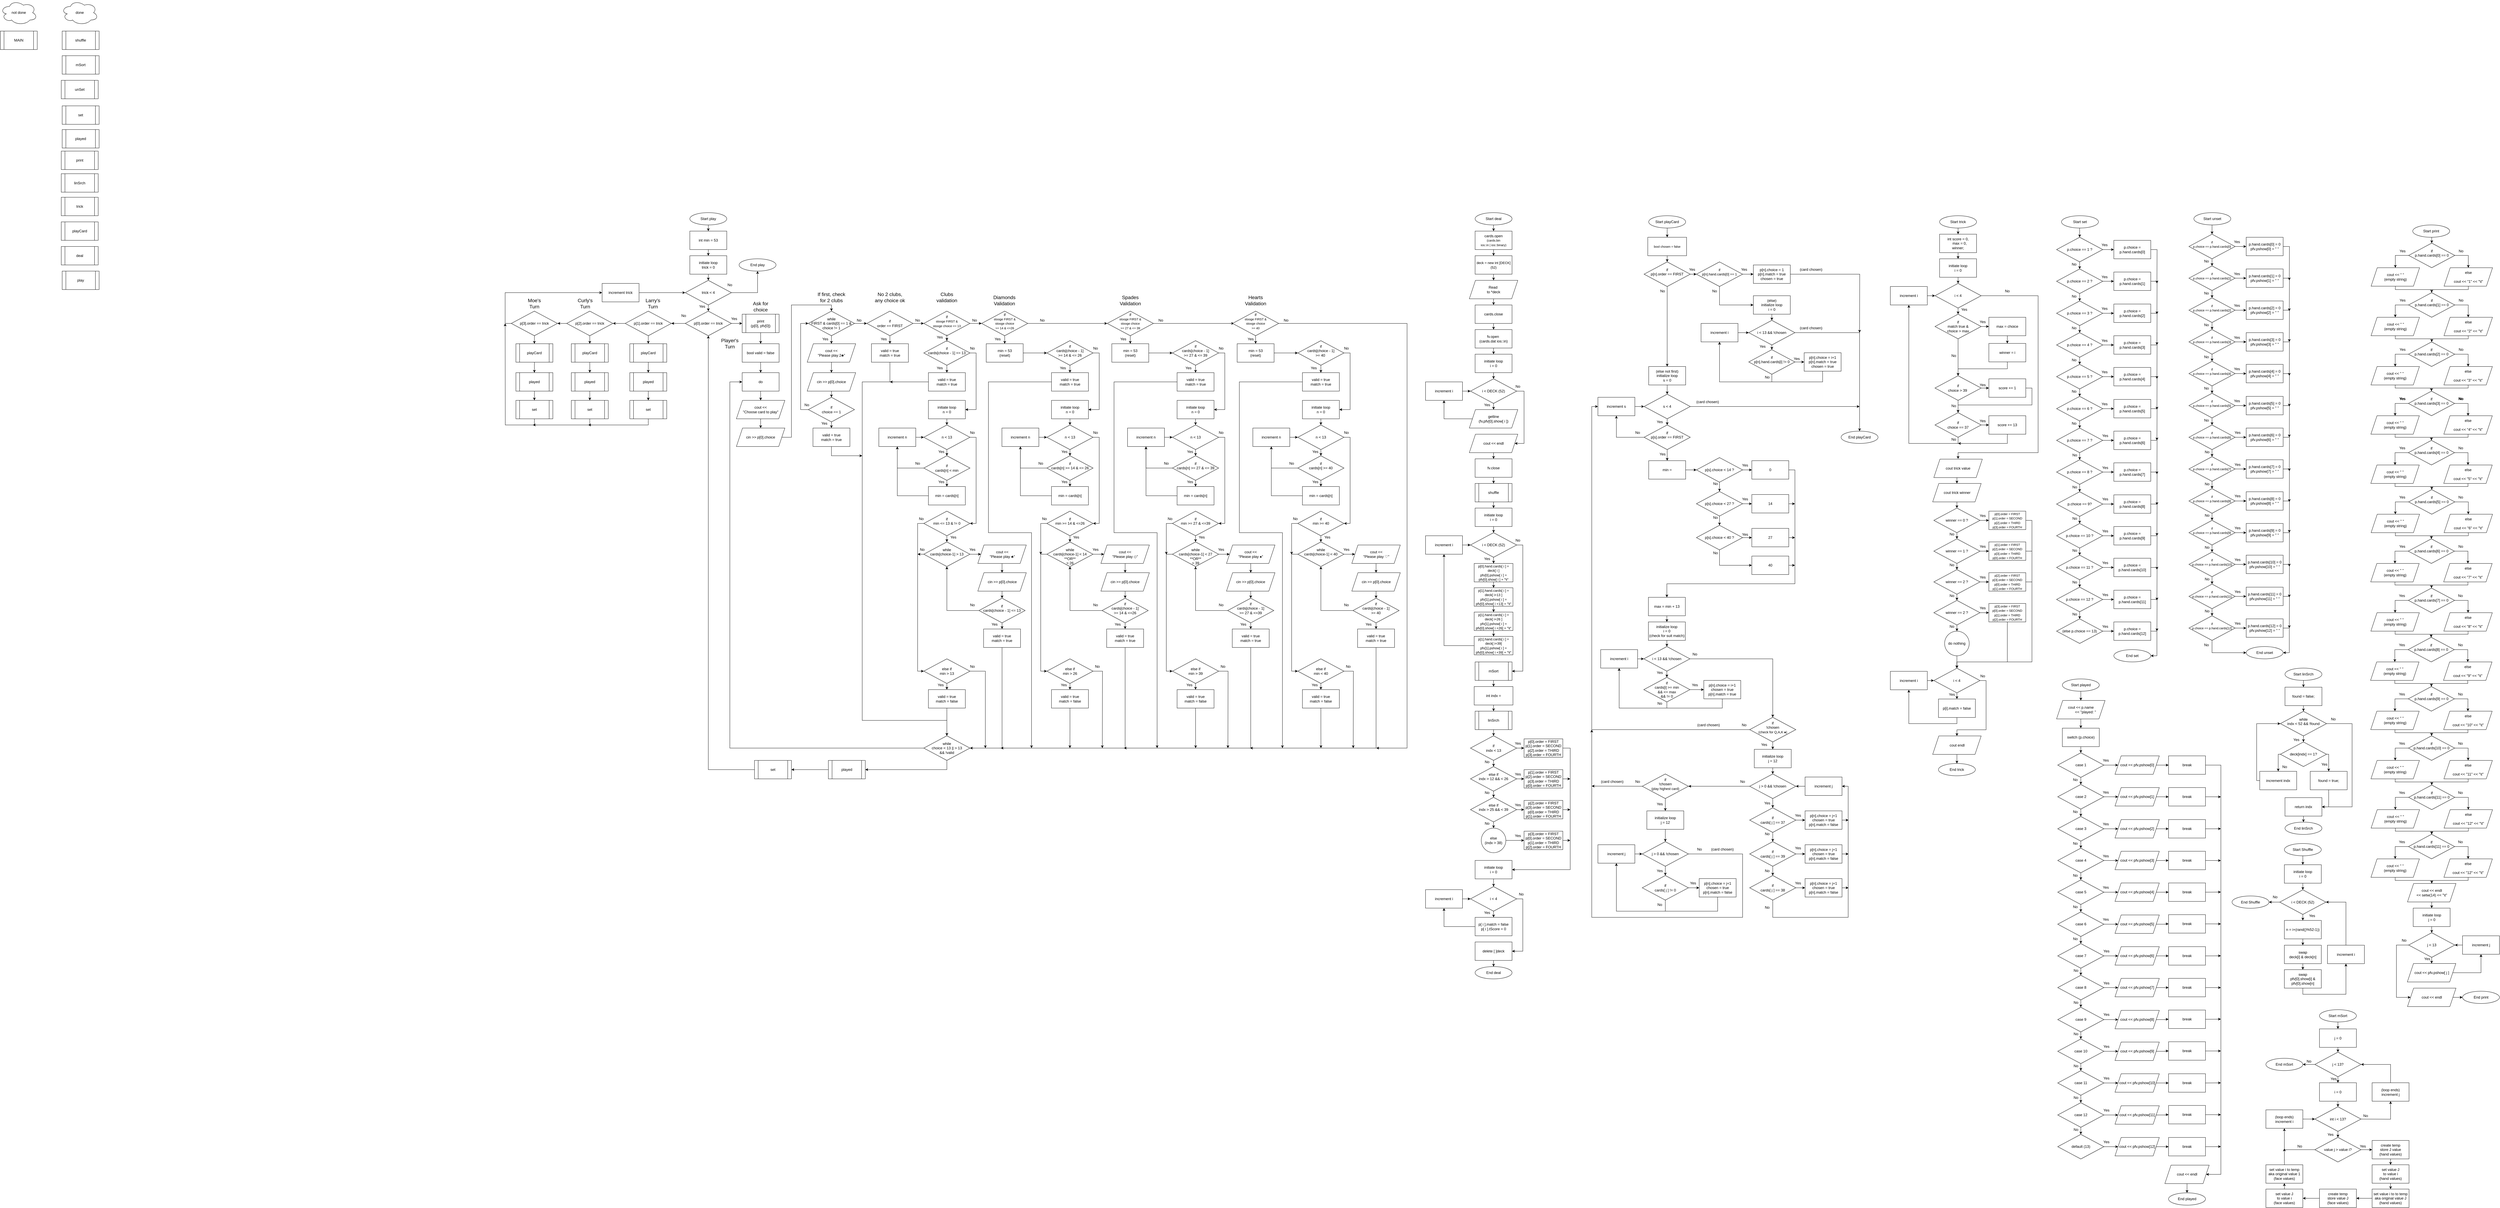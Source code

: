 <mxfile version="22.1.0" type="github">
  <diagram id="kgpKYQtTHZ0yAKxKKP6v" name="Page-1">
    <mxGraphModel dx="7490" dy="3430" grid="1" gridSize="10" guides="1" tooltips="1" connect="1" arrows="1" fold="1" page="1" pageScale="1" pageWidth="850" pageHeight="1100" math="0" shadow="0">
      <root>
        <mxCell id="0" />
        <mxCell id="1" parent="0" />
        <mxCell id="FTafQwh7pdxVt-59DUpK-1" value="deal" style="shape=process;whiteSpace=wrap;html=1;backgroundOutline=1;" parent="1" vertex="1">
          <mxGeometry x="-4732" y="-960" width="120" height="60" as="geometry" />
        </mxCell>
        <mxCell id="FTafQwh7pdxVt-59DUpK-2" value="shuffle" style="shape=process;whiteSpace=wrap;html=1;backgroundOutline=1;" parent="1" vertex="1">
          <mxGeometry x="-4729" y="-1660" width="120" height="60" as="geometry" />
        </mxCell>
        <mxCell id="FTafQwh7pdxVt-59DUpK-3" value="mSort" style="shape=process;whiteSpace=wrap;html=1;backgroundOutline=1;" parent="1" vertex="1">
          <mxGeometry x="-4729" y="-1580" width="120" height="60" as="geometry" />
        </mxCell>
        <mxCell id="FTafQwh7pdxVt-59DUpK-82" value="unSet" style="shape=process;whiteSpace=wrap;html=1;backgroundOutline=1;" parent="1" vertex="1">
          <mxGeometry x="-4732" y="-1500" width="120" height="60" as="geometry" />
        </mxCell>
        <mxCell id="FTafQwh7pdxVt-59DUpK-83" value="set" style="shape=process;whiteSpace=wrap;html=1;backgroundOutline=1;" parent="1" vertex="1">
          <mxGeometry x="-4729" y="-1417" width="120" height="60" as="geometry" />
        </mxCell>
        <mxCell id="FTafQwh7pdxVt-59DUpK-84" value="played" style="shape=process;whiteSpace=wrap;html=1;backgroundOutline=1;" parent="1" vertex="1">
          <mxGeometry x="-4729" y="-1340" width="120" height="60" as="geometry" />
        </mxCell>
        <mxCell id="FTafQwh7pdxVt-59DUpK-85" value="linSrch" style="shape=process;whiteSpace=wrap;html=1;backgroundOutline=1;" parent="1" vertex="1">
          <mxGeometry x="-4732" y="-1196.5" width="120" height="60" as="geometry" />
        </mxCell>
        <mxCell id="bPrpUV__StcIhS9IhuIo-1" value="" style="group" parent="1" vertex="1" connectable="0">
          <mxGeometry x="2430" y="1520" width="465" height="643" as="geometry" />
        </mxCell>
        <mxCell id="bPrpUV__StcIhS9IhuIo-2" value="set value i to to temp&lt;br&gt;aka original value J&lt;br&gt;(hand values)" style="rounded=0;whiteSpace=wrap;html=1;container=0;" parent="bPrpUV__StcIhS9IhuIo-1" vertex="1">
          <mxGeometry x="345" y="583" width="120" height="60" as="geometry" />
        </mxCell>
        <mxCell id="bPrpUV__StcIhS9IhuIo-3" value="create temp&lt;br&gt;store value J&lt;br&gt;(face values)" style="rounded=0;whiteSpace=wrap;html=1;container=0;" parent="bPrpUV__StcIhS9IhuIo-1" vertex="1">
          <mxGeometry x="174" y="583" width="120" height="60" as="geometry" />
        </mxCell>
        <mxCell id="bPrpUV__StcIhS9IhuIo-4" value="value j &amp;gt; value i?" style="rhombus;whiteSpace=wrap;html=1;container=0;" parent="bPrpUV__StcIhS9IhuIo-1" vertex="1">
          <mxGeometry x="159" y="415" width="150" height="80" as="geometry" />
        </mxCell>
        <mxCell id="bPrpUV__StcIhS9IhuIo-5" value="create temp&lt;br&gt;store J value&lt;br&gt;(hand values)" style="rounded=0;whiteSpace=wrap;html=1;container=0;" parent="bPrpUV__StcIhS9IhuIo-1" vertex="1">
          <mxGeometry x="345" y="425" width="120" height="60" as="geometry" />
        </mxCell>
        <mxCell id="bPrpUV__StcIhS9IhuIo-6" value="set value J&lt;br&gt;to value i&lt;br&gt;(hand values)" style="rounded=0;whiteSpace=wrap;html=1;container=0;" parent="bPrpUV__StcIhS9IhuIo-1" vertex="1">
          <mxGeometry x="345" y="504" width="120" height="60" as="geometry" />
        </mxCell>
        <mxCell id="bPrpUV__StcIhS9IhuIo-7" value="set value J&lt;br&gt;to value i&lt;br&gt;(face values)" style="rounded=0;whiteSpace=wrap;html=1;container=0;" parent="bPrpUV__StcIhS9IhuIo-1" vertex="1">
          <mxGeometry y="583" width="120" height="60" as="geometry" />
        </mxCell>
        <mxCell id="bPrpUV__StcIhS9IhuIo-8" value="set value i to temp&lt;br&gt;aka original value 1&lt;br&gt;(face values)" style="rounded=0;whiteSpace=wrap;html=1;container=0;" parent="bPrpUV__StcIhS9IhuIo-1" vertex="1">
          <mxGeometry y="504" width="120" height="60" as="geometry" />
        </mxCell>
        <mxCell id="bPrpUV__StcIhS9IhuIo-9" value="Start mSort" style="ellipse;whiteSpace=wrap;html=1;container=0;" parent="bPrpUV__StcIhS9IhuIo-1" vertex="1">
          <mxGeometry x="174" width="120" height="40" as="geometry" />
        </mxCell>
        <mxCell id="bPrpUV__StcIhS9IhuIo-10" value="End mSort" style="ellipse;whiteSpace=wrap;html=1;container=0;" parent="bPrpUV__StcIhS9IhuIo-1" vertex="1">
          <mxGeometry y="158" width="120" height="40" as="geometry" />
        </mxCell>
        <mxCell id="bPrpUV__StcIhS9IhuIo-11" value="int i &amp;lt; 13?" style="rhombus;whiteSpace=wrap;html=1;container=0;" parent="bPrpUV__StcIhS9IhuIo-1" vertex="1">
          <mxGeometry x="159" y="315.5" width="150" height="80" as="geometry" />
        </mxCell>
        <mxCell id="bPrpUV__StcIhS9IhuIo-12" value="j = 0" style="rounded=0;whiteSpace=wrap;html=1;container=0;" parent="bPrpUV__StcIhS9IhuIo-1" vertex="1">
          <mxGeometry x="174" y="62.5" width="120" height="60" as="geometry" />
        </mxCell>
        <mxCell id="bPrpUV__StcIhS9IhuIo-13" value="(loop ends)&lt;br&gt;increment i" style="rounded=0;whiteSpace=wrap;html=1;container=0;" parent="bPrpUV__StcIhS9IhuIo-1" vertex="1">
          <mxGeometry y="325.5" width="120" height="60" as="geometry" />
        </mxCell>
        <mxCell id="bPrpUV__StcIhS9IhuIo-14" value="(loop ends)&lt;br&gt;increment j" style="rounded=0;whiteSpace=wrap;html=1;container=0;" parent="bPrpUV__StcIhS9IhuIo-1" vertex="1">
          <mxGeometry x="345" y="237.5" width="120" height="60" as="geometry" />
        </mxCell>
        <mxCell id="bPrpUV__StcIhS9IhuIo-15" value="j &amp;lt; 13?" style="rhombus;whiteSpace=wrap;html=1;container=0;" parent="bPrpUV__StcIhS9IhuIo-1" vertex="1">
          <mxGeometry x="159" y="138" width="150" height="80" as="geometry" />
        </mxCell>
        <mxCell id="bPrpUV__StcIhS9IhuIo-16" value="i = 0" style="rounded=0;whiteSpace=wrap;html=1;container=0;" parent="bPrpUV__StcIhS9IhuIo-1" vertex="1">
          <mxGeometry x="174" y="237.5" width="120" height="60" as="geometry" />
        </mxCell>
        <mxCell id="bPrpUV__StcIhS9IhuIo-17" value="" style="endArrow=classic;html=1;rounded=0;exitX=0;exitY=0.5;exitDx=0;exitDy=0;entryX=0.5;entryY=1;entryDx=0;entryDy=0;" parent="bPrpUV__StcIhS9IhuIo-1" source="bPrpUV__StcIhS9IhuIo-4" target="bPrpUV__StcIhS9IhuIo-13" edge="1">
          <mxGeometry width="50" height="50" relative="1" as="geometry">
            <mxPoint x="-30" y="651" as="sourcePoint" />
            <mxPoint x="20" y="601" as="targetPoint" />
            <Array as="points">
              <mxPoint x="60" y="455" />
            </Array>
          </mxGeometry>
        </mxCell>
        <mxCell id="bPrpUV__StcIhS9IhuIo-18" value="" style="endArrow=classic;html=1;rounded=0;exitX=1;exitY=0.5;exitDx=0;exitDy=0;entryX=0.5;entryY=1;entryDx=0;entryDy=0;" parent="bPrpUV__StcIhS9IhuIo-1" source="bPrpUV__StcIhS9IhuIo-11" target="bPrpUV__StcIhS9IhuIo-14" edge="1">
          <mxGeometry width="50" height="50" relative="1" as="geometry">
            <mxPoint x="360" y="381" as="sourcePoint" />
            <mxPoint x="410" y="331" as="targetPoint" />
            <Array as="points">
              <mxPoint x="405" y="356" />
            </Array>
          </mxGeometry>
        </mxCell>
        <mxCell id="bPrpUV__StcIhS9IhuIo-19" value="" style="endArrow=classic;html=1;rounded=0;exitX=0.5;exitY=1;exitDx=0;exitDy=0;entryX=0.5;entryY=0;entryDx=0;entryDy=0;" parent="bPrpUV__StcIhS9IhuIo-1" source="bPrpUV__StcIhS9IhuIo-9" target="bPrpUV__StcIhS9IhuIo-12" edge="1">
          <mxGeometry width="50" height="50" relative="1" as="geometry">
            <mxPoint x="-60" y="381" as="sourcePoint" />
            <mxPoint x="-10" y="331" as="targetPoint" />
          </mxGeometry>
        </mxCell>
        <mxCell id="bPrpUV__StcIhS9IhuIo-20" value="" style="endArrow=classic;html=1;rounded=0;exitX=0.5;exitY=1;exitDx=0;exitDy=0;entryX=0.5;entryY=0;entryDx=0;entryDy=0;" parent="bPrpUV__StcIhS9IhuIo-1" source="bPrpUV__StcIhS9IhuIo-12" target="bPrpUV__StcIhS9IhuIo-15" edge="1">
          <mxGeometry width="50" height="50" relative="1" as="geometry">
            <mxPoint x="-180" y="331" as="sourcePoint" />
            <mxPoint x="-130" y="281" as="targetPoint" />
          </mxGeometry>
        </mxCell>
        <mxCell id="bPrpUV__StcIhS9IhuIo-21" value="" style="endArrow=classic;html=1;rounded=0;exitX=0.5;exitY=1;exitDx=0;exitDy=0;" parent="bPrpUV__StcIhS9IhuIo-1" source="bPrpUV__StcIhS9IhuIo-15" target="bPrpUV__StcIhS9IhuIo-16" edge="1">
          <mxGeometry width="50" height="50" relative="1" as="geometry">
            <mxPoint x="-120" y="351" as="sourcePoint" />
            <mxPoint x="-70" y="301" as="targetPoint" />
          </mxGeometry>
        </mxCell>
        <mxCell id="bPrpUV__StcIhS9IhuIo-22" value="" style="endArrow=classic;html=1;rounded=0;exitX=1;exitY=0.5;exitDx=0;exitDy=0;entryX=0;entryY=0.5;entryDx=0;entryDy=0;" parent="bPrpUV__StcIhS9IhuIo-1" source="bPrpUV__StcIhS9IhuIo-4" target="bPrpUV__StcIhS9IhuIo-5" edge="1">
          <mxGeometry width="50" height="50" relative="1" as="geometry">
            <mxPoint x="-150" y="581" as="sourcePoint" />
            <mxPoint x="-100" y="531" as="targetPoint" />
          </mxGeometry>
        </mxCell>
        <mxCell id="bPrpUV__StcIhS9IhuIo-23" value="" style="endArrow=classic;html=1;rounded=0;exitX=0.5;exitY=1;exitDx=0;exitDy=0;entryX=0.5;entryY=0;entryDx=0;entryDy=0;" parent="bPrpUV__StcIhS9IhuIo-1" source="bPrpUV__StcIhS9IhuIo-5" target="bPrpUV__StcIhS9IhuIo-6" edge="1">
          <mxGeometry width="50" height="50" relative="1" as="geometry">
            <mxPoint x="220" y="561" as="sourcePoint" />
            <mxPoint x="270" y="511" as="targetPoint" />
          </mxGeometry>
        </mxCell>
        <mxCell id="bPrpUV__StcIhS9IhuIo-24" value="" style="endArrow=classic;html=1;rounded=0;exitX=0.5;exitY=1;exitDx=0;exitDy=0;" parent="bPrpUV__StcIhS9IhuIo-1" source="bPrpUV__StcIhS9IhuIo-6" target="bPrpUV__StcIhS9IhuIo-2" edge="1">
          <mxGeometry width="50" height="50" relative="1" as="geometry">
            <mxPoint x="210" y="601" as="sourcePoint" />
            <mxPoint x="260" y="551" as="targetPoint" />
          </mxGeometry>
        </mxCell>
        <mxCell id="bPrpUV__StcIhS9IhuIo-25" value="" style="endArrow=classic;html=1;rounded=0;exitX=0;exitY=0.5;exitDx=0;exitDy=0;entryX=1;entryY=0.5;entryDx=0;entryDy=0;" parent="bPrpUV__StcIhS9IhuIo-1" source="bPrpUV__StcIhS9IhuIo-2" target="bPrpUV__StcIhS9IhuIo-3" edge="1">
          <mxGeometry width="50" height="50" relative="1" as="geometry">
            <mxPoint x="160" y="591" as="sourcePoint" />
            <mxPoint x="210" y="541" as="targetPoint" />
          </mxGeometry>
        </mxCell>
        <mxCell id="bPrpUV__StcIhS9IhuIo-26" value="" style="endArrow=classic;html=1;rounded=0;exitX=0;exitY=0.5;exitDx=0;exitDy=0;" parent="bPrpUV__StcIhS9IhuIo-1" source="bPrpUV__StcIhS9IhuIo-3" target="bPrpUV__StcIhS9IhuIo-7" edge="1">
          <mxGeometry width="50" height="50" relative="1" as="geometry">
            <mxPoint x="290" y="581" as="sourcePoint" />
            <mxPoint x="340" y="531" as="targetPoint" />
          </mxGeometry>
        </mxCell>
        <mxCell id="bPrpUV__StcIhS9IhuIo-27" value="" style="endArrow=classic;html=1;rounded=0;exitX=0.5;exitY=0;exitDx=0;exitDy=0;entryX=0.5;entryY=1;entryDx=0;entryDy=0;" parent="bPrpUV__StcIhS9IhuIo-1" source="bPrpUV__StcIhS9IhuIo-7" target="bPrpUV__StcIhS9IhuIo-8" edge="1">
          <mxGeometry width="50" height="50" relative="1" as="geometry">
            <mxPoint x="180" y="571" as="sourcePoint" />
            <mxPoint x="230" y="521" as="targetPoint" />
          </mxGeometry>
        </mxCell>
        <mxCell id="bPrpUV__StcIhS9IhuIo-28" value="" style="endArrow=classic;html=1;rounded=0;exitX=0.5;exitY=0;exitDx=0;exitDy=0;" parent="bPrpUV__StcIhS9IhuIo-1" source="bPrpUV__StcIhS9IhuIo-8" edge="1">
          <mxGeometry width="50" height="50" relative="1" as="geometry">
            <mxPoint x="170" y="611" as="sourcePoint" />
            <mxPoint x="60" y="451" as="targetPoint" />
          </mxGeometry>
        </mxCell>
        <mxCell id="bPrpUV__StcIhS9IhuIo-29" value="" style="endArrow=classic;html=1;rounded=0;exitX=0.5;exitY=1;exitDx=0;exitDy=0;entryX=0.5;entryY=0;entryDx=0;entryDy=0;" parent="bPrpUV__StcIhS9IhuIo-1" source="bPrpUV__StcIhS9IhuIo-16" target="bPrpUV__StcIhS9IhuIo-11" edge="1">
          <mxGeometry width="50" height="50" relative="1" as="geometry">
            <mxPoint x="-120" y="321" as="sourcePoint" />
            <mxPoint x="-70" y="271" as="targetPoint" />
          </mxGeometry>
        </mxCell>
        <mxCell id="bPrpUV__StcIhS9IhuIo-30" value="" style="endArrow=classic;html=1;rounded=0;exitX=0.5;exitY=1;exitDx=0;exitDy=0;entryX=0.5;entryY=0;entryDx=0;entryDy=0;" parent="bPrpUV__StcIhS9IhuIo-1" source="bPrpUV__StcIhS9IhuIo-11" target="bPrpUV__StcIhS9IhuIo-4" edge="1">
          <mxGeometry width="50" height="50" relative="1" as="geometry">
            <mxPoint x="-170" y="461" as="sourcePoint" />
            <mxPoint x="-120" y="411" as="targetPoint" />
          </mxGeometry>
        </mxCell>
        <mxCell id="bPrpUV__StcIhS9IhuIo-31" value="" style="endArrow=classic;html=1;rounded=0;exitX=0;exitY=0.5;exitDx=0;exitDy=0;entryX=1;entryY=0.5;entryDx=0;entryDy=0;" parent="bPrpUV__StcIhS9IhuIo-1" source="bPrpUV__StcIhS9IhuIo-15" target="bPrpUV__StcIhS9IhuIo-10" edge="1">
          <mxGeometry width="50" height="50" relative="1" as="geometry">
            <mxPoint x="-130" y="381" as="sourcePoint" />
            <mxPoint x="-80" y="331" as="targetPoint" />
          </mxGeometry>
        </mxCell>
        <mxCell id="bPrpUV__StcIhS9IhuIo-32" value="" style="endArrow=classic;html=1;rounded=0;exitX=0.5;exitY=0;exitDx=0;exitDy=0;entryX=1;entryY=0.5;entryDx=0;entryDy=0;" parent="bPrpUV__StcIhS9IhuIo-1" source="bPrpUV__StcIhS9IhuIo-14" target="bPrpUV__StcIhS9IhuIo-15" edge="1">
          <mxGeometry width="50" height="50" relative="1" as="geometry">
            <mxPoint x="560" y="321" as="sourcePoint" />
            <mxPoint x="610" y="271" as="targetPoint" />
            <Array as="points">
              <mxPoint x="405" y="178" />
            </Array>
          </mxGeometry>
        </mxCell>
        <mxCell id="bPrpUV__StcIhS9IhuIo-33" value="" style="endArrow=classic;html=1;rounded=0;exitX=1;exitY=0.5;exitDx=0;exitDy=0;entryX=0;entryY=0.5;entryDx=0;entryDy=0;" parent="bPrpUV__StcIhS9IhuIo-1" source="bPrpUV__StcIhS9IhuIo-13" target="bPrpUV__StcIhS9IhuIo-11" edge="1">
          <mxGeometry width="50" height="50" relative="1" as="geometry">
            <mxPoint x="20" y="421" as="sourcePoint" />
            <mxPoint x="70" y="371" as="targetPoint" />
          </mxGeometry>
        </mxCell>
        <mxCell id="bPrpUV__StcIhS9IhuIo-34" value="Yes" style="text;html=1;strokeColor=none;fillColor=none;align=center;verticalAlign=middle;whiteSpace=wrap;rounded=0;container=0;" parent="bPrpUV__StcIhS9IhuIo-1" vertex="1">
          <mxGeometry x="285" y="428.5" width="60" height="30" as="geometry" />
        </mxCell>
        <mxCell id="bPrpUV__StcIhS9IhuIo-35" value="No" style="text;html=1;strokeColor=none;fillColor=none;align=center;verticalAlign=middle;whiteSpace=wrap;rounded=0;container=0;" parent="bPrpUV__StcIhS9IhuIo-1" vertex="1">
          <mxGeometry x="80" y="428.5" width="60" height="30" as="geometry" />
        </mxCell>
        <mxCell id="bPrpUV__StcIhS9IhuIo-36" value="No" style="text;html=1;strokeColor=none;fillColor=none;align=center;verticalAlign=middle;whiteSpace=wrap;rounded=0;container=0;" parent="bPrpUV__StcIhS9IhuIo-1" vertex="1">
          <mxGeometry x="294" y="330" width="60" height="30" as="geometry" />
        </mxCell>
        <mxCell id="bPrpUV__StcIhS9IhuIo-37" value="No" style="text;html=1;strokeColor=none;fillColor=none;align=center;verticalAlign=middle;whiteSpace=wrap;rounded=0;container=0;" parent="bPrpUV__StcIhS9IhuIo-1" vertex="1">
          <mxGeometry x="110" y="153" width="60" height="30" as="geometry" />
        </mxCell>
        <mxCell id="bPrpUV__StcIhS9IhuIo-38" value="Yes" style="text;html=1;strokeColor=none;fillColor=none;align=center;verticalAlign=middle;whiteSpace=wrap;rounded=0;container=0;" parent="bPrpUV__StcIhS9IhuIo-1" vertex="1">
          <mxGeometry x="180" y="390.5" width="60" height="30" as="geometry" />
        </mxCell>
        <mxCell id="bPrpUV__StcIhS9IhuIo-39" value="Yes" style="text;html=1;strokeColor=none;fillColor=none;align=center;verticalAlign=middle;whiteSpace=wrap;rounded=0;container=0;" parent="bPrpUV__StcIhS9IhuIo-1" vertex="1">
          <mxGeometry x="190" y="210" width="60" height="30" as="geometry" />
        </mxCell>
        <mxCell id="bPrpUV__StcIhS9IhuIo-40" value="" style="group" parent="1" vertex="1" connectable="0">
          <mxGeometry x="2400" y="410" width="310" height="540.5" as="geometry" />
        </mxCell>
        <mxCell id="bPrpUV__StcIhS9IhuIo-41" value="found = false;" style="rounded=0;whiteSpace=wrap;html=1;" parent="bPrpUV__StcIhS9IhuIo-40" vertex="1">
          <mxGeometry x="92" y="62" width="120" height="60" as="geometry" />
        </mxCell>
        <mxCell id="bPrpUV__StcIhS9IhuIo-42" value="Yes" style="text;html=1;strokeColor=none;fillColor=none;align=center;verticalAlign=middle;whiteSpace=wrap;rounded=0;" parent="bPrpUV__StcIhS9IhuIo-40" vertex="1">
          <mxGeometry x="190" y="298" width="60" height="30" as="geometry" />
        </mxCell>
        <mxCell id="bPrpUV__StcIhS9IhuIo-43" value="No" style="text;html=1;strokeColor=none;fillColor=none;align=center;verticalAlign=middle;whiteSpace=wrap;rounded=0;" parent="bPrpUV__StcIhS9IhuIo-40" vertex="1">
          <mxGeometry x="60.5" y="305.5" width="60" height="30" as="geometry" />
        </mxCell>
        <mxCell id="bPrpUV__StcIhS9IhuIo-44" style="edgeStyle=orthogonalEdgeStyle;rounded=0;orthogonalLoop=1;jettySize=auto;html=1;exitX=0.5;exitY=1;exitDx=0;exitDy=0;entryX=0.5;entryY=0;entryDx=0;entryDy=0;" parent="bPrpUV__StcIhS9IhuIo-40" source="bPrpUV__StcIhS9IhuIo-45" target="bPrpUV__StcIhS9IhuIo-41" edge="1">
          <mxGeometry relative="1" as="geometry" />
        </mxCell>
        <mxCell id="bPrpUV__StcIhS9IhuIo-45" value="Start linSrch" style="ellipse;whiteSpace=wrap;html=1;" parent="bPrpUV__StcIhS9IhuIo-40" vertex="1">
          <mxGeometry x="92" width="120" height="40" as="geometry" />
        </mxCell>
        <mxCell id="bPrpUV__StcIhS9IhuIo-46" value="End linSrch" style="ellipse;whiteSpace=wrap;html=1;" parent="bPrpUV__StcIhS9IhuIo-40" vertex="1">
          <mxGeometry x="92" y="500.5" width="120" height="40" as="geometry" />
        </mxCell>
        <mxCell id="bPrpUV__StcIhS9IhuIo-47" style="edgeStyle=orthogonalEdgeStyle;rounded=0;orthogonalLoop=1;jettySize=auto;html=1;exitX=0.5;exitY=1;exitDx=0;exitDy=0;entryX=0.5;entryY=0;entryDx=0;entryDy=0;" parent="bPrpUV__StcIhS9IhuIo-40" source="bPrpUV__StcIhS9IhuIo-48" target="bPrpUV__StcIhS9IhuIo-46" edge="1">
          <mxGeometry relative="1" as="geometry" />
        </mxCell>
        <mxCell id="bPrpUV__StcIhS9IhuIo-48" value="return indx" style="rounded=0;whiteSpace=wrap;html=1;" parent="bPrpUV__StcIhS9IhuIo-40" vertex="1">
          <mxGeometry x="92" y="421" width="120" height="60" as="geometry" />
        </mxCell>
        <mxCell id="bPrpUV__StcIhS9IhuIo-49" value="deck[indx] == 1?" style="rhombus;whiteSpace=wrap;html=1;" parent="bPrpUV__StcIhS9IhuIo-40" vertex="1">
          <mxGeometry x="77" y="240" width="150" height="80" as="geometry" />
        </mxCell>
        <mxCell id="bPrpUV__StcIhS9IhuIo-50" style="edgeStyle=orthogonalEdgeStyle;rounded=0;orthogonalLoop=1;jettySize=auto;html=1;exitX=0.5;exitY=1;exitDx=0;exitDy=0;entryX=0.5;entryY=0;entryDx=0;entryDy=0;" parent="bPrpUV__StcIhS9IhuIo-40" source="bPrpUV__StcIhS9IhuIo-52" target="bPrpUV__StcIhS9IhuIo-49" edge="1">
          <mxGeometry relative="1" as="geometry" />
        </mxCell>
        <mxCell id="bPrpUV__StcIhS9IhuIo-51" style="edgeStyle=orthogonalEdgeStyle;rounded=0;orthogonalLoop=1;jettySize=auto;html=1;exitX=1;exitY=0.5;exitDx=0;exitDy=0;entryX=1;entryY=0.5;entryDx=0;entryDy=0;" parent="bPrpUV__StcIhS9IhuIo-40" source="bPrpUV__StcIhS9IhuIo-52" target="bPrpUV__StcIhS9IhuIo-48" edge="1">
          <mxGeometry relative="1" as="geometry">
            <Array as="points">
              <mxPoint x="310" y="180.5" />
              <mxPoint x="310" y="451.5" />
            </Array>
          </mxGeometry>
        </mxCell>
        <mxCell id="bPrpUV__StcIhS9IhuIo-52" value="while &lt;br&gt;indx &amp;lt; 52 &amp;amp;&amp;amp; !found&lt;br&gt;&amp;nbsp;" style="rhombus;whiteSpace=wrap;html=1;" parent="bPrpUV__StcIhS9IhuIo-40" vertex="1">
          <mxGeometry x="77" y="140.5" width="150" height="80" as="geometry" />
        </mxCell>
        <mxCell id="bPrpUV__StcIhS9IhuIo-53" style="edgeStyle=orthogonalEdgeStyle;rounded=0;orthogonalLoop=1;jettySize=auto;html=1;exitX=0.5;exitY=1;exitDx=0;exitDy=0;entryX=0.5;entryY=0;entryDx=0;entryDy=0;" parent="bPrpUV__StcIhS9IhuIo-40" source="bPrpUV__StcIhS9IhuIo-41" target="bPrpUV__StcIhS9IhuIo-52" edge="1">
          <mxGeometry relative="1" as="geometry" />
        </mxCell>
        <mxCell id="bPrpUV__StcIhS9IhuIo-54" style="edgeStyle=orthogonalEdgeStyle;rounded=0;orthogonalLoop=1;jettySize=auto;html=1;exitX=0.5;exitY=1;exitDx=0;exitDy=0;entryX=1;entryY=0.5;entryDx=0;entryDy=0;" parent="bPrpUV__StcIhS9IhuIo-40" source="bPrpUV__StcIhS9IhuIo-55" target="bPrpUV__StcIhS9IhuIo-48" edge="1">
          <mxGeometry relative="1" as="geometry" />
        </mxCell>
        <mxCell id="bPrpUV__StcIhS9IhuIo-55" value="found = true;" style="rounded=0;whiteSpace=wrap;html=1;" parent="bPrpUV__StcIhS9IhuIo-40" vertex="1">
          <mxGeometry x="174" y="335.5" width="120" height="60" as="geometry" />
        </mxCell>
        <mxCell id="bPrpUV__StcIhS9IhuIo-56" style="edgeStyle=orthogonalEdgeStyle;rounded=0;orthogonalLoop=1;jettySize=auto;html=1;exitX=1;exitY=0.5;exitDx=0;exitDy=0;entryX=0.5;entryY=0;entryDx=0;entryDy=0;" parent="bPrpUV__StcIhS9IhuIo-40" source="bPrpUV__StcIhS9IhuIo-49" target="bPrpUV__StcIhS9IhuIo-55" edge="1">
          <mxGeometry relative="1" as="geometry">
            <Array as="points">
              <mxPoint x="234" y="279.5" />
            </Array>
          </mxGeometry>
        </mxCell>
        <mxCell id="bPrpUV__StcIhS9IhuIo-57" style="edgeStyle=orthogonalEdgeStyle;rounded=0;orthogonalLoop=1;jettySize=auto;html=1;exitX=0;exitY=0.5;exitDx=0;exitDy=0;entryX=0;entryY=0.5;entryDx=0;entryDy=0;" parent="bPrpUV__StcIhS9IhuIo-40" source="bPrpUV__StcIhS9IhuIo-58" target="bPrpUV__StcIhS9IhuIo-52" edge="1">
          <mxGeometry relative="1" as="geometry">
            <Array as="points">
              <mxPoint y="365.5" />
              <mxPoint y="180.5" />
            </Array>
          </mxGeometry>
        </mxCell>
        <mxCell id="bPrpUV__StcIhS9IhuIo-58" value="increment indx" style="rounded=0;whiteSpace=wrap;html=1;" parent="bPrpUV__StcIhS9IhuIo-40" vertex="1">
          <mxGeometry x="10" y="335.5" width="120" height="60" as="geometry" />
        </mxCell>
        <mxCell id="bPrpUV__StcIhS9IhuIo-59" style="edgeStyle=orthogonalEdgeStyle;rounded=0;orthogonalLoop=1;jettySize=auto;html=1;exitX=0;exitY=0.5;exitDx=0;exitDy=0;entryX=0.5;entryY=0;entryDx=0;entryDy=0;" parent="bPrpUV__StcIhS9IhuIo-40" source="bPrpUV__StcIhS9IhuIo-49" target="bPrpUV__StcIhS9IhuIo-58" edge="1">
          <mxGeometry relative="1" as="geometry">
            <Array as="points">
              <mxPoint x="70" y="279.5" />
            </Array>
          </mxGeometry>
        </mxCell>
        <mxCell id="bPrpUV__StcIhS9IhuIo-60" value="No" style="text;html=1;strokeColor=none;fillColor=none;align=center;verticalAlign=middle;whiteSpace=wrap;rounded=0;" parent="bPrpUV__StcIhS9IhuIo-40" vertex="1">
          <mxGeometry x="219" y="151" width="60" height="30" as="geometry" />
        </mxCell>
        <mxCell id="bPrpUV__StcIhS9IhuIo-61" value="Yes" style="text;html=1;strokeColor=none;fillColor=none;align=center;verticalAlign=middle;whiteSpace=wrap;rounded=0;" parent="bPrpUV__StcIhS9IhuIo-40" vertex="1">
          <mxGeometry x="99" y="218" width="60" height="30" as="geometry" />
        </mxCell>
        <mxCell id="bPrpUV__StcIhS9IhuIo-62" value="" style="group" parent="1" vertex="1" connectable="0">
          <mxGeometry x="2320" y="980" width="430" height="470" as="geometry" />
        </mxCell>
        <mxCell id="bPrpUV__StcIhS9IhuIo-63" value="swap &lt;br&gt;pfv[0].show[i] &amp;amp; pfv[0].show[n]" style="rounded=0;whiteSpace=wrap;html=1;" parent="bPrpUV__StcIhS9IhuIo-62" vertex="1">
          <mxGeometry x="170" y="410" width="120" height="60" as="geometry" />
        </mxCell>
        <mxCell id="bPrpUV__StcIhS9IhuIo-64" value="swap&lt;br&gt;deck[i] &amp;amp; deck[n]" style="rounded=0;whiteSpace=wrap;html=1;" parent="bPrpUV__StcIhS9IhuIo-62" vertex="1">
          <mxGeometry x="170" y="330.5" width="120" height="60" as="geometry" />
        </mxCell>
        <mxCell id="bPrpUV__StcIhS9IhuIo-65" value="i &amp;lt; DECK (52)" style="rhombus;whiteSpace=wrap;html=1;" parent="bPrpUV__StcIhS9IhuIo-62" vertex="1">
          <mxGeometry x="155" y="150.5" width="150" height="80" as="geometry" />
        </mxCell>
        <mxCell id="bPrpUV__StcIhS9IhuIo-66" value="Start Shuffle" style="ellipse;whiteSpace=wrap;html=1;" parent="bPrpUV__StcIhS9IhuIo-62" vertex="1">
          <mxGeometry x="170" width="120" height="40" as="geometry" />
        </mxCell>
        <mxCell id="bPrpUV__StcIhS9IhuIo-67" value="End Shuffle" style="ellipse;whiteSpace=wrap;html=1;" parent="bPrpUV__StcIhS9IhuIo-62" vertex="1">
          <mxGeometry y="170.5" width="120" height="40" as="geometry" />
        </mxCell>
        <mxCell id="bPrpUV__StcIhS9IhuIo-68" value="" style="endArrow=classic;html=1;rounded=0;exitX=0.5;exitY=1;exitDx=0;exitDy=0;" parent="bPrpUV__StcIhS9IhuIo-62" source="bPrpUV__StcIhS9IhuIo-74" target="bPrpUV__StcIhS9IhuIo-64" edge="1">
          <mxGeometry width="50" height="50" relative="1" as="geometry">
            <mxPoint x="410" y="440.5" as="sourcePoint" />
            <mxPoint x="460" y="390.5" as="targetPoint" />
          </mxGeometry>
        </mxCell>
        <mxCell id="bPrpUV__StcIhS9IhuIo-69" value="" style="endArrow=classic;html=1;rounded=0;exitX=0;exitY=0.5;exitDx=0;exitDy=0;entryX=1;entryY=0.5;entryDx=0;entryDy=0;" parent="bPrpUV__StcIhS9IhuIo-62" source="bPrpUV__StcIhS9IhuIo-65" target="bPrpUV__StcIhS9IhuIo-67" edge="1">
          <mxGeometry width="50" height="50" relative="1" as="geometry">
            <mxPoint x="360" y="320.5" as="sourcePoint" />
            <mxPoint x="410" y="270.5" as="targetPoint" />
          </mxGeometry>
        </mxCell>
        <mxCell id="bPrpUV__StcIhS9IhuIo-70" value="" style="endArrow=classic;html=1;rounded=0;exitX=0.5;exitY=1;exitDx=0;exitDy=0;entryX=0.5;entryY=0;entryDx=0;entryDy=0;" parent="bPrpUV__StcIhS9IhuIo-62" source="bPrpUV__StcIhS9IhuIo-64" target="bPrpUV__StcIhS9IhuIo-63" edge="1">
          <mxGeometry width="50" height="50" relative="1" as="geometry">
            <mxPoint x="390" y="500.5" as="sourcePoint" />
            <mxPoint x="440" y="450.5" as="targetPoint" />
          </mxGeometry>
        </mxCell>
        <mxCell id="bPrpUV__StcIhS9IhuIo-71" value="Yes" style="text;html=1;strokeColor=none;fillColor=none;align=center;verticalAlign=middle;whiteSpace=wrap;rounded=0;" parent="bPrpUV__StcIhS9IhuIo-62" vertex="1">
          <mxGeometry x="230" y="220" width="60" height="30" as="geometry" />
        </mxCell>
        <mxCell id="bPrpUV__StcIhS9IhuIo-72" value="No" style="text;html=1;strokeColor=none;fillColor=none;align=center;verticalAlign=middle;whiteSpace=wrap;rounded=0;" parent="bPrpUV__StcIhS9IhuIo-62" vertex="1">
          <mxGeometry x="110" y="159" width="60" height="30" as="geometry" />
        </mxCell>
        <mxCell id="bPrpUV__StcIhS9IhuIo-73" value="" style="endArrow=classic;html=1;rounded=0;exitX=0.5;exitY=1;exitDx=0;exitDy=0;" parent="bPrpUV__StcIhS9IhuIo-62" source="bPrpUV__StcIhS9IhuIo-65" target="bPrpUV__StcIhS9IhuIo-74" edge="1">
          <mxGeometry width="50" height="50" relative="1" as="geometry">
            <mxPoint x="230" y="195.5" as="sourcePoint" />
            <mxPoint x="230" y="350.5" as="targetPoint" />
          </mxGeometry>
        </mxCell>
        <mxCell id="bPrpUV__StcIhS9IhuIo-74" value="n = i+(rand()%52-1))" style="rounded=0;whiteSpace=wrap;html=1;" parent="bPrpUV__StcIhS9IhuIo-62" vertex="1">
          <mxGeometry x="170" y="250" width="120" height="60" as="geometry" />
        </mxCell>
        <mxCell id="bPrpUV__StcIhS9IhuIo-75" style="edgeStyle=orthogonalEdgeStyle;rounded=0;orthogonalLoop=1;jettySize=auto;html=1;exitX=0.5;exitY=0;exitDx=0;exitDy=0;entryX=1;entryY=0.5;entryDx=0;entryDy=0;" parent="bPrpUV__StcIhS9IhuIo-62" source="bPrpUV__StcIhS9IhuIo-76" target="bPrpUV__StcIhS9IhuIo-65" edge="1">
          <mxGeometry relative="1" as="geometry" />
        </mxCell>
        <mxCell id="bPrpUV__StcIhS9IhuIo-76" value="increment i" style="rounded=0;whiteSpace=wrap;html=1;" parent="bPrpUV__StcIhS9IhuIo-62" vertex="1">
          <mxGeometry x="310" y="330.5" width="120" height="60" as="geometry" />
        </mxCell>
        <mxCell id="bPrpUV__StcIhS9IhuIo-77" style="edgeStyle=orthogonalEdgeStyle;rounded=0;orthogonalLoop=1;jettySize=auto;html=1;exitX=0.5;exitY=1;exitDx=0;exitDy=0;entryX=0.5;entryY=1;entryDx=0;entryDy=0;" parent="bPrpUV__StcIhS9IhuIo-62" source="bPrpUV__StcIhS9IhuIo-63" target="bPrpUV__StcIhS9IhuIo-76" edge="1">
          <mxGeometry relative="1" as="geometry" />
        </mxCell>
        <mxCell id="bPrpUV__StcIhS9IhuIo-78" style="edgeStyle=orthogonalEdgeStyle;rounded=0;orthogonalLoop=1;jettySize=auto;html=1;exitX=0.5;exitY=1;exitDx=0;exitDy=0;entryX=0.5;entryY=0;entryDx=0;entryDy=0;" parent="bPrpUV__StcIhS9IhuIo-62" source="bPrpUV__StcIhS9IhuIo-79" target="bPrpUV__StcIhS9IhuIo-65" edge="1">
          <mxGeometry relative="1" as="geometry" />
        </mxCell>
        <mxCell id="bPrpUV__StcIhS9IhuIo-79" value="initiate loop&lt;br&gt;i = 0" style="rounded=0;whiteSpace=wrap;html=1;" parent="bPrpUV__StcIhS9IhuIo-62" vertex="1">
          <mxGeometry x="170" y="69" width="120" height="60" as="geometry" />
        </mxCell>
        <mxCell id="bPrpUV__StcIhS9IhuIo-80" style="edgeStyle=orthogonalEdgeStyle;rounded=0;orthogonalLoop=1;jettySize=auto;html=1;exitX=0.5;exitY=1;exitDx=0;exitDy=0;entryX=0.5;entryY=0;entryDx=0;entryDy=0;" parent="bPrpUV__StcIhS9IhuIo-62" source="bPrpUV__StcIhS9IhuIo-66" target="bPrpUV__StcIhS9IhuIo-79" edge="1">
          <mxGeometry relative="1" as="geometry" />
        </mxCell>
        <mxCell id="bPrpUV__StcIhS9IhuIo-81" value="" style="group" parent="1" vertex="1" connectable="0">
          <mxGeometry x="2770" y="-1030" width="418.75" height="2540" as="geometry" />
        </mxCell>
        <mxCell id="bPrpUV__StcIhS9IhuIo-82" value="if&lt;br&gt;p.hand.cards[0] == 0&lt;br&gt;&amp;nbsp;" style="rhombus;whiteSpace=wrap;html=1;" parent="bPrpUV__StcIhS9IhuIo-81" vertex="1">
          <mxGeometry x="123.75" y="59" width="150" height="80" as="geometry" />
        </mxCell>
        <mxCell id="bPrpUV__StcIhS9IhuIo-83" value="cout &amp;lt;&amp;lt; &quot; &quot;&lt;br&gt;(empty string)" style="shape=parallelogram;perimeter=parallelogramPerimeter;whiteSpace=wrap;html=1;fixedSize=1;" parent="bPrpUV__StcIhS9IhuIo-81" vertex="1">
          <mxGeometry x="1.75" y="139" width="157.5" height="60" as="geometry" />
        </mxCell>
        <mxCell id="bPrpUV__StcIhS9IhuIo-84" style="edgeStyle=orthogonalEdgeStyle;rounded=0;orthogonalLoop=1;jettySize=auto;html=1;exitX=0;exitY=0.5;exitDx=0;exitDy=0;entryX=0.5;entryY=0;entryDx=0;entryDy=0;" parent="bPrpUV__StcIhS9IhuIo-81" source="bPrpUV__StcIhS9IhuIo-82" target="bPrpUV__StcIhS9IhuIo-83" edge="1">
          <mxGeometry relative="1" as="geometry" />
        </mxCell>
        <mxCell id="bPrpUV__StcIhS9IhuIo-85" value="else&lt;br&gt;&lt;br&gt;cout &amp;lt;&amp;lt; &quot;1&quot; &amp;lt;&amp;lt; &quot;\t&quot;" style="shape=parallelogram;perimeter=parallelogramPerimeter;whiteSpace=wrap;html=1;fixedSize=1;" parent="bPrpUV__StcIhS9IhuIo-81" vertex="1">
          <mxGeometry x="238.75" y="139" width="157.5" height="60" as="geometry" />
        </mxCell>
        <mxCell id="bPrpUV__StcIhS9IhuIo-86" style="edgeStyle=orthogonalEdgeStyle;rounded=0;orthogonalLoop=1;jettySize=auto;html=1;exitX=1;exitY=0.5;exitDx=0;exitDy=0;" parent="bPrpUV__StcIhS9IhuIo-81" source="bPrpUV__StcIhS9IhuIo-82" target="bPrpUV__StcIhS9IhuIo-85" edge="1">
          <mxGeometry relative="1" as="geometry" />
        </mxCell>
        <mxCell id="bPrpUV__StcIhS9IhuIo-87" value="cout &amp;lt;&amp;lt; &quot; &quot;&lt;br&gt;(empty string)" style="shape=parallelogram;perimeter=parallelogramPerimeter;whiteSpace=wrap;html=1;fixedSize=1;" parent="bPrpUV__StcIhS9IhuIo-81" vertex="1">
          <mxGeometry x="1.5" y="300" width="157.5" height="60" as="geometry" />
        </mxCell>
        <mxCell id="bPrpUV__StcIhS9IhuIo-88" style="edgeStyle=orthogonalEdgeStyle;rounded=0;orthogonalLoop=1;jettySize=auto;html=1;exitX=0;exitY=0.5;exitDx=0;exitDy=0;entryX=0.5;entryY=0;entryDx=0;entryDy=0;" parent="bPrpUV__StcIhS9IhuIo-81" source="bPrpUV__StcIhS9IhuIo-89" target="bPrpUV__StcIhS9IhuIo-87" edge="1">
          <mxGeometry relative="1" as="geometry" />
        </mxCell>
        <mxCell id="bPrpUV__StcIhS9IhuIo-89" value="if&lt;br&gt;p.hand.cards[1] == 0&lt;br&gt;&amp;nbsp;" style="rhombus;whiteSpace=wrap;html=1;" parent="bPrpUV__StcIhS9IhuIo-81" vertex="1">
          <mxGeometry x="123.5" y="220" width="150" height="80" as="geometry" />
        </mxCell>
        <mxCell id="bPrpUV__StcIhS9IhuIo-90" style="edgeStyle=orthogonalEdgeStyle;rounded=0;orthogonalLoop=1;jettySize=auto;html=1;exitX=0.5;exitY=1;exitDx=0;exitDy=0;entryX=0.5;entryY=0;entryDx=0;entryDy=0;" parent="bPrpUV__StcIhS9IhuIo-81" source="bPrpUV__StcIhS9IhuIo-83" target="bPrpUV__StcIhS9IhuIo-89" edge="1">
          <mxGeometry relative="1" as="geometry">
            <Array as="points">
              <mxPoint x="80.75" y="210" />
              <mxPoint x="198.75" y="210" />
            </Array>
          </mxGeometry>
        </mxCell>
        <mxCell id="bPrpUV__StcIhS9IhuIo-91" style="edgeStyle=orthogonalEdgeStyle;rounded=0;orthogonalLoop=1;jettySize=auto;html=1;exitX=0.5;exitY=1;exitDx=0;exitDy=0;entryX=0.5;entryY=0;entryDx=0;entryDy=0;" parent="bPrpUV__StcIhS9IhuIo-81" source="bPrpUV__StcIhS9IhuIo-85" target="bPrpUV__StcIhS9IhuIo-89" edge="1">
          <mxGeometry relative="1" as="geometry">
            <Array as="points">
              <mxPoint x="317.75" y="210" />
              <mxPoint x="198.75" y="210" />
            </Array>
          </mxGeometry>
        </mxCell>
        <mxCell id="bPrpUV__StcIhS9IhuIo-92" value="else&lt;br&gt;&lt;br&gt;cout &amp;lt;&amp;lt; &quot;2&quot; &amp;lt;&amp;lt; &quot;\t&quot;" style="shape=parallelogram;perimeter=parallelogramPerimeter;whiteSpace=wrap;html=1;fixedSize=1;" parent="bPrpUV__StcIhS9IhuIo-81" vertex="1">
          <mxGeometry x="238.5" y="300" width="157.5" height="60" as="geometry" />
        </mxCell>
        <mxCell id="bPrpUV__StcIhS9IhuIo-93" style="edgeStyle=orthogonalEdgeStyle;rounded=0;orthogonalLoop=1;jettySize=auto;html=1;exitX=1;exitY=0.5;exitDx=0;exitDy=0;entryX=0.5;entryY=0;entryDx=0;entryDy=0;" parent="bPrpUV__StcIhS9IhuIo-81" source="bPrpUV__StcIhS9IhuIo-89" target="bPrpUV__StcIhS9IhuIo-92" edge="1">
          <mxGeometry relative="1" as="geometry" />
        </mxCell>
        <mxCell id="bPrpUV__StcIhS9IhuIo-94" value="cout &amp;lt;&amp;lt; &quot; &quot;&lt;br&gt;(empty string)" style="shape=parallelogram;perimeter=parallelogramPerimeter;whiteSpace=wrap;html=1;fixedSize=1;" parent="bPrpUV__StcIhS9IhuIo-81" vertex="1">
          <mxGeometry x="1.25" y="460" width="157.5" height="60" as="geometry" />
        </mxCell>
        <mxCell id="bPrpUV__StcIhS9IhuIo-95" style="edgeStyle=orthogonalEdgeStyle;rounded=0;orthogonalLoop=1;jettySize=auto;html=1;exitX=0;exitY=0.5;exitDx=0;exitDy=0;" parent="bPrpUV__StcIhS9IhuIo-81" source="bPrpUV__StcIhS9IhuIo-96" target="bPrpUV__StcIhS9IhuIo-94" edge="1">
          <mxGeometry relative="1" as="geometry" />
        </mxCell>
        <mxCell id="bPrpUV__StcIhS9IhuIo-96" value="if&lt;br&gt;p.hand.cards[2] == 0&lt;br&gt;&amp;nbsp;" style="rhombus;whiteSpace=wrap;html=1;" parent="bPrpUV__StcIhS9IhuIo-81" vertex="1">
          <mxGeometry x="123.25" y="380" width="150" height="80" as="geometry" />
        </mxCell>
        <mxCell id="bPrpUV__StcIhS9IhuIo-97" style="edgeStyle=orthogonalEdgeStyle;rounded=0;orthogonalLoop=1;jettySize=auto;html=1;exitX=0.5;exitY=1;exitDx=0;exitDy=0;" parent="bPrpUV__StcIhS9IhuIo-81" source="bPrpUV__StcIhS9IhuIo-87" target="bPrpUV__StcIhS9IhuIo-96" edge="1">
          <mxGeometry relative="1" as="geometry">
            <Array as="points">
              <mxPoint x="80.75" y="370" />
              <mxPoint x="198.75" y="370" />
            </Array>
          </mxGeometry>
        </mxCell>
        <mxCell id="bPrpUV__StcIhS9IhuIo-98" style="edgeStyle=orthogonalEdgeStyle;rounded=0;orthogonalLoop=1;jettySize=auto;html=1;exitX=0.5;exitY=1;exitDx=0;exitDy=0;" parent="bPrpUV__StcIhS9IhuIo-81" source="bPrpUV__StcIhS9IhuIo-92" target="bPrpUV__StcIhS9IhuIo-96" edge="1">
          <mxGeometry relative="1" as="geometry">
            <Array as="points">
              <mxPoint x="317.75" y="370" />
              <mxPoint x="198.75" y="370" />
            </Array>
          </mxGeometry>
        </mxCell>
        <mxCell id="bPrpUV__StcIhS9IhuIo-99" value="else&lt;br&gt;&lt;br&gt;cout &amp;lt;&amp;lt; &quot;3&quot; &amp;lt;&amp;lt; &quot;\t&quot;" style="shape=parallelogram;perimeter=parallelogramPerimeter;whiteSpace=wrap;html=1;fixedSize=1;" parent="bPrpUV__StcIhS9IhuIo-81" vertex="1">
          <mxGeometry x="238.25" y="460" width="157.5" height="60" as="geometry" />
        </mxCell>
        <mxCell id="bPrpUV__StcIhS9IhuIo-100" style="edgeStyle=orthogonalEdgeStyle;rounded=0;orthogonalLoop=1;jettySize=auto;html=1;exitX=1;exitY=0.5;exitDx=0;exitDy=0;entryX=0.5;entryY=0;entryDx=0;entryDy=0;" parent="bPrpUV__StcIhS9IhuIo-81" source="bPrpUV__StcIhS9IhuIo-96" target="bPrpUV__StcIhS9IhuIo-99" edge="1">
          <mxGeometry relative="1" as="geometry" />
        </mxCell>
        <mxCell id="bPrpUV__StcIhS9IhuIo-101" value="cout &amp;lt;&amp;lt; &quot; &quot;&lt;br&gt;(empty string)" style="shape=parallelogram;perimeter=parallelogramPerimeter;whiteSpace=wrap;html=1;fixedSize=1;" parent="bPrpUV__StcIhS9IhuIo-81" vertex="1">
          <mxGeometry x="1" y="620" width="157.5" height="60" as="geometry" />
        </mxCell>
        <mxCell id="bPrpUV__StcIhS9IhuIo-102" style="edgeStyle=orthogonalEdgeStyle;rounded=0;orthogonalLoop=1;jettySize=auto;html=1;exitX=0;exitY=0.5;exitDx=0;exitDy=0;entryX=0.5;entryY=0;entryDx=0;entryDy=0;" parent="bPrpUV__StcIhS9IhuIo-81" source="bPrpUV__StcIhS9IhuIo-103" target="bPrpUV__StcIhS9IhuIo-101" edge="1">
          <mxGeometry relative="1" as="geometry" />
        </mxCell>
        <mxCell id="bPrpUV__StcIhS9IhuIo-103" value="if&lt;br&gt;p.hand.cards[3] == 0&lt;br&gt;&amp;nbsp;" style="rhombus;whiteSpace=wrap;html=1;" parent="bPrpUV__StcIhS9IhuIo-81" vertex="1">
          <mxGeometry x="123" y="540" width="150" height="80" as="geometry" />
        </mxCell>
        <mxCell id="bPrpUV__StcIhS9IhuIo-104" style="edgeStyle=orthogonalEdgeStyle;rounded=0;orthogonalLoop=1;jettySize=auto;html=1;exitX=0.5;exitY=1;exitDx=0;exitDy=0;" parent="bPrpUV__StcIhS9IhuIo-81" source="bPrpUV__StcIhS9IhuIo-94" target="bPrpUV__StcIhS9IhuIo-103" edge="1">
          <mxGeometry relative="1" as="geometry">
            <mxPoint x="198.75" y="540" as="targetPoint" />
            <Array as="points">
              <mxPoint x="79.75" y="530" />
              <mxPoint x="197.75" y="530" />
            </Array>
          </mxGeometry>
        </mxCell>
        <mxCell id="bPrpUV__StcIhS9IhuIo-105" style="edgeStyle=orthogonalEdgeStyle;rounded=0;orthogonalLoop=1;jettySize=auto;html=1;exitX=0.5;exitY=1;exitDx=0;exitDy=0;entryX=0.5;entryY=0;entryDx=0;entryDy=0;" parent="bPrpUV__StcIhS9IhuIo-81" source="bPrpUV__StcIhS9IhuIo-99" target="bPrpUV__StcIhS9IhuIo-103" edge="1">
          <mxGeometry relative="1" as="geometry">
            <Array as="points">
              <mxPoint x="316.75" y="530" />
              <mxPoint x="197.75" y="530" />
            </Array>
          </mxGeometry>
        </mxCell>
        <mxCell id="bPrpUV__StcIhS9IhuIo-106" value="else&lt;br&gt;&lt;br&gt;cout &amp;lt;&amp;lt; &quot;4&quot; &amp;lt;&amp;lt; &quot;\t&quot;" style="shape=parallelogram;perimeter=parallelogramPerimeter;whiteSpace=wrap;html=1;fixedSize=1;" parent="bPrpUV__StcIhS9IhuIo-81" vertex="1">
          <mxGeometry x="238" y="620" width="157.5" height="60" as="geometry" />
        </mxCell>
        <mxCell id="bPrpUV__StcIhS9IhuIo-107" style="edgeStyle=orthogonalEdgeStyle;rounded=0;orthogonalLoop=1;jettySize=auto;html=1;exitX=1;exitY=0.5;exitDx=0;exitDy=0;entryX=0.5;entryY=0;entryDx=0;entryDy=0;" parent="bPrpUV__StcIhS9IhuIo-81" source="bPrpUV__StcIhS9IhuIo-103" target="bPrpUV__StcIhS9IhuIo-106" edge="1">
          <mxGeometry relative="1" as="geometry" />
        </mxCell>
        <mxCell id="bPrpUV__StcIhS9IhuIo-108" value="cout &amp;lt;&amp;lt; &quot; &quot;&lt;br&gt;(empty string)" style="shape=parallelogram;perimeter=parallelogramPerimeter;whiteSpace=wrap;html=1;fixedSize=1;" parent="bPrpUV__StcIhS9IhuIo-81" vertex="1">
          <mxGeometry x="0.75" y="780" width="157.5" height="60" as="geometry" />
        </mxCell>
        <mxCell id="bPrpUV__StcIhS9IhuIo-109" style="edgeStyle=orthogonalEdgeStyle;rounded=0;orthogonalLoop=1;jettySize=auto;html=1;exitX=0;exitY=0.5;exitDx=0;exitDy=0;entryX=0.5;entryY=0;entryDx=0;entryDy=0;" parent="bPrpUV__StcIhS9IhuIo-81" source="bPrpUV__StcIhS9IhuIo-110" target="bPrpUV__StcIhS9IhuIo-108" edge="1">
          <mxGeometry relative="1" as="geometry" />
        </mxCell>
        <mxCell id="bPrpUV__StcIhS9IhuIo-110" value="if&lt;br&gt;p.hand.cards[4] == 0&lt;br&gt;&amp;nbsp;" style="rhombus;whiteSpace=wrap;html=1;" parent="bPrpUV__StcIhS9IhuIo-81" vertex="1">
          <mxGeometry x="122.75" y="700" width="150" height="80" as="geometry" />
        </mxCell>
        <mxCell id="bPrpUV__StcIhS9IhuIo-111" style="edgeStyle=orthogonalEdgeStyle;rounded=0;orthogonalLoop=1;jettySize=auto;html=1;exitX=0.5;exitY=1;exitDx=0;exitDy=0;" parent="bPrpUV__StcIhS9IhuIo-81" source="bPrpUV__StcIhS9IhuIo-101" target="bPrpUV__StcIhS9IhuIo-110" edge="1">
          <mxGeometry relative="1" as="geometry">
            <Array as="points">
              <mxPoint x="79.75" y="690" />
              <mxPoint x="197.75" y="690" />
            </Array>
          </mxGeometry>
        </mxCell>
        <mxCell id="bPrpUV__StcIhS9IhuIo-112" style="edgeStyle=orthogonalEdgeStyle;rounded=0;orthogonalLoop=1;jettySize=auto;html=1;exitX=0.5;exitY=1;exitDx=0;exitDy=0;entryX=0.5;entryY=0;entryDx=0;entryDy=0;" parent="bPrpUV__StcIhS9IhuIo-81" source="bPrpUV__StcIhS9IhuIo-106" target="bPrpUV__StcIhS9IhuIo-110" edge="1">
          <mxGeometry relative="1" as="geometry">
            <Array as="points">
              <mxPoint x="316.75" y="690" />
              <mxPoint x="197.75" y="690" />
            </Array>
          </mxGeometry>
        </mxCell>
        <mxCell id="bPrpUV__StcIhS9IhuIo-113" value="else&lt;br&gt;&lt;br&gt;cout &amp;lt;&amp;lt; &quot;5&quot; &amp;lt;&amp;lt; &quot;\t&quot;" style="shape=parallelogram;perimeter=parallelogramPerimeter;whiteSpace=wrap;html=1;fixedSize=1;" parent="bPrpUV__StcIhS9IhuIo-81" vertex="1">
          <mxGeometry x="237.75" y="780" width="157.5" height="60" as="geometry" />
        </mxCell>
        <mxCell id="bPrpUV__StcIhS9IhuIo-114" style="edgeStyle=orthogonalEdgeStyle;rounded=0;orthogonalLoop=1;jettySize=auto;html=1;exitX=1;exitY=0.5;exitDx=0;exitDy=0;" parent="bPrpUV__StcIhS9IhuIo-81" source="bPrpUV__StcIhS9IhuIo-110" target="bPrpUV__StcIhS9IhuIo-113" edge="1">
          <mxGeometry relative="1" as="geometry" />
        </mxCell>
        <mxCell id="bPrpUV__StcIhS9IhuIo-115" value="cout &amp;lt;&amp;lt; &quot; &quot;&lt;br&gt;(empty string)" style="shape=parallelogram;perimeter=parallelogramPerimeter;whiteSpace=wrap;html=1;fixedSize=1;" parent="bPrpUV__StcIhS9IhuIo-81" vertex="1">
          <mxGeometry x="1.75" y="940" width="157.5" height="60" as="geometry" />
        </mxCell>
        <mxCell id="bPrpUV__StcIhS9IhuIo-116" style="edgeStyle=orthogonalEdgeStyle;rounded=0;orthogonalLoop=1;jettySize=auto;html=1;exitX=0;exitY=0.5;exitDx=0;exitDy=0;entryX=0.5;entryY=0;entryDx=0;entryDy=0;" parent="bPrpUV__StcIhS9IhuIo-81" source="bPrpUV__StcIhS9IhuIo-117" target="bPrpUV__StcIhS9IhuIo-115" edge="1">
          <mxGeometry relative="1" as="geometry" />
        </mxCell>
        <mxCell id="bPrpUV__StcIhS9IhuIo-117" value="if&lt;br&gt;p.hand.cards[5] == 0&lt;br&gt;&amp;nbsp;" style="rhombus;whiteSpace=wrap;html=1;" parent="bPrpUV__StcIhS9IhuIo-81" vertex="1">
          <mxGeometry x="123.75" y="860" width="150" height="80" as="geometry" />
        </mxCell>
        <mxCell id="bPrpUV__StcIhS9IhuIo-118" style="edgeStyle=orthogonalEdgeStyle;rounded=0;orthogonalLoop=1;jettySize=auto;html=1;exitX=0.5;exitY=1;exitDx=0;exitDy=0;entryX=0.5;entryY=0;entryDx=0;entryDy=0;" parent="bPrpUV__StcIhS9IhuIo-81" source="bPrpUV__StcIhS9IhuIo-108" target="bPrpUV__StcIhS9IhuIo-117" edge="1">
          <mxGeometry relative="1" as="geometry">
            <Array as="points">
              <mxPoint x="79.75" y="850" />
              <mxPoint x="198.75" y="850" />
            </Array>
          </mxGeometry>
        </mxCell>
        <mxCell id="bPrpUV__StcIhS9IhuIo-119" style="edgeStyle=orthogonalEdgeStyle;rounded=0;orthogonalLoop=1;jettySize=auto;html=1;exitX=0.5;exitY=1;exitDx=0;exitDy=0;entryX=0.5;entryY=0;entryDx=0;entryDy=0;" parent="bPrpUV__StcIhS9IhuIo-81" source="bPrpUV__StcIhS9IhuIo-113" target="bPrpUV__StcIhS9IhuIo-117" edge="1">
          <mxGeometry relative="1" as="geometry">
            <Array as="points">
              <mxPoint x="316.75" y="850" />
              <mxPoint x="198.75" y="850" />
            </Array>
          </mxGeometry>
        </mxCell>
        <mxCell id="bPrpUV__StcIhS9IhuIo-120" value="else&lt;br&gt;&lt;br&gt;cout &amp;lt;&amp;lt; &quot;6&quot; &amp;lt;&amp;lt; &quot;\t&quot;" style="shape=parallelogram;perimeter=parallelogramPerimeter;whiteSpace=wrap;html=1;fixedSize=1;" parent="bPrpUV__StcIhS9IhuIo-81" vertex="1">
          <mxGeometry x="238.75" y="940" width="157.5" height="60" as="geometry" />
        </mxCell>
        <mxCell id="bPrpUV__StcIhS9IhuIo-121" style="edgeStyle=orthogonalEdgeStyle;rounded=0;orthogonalLoop=1;jettySize=auto;html=1;exitX=1;exitY=0.5;exitDx=0;exitDy=0;entryX=0.5;entryY=0;entryDx=0;entryDy=0;" parent="bPrpUV__StcIhS9IhuIo-81" source="bPrpUV__StcIhS9IhuIo-117" target="bPrpUV__StcIhS9IhuIo-120" edge="1">
          <mxGeometry relative="1" as="geometry" />
        </mxCell>
        <mxCell id="bPrpUV__StcIhS9IhuIo-122" value="cout &amp;lt;&amp;lt; &quot; &quot;&lt;br&gt;(empty string)" style="shape=parallelogram;perimeter=parallelogramPerimeter;whiteSpace=wrap;html=1;fixedSize=1;" parent="bPrpUV__StcIhS9IhuIo-81" vertex="1">
          <mxGeometry x="0.5" y="1100" width="157.5" height="60" as="geometry" />
        </mxCell>
        <mxCell id="bPrpUV__StcIhS9IhuIo-123" style="edgeStyle=orthogonalEdgeStyle;rounded=0;orthogonalLoop=1;jettySize=auto;html=1;exitX=0;exitY=0.5;exitDx=0;exitDy=0;entryX=0.5;entryY=0;entryDx=0;entryDy=0;" parent="bPrpUV__StcIhS9IhuIo-81" source="bPrpUV__StcIhS9IhuIo-124" target="bPrpUV__StcIhS9IhuIo-122" edge="1">
          <mxGeometry relative="1" as="geometry" />
        </mxCell>
        <mxCell id="bPrpUV__StcIhS9IhuIo-124" value="if&lt;br&gt;p.hand.cards[6] == 0&lt;br&gt;&amp;nbsp;" style="rhombus;whiteSpace=wrap;html=1;" parent="bPrpUV__StcIhS9IhuIo-81" vertex="1">
          <mxGeometry x="122.5" y="1020" width="150" height="80" as="geometry" />
        </mxCell>
        <mxCell id="bPrpUV__StcIhS9IhuIo-125" style="edgeStyle=orthogonalEdgeStyle;rounded=0;orthogonalLoop=1;jettySize=auto;html=1;exitX=0.5;exitY=1;exitDx=0;exitDy=0;entryX=0.5;entryY=0;entryDx=0;entryDy=0;" parent="bPrpUV__StcIhS9IhuIo-81" source="bPrpUV__StcIhS9IhuIo-115" target="bPrpUV__StcIhS9IhuIo-124" edge="1">
          <mxGeometry relative="1" as="geometry">
            <Array as="points">
              <mxPoint x="80.75" y="1010" />
              <mxPoint x="197.75" y="1010" />
            </Array>
          </mxGeometry>
        </mxCell>
        <mxCell id="bPrpUV__StcIhS9IhuIo-126" style="edgeStyle=orthogonalEdgeStyle;rounded=0;orthogonalLoop=1;jettySize=auto;html=1;exitX=0.5;exitY=1;exitDx=0;exitDy=0;" parent="bPrpUV__StcIhS9IhuIo-81" source="bPrpUV__StcIhS9IhuIo-120" target="bPrpUV__StcIhS9IhuIo-124" edge="1">
          <mxGeometry relative="1" as="geometry">
            <Array as="points">
              <mxPoint x="317.75" y="1010" />
              <mxPoint x="197.75" y="1010" />
            </Array>
          </mxGeometry>
        </mxCell>
        <mxCell id="bPrpUV__StcIhS9IhuIo-127" value="else&lt;br&gt;&lt;br&gt;cout &amp;lt;&amp;lt; &quot;7&quot; &amp;lt;&amp;lt; &quot;\t&quot;" style="shape=parallelogram;perimeter=parallelogramPerimeter;whiteSpace=wrap;html=1;fixedSize=1;" parent="bPrpUV__StcIhS9IhuIo-81" vertex="1">
          <mxGeometry x="237.5" y="1100" width="157.5" height="60" as="geometry" />
        </mxCell>
        <mxCell id="bPrpUV__StcIhS9IhuIo-128" style="edgeStyle=orthogonalEdgeStyle;rounded=0;orthogonalLoop=1;jettySize=auto;html=1;exitX=1;exitY=0.5;exitDx=0;exitDy=0;entryX=0.5;entryY=0;entryDx=0;entryDy=0;" parent="bPrpUV__StcIhS9IhuIo-81" source="bPrpUV__StcIhS9IhuIo-124" target="bPrpUV__StcIhS9IhuIo-127" edge="1">
          <mxGeometry relative="1" as="geometry" />
        </mxCell>
        <mxCell id="bPrpUV__StcIhS9IhuIo-129" value="cout &amp;lt;&amp;lt; &quot; &quot;&lt;br&gt;(empty string)" style="shape=parallelogram;perimeter=parallelogramPerimeter;whiteSpace=wrap;html=1;fixedSize=1;" parent="bPrpUV__StcIhS9IhuIo-81" vertex="1">
          <mxGeometry x="1" y="1260" width="157.5" height="60" as="geometry" />
        </mxCell>
        <mxCell id="bPrpUV__StcIhS9IhuIo-130" style="edgeStyle=orthogonalEdgeStyle;rounded=0;orthogonalLoop=1;jettySize=auto;html=1;exitX=0;exitY=0.5;exitDx=0;exitDy=0;entryX=0.5;entryY=0;entryDx=0;entryDy=0;" parent="bPrpUV__StcIhS9IhuIo-81" source="bPrpUV__StcIhS9IhuIo-131" target="bPrpUV__StcIhS9IhuIo-129" edge="1">
          <mxGeometry relative="1" as="geometry" />
        </mxCell>
        <mxCell id="bPrpUV__StcIhS9IhuIo-131" value="if&lt;br&gt;p.hand.cards[7] == 0&lt;br&gt;&amp;nbsp;" style="rhombus;whiteSpace=wrap;html=1;" parent="bPrpUV__StcIhS9IhuIo-81" vertex="1">
          <mxGeometry x="123" y="1180" width="150" height="80" as="geometry" />
        </mxCell>
        <mxCell id="bPrpUV__StcIhS9IhuIo-132" style="edgeStyle=orthogonalEdgeStyle;rounded=0;orthogonalLoop=1;jettySize=auto;html=1;exitX=0.5;exitY=1;exitDx=0;exitDy=0;entryX=0.5;entryY=0;entryDx=0;entryDy=0;" parent="bPrpUV__StcIhS9IhuIo-81" source="bPrpUV__StcIhS9IhuIo-122" target="bPrpUV__StcIhS9IhuIo-131" edge="1">
          <mxGeometry relative="1" as="geometry">
            <Array as="points">
              <mxPoint x="79.75" y="1170" />
              <mxPoint x="197.75" y="1170" />
            </Array>
          </mxGeometry>
        </mxCell>
        <mxCell id="bPrpUV__StcIhS9IhuIo-133" style="edgeStyle=orthogonalEdgeStyle;rounded=0;orthogonalLoop=1;jettySize=auto;html=1;exitX=0.5;exitY=1;exitDx=0;exitDy=0;entryX=0.5;entryY=0;entryDx=0;entryDy=0;" parent="bPrpUV__StcIhS9IhuIo-81" source="bPrpUV__StcIhS9IhuIo-127" target="bPrpUV__StcIhS9IhuIo-131" edge="1">
          <mxGeometry relative="1" as="geometry">
            <Array as="points">
              <mxPoint x="316.75" y="1170" />
              <mxPoint x="197.75" y="1170" />
            </Array>
          </mxGeometry>
        </mxCell>
        <mxCell id="bPrpUV__StcIhS9IhuIo-134" value="else&lt;br&gt;&lt;br&gt;cout &amp;lt;&amp;lt; &quot;8&quot; &amp;lt;&amp;lt; &quot;\t&quot;" style="shape=parallelogram;perimeter=parallelogramPerimeter;whiteSpace=wrap;html=1;fixedSize=1;" parent="bPrpUV__StcIhS9IhuIo-81" vertex="1">
          <mxGeometry x="238" y="1260" width="157.5" height="60" as="geometry" />
        </mxCell>
        <mxCell id="bPrpUV__StcIhS9IhuIo-135" style="edgeStyle=orthogonalEdgeStyle;rounded=0;orthogonalLoop=1;jettySize=auto;html=1;exitX=1;exitY=0.5;exitDx=0;exitDy=0;entryX=0.5;entryY=0;entryDx=0;entryDy=0;" parent="bPrpUV__StcIhS9IhuIo-81" source="bPrpUV__StcIhS9IhuIo-131" target="bPrpUV__StcIhS9IhuIo-134" edge="1">
          <mxGeometry relative="1" as="geometry" />
        </mxCell>
        <mxCell id="bPrpUV__StcIhS9IhuIo-136" value="cout &amp;lt;&amp;lt; &quot; &quot;&lt;br&gt;(empty string)" style="shape=parallelogram;perimeter=parallelogramPerimeter;whiteSpace=wrap;html=1;fixedSize=1;" parent="bPrpUV__StcIhS9IhuIo-81" vertex="1">
          <mxGeometry y="1420" width="157.5" height="60" as="geometry" />
        </mxCell>
        <mxCell id="bPrpUV__StcIhS9IhuIo-137" style="edgeStyle=orthogonalEdgeStyle;rounded=0;orthogonalLoop=1;jettySize=auto;html=1;exitX=0;exitY=0.5;exitDx=0;exitDy=0;entryX=0.5;entryY=0;entryDx=0;entryDy=0;" parent="bPrpUV__StcIhS9IhuIo-81" source="bPrpUV__StcIhS9IhuIo-138" target="bPrpUV__StcIhS9IhuIo-136" edge="1">
          <mxGeometry relative="1" as="geometry" />
        </mxCell>
        <mxCell id="bPrpUV__StcIhS9IhuIo-138" value="if&lt;br&gt;p.hand.cards[8] == 0&lt;br&gt;&amp;nbsp;" style="rhombus;whiteSpace=wrap;html=1;" parent="bPrpUV__StcIhS9IhuIo-81" vertex="1">
          <mxGeometry x="122" y="1340" width="150" height="80" as="geometry" />
        </mxCell>
        <mxCell id="bPrpUV__StcIhS9IhuIo-139" style="edgeStyle=orthogonalEdgeStyle;rounded=0;orthogonalLoop=1;jettySize=auto;html=1;exitX=0.5;exitY=1;exitDx=0;exitDy=0;" parent="bPrpUV__StcIhS9IhuIo-81" source="bPrpUV__StcIhS9IhuIo-129" target="bPrpUV__StcIhS9IhuIo-138" edge="1">
          <mxGeometry relative="1" as="geometry">
            <Array as="points">
              <mxPoint x="79.75" y="1330" />
              <mxPoint x="196.75" y="1330" />
            </Array>
          </mxGeometry>
        </mxCell>
        <mxCell id="bPrpUV__StcIhS9IhuIo-140" style="edgeStyle=orthogonalEdgeStyle;rounded=0;orthogonalLoop=1;jettySize=auto;html=1;exitX=0.5;exitY=1;exitDx=0;exitDy=0;entryX=0.5;entryY=0;entryDx=0;entryDy=0;" parent="bPrpUV__StcIhS9IhuIo-81" source="bPrpUV__StcIhS9IhuIo-134" target="bPrpUV__StcIhS9IhuIo-138" edge="1">
          <mxGeometry relative="1" as="geometry">
            <Array as="points">
              <mxPoint x="316.75" y="1330" />
              <mxPoint x="196.75" y="1330" />
            </Array>
          </mxGeometry>
        </mxCell>
        <mxCell id="bPrpUV__StcIhS9IhuIo-141" value="else&lt;br&gt;&lt;br&gt;cout &amp;lt;&amp;lt; &quot;9&quot; &amp;lt;&amp;lt; &quot;\t&quot;" style="shape=parallelogram;perimeter=parallelogramPerimeter;whiteSpace=wrap;html=1;fixedSize=1;" parent="bPrpUV__StcIhS9IhuIo-81" vertex="1">
          <mxGeometry x="237" y="1420" width="157.5" height="60" as="geometry" />
        </mxCell>
        <mxCell id="bPrpUV__StcIhS9IhuIo-142" style="edgeStyle=orthogonalEdgeStyle;rounded=0;orthogonalLoop=1;jettySize=auto;html=1;exitX=1;exitY=0.5;exitDx=0;exitDy=0;entryX=0.5;entryY=0;entryDx=0;entryDy=0;" parent="bPrpUV__StcIhS9IhuIo-81" source="bPrpUV__StcIhS9IhuIo-138" target="bPrpUV__StcIhS9IhuIo-141" edge="1">
          <mxGeometry relative="1" as="geometry" />
        </mxCell>
        <mxCell id="bPrpUV__StcIhS9IhuIo-143" value="cout &amp;lt;&amp;lt; &quot; &quot;&lt;br&gt;(empty string)" style="shape=parallelogram;perimeter=parallelogramPerimeter;whiteSpace=wrap;html=1;fixedSize=1;" parent="bPrpUV__StcIhS9IhuIo-81" vertex="1">
          <mxGeometry x="0.5" y="1580" width="157.5" height="60" as="geometry" />
        </mxCell>
        <mxCell id="bPrpUV__StcIhS9IhuIo-144" style="edgeStyle=orthogonalEdgeStyle;rounded=0;orthogonalLoop=1;jettySize=auto;html=1;exitX=0;exitY=0.5;exitDx=0;exitDy=0;entryX=0.5;entryY=0;entryDx=0;entryDy=0;" parent="bPrpUV__StcIhS9IhuIo-81" source="bPrpUV__StcIhS9IhuIo-145" target="bPrpUV__StcIhS9IhuIo-143" edge="1">
          <mxGeometry relative="1" as="geometry" />
        </mxCell>
        <mxCell id="bPrpUV__StcIhS9IhuIo-145" value="if&lt;br&gt;p.hand.cards[9] == 0&lt;br&gt;&amp;nbsp;" style="rhombus;whiteSpace=wrap;html=1;" parent="bPrpUV__StcIhS9IhuIo-81" vertex="1">
          <mxGeometry x="122.5" y="1500" width="150" height="80" as="geometry" />
        </mxCell>
        <mxCell id="bPrpUV__StcIhS9IhuIo-146" style="edgeStyle=orthogonalEdgeStyle;rounded=0;orthogonalLoop=1;jettySize=auto;html=1;exitX=0.5;exitY=1;exitDx=0;exitDy=0;" parent="bPrpUV__StcIhS9IhuIo-81" source="bPrpUV__StcIhS9IhuIo-136" target="bPrpUV__StcIhS9IhuIo-145" edge="1">
          <mxGeometry relative="1" as="geometry">
            <Array as="points">
              <mxPoint x="78.75" y="1490" />
              <mxPoint x="197.75" y="1490" />
            </Array>
          </mxGeometry>
        </mxCell>
        <mxCell id="bPrpUV__StcIhS9IhuIo-147" style="edgeStyle=orthogonalEdgeStyle;rounded=0;orthogonalLoop=1;jettySize=auto;html=1;exitX=0.5;exitY=1;exitDx=0;exitDy=0;entryX=0.5;entryY=0;entryDx=0;entryDy=0;" parent="bPrpUV__StcIhS9IhuIo-81" source="bPrpUV__StcIhS9IhuIo-141" target="bPrpUV__StcIhS9IhuIo-145" edge="1">
          <mxGeometry relative="1" as="geometry">
            <Array as="points">
              <mxPoint x="315.75" y="1490" />
              <mxPoint x="197.75" y="1490" />
            </Array>
          </mxGeometry>
        </mxCell>
        <mxCell id="bPrpUV__StcIhS9IhuIo-148" value="else&lt;br&gt;&lt;br&gt;cout &amp;lt;&amp;lt; &quot;10&quot; &amp;lt;&amp;lt; &quot;\t&quot;" style="shape=parallelogram;perimeter=parallelogramPerimeter;whiteSpace=wrap;html=1;fixedSize=1;" parent="bPrpUV__StcIhS9IhuIo-81" vertex="1">
          <mxGeometry x="237.5" y="1580" width="157.5" height="60" as="geometry" />
        </mxCell>
        <mxCell id="bPrpUV__StcIhS9IhuIo-149" style="edgeStyle=orthogonalEdgeStyle;rounded=0;orthogonalLoop=1;jettySize=auto;html=1;exitX=1;exitY=0.5;exitDx=0;exitDy=0;entryX=0.5;entryY=0;entryDx=0;entryDy=0;" parent="bPrpUV__StcIhS9IhuIo-81" source="bPrpUV__StcIhS9IhuIo-145" target="bPrpUV__StcIhS9IhuIo-148" edge="1">
          <mxGeometry relative="1" as="geometry" />
        </mxCell>
        <mxCell id="bPrpUV__StcIhS9IhuIo-150" value="cout &amp;lt;&amp;lt; &quot; &quot;&lt;br&gt;(empty string)" style="shape=parallelogram;perimeter=parallelogramPerimeter;whiteSpace=wrap;html=1;fixedSize=1;" parent="bPrpUV__StcIhS9IhuIo-81" vertex="1">
          <mxGeometry x="1.25" y="1740" width="157.5" height="60" as="geometry" />
        </mxCell>
        <mxCell id="bPrpUV__StcIhS9IhuIo-151" style="edgeStyle=orthogonalEdgeStyle;rounded=0;orthogonalLoop=1;jettySize=auto;html=1;exitX=0;exitY=0.5;exitDx=0;exitDy=0;" parent="bPrpUV__StcIhS9IhuIo-81" source="bPrpUV__StcIhS9IhuIo-152" target="bPrpUV__StcIhS9IhuIo-150" edge="1">
          <mxGeometry relative="1" as="geometry" />
        </mxCell>
        <mxCell id="bPrpUV__StcIhS9IhuIo-152" value="if&lt;br&gt;p.hand.cards[10] == 0&lt;br&gt;&amp;nbsp;" style="rhombus;whiteSpace=wrap;html=1;" parent="bPrpUV__StcIhS9IhuIo-81" vertex="1">
          <mxGeometry x="123.25" y="1660" width="150" height="80" as="geometry" />
        </mxCell>
        <mxCell id="bPrpUV__StcIhS9IhuIo-153" style="edgeStyle=orthogonalEdgeStyle;rounded=0;orthogonalLoop=1;jettySize=auto;html=1;exitX=0.5;exitY=1;exitDx=0;exitDy=0;entryX=0.5;entryY=0;entryDx=0;entryDy=0;" parent="bPrpUV__StcIhS9IhuIo-81" source="bPrpUV__StcIhS9IhuIo-143" target="bPrpUV__StcIhS9IhuIo-152" edge="1">
          <mxGeometry relative="1" as="geometry">
            <Array as="points">
              <mxPoint x="79.75" y="1650" />
              <mxPoint x="198.75" y="1650" />
            </Array>
          </mxGeometry>
        </mxCell>
        <mxCell id="bPrpUV__StcIhS9IhuIo-154" style="edgeStyle=orthogonalEdgeStyle;rounded=0;orthogonalLoop=1;jettySize=auto;html=1;exitX=0.5;exitY=1;exitDx=0;exitDy=0;entryX=0.5;entryY=0;entryDx=0;entryDy=0;" parent="bPrpUV__StcIhS9IhuIo-81" source="bPrpUV__StcIhS9IhuIo-148" target="bPrpUV__StcIhS9IhuIo-152" edge="1">
          <mxGeometry relative="1" as="geometry">
            <Array as="points">
              <mxPoint x="316.75" y="1650" />
              <mxPoint x="198.75" y="1650" />
            </Array>
          </mxGeometry>
        </mxCell>
        <mxCell id="bPrpUV__StcIhS9IhuIo-155" value="else&lt;br&gt;&lt;br&gt;cout &amp;lt;&amp;lt; &quot;11&quot; &amp;lt;&amp;lt; &quot;\t&quot;" style="shape=parallelogram;perimeter=parallelogramPerimeter;whiteSpace=wrap;html=1;fixedSize=1;" parent="bPrpUV__StcIhS9IhuIo-81" vertex="1">
          <mxGeometry x="238.25" y="1740" width="157.5" height="60" as="geometry" />
        </mxCell>
        <mxCell id="bPrpUV__StcIhS9IhuIo-156" style="edgeStyle=orthogonalEdgeStyle;rounded=0;orthogonalLoop=1;jettySize=auto;html=1;exitX=1;exitY=0.5;exitDx=0;exitDy=0;entryX=0.5;entryY=0;entryDx=0;entryDy=0;" parent="bPrpUV__StcIhS9IhuIo-81" source="bPrpUV__StcIhS9IhuIo-152" target="bPrpUV__StcIhS9IhuIo-155" edge="1">
          <mxGeometry relative="1" as="geometry" />
        </mxCell>
        <mxCell id="bPrpUV__StcIhS9IhuIo-157" value="cout &amp;lt;&amp;lt; &quot; &quot;&lt;br&gt;(empty string)" style="shape=parallelogram;perimeter=parallelogramPerimeter;whiteSpace=wrap;html=1;fixedSize=1;" parent="bPrpUV__StcIhS9IhuIo-81" vertex="1">
          <mxGeometry x="1.75" y="1900" width="157.5" height="60" as="geometry" />
        </mxCell>
        <mxCell id="bPrpUV__StcIhS9IhuIo-158" style="edgeStyle=orthogonalEdgeStyle;rounded=0;orthogonalLoop=1;jettySize=auto;html=1;exitX=0;exitY=0.5;exitDx=0;exitDy=0;entryX=0.5;entryY=0;entryDx=0;entryDy=0;" parent="bPrpUV__StcIhS9IhuIo-81" source="bPrpUV__StcIhS9IhuIo-159" target="bPrpUV__StcIhS9IhuIo-157" edge="1">
          <mxGeometry relative="1" as="geometry" />
        </mxCell>
        <mxCell id="bPrpUV__StcIhS9IhuIo-159" value="if&lt;br&gt;p.hand.cards[11] == 0&lt;br&gt;&amp;nbsp;" style="rhombus;whiteSpace=wrap;html=1;" parent="bPrpUV__StcIhS9IhuIo-81" vertex="1">
          <mxGeometry x="123.75" y="1820" width="150" height="80" as="geometry" />
        </mxCell>
        <mxCell id="bPrpUV__StcIhS9IhuIo-160" style="edgeStyle=orthogonalEdgeStyle;rounded=0;orthogonalLoop=1;jettySize=auto;html=1;exitX=0.5;exitY=1;exitDx=0;exitDy=0;" parent="bPrpUV__StcIhS9IhuIo-81" source="bPrpUV__StcIhS9IhuIo-150" target="bPrpUV__StcIhS9IhuIo-159" edge="1">
          <mxGeometry relative="1" as="geometry">
            <Array as="points">
              <mxPoint x="79.75" y="1810" />
              <mxPoint x="198.75" y="1810" />
            </Array>
          </mxGeometry>
        </mxCell>
        <mxCell id="bPrpUV__StcIhS9IhuIo-161" style="edgeStyle=orthogonalEdgeStyle;rounded=0;orthogonalLoop=1;jettySize=auto;html=1;exitX=0.5;exitY=1;exitDx=0;exitDy=0;entryX=0.5;entryY=0;entryDx=0;entryDy=0;" parent="bPrpUV__StcIhS9IhuIo-81" source="bPrpUV__StcIhS9IhuIo-155" target="bPrpUV__StcIhS9IhuIo-159" edge="1">
          <mxGeometry relative="1" as="geometry">
            <Array as="points">
              <mxPoint x="316.75" y="1810" />
              <mxPoint x="198.75" y="1810" />
            </Array>
          </mxGeometry>
        </mxCell>
        <mxCell id="bPrpUV__StcIhS9IhuIo-162" value="else&lt;br&gt;&lt;br&gt;cout &amp;lt;&amp;lt; &quot;12&quot; &amp;lt;&amp;lt; &quot;\t&quot;" style="shape=parallelogram;perimeter=parallelogramPerimeter;whiteSpace=wrap;html=1;fixedSize=1;" parent="bPrpUV__StcIhS9IhuIo-81" vertex="1">
          <mxGeometry x="238.75" y="1900" width="157.5" height="60" as="geometry" />
        </mxCell>
        <mxCell id="bPrpUV__StcIhS9IhuIo-163" style="edgeStyle=orthogonalEdgeStyle;rounded=0;orthogonalLoop=1;jettySize=auto;html=1;exitX=1;exitY=0.5;exitDx=0;exitDy=0;" parent="bPrpUV__StcIhS9IhuIo-81" source="bPrpUV__StcIhS9IhuIo-159" target="bPrpUV__StcIhS9IhuIo-162" edge="1">
          <mxGeometry relative="1" as="geometry" />
        </mxCell>
        <mxCell id="bPrpUV__StcIhS9IhuIo-164" value="cout &amp;lt;&amp;lt; &quot; &quot;&lt;br&gt;(empty string)" style="shape=parallelogram;perimeter=parallelogramPerimeter;whiteSpace=wrap;html=1;fixedSize=1;" parent="bPrpUV__StcIhS9IhuIo-81" vertex="1">
          <mxGeometry x="1.25" y="2060" width="157.5" height="60" as="geometry" />
        </mxCell>
        <mxCell id="bPrpUV__StcIhS9IhuIo-165" style="edgeStyle=orthogonalEdgeStyle;rounded=0;orthogonalLoop=1;jettySize=auto;html=1;exitX=0;exitY=0.5;exitDx=0;exitDy=0;entryX=0.5;entryY=0;entryDx=0;entryDy=0;" parent="bPrpUV__StcIhS9IhuIo-81" source="bPrpUV__StcIhS9IhuIo-166" target="bPrpUV__StcIhS9IhuIo-164" edge="1">
          <mxGeometry relative="1" as="geometry" />
        </mxCell>
        <mxCell id="bPrpUV__StcIhS9IhuIo-166" value="if&lt;br&gt;p.hand.cards[11] == 0&lt;br&gt;&amp;nbsp;" style="rhombus;whiteSpace=wrap;html=1;" parent="bPrpUV__StcIhS9IhuIo-81" vertex="1">
          <mxGeometry x="123.25" y="1980" width="150" height="80" as="geometry" />
        </mxCell>
        <mxCell id="bPrpUV__StcIhS9IhuIo-167" style="edgeStyle=orthogonalEdgeStyle;rounded=0;orthogonalLoop=1;jettySize=auto;html=1;exitX=0.5;exitY=1;exitDx=0;exitDy=0;" parent="bPrpUV__StcIhS9IhuIo-81" source="bPrpUV__StcIhS9IhuIo-157" target="bPrpUV__StcIhS9IhuIo-166" edge="1">
          <mxGeometry relative="1" as="geometry">
            <Array as="points">
              <mxPoint x="80.75" y="1970" />
              <mxPoint x="198.75" y="1970" />
            </Array>
          </mxGeometry>
        </mxCell>
        <mxCell id="bPrpUV__StcIhS9IhuIo-168" style="edgeStyle=orthogonalEdgeStyle;rounded=0;orthogonalLoop=1;jettySize=auto;html=1;exitX=0.5;exitY=1;exitDx=0;exitDy=0;entryX=0.5;entryY=0;entryDx=0;entryDy=0;" parent="bPrpUV__StcIhS9IhuIo-81" source="bPrpUV__StcIhS9IhuIo-162" target="bPrpUV__StcIhS9IhuIo-166" edge="1">
          <mxGeometry relative="1" as="geometry">
            <Array as="points">
              <mxPoint x="317.75" y="1970" />
              <mxPoint x="198.75" y="1970" />
            </Array>
          </mxGeometry>
        </mxCell>
        <mxCell id="bPrpUV__StcIhS9IhuIo-169" value="else&lt;br&gt;&lt;br&gt;cout &amp;lt;&amp;lt; &quot;12&quot; &amp;lt;&amp;lt; &quot;\t&quot;" style="shape=parallelogram;perimeter=parallelogramPerimeter;whiteSpace=wrap;html=1;fixedSize=1;" parent="bPrpUV__StcIhS9IhuIo-81" vertex="1">
          <mxGeometry x="238.25" y="2060" width="157.5" height="60" as="geometry" />
        </mxCell>
        <mxCell id="bPrpUV__StcIhS9IhuIo-170" style="edgeStyle=orthogonalEdgeStyle;rounded=0;orthogonalLoop=1;jettySize=auto;html=1;exitX=1;exitY=0.5;exitDx=0;exitDy=0;entryX=0.5;entryY=0;entryDx=0;entryDy=0;" parent="bPrpUV__StcIhS9IhuIo-81" source="bPrpUV__StcIhS9IhuIo-166" target="bPrpUV__StcIhS9IhuIo-169" edge="1">
          <mxGeometry relative="1" as="geometry" />
        </mxCell>
        <mxCell id="bPrpUV__StcIhS9IhuIo-171" value="cout &amp;lt;&amp;lt; endl&lt;br&gt;&amp;lt;&amp;lt; setw(14) &amp;lt;&amp;lt; &quot;\t&quot;" style="shape=parallelogram;perimeter=parallelogramPerimeter;whiteSpace=wrap;html=1;fixedSize=1;" parent="bPrpUV__StcIhS9IhuIo-81" vertex="1">
          <mxGeometry x="120" y="2140" width="157.5" height="60" as="geometry" />
        </mxCell>
        <mxCell id="bPrpUV__StcIhS9IhuIo-172" style="edgeStyle=orthogonalEdgeStyle;rounded=0;orthogonalLoop=1;jettySize=auto;html=1;exitX=0.5;exitY=1;exitDx=0;exitDy=0;entryX=0.5;entryY=0;entryDx=0;entryDy=0;" parent="bPrpUV__StcIhS9IhuIo-81" source="bPrpUV__StcIhS9IhuIo-164" target="bPrpUV__StcIhS9IhuIo-171" edge="1">
          <mxGeometry relative="1" as="geometry">
            <Array as="points">
              <mxPoint x="79.75" y="2130" />
              <mxPoint x="198.75" y="2130" />
            </Array>
          </mxGeometry>
        </mxCell>
        <mxCell id="bPrpUV__StcIhS9IhuIo-173" style="edgeStyle=orthogonalEdgeStyle;rounded=0;orthogonalLoop=1;jettySize=auto;html=1;exitX=0.5;exitY=1;exitDx=0;exitDy=0;entryX=0.5;entryY=0;entryDx=0;entryDy=0;" parent="bPrpUV__StcIhS9IhuIo-81" source="bPrpUV__StcIhS9IhuIo-169" target="bPrpUV__StcIhS9IhuIo-171" edge="1">
          <mxGeometry relative="1" as="geometry">
            <Array as="points">
              <mxPoint x="316.75" y="2130" />
              <mxPoint x="198.75" y="2130" />
            </Array>
          </mxGeometry>
        </mxCell>
        <mxCell id="bPrpUV__StcIhS9IhuIo-174" value="initiate loop&lt;br&gt;j = 0" style="rounded=0;whiteSpace=wrap;html=1;" parent="bPrpUV__StcIhS9IhuIo-81" vertex="1">
          <mxGeometry x="138.5" y="2220" width="120" height="60" as="geometry" />
        </mxCell>
        <mxCell id="bPrpUV__StcIhS9IhuIo-175" style="edgeStyle=orthogonalEdgeStyle;rounded=0;orthogonalLoop=1;jettySize=auto;html=1;exitX=0.5;exitY=1;exitDx=0;exitDy=0;entryX=0.5;entryY=0;entryDx=0;entryDy=0;" parent="bPrpUV__StcIhS9IhuIo-81" source="bPrpUV__StcIhS9IhuIo-171" target="bPrpUV__StcIhS9IhuIo-174" edge="1">
          <mxGeometry relative="1" as="geometry" />
        </mxCell>
        <mxCell id="bPrpUV__StcIhS9IhuIo-176" value="j &amp;lt; 13" style="rhombus;whiteSpace=wrap;html=1;" parent="bPrpUV__StcIhS9IhuIo-81" vertex="1">
          <mxGeometry x="123.75" y="2300" width="150" height="80" as="geometry" />
        </mxCell>
        <mxCell id="bPrpUV__StcIhS9IhuIo-177" style="edgeStyle=orthogonalEdgeStyle;rounded=0;orthogonalLoop=1;jettySize=auto;html=1;exitX=0.5;exitY=1;exitDx=0;exitDy=0;entryX=0.5;entryY=0;entryDx=0;entryDy=0;" parent="bPrpUV__StcIhS9IhuIo-81" source="bPrpUV__StcIhS9IhuIo-174" target="bPrpUV__StcIhS9IhuIo-176" edge="1">
          <mxGeometry relative="1" as="geometry" />
        </mxCell>
        <mxCell id="bPrpUV__StcIhS9IhuIo-178" style="edgeStyle=orthogonalEdgeStyle;rounded=0;orthogonalLoop=1;jettySize=auto;html=1;exitX=0;exitY=0.5;exitDx=0;exitDy=0;entryX=1;entryY=0.5;entryDx=0;entryDy=0;" parent="bPrpUV__StcIhS9IhuIo-81" source="bPrpUV__StcIhS9IhuIo-179" target="bPrpUV__StcIhS9IhuIo-176" edge="1">
          <mxGeometry relative="1" as="geometry" />
        </mxCell>
        <mxCell id="bPrpUV__StcIhS9IhuIo-179" value="increment j" style="rounded=0;whiteSpace=wrap;html=1;" parent="bPrpUV__StcIhS9IhuIo-81" vertex="1">
          <mxGeometry x="298.75" y="2310" width="120" height="60" as="geometry" />
        </mxCell>
        <mxCell id="bPrpUV__StcIhS9IhuIo-180" style="edgeStyle=orthogonalEdgeStyle;rounded=0;orthogonalLoop=1;jettySize=auto;html=1;exitX=1;exitY=0.5;exitDx=0;exitDy=0;entryX=0.5;entryY=1;entryDx=0;entryDy=0;" parent="bPrpUV__StcIhS9IhuIo-81" source="bPrpUV__StcIhS9IhuIo-181" target="bPrpUV__StcIhS9IhuIo-179" edge="1">
          <mxGeometry relative="1" as="geometry" />
        </mxCell>
        <mxCell id="bPrpUV__StcIhS9IhuIo-181" value="cout &amp;lt;&amp;lt; pfv.pshow[ j ]" style="shape=parallelogram;perimeter=parallelogramPerimeter;whiteSpace=wrap;html=1;fixedSize=1;" parent="bPrpUV__StcIhS9IhuIo-81" vertex="1">
          <mxGeometry x="119.5" y="2400" width="157.5" height="60" as="geometry" />
        </mxCell>
        <mxCell id="bPrpUV__StcIhS9IhuIo-182" style="edgeStyle=orthogonalEdgeStyle;rounded=0;orthogonalLoop=1;jettySize=auto;html=1;exitX=0.5;exitY=1;exitDx=0;exitDy=0;entryX=0.5;entryY=0;entryDx=0;entryDy=0;" parent="bPrpUV__StcIhS9IhuIo-81" source="bPrpUV__StcIhS9IhuIo-176" target="bPrpUV__StcIhS9IhuIo-181" edge="1">
          <mxGeometry relative="1" as="geometry" />
        </mxCell>
        <mxCell id="bPrpUV__StcIhS9IhuIo-183" value="cout &amp;lt;&amp;lt; endl" style="shape=parallelogram;perimeter=parallelogramPerimeter;whiteSpace=wrap;html=1;fixedSize=1;" parent="bPrpUV__StcIhS9IhuIo-81" vertex="1">
          <mxGeometry x="120" y="2480" width="157.5" height="60" as="geometry" />
        </mxCell>
        <mxCell id="bPrpUV__StcIhS9IhuIo-184" style="edgeStyle=orthogonalEdgeStyle;rounded=0;orthogonalLoop=1;jettySize=auto;html=1;exitX=0;exitY=0.5;exitDx=0;exitDy=0;entryX=0;entryY=0.5;entryDx=0;entryDy=0;" parent="bPrpUV__StcIhS9IhuIo-81" source="bPrpUV__StcIhS9IhuIo-176" target="bPrpUV__StcIhS9IhuIo-183" edge="1">
          <mxGeometry relative="1" as="geometry">
            <Array as="points">
              <mxPoint x="84" y="2340" />
              <mxPoint x="84" y="2510" />
            </Array>
          </mxGeometry>
        </mxCell>
        <mxCell id="bPrpUV__StcIhS9IhuIo-185" value="End print" style="ellipse;whiteSpace=wrap;html=1;" parent="bPrpUV__StcIhS9IhuIo-81" vertex="1">
          <mxGeometry x="298.75" y="2490" width="120" height="40" as="geometry" />
        </mxCell>
        <mxCell id="bPrpUV__StcIhS9IhuIo-186" style="edgeStyle=orthogonalEdgeStyle;rounded=0;orthogonalLoop=1;jettySize=auto;html=1;exitX=1;exitY=0.5;exitDx=0;exitDy=0;entryX=0;entryY=0.5;entryDx=0;entryDy=0;" parent="bPrpUV__StcIhS9IhuIo-81" source="bPrpUV__StcIhS9IhuIo-183" target="bPrpUV__StcIhS9IhuIo-185" edge="1">
          <mxGeometry relative="1" as="geometry" />
        </mxCell>
        <mxCell id="bPrpUV__StcIhS9IhuIo-187" style="edgeStyle=orthogonalEdgeStyle;rounded=0;orthogonalLoop=1;jettySize=auto;html=1;exitX=0.5;exitY=1;exitDx=0;exitDy=0;entryX=0.5;entryY=0;entryDx=0;entryDy=0;" parent="bPrpUV__StcIhS9IhuIo-81" source="bPrpUV__StcIhS9IhuIo-188" target="bPrpUV__StcIhS9IhuIo-82" edge="1">
          <mxGeometry relative="1" as="geometry" />
        </mxCell>
        <mxCell id="bPrpUV__StcIhS9IhuIo-188" value="Start print" style="ellipse;whiteSpace=wrap;html=1;" parent="bPrpUV__StcIhS9IhuIo-81" vertex="1">
          <mxGeometry x="137" width="120" height="40" as="geometry" />
        </mxCell>
        <mxCell id="bPrpUV__StcIhS9IhuIo-189" value="Yes" style="text;html=1;strokeColor=none;fillColor=none;align=center;verticalAlign=middle;whiteSpace=wrap;rounded=0;" parent="bPrpUV__StcIhS9IhuIo-81" vertex="1">
          <mxGeometry x="73.75" y="70" width="60" height="30" as="geometry" />
        </mxCell>
        <mxCell id="bPrpUV__StcIhS9IhuIo-190" value="No" style="text;html=1;strokeColor=none;fillColor=none;align=center;verticalAlign=middle;whiteSpace=wrap;rounded=0;" parent="bPrpUV__StcIhS9IhuIo-81" vertex="1">
          <mxGeometry x="263.75" y="70" width="60" height="30" as="geometry" />
        </mxCell>
        <mxCell id="bPrpUV__StcIhS9IhuIo-191" value="Yes" style="text;html=1;strokeColor=none;fillColor=none;align=center;verticalAlign=middle;whiteSpace=wrap;rounded=0;" parent="bPrpUV__StcIhS9IhuIo-81" vertex="1">
          <mxGeometry x="73.75" y="230" width="60" height="30" as="geometry" />
        </mxCell>
        <mxCell id="bPrpUV__StcIhS9IhuIo-192" value="No" style="text;html=1;strokeColor=none;fillColor=none;align=center;verticalAlign=middle;whiteSpace=wrap;rounded=0;" parent="bPrpUV__StcIhS9IhuIo-81" vertex="1">
          <mxGeometry x="263.75" y="230" width="60" height="30" as="geometry" />
        </mxCell>
        <mxCell id="bPrpUV__StcIhS9IhuIo-193" value="Yes" style="text;html=1;strokeColor=none;fillColor=none;align=center;verticalAlign=middle;whiteSpace=wrap;rounded=0;" parent="bPrpUV__StcIhS9IhuIo-81" vertex="1">
          <mxGeometry x="73.75" y="390" width="60" height="30" as="geometry" />
        </mxCell>
        <mxCell id="bPrpUV__StcIhS9IhuIo-194" value="No" style="text;html=1;strokeColor=none;fillColor=none;align=center;verticalAlign=middle;whiteSpace=wrap;rounded=0;" parent="bPrpUV__StcIhS9IhuIo-81" vertex="1">
          <mxGeometry x="263.75" y="390" width="60" height="30" as="geometry" />
        </mxCell>
        <mxCell id="bPrpUV__StcIhS9IhuIo-195" value="Yes" style="text;html=1;strokeColor=none;fillColor=none;align=center;verticalAlign=middle;whiteSpace=wrap;rounded=0;" parent="bPrpUV__StcIhS9IhuIo-81" vertex="1">
          <mxGeometry x="73.75" y="550" width="60" height="30" as="geometry" />
        </mxCell>
        <mxCell id="bPrpUV__StcIhS9IhuIo-196" value="No" style="text;html=1;strokeColor=none;fillColor=none;align=center;verticalAlign=middle;whiteSpace=wrap;rounded=0;" parent="bPrpUV__StcIhS9IhuIo-81" vertex="1">
          <mxGeometry x="263.75" y="550" width="60" height="30" as="geometry" />
        </mxCell>
        <mxCell id="bPrpUV__StcIhS9IhuIo-197" value="Yes" style="text;html=1;strokeColor=none;fillColor=none;align=center;verticalAlign=middle;whiteSpace=wrap;rounded=0;" parent="bPrpUV__StcIhS9IhuIo-81" vertex="1">
          <mxGeometry x="72.5" y="550" width="60" height="30" as="geometry" />
        </mxCell>
        <mxCell id="bPrpUV__StcIhS9IhuIo-198" value="No" style="text;html=1;strokeColor=none;fillColor=none;align=center;verticalAlign=middle;whiteSpace=wrap;rounded=0;" parent="bPrpUV__StcIhS9IhuIo-81" vertex="1">
          <mxGeometry x="262.5" y="550" width="60" height="30" as="geometry" />
        </mxCell>
        <mxCell id="bPrpUV__StcIhS9IhuIo-199" value="Yes" style="text;html=1;strokeColor=none;fillColor=none;align=center;verticalAlign=middle;whiteSpace=wrap;rounded=0;" parent="bPrpUV__StcIhS9IhuIo-81" vertex="1">
          <mxGeometry x="72.5" y="710" width="60" height="30" as="geometry" />
        </mxCell>
        <mxCell id="bPrpUV__StcIhS9IhuIo-200" value="No" style="text;html=1;strokeColor=none;fillColor=none;align=center;verticalAlign=middle;whiteSpace=wrap;rounded=0;" parent="bPrpUV__StcIhS9IhuIo-81" vertex="1">
          <mxGeometry x="262.5" y="710" width="60" height="30" as="geometry" />
        </mxCell>
        <mxCell id="bPrpUV__StcIhS9IhuIo-201" value="Yes" style="text;html=1;strokeColor=none;fillColor=none;align=center;verticalAlign=middle;whiteSpace=wrap;rounded=0;" parent="bPrpUV__StcIhS9IhuIo-81" vertex="1">
          <mxGeometry x="72.5" y="870" width="60" height="30" as="geometry" />
        </mxCell>
        <mxCell id="bPrpUV__StcIhS9IhuIo-202" value="No" style="text;html=1;strokeColor=none;fillColor=none;align=center;verticalAlign=middle;whiteSpace=wrap;rounded=0;" parent="bPrpUV__StcIhS9IhuIo-81" vertex="1">
          <mxGeometry x="262.5" y="870" width="60" height="30" as="geometry" />
        </mxCell>
        <mxCell id="bPrpUV__StcIhS9IhuIo-203" value="Yes" style="text;html=1;strokeColor=none;fillColor=none;align=center;verticalAlign=middle;whiteSpace=wrap;rounded=0;" parent="bPrpUV__StcIhS9IhuIo-81" vertex="1">
          <mxGeometry x="72.5" y="1030" width="60" height="30" as="geometry" />
        </mxCell>
        <mxCell id="bPrpUV__StcIhS9IhuIo-204" value="No" style="text;html=1;strokeColor=none;fillColor=none;align=center;verticalAlign=middle;whiteSpace=wrap;rounded=0;" parent="bPrpUV__StcIhS9IhuIo-81" vertex="1">
          <mxGeometry x="262.5" y="1030" width="60" height="30" as="geometry" />
        </mxCell>
        <mxCell id="bPrpUV__StcIhS9IhuIo-205" value="Yes" style="text;html=1;strokeColor=none;fillColor=none;align=center;verticalAlign=middle;whiteSpace=wrap;rounded=0;" parent="bPrpUV__StcIhS9IhuIo-81" vertex="1">
          <mxGeometry x="72" y="1190" width="60" height="30" as="geometry" />
        </mxCell>
        <mxCell id="bPrpUV__StcIhS9IhuIo-206" value="No" style="text;html=1;strokeColor=none;fillColor=none;align=center;verticalAlign=middle;whiteSpace=wrap;rounded=0;" parent="bPrpUV__StcIhS9IhuIo-81" vertex="1">
          <mxGeometry x="262" y="1190" width="60" height="30" as="geometry" />
        </mxCell>
        <mxCell id="bPrpUV__StcIhS9IhuIo-207" value="Yes" style="text;html=1;strokeColor=none;fillColor=none;align=center;verticalAlign=middle;whiteSpace=wrap;rounded=0;" parent="bPrpUV__StcIhS9IhuIo-81" vertex="1">
          <mxGeometry x="72" y="1350" width="60" height="30" as="geometry" />
        </mxCell>
        <mxCell id="bPrpUV__StcIhS9IhuIo-208" value="No" style="text;html=1;strokeColor=none;fillColor=none;align=center;verticalAlign=middle;whiteSpace=wrap;rounded=0;" parent="bPrpUV__StcIhS9IhuIo-81" vertex="1">
          <mxGeometry x="262" y="1350" width="60" height="30" as="geometry" />
        </mxCell>
        <mxCell id="bPrpUV__StcIhS9IhuIo-209" value="Yes" style="text;html=1;strokeColor=none;fillColor=none;align=center;verticalAlign=middle;whiteSpace=wrap;rounded=0;" parent="bPrpUV__StcIhS9IhuIo-81" vertex="1">
          <mxGeometry x="72" y="1510" width="60" height="30" as="geometry" />
        </mxCell>
        <mxCell id="bPrpUV__StcIhS9IhuIo-210" value="No" style="text;html=1;strokeColor=none;fillColor=none;align=center;verticalAlign=middle;whiteSpace=wrap;rounded=0;" parent="bPrpUV__StcIhS9IhuIo-81" vertex="1">
          <mxGeometry x="262" y="1510" width="60" height="30" as="geometry" />
        </mxCell>
        <mxCell id="bPrpUV__StcIhS9IhuIo-211" value="Yes" style="text;html=1;strokeColor=none;fillColor=none;align=center;verticalAlign=middle;whiteSpace=wrap;rounded=0;" parent="bPrpUV__StcIhS9IhuIo-81" vertex="1">
          <mxGeometry x="72" y="1670" width="60" height="30" as="geometry" />
        </mxCell>
        <mxCell id="bPrpUV__StcIhS9IhuIo-212" value="No" style="text;html=1;strokeColor=none;fillColor=none;align=center;verticalAlign=middle;whiteSpace=wrap;rounded=0;" parent="bPrpUV__StcIhS9IhuIo-81" vertex="1">
          <mxGeometry x="262" y="1670" width="60" height="30" as="geometry" />
        </mxCell>
        <mxCell id="bPrpUV__StcIhS9IhuIo-213" value="Yes" style="text;html=1;strokeColor=none;fillColor=none;align=center;verticalAlign=middle;whiteSpace=wrap;rounded=0;" parent="bPrpUV__StcIhS9IhuIo-81" vertex="1">
          <mxGeometry x="72" y="1830" width="60" height="30" as="geometry" />
        </mxCell>
        <mxCell id="bPrpUV__StcIhS9IhuIo-214" value="No" style="text;html=1;strokeColor=none;fillColor=none;align=center;verticalAlign=middle;whiteSpace=wrap;rounded=0;" parent="bPrpUV__StcIhS9IhuIo-81" vertex="1">
          <mxGeometry x="262" y="1830" width="60" height="30" as="geometry" />
        </mxCell>
        <mxCell id="bPrpUV__StcIhS9IhuIo-215" value="Yes" style="text;html=1;strokeColor=none;fillColor=none;align=center;verticalAlign=middle;whiteSpace=wrap;rounded=0;" parent="bPrpUV__StcIhS9IhuIo-81" vertex="1">
          <mxGeometry x="72" y="1990" width="60" height="30" as="geometry" />
        </mxCell>
        <mxCell id="bPrpUV__StcIhS9IhuIo-216" value="No" style="text;html=1;strokeColor=none;fillColor=none;align=center;verticalAlign=middle;whiteSpace=wrap;rounded=0;" parent="bPrpUV__StcIhS9IhuIo-81" vertex="1">
          <mxGeometry x="262" y="1990" width="60" height="30" as="geometry" />
        </mxCell>
        <mxCell id="bPrpUV__StcIhS9IhuIo-217" value="Yes" style="text;html=1;strokeColor=none;fillColor=none;align=center;verticalAlign=middle;whiteSpace=wrap;rounded=0;" parent="bPrpUV__StcIhS9IhuIo-81" vertex="1">
          <mxGeometry x="153.75" y="2370" width="60" height="30" as="geometry" />
        </mxCell>
        <mxCell id="bPrpUV__StcIhS9IhuIo-218" value="No" style="text;html=1;strokeColor=none;fillColor=none;align=center;verticalAlign=middle;whiteSpace=wrap;rounded=0;" parent="bPrpUV__StcIhS9IhuIo-81" vertex="1">
          <mxGeometry x="78.5" y="2310" width="60" height="30" as="geometry" />
        </mxCell>
        <mxCell id="bPrpUV__StcIhS9IhuIo-219" value="" style="group" parent="1" vertex="1" connectable="0">
          <mxGeometry x="2180" y="-1070" width="326" height="1450" as="geometry" />
        </mxCell>
        <mxCell id="bPrpUV__StcIhS9IhuIo-220" value="&lt;font style=&quot;font-size: 10px;&quot;&gt;if &lt;br&gt;p.choice == p.hand.cards[0]&lt;br&gt;&amp;nbsp;&lt;br&gt;&lt;/font&gt;" style="rhombus;whiteSpace=wrap;html=1;" parent="bPrpUV__StcIhS9IhuIo-219" vertex="1">
          <mxGeometry y="70" width="150" height="80" as="geometry" />
        </mxCell>
        <mxCell id="bPrpUV__StcIhS9IhuIo-221" style="edgeStyle=orthogonalEdgeStyle;rounded=0;orthogonalLoop=1;jettySize=auto;html=1;exitX=1;exitY=0.5;exitDx=0;exitDy=0;" parent="bPrpUV__StcIhS9IhuIo-219" source="bPrpUV__StcIhS9IhuIo-222" edge="1">
          <mxGeometry relative="1" as="geometry">
            <mxPoint x="326" y="220" as="targetPoint" />
          </mxGeometry>
        </mxCell>
        <mxCell id="bPrpUV__StcIhS9IhuIo-222" value="p.hand.cards[0] = 0&lt;br&gt;pfv.pshow[0] = &quot; &quot;" style="rounded=0;whiteSpace=wrap;html=1;" parent="bPrpUV__StcIhS9IhuIo-219" vertex="1">
          <mxGeometry x="186" y="80" width="120" height="60" as="geometry" />
        </mxCell>
        <mxCell id="bPrpUV__StcIhS9IhuIo-223" style="edgeStyle=orthogonalEdgeStyle;rounded=0;orthogonalLoop=1;jettySize=auto;html=1;exitX=1;exitY=0.5;exitDx=0;exitDy=0;entryX=0;entryY=0.5;entryDx=0;entryDy=0;" parent="bPrpUV__StcIhS9IhuIo-219" source="bPrpUV__StcIhS9IhuIo-220" target="bPrpUV__StcIhS9IhuIo-222" edge="1">
          <mxGeometry relative="1" as="geometry" />
        </mxCell>
        <mxCell id="bPrpUV__StcIhS9IhuIo-224" value="&lt;font style=&quot;font-size: 10px;&quot;&gt;if &lt;br&gt;p.choice == p.hand.cards[1]&lt;br&gt;&amp;nbsp;&lt;br&gt;&lt;/font&gt;" style="rhombus;whiteSpace=wrap;html=1;" parent="bPrpUV__StcIhS9IhuIo-219" vertex="1">
          <mxGeometry y="173" width="150" height="80" as="geometry" />
        </mxCell>
        <mxCell id="bPrpUV__StcIhS9IhuIo-225" style="edgeStyle=orthogonalEdgeStyle;rounded=0;orthogonalLoop=1;jettySize=auto;html=1;exitX=0.5;exitY=1;exitDx=0;exitDy=0;entryX=0.5;entryY=0;entryDx=0;entryDy=0;" parent="bPrpUV__StcIhS9IhuIo-219" source="bPrpUV__StcIhS9IhuIo-220" target="bPrpUV__StcIhS9IhuIo-224" edge="1">
          <mxGeometry relative="1" as="geometry" />
        </mxCell>
        <mxCell id="bPrpUV__StcIhS9IhuIo-226" style="edgeStyle=orthogonalEdgeStyle;rounded=0;orthogonalLoop=1;jettySize=auto;html=1;exitX=1;exitY=0.5;exitDx=0;exitDy=0;" parent="bPrpUV__StcIhS9IhuIo-219" source="bPrpUV__StcIhS9IhuIo-227" edge="1">
          <mxGeometry relative="1" as="geometry">
            <mxPoint x="326" y="320" as="targetPoint" />
          </mxGeometry>
        </mxCell>
        <mxCell id="bPrpUV__StcIhS9IhuIo-227" value="p.hand.cards[1] = 0&lt;br&gt;pfv.pshow[1] = &quot; &quot;" style="rounded=0;whiteSpace=wrap;html=1;" parent="bPrpUV__StcIhS9IhuIo-219" vertex="1">
          <mxGeometry x="186" y="183" width="120" height="60" as="geometry" />
        </mxCell>
        <mxCell id="bPrpUV__StcIhS9IhuIo-228" style="edgeStyle=orthogonalEdgeStyle;rounded=0;orthogonalLoop=1;jettySize=auto;html=1;exitX=1;exitY=0.5;exitDx=0;exitDy=0;entryX=0;entryY=0.5;entryDx=0;entryDy=0;" parent="bPrpUV__StcIhS9IhuIo-219" source="bPrpUV__StcIhS9IhuIo-224" target="bPrpUV__StcIhS9IhuIo-227" edge="1">
          <mxGeometry relative="1" as="geometry" />
        </mxCell>
        <mxCell id="bPrpUV__StcIhS9IhuIo-229" value="&lt;font style=&quot;font-size: 10px;&quot;&gt;if &lt;br&gt;p.choice == p.hand.cards[2]&lt;br&gt;&amp;nbsp;&lt;br&gt;&lt;/font&gt;" style="rhombus;whiteSpace=wrap;html=1;" parent="bPrpUV__StcIhS9IhuIo-219" vertex="1">
          <mxGeometry y="277" width="150" height="80" as="geometry" />
        </mxCell>
        <mxCell id="bPrpUV__StcIhS9IhuIo-230" style="edgeStyle=orthogonalEdgeStyle;rounded=0;orthogonalLoop=1;jettySize=auto;html=1;exitX=0.5;exitY=1;exitDx=0;exitDy=0;entryX=0.5;entryY=0;entryDx=0;entryDy=0;" parent="bPrpUV__StcIhS9IhuIo-219" source="bPrpUV__StcIhS9IhuIo-224" target="bPrpUV__StcIhS9IhuIo-229" edge="1">
          <mxGeometry relative="1" as="geometry" />
        </mxCell>
        <mxCell id="bPrpUV__StcIhS9IhuIo-231" style="edgeStyle=orthogonalEdgeStyle;rounded=0;orthogonalLoop=1;jettySize=auto;html=1;exitX=1;exitY=0.5;exitDx=0;exitDy=0;" parent="bPrpUV__StcIhS9IhuIo-219" source="bPrpUV__StcIhS9IhuIo-232" edge="1">
          <mxGeometry relative="1" as="geometry">
            <mxPoint x="326" y="420" as="targetPoint" />
          </mxGeometry>
        </mxCell>
        <mxCell id="bPrpUV__StcIhS9IhuIo-232" value="p.hand.cards[2] = 0&lt;br&gt;pfv.pshow[2] = &quot; &quot;" style="rounded=0;whiteSpace=wrap;html=1;" parent="bPrpUV__StcIhS9IhuIo-219" vertex="1">
          <mxGeometry x="186" y="287" width="120" height="60" as="geometry" />
        </mxCell>
        <mxCell id="bPrpUV__StcIhS9IhuIo-233" style="edgeStyle=orthogonalEdgeStyle;rounded=0;orthogonalLoop=1;jettySize=auto;html=1;exitX=1;exitY=0.5;exitDx=0;exitDy=0;entryX=0;entryY=0.5;entryDx=0;entryDy=0;" parent="bPrpUV__StcIhS9IhuIo-219" source="bPrpUV__StcIhS9IhuIo-229" target="bPrpUV__StcIhS9IhuIo-232" edge="1">
          <mxGeometry relative="1" as="geometry" />
        </mxCell>
        <mxCell id="bPrpUV__StcIhS9IhuIo-234" value="&lt;font style=&quot;font-size: 10px;&quot;&gt;if &lt;br&gt;p.choice == p.hand.cards[3]&lt;br&gt;&amp;nbsp;&lt;br&gt;&lt;/font&gt;" style="rhombus;whiteSpace=wrap;html=1;" parent="bPrpUV__StcIhS9IhuIo-219" vertex="1">
          <mxGeometry y="380" width="150" height="80" as="geometry" />
        </mxCell>
        <mxCell id="bPrpUV__StcIhS9IhuIo-235" style="edgeStyle=orthogonalEdgeStyle;rounded=0;orthogonalLoop=1;jettySize=auto;html=1;exitX=0.5;exitY=1;exitDx=0;exitDy=0;entryX=0.5;entryY=0;entryDx=0;entryDy=0;" parent="bPrpUV__StcIhS9IhuIo-219" source="bPrpUV__StcIhS9IhuIo-229" target="bPrpUV__StcIhS9IhuIo-234" edge="1">
          <mxGeometry relative="1" as="geometry" />
        </mxCell>
        <mxCell id="bPrpUV__StcIhS9IhuIo-236" style="edgeStyle=orthogonalEdgeStyle;rounded=0;orthogonalLoop=1;jettySize=auto;html=1;exitX=1;exitY=0.5;exitDx=0;exitDy=0;" parent="bPrpUV__StcIhS9IhuIo-219" source="bPrpUV__StcIhS9IhuIo-237" edge="1">
          <mxGeometry relative="1" as="geometry">
            <mxPoint x="326" y="530" as="targetPoint" />
          </mxGeometry>
        </mxCell>
        <mxCell id="bPrpUV__StcIhS9IhuIo-237" value="p.hand.cards[3] = 0&lt;br&gt;pfv.pshow[3] = &quot; &quot;" style="rounded=0;whiteSpace=wrap;html=1;" parent="bPrpUV__StcIhS9IhuIo-219" vertex="1">
          <mxGeometry x="186" y="390" width="120" height="60" as="geometry" />
        </mxCell>
        <mxCell id="bPrpUV__StcIhS9IhuIo-238" style="edgeStyle=orthogonalEdgeStyle;rounded=0;orthogonalLoop=1;jettySize=auto;html=1;exitX=1;exitY=0.5;exitDx=0;exitDy=0;entryX=0;entryY=0.5;entryDx=0;entryDy=0;" parent="bPrpUV__StcIhS9IhuIo-219" source="bPrpUV__StcIhS9IhuIo-234" target="bPrpUV__StcIhS9IhuIo-237" edge="1">
          <mxGeometry relative="1" as="geometry" />
        </mxCell>
        <mxCell id="bPrpUV__StcIhS9IhuIo-239" value="&lt;font style=&quot;font-size: 10px;&quot;&gt;if &lt;br&gt;p.choice == p.hand.cards[4]&lt;br&gt;&amp;nbsp;&lt;br&gt;&lt;/font&gt;" style="rhombus;whiteSpace=wrap;html=1;" parent="bPrpUV__StcIhS9IhuIo-219" vertex="1">
          <mxGeometry y="483" width="150" height="80" as="geometry" />
        </mxCell>
        <mxCell id="bPrpUV__StcIhS9IhuIo-240" style="edgeStyle=orthogonalEdgeStyle;rounded=0;orthogonalLoop=1;jettySize=auto;html=1;exitX=0.5;exitY=1;exitDx=0;exitDy=0;entryX=0.5;entryY=0;entryDx=0;entryDy=0;" parent="bPrpUV__StcIhS9IhuIo-219" source="bPrpUV__StcIhS9IhuIo-234" target="bPrpUV__StcIhS9IhuIo-239" edge="1">
          <mxGeometry relative="1" as="geometry" />
        </mxCell>
        <mxCell id="bPrpUV__StcIhS9IhuIo-241" style="edgeStyle=orthogonalEdgeStyle;rounded=0;orthogonalLoop=1;jettySize=auto;html=1;exitX=1;exitY=0.5;exitDx=0;exitDy=0;" parent="bPrpUV__StcIhS9IhuIo-219" source="bPrpUV__StcIhS9IhuIo-242" edge="1">
          <mxGeometry relative="1" as="geometry">
            <mxPoint x="326" y="630" as="targetPoint" />
          </mxGeometry>
        </mxCell>
        <mxCell id="bPrpUV__StcIhS9IhuIo-242" value="p.hand.cards[4] = 0&lt;br&gt;pfv.pshow[4] = &quot; &quot;" style="rounded=0;whiteSpace=wrap;html=1;" parent="bPrpUV__StcIhS9IhuIo-219" vertex="1">
          <mxGeometry x="186" y="493" width="120" height="60" as="geometry" />
        </mxCell>
        <mxCell id="bPrpUV__StcIhS9IhuIo-243" style="edgeStyle=orthogonalEdgeStyle;rounded=0;orthogonalLoop=1;jettySize=auto;html=1;exitX=1;exitY=0.5;exitDx=0;exitDy=0;entryX=0;entryY=0.5;entryDx=0;entryDy=0;" parent="bPrpUV__StcIhS9IhuIo-219" source="bPrpUV__StcIhS9IhuIo-239" target="bPrpUV__StcIhS9IhuIo-242" edge="1">
          <mxGeometry relative="1" as="geometry" />
        </mxCell>
        <mxCell id="bPrpUV__StcIhS9IhuIo-244" value="&lt;font style=&quot;font-size: 10px;&quot;&gt;if &lt;br&gt;p.choice == p.hand.cards[5]&lt;br&gt;&amp;nbsp;&lt;br&gt;&lt;/font&gt;" style="rhombus;whiteSpace=wrap;html=1;" parent="bPrpUV__StcIhS9IhuIo-219" vertex="1">
          <mxGeometry y="587" width="150" height="80" as="geometry" />
        </mxCell>
        <mxCell id="bPrpUV__StcIhS9IhuIo-245" style="edgeStyle=orthogonalEdgeStyle;rounded=0;orthogonalLoop=1;jettySize=auto;html=1;exitX=0.5;exitY=1;exitDx=0;exitDy=0;entryX=0.5;entryY=0;entryDx=0;entryDy=0;" parent="bPrpUV__StcIhS9IhuIo-219" source="bPrpUV__StcIhS9IhuIo-239" target="bPrpUV__StcIhS9IhuIo-244" edge="1">
          <mxGeometry relative="1" as="geometry" />
        </mxCell>
        <mxCell id="bPrpUV__StcIhS9IhuIo-246" style="edgeStyle=orthogonalEdgeStyle;rounded=0;orthogonalLoop=1;jettySize=auto;html=1;exitX=1;exitY=0.5;exitDx=0;exitDy=0;" parent="bPrpUV__StcIhS9IhuIo-219" source="bPrpUV__StcIhS9IhuIo-247" edge="1">
          <mxGeometry relative="1" as="geometry">
            <mxPoint x="326" y="730" as="targetPoint" />
          </mxGeometry>
        </mxCell>
        <mxCell id="bPrpUV__StcIhS9IhuIo-247" value="p.hand.cards[5] = 0&lt;br&gt;pfv.pshow[5] = &quot; &quot;" style="rounded=0;whiteSpace=wrap;html=1;" parent="bPrpUV__StcIhS9IhuIo-219" vertex="1">
          <mxGeometry x="186" y="597" width="120" height="60" as="geometry" />
        </mxCell>
        <mxCell id="bPrpUV__StcIhS9IhuIo-248" style="edgeStyle=orthogonalEdgeStyle;rounded=0;orthogonalLoop=1;jettySize=auto;html=1;exitX=1;exitY=0.5;exitDx=0;exitDy=0;entryX=0;entryY=0.5;entryDx=0;entryDy=0;" parent="bPrpUV__StcIhS9IhuIo-219" source="bPrpUV__StcIhS9IhuIo-244" target="bPrpUV__StcIhS9IhuIo-247" edge="1">
          <mxGeometry relative="1" as="geometry" />
        </mxCell>
        <mxCell id="bPrpUV__StcIhS9IhuIo-249" value="&lt;font style=&quot;font-size: 10px;&quot;&gt;if &lt;br&gt;p.choice == p.hand.cards[6]&lt;br&gt;&amp;nbsp;&lt;br&gt;&lt;/font&gt;" style="rhombus;whiteSpace=wrap;html=1;" parent="bPrpUV__StcIhS9IhuIo-219" vertex="1">
          <mxGeometry y="690" width="150" height="80" as="geometry" />
        </mxCell>
        <mxCell id="bPrpUV__StcIhS9IhuIo-250" style="edgeStyle=orthogonalEdgeStyle;rounded=0;orthogonalLoop=1;jettySize=auto;html=1;exitX=0.5;exitY=1;exitDx=0;exitDy=0;entryX=0.5;entryY=0;entryDx=0;entryDy=0;" parent="bPrpUV__StcIhS9IhuIo-219" source="bPrpUV__StcIhS9IhuIo-244" target="bPrpUV__StcIhS9IhuIo-249" edge="1">
          <mxGeometry relative="1" as="geometry" />
        </mxCell>
        <mxCell id="bPrpUV__StcIhS9IhuIo-251" style="edgeStyle=orthogonalEdgeStyle;rounded=0;orthogonalLoop=1;jettySize=auto;html=1;exitX=1;exitY=0.5;exitDx=0;exitDy=0;" parent="bPrpUV__StcIhS9IhuIo-219" source="bPrpUV__StcIhS9IhuIo-252" edge="1">
          <mxGeometry relative="1" as="geometry">
            <mxPoint x="326" y="840" as="targetPoint" />
          </mxGeometry>
        </mxCell>
        <mxCell id="bPrpUV__StcIhS9IhuIo-252" value="p.hand.cards[6] = 0&lt;br&gt;pfv.pshow[6] = &quot; &quot;" style="rounded=0;whiteSpace=wrap;html=1;" parent="bPrpUV__StcIhS9IhuIo-219" vertex="1">
          <mxGeometry x="186" y="700" width="120" height="60" as="geometry" />
        </mxCell>
        <mxCell id="bPrpUV__StcIhS9IhuIo-253" style="edgeStyle=orthogonalEdgeStyle;rounded=0;orthogonalLoop=1;jettySize=auto;html=1;exitX=1;exitY=0.5;exitDx=0;exitDy=0;entryX=0;entryY=0.5;entryDx=0;entryDy=0;" parent="bPrpUV__StcIhS9IhuIo-219" source="bPrpUV__StcIhS9IhuIo-249" target="bPrpUV__StcIhS9IhuIo-252" edge="1">
          <mxGeometry relative="1" as="geometry" />
        </mxCell>
        <mxCell id="bPrpUV__StcIhS9IhuIo-254" value="&lt;font style=&quot;font-size: 10px;&quot;&gt;if &lt;br&gt;p.choice == p.hand.cards[7]&lt;br&gt;&amp;nbsp;&lt;br&gt;&lt;/font&gt;" style="rhombus;whiteSpace=wrap;html=1;" parent="bPrpUV__StcIhS9IhuIo-219" vertex="1">
          <mxGeometry y="793" width="150" height="80" as="geometry" />
        </mxCell>
        <mxCell id="bPrpUV__StcIhS9IhuIo-255" style="edgeStyle=orthogonalEdgeStyle;rounded=0;orthogonalLoop=1;jettySize=auto;html=1;exitX=0.5;exitY=1;exitDx=0;exitDy=0;entryX=0.5;entryY=0;entryDx=0;entryDy=0;" parent="bPrpUV__StcIhS9IhuIo-219" source="bPrpUV__StcIhS9IhuIo-249" target="bPrpUV__StcIhS9IhuIo-254" edge="1">
          <mxGeometry relative="1" as="geometry" />
        </mxCell>
        <mxCell id="bPrpUV__StcIhS9IhuIo-256" style="edgeStyle=orthogonalEdgeStyle;rounded=0;orthogonalLoop=1;jettySize=auto;html=1;exitX=1;exitY=0.5;exitDx=0;exitDy=0;" parent="bPrpUV__StcIhS9IhuIo-219" source="bPrpUV__StcIhS9IhuIo-257" edge="1">
          <mxGeometry relative="1" as="geometry">
            <mxPoint x="326" y="940.0" as="targetPoint" />
          </mxGeometry>
        </mxCell>
        <mxCell id="bPrpUV__StcIhS9IhuIo-257" value="p.hand.cards[7] = 0&lt;br&gt;pfv.pshow[7] = &quot; &quot;" style="rounded=0;whiteSpace=wrap;html=1;" parent="bPrpUV__StcIhS9IhuIo-219" vertex="1">
          <mxGeometry x="186" y="803" width="120" height="60" as="geometry" />
        </mxCell>
        <mxCell id="bPrpUV__StcIhS9IhuIo-258" style="edgeStyle=orthogonalEdgeStyle;rounded=0;orthogonalLoop=1;jettySize=auto;html=1;exitX=1;exitY=0.5;exitDx=0;exitDy=0;entryX=0;entryY=0.5;entryDx=0;entryDy=0;" parent="bPrpUV__StcIhS9IhuIo-219" source="bPrpUV__StcIhS9IhuIo-254" target="bPrpUV__StcIhS9IhuIo-257" edge="1">
          <mxGeometry relative="1" as="geometry" />
        </mxCell>
        <mxCell id="bPrpUV__StcIhS9IhuIo-259" value="&lt;font style=&quot;font-size: 10px;&quot;&gt;if &lt;br&gt;p.choice == p.hand.cards[8]&lt;br&gt;&amp;nbsp;&lt;br&gt;&lt;/font&gt;" style="rhombus;whiteSpace=wrap;html=1;" parent="bPrpUV__StcIhS9IhuIo-219" vertex="1">
          <mxGeometry y="897" width="150" height="80" as="geometry" />
        </mxCell>
        <mxCell id="bPrpUV__StcIhS9IhuIo-260" style="edgeStyle=orthogonalEdgeStyle;rounded=0;orthogonalLoop=1;jettySize=auto;html=1;exitX=0.5;exitY=1;exitDx=0;exitDy=0;entryX=0.5;entryY=0;entryDx=0;entryDy=0;" parent="bPrpUV__StcIhS9IhuIo-219" source="bPrpUV__StcIhS9IhuIo-254" target="bPrpUV__StcIhS9IhuIo-259" edge="1">
          <mxGeometry relative="1" as="geometry" />
        </mxCell>
        <mxCell id="bPrpUV__StcIhS9IhuIo-261" style="edgeStyle=orthogonalEdgeStyle;rounded=0;orthogonalLoop=1;jettySize=auto;html=1;exitX=1;exitY=0.5;exitDx=0;exitDy=0;" parent="bPrpUV__StcIhS9IhuIo-219" source="bPrpUV__StcIhS9IhuIo-262" edge="1">
          <mxGeometry relative="1" as="geometry">
            <mxPoint x="326" y="1040" as="targetPoint" />
          </mxGeometry>
        </mxCell>
        <mxCell id="bPrpUV__StcIhS9IhuIo-262" value="p.hand.cards[8] = 0&lt;br&gt;pfv.pshow[8] = &quot; &quot;" style="rounded=0;whiteSpace=wrap;html=1;" parent="bPrpUV__StcIhS9IhuIo-219" vertex="1">
          <mxGeometry x="186" y="907" width="120" height="60" as="geometry" />
        </mxCell>
        <mxCell id="bPrpUV__StcIhS9IhuIo-263" style="edgeStyle=orthogonalEdgeStyle;rounded=0;orthogonalLoop=1;jettySize=auto;html=1;exitX=1;exitY=0.5;exitDx=0;exitDy=0;entryX=0;entryY=0.5;entryDx=0;entryDy=0;" parent="bPrpUV__StcIhS9IhuIo-219" source="bPrpUV__StcIhS9IhuIo-259" target="bPrpUV__StcIhS9IhuIo-262" edge="1">
          <mxGeometry relative="1" as="geometry" />
        </mxCell>
        <mxCell id="bPrpUV__StcIhS9IhuIo-264" value="&lt;font style=&quot;font-size: 10px;&quot;&gt;if &lt;br&gt;p.choice == p.hand.cards[9]&lt;br&gt;&amp;nbsp;&lt;br&gt;&lt;/font&gt;" style="rhombus;whiteSpace=wrap;html=1;" parent="bPrpUV__StcIhS9IhuIo-219" vertex="1">
          <mxGeometry y="1000" width="150" height="80" as="geometry" />
        </mxCell>
        <mxCell id="bPrpUV__StcIhS9IhuIo-265" style="edgeStyle=orthogonalEdgeStyle;rounded=0;orthogonalLoop=1;jettySize=auto;html=1;exitX=0.5;exitY=1;exitDx=0;exitDy=0;entryX=0.5;entryY=0;entryDx=0;entryDy=0;" parent="bPrpUV__StcIhS9IhuIo-219" source="bPrpUV__StcIhS9IhuIo-259" target="bPrpUV__StcIhS9IhuIo-264" edge="1">
          <mxGeometry relative="1" as="geometry" />
        </mxCell>
        <mxCell id="bPrpUV__StcIhS9IhuIo-266" style="edgeStyle=orthogonalEdgeStyle;rounded=0;orthogonalLoop=1;jettySize=auto;html=1;exitX=1;exitY=0.5;exitDx=0;exitDy=0;" parent="bPrpUV__StcIhS9IhuIo-219" source="bPrpUV__StcIhS9IhuIo-267" edge="1">
          <mxGeometry relative="1" as="geometry">
            <mxPoint x="326" y="1150.0" as="targetPoint" />
          </mxGeometry>
        </mxCell>
        <mxCell id="bPrpUV__StcIhS9IhuIo-267" value="p.hand.cards[9] = 0&lt;br&gt;pfv.pshow[9] = &quot; &quot;" style="rounded=0;whiteSpace=wrap;html=1;" parent="bPrpUV__StcIhS9IhuIo-219" vertex="1">
          <mxGeometry x="186" y="1010" width="120" height="60" as="geometry" />
        </mxCell>
        <mxCell id="bPrpUV__StcIhS9IhuIo-268" style="edgeStyle=orthogonalEdgeStyle;rounded=0;orthogonalLoop=1;jettySize=auto;html=1;exitX=1;exitY=0.5;exitDx=0;exitDy=0;entryX=0;entryY=0.5;entryDx=0;entryDy=0;" parent="bPrpUV__StcIhS9IhuIo-219" source="bPrpUV__StcIhS9IhuIo-264" target="bPrpUV__StcIhS9IhuIo-267" edge="1">
          <mxGeometry relative="1" as="geometry" />
        </mxCell>
        <mxCell id="bPrpUV__StcIhS9IhuIo-269" value="&lt;font style=&quot;font-size: 10px;&quot;&gt;if &lt;br&gt;p.choice == p.hand.cards[10]&lt;br&gt;&amp;nbsp;&lt;br&gt;&lt;/font&gt;" style="rhombus;whiteSpace=wrap;html=1;" parent="bPrpUV__StcIhS9IhuIo-219" vertex="1">
          <mxGeometry y="1103" width="150" height="80" as="geometry" />
        </mxCell>
        <mxCell id="bPrpUV__StcIhS9IhuIo-270" style="edgeStyle=orthogonalEdgeStyle;rounded=0;orthogonalLoop=1;jettySize=auto;html=1;exitX=0.5;exitY=1;exitDx=0;exitDy=0;entryX=0.5;entryY=0;entryDx=0;entryDy=0;" parent="bPrpUV__StcIhS9IhuIo-219" source="bPrpUV__StcIhS9IhuIo-264" target="bPrpUV__StcIhS9IhuIo-269" edge="1">
          <mxGeometry relative="1" as="geometry" />
        </mxCell>
        <mxCell id="bPrpUV__StcIhS9IhuIo-271" style="edgeStyle=orthogonalEdgeStyle;rounded=0;orthogonalLoop=1;jettySize=auto;html=1;exitX=1;exitY=0.5;exitDx=0;exitDy=0;" parent="bPrpUV__StcIhS9IhuIo-219" source="bPrpUV__StcIhS9IhuIo-272" edge="1">
          <mxGeometry relative="1" as="geometry">
            <mxPoint x="326" y="1250" as="targetPoint" />
          </mxGeometry>
        </mxCell>
        <mxCell id="bPrpUV__StcIhS9IhuIo-272" value="p.hand.cards[10] = 0&lt;br&gt;pfv.pshow[10] = &quot; &quot;" style="rounded=0;whiteSpace=wrap;html=1;" parent="bPrpUV__StcIhS9IhuIo-219" vertex="1">
          <mxGeometry x="186" y="1113" width="120" height="60" as="geometry" />
        </mxCell>
        <mxCell id="bPrpUV__StcIhS9IhuIo-273" value="" style="edgeStyle=orthogonalEdgeStyle;rounded=0;orthogonalLoop=1;jettySize=auto;html=1;" parent="bPrpUV__StcIhS9IhuIo-219" source="bPrpUV__StcIhS9IhuIo-269" target="bPrpUV__StcIhS9IhuIo-272" edge="1">
          <mxGeometry relative="1" as="geometry" />
        </mxCell>
        <mxCell id="bPrpUV__StcIhS9IhuIo-274" value="&lt;font style=&quot;font-size: 10px;&quot;&gt;if &lt;br&gt;p.choice == p.hand.cards[11]&lt;br&gt;&amp;nbsp;&lt;br&gt;&lt;/font&gt;" style="rhombus;whiteSpace=wrap;html=1;" parent="bPrpUV__StcIhS9IhuIo-219" vertex="1">
          <mxGeometry y="1207" width="150" height="80" as="geometry" />
        </mxCell>
        <mxCell id="bPrpUV__StcIhS9IhuIo-275" style="edgeStyle=orthogonalEdgeStyle;rounded=0;orthogonalLoop=1;jettySize=auto;html=1;exitX=0.5;exitY=1;exitDx=0;exitDy=0;entryX=0.5;entryY=0;entryDx=0;entryDy=0;" parent="bPrpUV__StcIhS9IhuIo-219" source="bPrpUV__StcIhS9IhuIo-269" target="bPrpUV__StcIhS9IhuIo-274" edge="1">
          <mxGeometry relative="1" as="geometry" />
        </mxCell>
        <mxCell id="bPrpUV__StcIhS9IhuIo-276" style="edgeStyle=orthogonalEdgeStyle;rounded=0;orthogonalLoop=1;jettySize=auto;html=1;exitX=1;exitY=0.5;exitDx=0;exitDy=0;" parent="bPrpUV__StcIhS9IhuIo-219" source="bPrpUV__StcIhS9IhuIo-277" edge="1">
          <mxGeometry relative="1" as="geometry">
            <mxPoint x="326" y="1350" as="targetPoint" />
          </mxGeometry>
        </mxCell>
        <mxCell id="bPrpUV__StcIhS9IhuIo-277" value="p.hand.cards[11] = 0&lt;br&gt;pfv.pshow[11] = &quot; &quot;" style="rounded=0;whiteSpace=wrap;html=1;" parent="bPrpUV__StcIhS9IhuIo-219" vertex="1">
          <mxGeometry x="186" y="1217" width="120" height="60" as="geometry" />
        </mxCell>
        <mxCell id="bPrpUV__StcIhS9IhuIo-278" style="edgeStyle=orthogonalEdgeStyle;rounded=0;orthogonalLoop=1;jettySize=auto;html=1;exitX=1;exitY=0.5;exitDx=0;exitDy=0;entryX=0;entryY=0.5;entryDx=0;entryDy=0;" parent="bPrpUV__StcIhS9IhuIo-219" source="bPrpUV__StcIhS9IhuIo-274" target="bPrpUV__StcIhS9IhuIo-277" edge="1">
          <mxGeometry relative="1" as="geometry" />
        </mxCell>
        <mxCell id="bPrpUV__StcIhS9IhuIo-279" value="&lt;font style=&quot;font-size: 10px;&quot;&gt;if &lt;br&gt;p.choice == p.hand.cards[12]&lt;br&gt;&amp;nbsp;&lt;br&gt;&lt;/font&gt;" style="rhombus;whiteSpace=wrap;html=1;" parent="bPrpUV__StcIhS9IhuIo-219" vertex="1">
          <mxGeometry y="1310" width="150" height="80" as="geometry" />
        </mxCell>
        <mxCell id="bPrpUV__StcIhS9IhuIo-280" style="edgeStyle=orthogonalEdgeStyle;rounded=0;orthogonalLoop=1;jettySize=auto;html=1;exitX=0.5;exitY=1;exitDx=0;exitDy=0;entryX=0.5;entryY=0;entryDx=0;entryDy=0;" parent="bPrpUV__StcIhS9IhuIo-219" source="bPrpUV__StcIhS9IhuIo-274" target="bPrpUV__StcIhS9IhuIo-279" edge="1">
          <mxGeometry relative="1" as="geometry" />
        </mxCell>
        <mxCell id="bPrpUV__StcIhS9IhuIo-281" value="p.hand.cards[12] = 0&lt;br&gt;pfv.pshow[12] = &quot; &quot;" style="rounded=0;whiteSpace=wrap;html=1;" parent="bPrpUV__StcIhS9IhuIo-219" vertex="1">
          <mxGeometry x="186" y="1320" width="120" height="60" as="geometry" />
        </mxCell>
        <mxCell id="bPrpUV__StcIhS9IhuIo-282" style="edgeStyle=orthogonalEdgeStyle;rounded=0;orthogonalLoop=1;jettySize=auto;html=1;exitX=1;exitY=0.5;exitDx=0;exitDy=0;entryX=0;entryY=0.5;entryDx=0;entryDy=0;" parent="bPrpUV__StcIhS9IhuIo-219" source="bPrpUV__StcIhS9IhuIo-279" target="bPrpUV__StcIhS9IhuIo-281" edge="1">
          <mxGeometry relative="1" as="geometry" />
        </mxCell>
        <mxCell id="bPrpUV__StcIhS9IhuIo-283" style="edgeStyle=orthogonalEdgeStyle;rounded=0;orthogonalLoop=1;jettySize=auto;html=1;exitX=0.5;exitY=1;exitDx=0;exitDy=0;entryX=0.5;entryY=0;entryDx=0;entryDy=0;" parent="bPrpUV__StcIhS9IhuIo-219" source="bPrpUV__StcIhS9IhuIo-284" target="bPrpUV__StcIhS9IhuIo-220" edge="1">
          <mxGeometry relative="1" as="geometry" />
        </mxCell>
        <mxCell id="bPrpUV__StcIhS9IhuIo-284" value="Start unset" style="ellipse;whiteSpace=wrap;html=1;" parent="bPrpUV__StcIhS9IhuIo-219" vertex="1">
          <mxGeometry x="16" width="120" height="40" as="geometry" />
        </mxCell>
        <mxCell id="bPrpUV__StcIhS9IhuIo-285" value="End unset" style="ellipse;whiteSpace=wrap;html=1;" parent="bPrpUV__StcIhS9IhuIo-219" vertex="1">
          <mxGeometry x="186" y="1410" width="120" height="40" as="geometry" />
        </mxCell>
        <mxCell id="bPrpUV__StcIhS9IhuIo-286" style="edgeStyle=orthogonalEdgeStyle;rounded=0;orthogonalLoop=1;jettySize=auto;html=1;exitX=0.5;exitY=1;exitDx=0;exitDy=0;entryX=0;entryY=0.5;entryDx=0;entryDy=0;" parent="bPrpUV__StcIhS9IhuIo-219" source="bPrpUV__StcIhS9IhuIo-279" target="bPrpUV__StcIhS9IhuIo-285" edge="1">
          <mxGeometry relative="1" as="geometry" />
        </mxCell>
        <mxCell id="bPrpUV__StcIhS9IhuIo-287" style="edgeStyle=orthogonalEdgeStyle;rounded=0;orthogonalLoop=1;jettySize=auto;html=1;exitX=1;exitY=0.5;exitDx=0;exitDy=0;entryX=1;entryY=0.5;entryDx=0;entryDy=0;" parent="bPrpUV__StcIhS9IhuIo-219" source="bPrpUV__StcIhS9IhuIo-281" target="bPrpUV__StcIhS9IhuIo-285" edge="1">
          <mxGeometry relative="1" as="geometry" />
        </mxCell>
        <mxCell id="bPrpUV__StcIhS9IhuIo-288" value="Yes" style="text;html=1;strokeColor=none;fillColor=none;align=center;verticalAlign=middle;whiteSpace=wrap;rounded=0;" parent="bPrpUV__StcIhS9IhuIo-219" vertex="1">
          <mxGeometry x="126" y="80" width="60" height="30" as="geometry" />
        </mxCell>
        <mxCell id="bPrpUV__StcIhS9IhuIo-289" value="No" style="text;html=1;strokeColor=none;fillColor=none;align=center;verticalAlign=middle;whiteSpace=wrap;rounded=0;" parent="bPrpUV__StcIhS9IhuIo-219" vertex="1">
          <mxGeometry x="27.25" y="143" width="60" height="30" as="geometry" />
        </mxCell>
        <mxCell id="bPrpUV__StcIhS9IhuIo-290" value="No" style="text;html=1;strokeColor=none;fillColor=none;align=center;verticalAlign=middle;whiteSpace=wrap;rounded=0;" parent="bPrpUV__StcIhS9IhuIo-219" vertex="1">
          <mxGeometry x="27.25" y="247" width="60" height="30" as="geometry" />
        </mxCell>
        <mxCell id="bPrpUV__StcIhS9IhuIo-291" value="Yes" style="text;html=1;strokeColor=none;fillColor=none;align=center;verticalAlign=middle;whiteSpace=wrap;rounded=0;" parent="bPrpUV__StcIhS9IhuIo-219" vertex="1">
          <mxGeometry x="126" y="184" width="60" height="30" as="geometry" />
        </mxCell>
        <mxCell id="bPrpUV__StcIhS9IhuIo-292" value="No" style="text;html=1;strokeColor=none;fillColor=none;align=center;verticalAlign=middle;whiteSpace=wrap;rounded=0;" parent="bPrpUV__StcIhS9IhuIo-219" vertex="1">
          <mxGeometry x="27.25" y="350" width="60" height="30" as="geometry" />
        </mxCell>
        <mxCell id="bPrpUV__StcIhS9IhuIo-293" value="Yes" style="text;html=1;strokeColor=none;fillColor=none;align=center;verticalAlign=middle;whiteSpace=wrap;rounded=0;" parent="bPrpUV__StcIhS9IhuIo-219" vertex="1">
          <mxGeometry x="126" y="287" width="60" height="30" as="geometry" />
        </mxCell>
        <mxCell id="bPrpUV__StcIhS9IhuIo-294" value="No" style="text;html=1;strokeColor=none;fillColor=none;align=center;verticalAlign=middle;whiteSpace=wrap;rounded=0;" parent="bPrpUV__StcIhS9IhuIo-219" vertex="1">
          <mxGeometry x="27.25" y="454" width="60" height="30" as="geometry" />
        </mxCell>
        <mxCell id="bPrpUV__StcIhS9IhuIo-295" value="Yes" style="text;html=1;strokeColor=none;fillColor=none;align=center;verticalAlign=middle;whiteSpace=wrap;rounded=0;" parent="bPrpUV__StcIhS9IhuIo-219" vertex="1">
          <mxGeometry x="126" y="391" width="60" height="30" as="geometry" />
        </mxCell>
        <mxCell id="bPrpUV__StcIhS9IhuIo-296" value="No" style="text;html=1;strokeColor=none;fillColor=none;align=center;verticalAlign=middle;whiteSpace=wrap;rounded=0;" parent="bPrpUV__StcIhS9IhuIo-219" vertex="1">
          <mxGeometry x="27.25" y="556" width="60" height="30" as="geometry" />
        </mxCell>
        <mxCell id="bPrpUV__StcIhS9IhuIo-297" value="Yes" style="text;html=1;strokeColor=none;fillColor=none;align=center;verticalAlign=middle;whiteSpace=wrap;rounded=0;" parent="bPrpUV__StcIhS9IhuIo-219" vertex="1">
          <mxGeometry x="126" y="493" width="60" height="30" as="geometry" />
        </mxCell>
        <mxCell id="bPrpUV__StcIhS9IhuIo-298" value="No" style="text;html=1;strokeColor=none;fillColor=none;align=center;verticalAlign=middle;whiteSpace=wrap;rounded=0;" parent="bPrpUV__StcIhS9IhuIo-219" vertex="1">
          <mxGeometry x="27.25" y="660" width="60" height="30" as="geometry" />
        </mxCell>
        <mxCell id="bPrpUV__StcIhS9IhuIo-299" value="Yes" style="text;html=1;strokeColor=none;fillColor=none;align=center;verticalAlign=middle;whiteSpace=wrap;rounded=0;" parent="bPrpUV__StcIhS9IhuIo-219" vertex="1">
          <mxGeometry x="126" y="597" width="60" height="30" as="geometry" />
        </mxCell>
        <mxCell id="bPrpUV__StcIhS9IhuIo-300" value="No" style="text;html=1;strokeColor=none;fillColor=none;align=center;verticalAlign=middle;whiteSpace=wrap;rounded=0;" parent="bPrpUV__StcIhS9IhuIo-219" vertex="1">
          <mxGeometry x="29" y="763" width="60" height="30" as="geometry" />
        </mxCell>
        <mxCell id="bPrpUV__StcIhS9IhuIo-301" value="Yes" style="text;html=1;strokeColor=none;fillColor=none;align=center;verticalAlign=middle;whiteSpace=wrap;rounded=0;" parent="bPrpUV__StcIhS9IhuIo-219" vertex="1">
          <mxGeometry x="127.75" y="700" width="60" height="30" as="geometry" />
        </mxCell>
        <mxCell id="bPrpUV__StcIhS9IhuIo-302" value="No" style="text;html=1;strokeColor=none;fillColor=none;align=center;verticalAlign=middle;whiteSpace=wrap;rounded=0;" parent="bPrpUV__StcIhS9IhuIo-219" vertex="1">
          <mxGeometry x="29" y="867" width="60" height="30" as="geometry" />
        </mxCell>
        <mxCell id="bPrpUV__StcIhS9IhuIo-303" value="Yes" style="text;html=1;strokeColor=none;fillColor=none;align=center;verticalAlign=middle;whiteSpace=wrap;rounded=0;" parent="bPrpUV__StcIhS9IhuIo-219" vertex="1">
          <mxGeometry x="127.75" y="804" width="60" height="30" as="geometry" />
        </mxCell>
        <mxCell id="bPrpUV__StcIhS9IhuIo-304" value="No" style="text;html=1;strokeColor=none;fillColor=none;align=center;verticalAlign=middle;whiteSpace=wrap;rounded=0;" parent="bPrpUV__StcIhS9IhuIo-219" vertex="1">
          <mxGeometry x="29" y="969" width="60" height="30" as="geometry" />
        </mxCell>
        <mxCell id="bPrpUV__StcIhS9IhuIo-305" value="Yes" style="text;html=1;strokeColor=none;fillColor=none;align=center;verticalAlign=middle;whiteSpace=wrap;rounded=0;" parent="bPrpUV__StcIhS9IhuIo-219" vertex="1">
          <mxGeometry x="127.75" y="906" width="60" height="30" as="geometry" />
        </mxCell>
        <mxCell id="bPrpUV__StcIhS9IhuIo-306" value="No" style="text;html=1;strokeColor=none;fillColor=none;align=center;verticalAlign=middle;whiteSpace=wrap;rounded=0;" parent="bPrpUV__StcIhS9IhuIo-219" vertex="1">
          <mxGeometry x="29" y="1073" width="60" height="30" as="geometry" />
        </mxCell>
        <mxCell id="bPrpUV__StcIhS9IhuIo-307" value="Yes" style="text;html=1;strokeColor=none;fillColor=none;align=center;verticalAlign=middle;whiteSpace=wrap;rounded=0;" parent="bPrpUV__StcIhS9IhuIo-219" vertex="1">
          <mxGeometry x="127.75" y="1010" width="60" height="30" as="geometry" />
        </mxCell>
        <mxCell id="bPrpUV__StcIhS9IhuIo-308" value="No" style="text;html=1;strokeColor=none;fillColor=none;align=center;verticalAlign=middle;whiteSpace=wrap;rounded=0;" parent="bPrpUV__StcIhS9IhuIo-219" vertex="1">
          <mxGeometry x="29" y="1176" width="60" height="30" as="geometry" />
        </mxCell>
        <mxCell id="bPrpUV__StcIhS9IhuIo-309" value="Yes" style="text;html=1;strokeColor=none;fillColor=none;align=center;verticalAlign=middle;whiteSpace=wrap;rounded=0;" parent="bPrpUV__StcIhS9IhuIo-219" vertex="1">
          <mxGeometry x="127.75" y="1113" width="60" height="30" as="geometry" />
        </mxCell>
        <mxCell id="bPrpUV__StcIhS9IhuIo-310" value="No" style="text;html=1;strokeColor=none;fillColor=none;align=center;verticalAlign=middle;whiteSpace=wrap;rounded=0;" parent="bPrpUV__StcIhS9IhuIo-219" vertex="1">
          <mxGeometry x="29" y="1280" width="60" height="30" as="geometry" />
        </mxCell>
        <mxCell id="bPrpUV__StcIhS9IhuIo-311" value="Yes" style="text;html=1;strokeColor=none;fillColor=none;align=center;verticalAlign=middle;whiteSpace=wrap;rounded=0;" parent="bPrpUV__StcIhS9IhuIo-219" vertex="1">
          <mxGeometry x="127.75" y="1217" width="60" height="30" as="geometry" />
        </mxCell>
        <mxCell id="bPrpUV__StcIhS9IhuIo-312" value="No" style="text;html=1;strokeColor=none;fillColor=none;align=center;verticalAlign=middle;whiteSpace=wrap;rounded=0;" parent="bPrpUV__StcIhS9IhuIo-219" vertex="1">
          <mxGeometry x="27.25" y="1390" width="60" height="30" as="geometry" />
        </mxCell>
        <mxCell id="bPrpUV__StcIhS9IhuIo-313" value="Yes" style="text;html=1;strokeColor=none;fillColor=none;align=center;verticalAlign=middle;whiteSpace=wrap;rounded=0;" parent="bPrpUV__StcIhS9IhuIo-219" vertex="1">
          <mxGeometry x="127.75" y="1320" width="60" height="30" as="geometry" />
        </mxCell>
        <mxCell id="bPrpUV__StcIhS9IhuIo-314" value="" style="group" parent="1" vertex="1" connectable="0">
          <mxGeometry x="1750" y="-1060" width="326" height="1450" as="geometry" />
        </mxCell>
        <mxCell id="bPrpUV__StcIhS9IhuIo-315" value="&lt;font style=&quot;&quot;&gt;&lt;font style=&quot;font-size: 12px;&quot;&gt;p.choice == 1 ?&lt;/font&gt;&lt;br&gt;&lt;/font&gt;" style="rhombus;whiteSpace=wrap;html=1;" parent="bPrpUV__StcIhS9IhuIo-314" vertex="1">
          <mxGeometry y="70" width="150" height="80" as="geometry" />
        </mxCell>
        <mxCell id="bPrpUV__StcIhS9IhuIo-316" style="edgeStyle=orthogonalEdgeStyle;rounded=0;orthogonalLoop=1;jettySize=auto;html=1;exitX=1;exitY=0.5;exitDx=0;exitDy=0;" parent="bPrpUV__StcIhS9IhuIo-314" source="bPrpUV__StcIhS9IhuIo-317" edge="1">
          <mxGeometry relative="1" as="geometry">
            <mxPoint x="326" y="220" as="targetPoint" />
          </mxGeometry>
        </mxCell>
        <mxCell id="bPrpUV__StcIhS9IhuIo-317" value="p.choice = p.hand.cards[0]" style="rounded=0;whiteSpace=wrap;html=1;" parent="bPrpUV__StcIhS9IhuIo-314" vertex="1">
          <mxGeometry x="186" y="80" width="120" height="60" as="geometry" />
        </mxCell>
        <mxCell id="bPrpUV__StcIhS9IhuIo-318" style="edgeStyle=orthogonalEdgeStyle;rounded=0;orthogonalLoop=1;jettySize=auto;html=1;exitX=1;exitY=0.5;exitDx=0;exitDy=0;entryX=0;entryY=0.5;entryDx=0;entryDy=0;" parent="bPrpUV__StcIhS9IhuIo-314" source="bPrpUV__StcIhS9IhuIo-315" target="bPrpUV__StcIhS9IhuIo-317" edge="1">
          <mxGeometry relative="1" as="geometry" />
        </mxCell>
        <mxCell id="bPrpUV__StcIhS9IhuIo-319" value="&lt;font style=&quot;&quot;&gt;&lt;font style=&quot;font-size: 12px;&quot;&gt;p.choice == 2 ?&lt;/font&gt;&lt;br&gt;&lt;/font&gt;" style="rhombus;whiteSpace=wrap;html=1;" parent="bPrpUV__StcIhS9IhuIo-314" vertex="1">
          <mxGeometry y="173" width="150" height="80" as="geometry" />
        </mxCell>
        <mxCell id="bPrpUV__StcIhS9IhuIo-320" style="edgeStyle=orthogonalEdgeStyle;rounded=0;orthogonalLoop=1;jettySize=auto;html=1;exitX=0.5;exitY=1;exitDx=0;exitDy=0;entryX=0.5;entryY=0;entryDx=0;entryDy=0;" parent="bPrpUV__StcIhS9IhuIo-314" source="bPrpUV__StcIhS9IhuIo-315" target="bPrpUV__StcIhS9IhuIo-319" edge="1">
          <mxGeometry relative="1" as="geometry" />
        </mxCell>
        <mxCell id="bPrpUV__StcIhS9IhuIo-321" style="edgeStyle=orthogonalEdgeStyle;rounded=0;orthogonalLoop=1;jettySize=auto;html=1;exitX=1;exitY=0.5;exitDx=0;exitDy=0;" parent="bPrpUV__StcIhS9IhuIo-314" source="bPrpUV__StcIhS9IhuIo-322" edge="1">
          <mxGeometry relative="1" as="geometry">
            <mxPoint x="326" y="320" as="targetPoint" />
          </mxGeometry>
        </mxCell>
        <mxCell id="bPrpUV__StcIhS9IhuIo-322" value="p.choice = p.hand.cards[1]" style="rounded=0;whiteSpace=wrap;html=1;" parent="bPrpUV__StcIhS9IhuIo-314" vertex="1">
          <mxGeometry x="186" y="183" width="120" height="60" as="geometry" />
        </mxCell>
        <mxCell id="bPrpUV__StcIhS9IhuIo-323" style="edgeStyle=orthogonalEdgeStyle;rounded=0;orthogonalLoop=1;jettySize=auto;html=1;exitX=1;exitY=0.5;exitDx=0;exitDy=0;entryX=0;entryY=0.5;entryDx=0;entryDy=0;" parent="bPrpUV__StcIhS9IhuIo-314" source="bPrpUV__StcIhS9IhuIo-319" target="bPrpUV__StcIhS9IhuIo-322" edge="1">
          <mxGeometry relative="1" as="geometry" />
        </mxCell>
        <mxCell id="bPrpUV__StcIhS9IhuIo-324" value="&lt;font style=&quot;&quot;&gt;&lt;font style=&quot;font-size: 12px;&quot;&gt;p.choice == 3 ?&lt;/font&gt;&lt;br&gt;&lt;/font&gt;" style="rhombus;whiteSpace=wrap;html=1;" parent="bPrpUV__StcIhS9IhuIo-314" vertex="1">
          <mxGeometry y="277" width="150" height="80" as="geometry" />
        </mxCell>
        <mxCell id="bPrpUV__StcIhS9IhuIo-325" style="edgeStyle=orthogonalEdgeStyle;rounded=0;orthogonalLoop=1;jettySize=auto;html=1;exitX=0.5;exitY=1;exitDx=0;exitDy=0;entryX=0.5;entryY=0;entryDx=0;entryDy=0;" parent="bPrpUV__StcIhS9IhuIo-314" source="bPrpUV__StcIhS9IhuIo-319" target="bPrpUV__StcIhS9IhuIo-324" edge="1">
          <mxGeometry relative="1" as="geometry" />
        </mxCell>
        <mxCell id="bPrpUV__StcIhS9IhuIo-326" style="edgeStyle=orthogonalEdgeStyle;rounded=0;orthogonalLoop=1;jettySize=auto;html=1;exitX=1;exitY=0.5;exitDx=0;exitDy=0;" parent="bPrpUV__StcIhS9IhuIo-314" source="bPrpUV__StcIhS9IhuIo-327" edge="1">
          <mxGeometry relative="1" as="geometry">
            <mxPoint x="326" y="420" as="targetPoint" />
          </mxGeometry>
        </mxCell>
        <mxCell id="bPrpUV__StcIhS9IhuIo-327" value="p.choice = p.hand.cards[2]" style="rounded=0;whiteSpace=wrap;html=1;" parent="bPrpUV__StcIhS9IhuIo-314" vertex="1">
          <mxGeometry x="186" y="287" width="120" height="60" as="geometry" />
        </mxCell>
        <mxCell id="bPrpUV__StcIhS9IhuIo-328" style="edgeStyle=orthogonalEdgeStyle;rounded=0;orthogonalLoop=1;jettySize=auto;html=1;exitX=1;exitY=0.5;exitDx=0;exitDy=0;entryX=0;entryY=0.5;entryDx=0;entryDy=0;" parent="bPrpUV__StcIhS9IhuIo-314" source="bPrpUV__StcIhS9IhuIo-324" target="bPrpUV__StcIhS9IhuIo-327" edge="1">
          <mxGeometry relative="1" as="geometry" />
        </mxCell>
        <mxCell id="bPrpUV__StcIhS9IhuIo-329" value="&lt;font style=&quot;font-size: 12px;&quot;&gt;p.choice == 4 ?&lt;br&gt;&lt;/font&gt;" style="rhombus;whiteSpace=wrap;html=1;" parent="bPrpUV__StcIhS9IhuIo-314" vertex="1">
          <mxGeometry y="380" width="150" height="80" as="geometry" />
        </mxCell>
        <mxCell id="bPrpUV__StcIhS9IhuIo-330" style="edgeStyle=orthogonalEdgeStyle;rounded=0;orthogonalLoop=1;jettySize=auto;html=1;exitX=0.5;exitY=1;exitDx=0;exitDy=0;entryX=0.5;entryY=0;entryDx=0;entryDy=0;" parent="bPrpUV__StcIhS9IhuIo-314" source="bPrpUV__StcIhS9IhuIo-324" target="bPrpUV__StcIhS9IhuIo-329" edge="1">
          <mxGeometry relative="1" as="geometry" />
        </mxCell>
        <mxCell id="bPrpUV__StcIhS9IhuIo-331" style="edgeStyle=orthogonalEdgeStyle;rounded=0;orthogonalLoop=1;jettySize=auto;html=1;exitX=1;exitY=0.5;exitDx=0;exitDy=0;" parent="bPrpUV__StcIhS9IhuIo-314" source="bPrpUV__StcIhS9IhuIo-332" edge="1">
          <mxGeometry relative="1" as="geometry">
            <mxPoint x="326" y="530" as="targetPoint" />
          </mxGeometry>
        </mxCell>
        <mxCell id="bPrpUV__StcIhS9IhuIo-332" value="p.choice = p.hand.cards[3]" style="rounded=0;whiteSpace=wrap;html=1;" parent="bPrpUV__StcIhS9IhuIo-314" vertex="1">
          <mxGeometry x="186" y="390" width="120" height="60" as="geometry" />
        </mxCell>
        <mxCell id="bPrpUV__StcIhS9IhuIo-333" style="edgeStyle=orthogonalEdgeStyle;rounded=0;orthogonalLoop=1;jettySize=auto;html=1;exitX=1;exitY=0.5;exitDx=0;exitDy=0;entryX=0;entryY=0.5;entryDx=0;entryDy=0;" parent="bPrpUV__StcIhS9IhuIo-314" source="bPrpUV__StcIhS9IhuIo-329" target="bPrpUV__StcIhS9IhuIo-332" edge="1">
          <mxGeometry relative="1" as="geometry" />
        </mxCell>
        <mxCell id="bPrpUV__StcIhS9IhuIo-334" value="&lt;font style=&quot;&quot;&gt;&lt;font style=&quot;font-size: 12px;&quot;&gt;p.choice == 5 ?&lt;/font&gt;&lt;br&gt;&lt;/font&gt;" style="rhombus;whiteSpace=wrap;html=1;" parent="bPrpUV__StcIhS9IhuIo-314" vertex="1">
          <mxGeometry y="483" width="150" height="80" as="geometry" />
        </mxCell>
        <mxCell id="bPrpUV__StcIhS9IhuIo-335" style="edgeStyle=orthogonalEdgeStyle;rounded=0;orthogonalLoop=1;jettySize=auto;html=1;exitX=0.5;exitY=1;exitDx=0;exitDy=0;entryX=0.5;entryY=0;entryDx=0;entryDy=0;" parent="bPrpUV__StcIhS9IhuIo-314" source="bPrpUV__StcIhS9IhuIo-329" target="bPrpUV__StcIhS9IhuIo-334" edge="1">
          <mxGeometry relative="1" as="geometry" />
        </mxCell>
        <mxCell id="bPrpUV__StcIhS9IhuIo-336" style="edgeStyle=orthogonalEdgeStyle;rounded=0;orthogonalLoop=1;jettySize=auto;html=1;exitX=1;exitY=0.5;exitDx=0;exitDy=0;" parent="bPrpUV__StcIhS9IhuIo-314" source="bPrpUV__StcIhS9IhuIo-337" edge="1">
          <mxGeometry relative="1" as="geometry">
            <mxPoint x="326" y="630" as="targetPoint" />
          </mxGeometry>
        </mxCell>
        <mxCell id="bPrpUV__StcIhS9IhuIo-337" value="p.choice = p.hand.cards[4]" style="rounded=0;whiteSpace=wrap;html=1;" parent="bPrpUV__StcIhS9IhuIo-314" vertex="1">
          <mxGeometry x="186" y="493" width="120" height="60" as="geometry" />
        </mxCell>
        <mxCell id="bPrpUV__StcIhS9IhuIo-338" style="edgeStyle=orthogonalEdgeStyle;rounded=0;orthogonalLoop=1;jettySize=auto;html=1;exitX=1;exitY=0.5;exitDx=0;exitDy=0;entryX=0;entryY=0.5;entryDx=0;entryDy=0;" parent="bPrpUV__StcIhS9IhuIo-314" source="bPrpUV__StcIhS9IhuIo-334" target="bPrpUV__StcIhS9IhuIo-337" edge="1">
          <mxGeometry relative="1" as="geometry" />
        </mxCell>
        <mxCell id="bPrpUV__StcIhS9IhuIo-339" value="&lt;font style=&quot;font-size: 12px;&quot;&gt;p.choice == 6 ?&lt;br&gt;&lt;/font&gt;" style="rhombus;whiteSpace=wrap;html=1;" parent="bPrpUV__StcIhS9IhuIo-314" vertex="1">
          <mxGeometry y="587" width="150" height="80" as="geometry" />
        </mxCell>
        <mxCell id="bPrpUV__StcIhS9IhuIo-340" style="edgeStyle=orthogonalEdgeStyle;rounded=0;orthogonalLoop=1;jettySize=auto;html=1;exitX=0.5;exitY=1;exitDx=0;exitDy=0;entryX=0.5;entryY=0;entryDx=0;entryDy=0;" parent="bPrpUV__StcIhS9IhuIo-314" source="bPrpUV__StcIhS9IhuIo-334" target="bPrpUV__StcIhS9IhuIo-339" edge="1">
          <mxGeometry relative="1" as="geometry" />
        </mxCell>
        <mxCell id="bPrpUV__StcIhS9IhuIo-341" style="edgeStyle=orthogonalEdgeStyle;rounded=0;orthogonalLoop=1;jettySize=auto;html=1;exitX=1;exitY=0.5;exitDx=0;exitDy=0;" parent="bPrpUV__StcIhS9IhuIo-314" source="bPrpUV__StcIhS9IhuIo-342" edge="1">
          <mxGeometry relative="1" as="geometry">
            <mxPoint x="326" y="730" as="targetPoint" />
          </mxGeometry>
        </mxCell>
        <mxCell id="bPrpUV__StcIhS9IhuIo-342" value="p.choice = p.hand.cards[5]" style="rounded=0;whiteSpace=wrap;html=1;" parent="bPrpUV__StcIhS9IhuIo-314" vertex="1">
          <mxGeometry x="186" y="597" width="120" height="60" as="geometry" />
        </mxCell>
        <mxCell id="bPrpUV__StcIhS9IhuIo-343" style="edgeStyle=orthogonalEdgeStyle;rounded=0;orthogonalLoop=1;jettySize=auto;html=1;exitX=1;exitY=0.5;exitDx=0;exitDy=0;entryX=0;entryY=0.5;entryDx=0;entryDy=0;" parent="bPrpUV__StcIhS9IhuIo-314" source="bPrpUV__StcIhS9IhuIo-339" target="bPrpUV__StcIhS9IhuIo-342" edge="1">
          <mxGeometry relative="1" as="geometry" />
        </mxCell>
        <mxCell id="bPrpUV__StcIhS9IhuIo-344" value="&lt;font style=&quot;font-size: 12px;&quot;&gt;p.choice == 7 ?&lt;br&gt;&lt;/font&gt;" style="rhombus;whiteSpace=wrap;html=1;" parent="bPrpUV__StcIhS9IhuIo-314" vertex="1">
          <mxGeometry y="690" width="150" height="80" as="geometry" />
        </mxCell>
        <mxCell id="bPrpUV__StcIhS9IhuIo-345" style="edgeStyle=orthogonalEdgeStyle;rounded=0;orthogonalLoop=1;jettySize=auto;html=1;exitX=0.5;exitY=1;exitDx=0;exitDy=0;entryX=0.5;entryY=0;entryDx=0;entryDy=0;" parent="bPrpUV__StcIhS9IhuIo-314" source="bPrpUV__StcIhS9IhuIo-339" target="bPrpUV__StcIhS9IhuIo-344" edge="1">
          <mxGeometry relative="1" as="geometry" />
        </mxCell>
        <mxCell id="bPrpUV__StcIhS9IhuIo-346" style="edgeStyle=orthogonalEdgeStyle;rounded=0;orthogonalLoop=1;jettySize=auto;html=1;exitX=1;exitY=0.5;exitDx=0;exitDy=0;" parent="bPrpUV__StcIhS9IhuIo-314" source="bPrpUV__StcIhS9IhuIo-347" edge="1">
          <mxGeometry relative="1" as="geometry">
            <mxPoint x="326" y="840" as="targetPoint" />
          </mxGeometry>
        </mxCell>
        <mxCell id="bPrpUV__StcIhS9IhuIo-347" value="p.choice = p.hand.cards[6]" style="rounded=0;whiteSpace=wrap;html=1;" parent="bPrpUV__StcIhS9IhuIo-314" vertex="1">
          <mxGeometry x="186" y="700" width="120" height="60" as="geometry" />
        </mxCell>
        <mxCell id="bPrpUV__StcIhS9IhuIo-348" style="edgeStyle=orthogonalEdgeStyle;rounded=0;orthogonalLoop=1;jettySize=auto;html=1;exitX=1;exitY=0.5;exitDx=0;exitDy=0;entryX=0;entryY=0.5;entryDx=0;entryDy=0;" parent="bPrpUV__StcIhS9IhuIo-314" source="bPrpUV__StcIhS9IhuIo-344" target="bPrpUV__StcIhS9IhuIo-347" edge="1">
          <mxGeometry relative="1" as="geometry" />
        </mxCell>
        <mxCell id="bPrpUV__StcIhS9IhuIo-349" value="&lt;font style=&quot;&quot;&gt;&lt;font style=&quot;font-size: 12px;&quot;&gt;p.choice == 8 ?&lt;/font&gt;&lt;br&gt;&lt;/font&gt;" style="rhombus;whiteSpace=wrap;html=1;" parent="bPrpUV__StcIhS9IhuIo-314" vertex="1">
          <mxGeometry y="793" width="150" height="80" as="geometry" />
        </mxCell>
        <mxCell id="bPrpUV__StcIhS9IhuIo-350" style="edgeStyle=orthogonalEdgeStyle;rounded=0;orthogonalLoop=1;jettySize=auto;html=1;exitX=0.5;exitY=1;exitDx=0;exitDy=0;entryX=0.5;entryY=0;entryDx=0;entryDy=0;" parent="bPrpUV__StcIhS9IhuIo-314" source="bPrpUV__StcIhS9IhuIo-344" target="bPrpUV__StcIhS9IhuIo-349" edge="1">
          <mxGeometry relative="1" as="geometry" />
        </mxCell>
        <mxCell id="bPrpUV__StcIhS9IhuIo-351" style="edgeStyle=orthogonalEdgeStyle;rounded=0;orthogonalLoop=1;jettySize=auto;html=1;exitX=1;exitY=0.5;exitDx=0;exitDy=0;" parent="bPrpUV__StcIhS9IhuIo-314" source="bPrpUV__StcIhS9IhuIo-352" edge="1">
          <mxGeometry relative="1" as="geometry">
            <mxPoint x="326" y="940.0" as="targetPoint" />
          </mxGeometry>
        </mxCell>
        <mxCell id="bPrpUV__StcIhS9IhuIo-352" value="p.choice = p.hand.cards[7]" style="rounded=0;whiteSpace=wrap;html=1;" parent="bPrpUV__StcIhS9IhuIo-314" vertex="1">
          <mxGeometry x="186" y="803" width="120" height="60" as="geometry" />
        </mxCell>
        <mxCell id="bPrpUV__StcIhS9IhuIo-353" style="edgeStyle=orthogonalEdgeStyle;rounded=0;orthogonalLoop=1;jettySize=auto;html=1;exitX=1;exitY=0.5;exitDx=0;exitDy=0;entryX=0;entryY=0.5;entryDx=0;entryDy=0;" parent="bPrpUV__StcIhS9IhuIo-314" source="bPrpUV__StcIhS9IhuIo-349" target="bPrpUV__StcIhS9IhuIo-352" edge="1">
          <mxGeometry relative="1" as="geometry" />
        </mxCell>
        <mxCell id="bPrpUV__StcIhS9IhuIo-354" value="&lt;font style=&quot;font-size: 12px;&quot;&gt;p.choice == 9?&lt;br&gt;&lt;/font&gt;" style="rhombus;whiteSpace=wrap;html=1;" parent="bPrpUV__StcIhS9IhuIo-314" vertex="1">
          <mxGeometry y="897" width="150" height="80" as="geometry" />
        </mxCell>
        <mxCell id="bPrpUV__StcIhS9IhuIo-355" style="edgeStyle=orthogonalEdgeStyle;rounded=0;orthogonalLoop=1;jettySize=auto;html=1;exitX=0.5;exitY=1;exitDx=0;exitDy=0;entryX=0.5;entryY=0;entryDx=0;entryDy=0;" parent="bPrpUV__StcIhS9IhuIo-314" source="bPrpUV__StcIhS9IhuIo-349" target="bPrpUV__StcIhS9IhuIo-354" edge="1">
          <mxGeometry relative="1" as="geometry" />
        </mxCell>
        <mxCell id="bPrpUV__StcIhS9IhuIo-356" style="edgeStyle=orthogonalEdgeStyle;rounded=0;orthogonalLoop=1;jettySize=auto;html=1;exitX=1;exitY=0.5;exitDx=0;exitDy=0;" parent="bPrpUV__StcIhS9IhuIo-314" source="bPrpUV__StcIhS9IhuIo-357" edge="1">
          <mxGeometry relative="1" as="geometry">
            <mxPoint x="326" y="1040" as="targetPoint" />
          </mxGeometry>
        </mxCell>
        <mxCell id="bPrpUV__StcIhS9IhuIo-357" value="p.choice = p.hand.cards[8]" style="rounded=0;whiteSpace=wrap;html=1;" parent="bPrpUV__StcIhS9IhuIo-314" vertex="1">
          <mxGeometry x="186" y="907" width="120" height="60" as="geometry" />
        </mxCell>
        <mxCell id="bPrpUV__StcIhS9IhuIo-358" style="edgeStyle=orthogonalEdgeStyle;rounded=0;orthogonalLoop=1;jettySize=auto;html=1;exitX=1;exitY=0.5;exitDx=0;exitDy=0;entryX=0;entryY=0.5;entryDx=0;entryDy=0;" parent="bPrpUV__StcIhS9IhuIo-314" source="bPrpUV__StcIhS9IhuIo-354" target="bPrpUV__StcIhS9IhuIo-357" edge="1">
          <mxGeometry relative="1" as="geometry" />
        </mxCell>
        <mxCell id="bPrpUV__StcIhS9IhuIo-359" value="&lt;font style=&quot;font-size: 12px;&quot;&gt;p.choice == 10 ?&lt;br&gt;&lt;/font&gt;" style="rhombus;whiteSpace=wrap;html=1;" parent="bPrpUV__StcIhS9IhuIo-314" vertex="1">
          <mxGeometry y="1000" width="150" height="80" as="geometry" />
        </mxCell>
        <mxCell id="bPrpUV__StcIhS9IhuIo-360" style="edgeStyle=orthogonalEdgeStyle;rounded=0;orthogonalLoop=1;jettySize=auto;html=1;exitX=0.5;exitY=1;exitDx=0;exitDy=0;entryX=0.5;entryY=0;entryDx=0;entryDy=0;" parent="bPrpUV__StcIhS9IhuIo-314" source="bPrpUV__StcIhS9IhuIo-354" target="bPrpUV__StcIhS9IhuIo-359" edge="1">
          <mxGeometry relative="1" as="geometry" />
        </mxCell>
        <mxCell id="bPrpUV__StcIhS9IhuIo-361" style="edgeStyle=orthogonalEdgeStyle;rounded=0;orthogonalLoop=1;jettySize=auto;html=1;exitX=1;exitY=0.5;exitDx=0;exitDy=0;" parent="bPrpUV__StcIhS9IhuIo-314" source="bPrpUV__StcIhS9IhuIo-362" edge="1">
          <mxGeometry relative="1" as="geometry">
            <mxPoint x="326" y="1150.0" as="targetPoint" />
          </mxGeometry>
        </mxCell>
        <mxCell id="bPrpUV__StcIhS9IhuIo-362" value="p.choice = p.hand.cards[9]" style="rounded=0;whiteSpace=wrap;html=1;" parent="bPrpUV__StcIhS9IhuIo-314" vertex="1">
          <mxGeometry x="186" y="1010" width="120" height="60" as="geometry" />
        </mxCell>
        <mxCell id="bPrpUV__StcIhS9IhuIo-363" style="edgeStyle=orthogonalEdgeStyle;rounded=0;orthogonalLoop=1;jettySize=auto;html=1;exitX=1;exitY=0.5;exitDx=0;exitDy=0;entryX=0;entryY=0.5;entryDx=0;entryDy=0;" parent="bPrpUV__StcIhS9IhuIo-314" source="bPrpUV__StcIhS9IhuIo-359" target="bPrpUV__StcIhS9IhuIo-362" edge="1">
          <mxGeometry relative="1" as="geometry" />
        </mxCell>
        <mxCell id="bPrpUV__StcIhS9IhuIo-364" value="&lt;font style=&quot;font-size: 12px;&quot;&gt;p.choice == 11 ?&lt;br&gt;&lt;/font&gt;" style="rhombus;whiteSpace=wrap;html=1;" parent="bPrpUV__StcIhS9IhuIo-314" vertex="1">
          <mxGeometry y="1103" width="150" height="80" as="geometry" />
        </mxCell>
        <mxCell id="bPrpUV__StcIhS9IhuIo-365" style="edgeStyle=orthogonalEdgeStyle;rounded=0;orthogonalLoop=1;jettySize=auto;html=1;exitX=0.5;exitY=1;exitDx=0;exitDy=0;entryX=0.5;entryY=0;entryDx=0;entryDy=0;" parent="bPrpUV__StcIhS9IhuIo-314" source="bPrpUV__StcIhS9IhuIo-359" target="bPrpUV__StcIhS9IhuIo-364" edge="1">
          <mxGeometry relative="1" as="geometry" />
        </mxCell>
        <mxCell id="bPrpUV__StcIhS9IhuIo-366" style="edgeStyle=orthogonalEdgeStyle;rounded=0;orthogonalLoop=1;jettySize=auto;html=1;exitX=1;exitY=0.5;exitDx=0;exitDy=0;" parent="bPrpUV__StcIhS9IhuIo-314" source="bPrpUV__StcIhS9IhuIo-367" edge="1">
          <mxGeometry relative="1" as="geometry">
            <mxPoint x="326" y="1250" as="targetPoint" />
          </mxGeometry>
        </mxCell>
        <mxCell id="bPrpUV__StcIhS9IhuIo-367" value="p.choice = p.hand.cards[10]" style="rounded=0;whiteSpace=wrap;html=1;" parent="bPrpUV__StcIhS9IhuIo-314" vertex="1">
          <mxGeometry x="186" y="1113" width="120" height="60" as="geometry" />
        </mxCell>
        <mxCell id="bPrpUV__StcIhS9IhuIo-368" value="" style="edgeStyle=orthogonalEdgeStyle;rounded=0;orthogonalLoop=1;jettySize=auto;html=1;" parent="bPrpUV__StcIhS9IhuIo-314" source="bPrpUV__StcIhS9IhuIo-364" target="bPrpUV__StcIhS9IhuIo-367" edge="1">
          <mxGeometry relative="1" as="geometry" />
        </mxCell>
        <mxCell id="bPrpUV__StcIhS9IhuIo-369" value="&lt;font style=&quot;font-size: 12px;&quot;&gt;p.choice == 12 ?&lt;br&gt;&lt;/font&gt;" style="rhombus;whiteSpace=wrap;html=1;" parent="bPrpUV__StcIhS9IhuIo-314" vertex="1">
          <mxGeometry y="1207" width="150" height="80" as="geometry" />
        </mxCell>
        <mxCell id="bPrpUV__StcIhS9IhuIo-370" style="edgeStyle=orthogonalEdgeStyle;rounded=0;orthogonalLoop=1;jettySize=auto;html=1;exitX=0.5;exitY=1;exitDx=0;exitDy=0;entryX=0.5;entryY=0;entryDx=0;entryDy=0;" parent="bPrpUV__StcIhS9IhuIo-314" source="bPrpUV__StcIhS9IhuIo-364" target="bPrpUV__StcIhS9IhuIo-369" edge="1">
          <mxGeometry relative="1" as="geometry" />
        </mxCell>
        <mxCell id="bPrpUV__StcIhS9IhuIo-371" style="edgeStyle=orthogonalEdgeStyle;rounded=0;orthogonalLoop=1;jettySize=auto;html=1;exitX=1;exitY=0.5;exitDx=0;exitDy=0;" parent="bPrpUV__StcIhS9IhuIo-314" source="bPrpUV__StcIhS9IhuIo-372" edge="1">
          <mxGeometry relative="1" as="geometry">
            <mxPoint x="326" y="1350" as="targetPoint" />
          </mxGeometry>
        </mxCell>
        <mxCell id="bPrpUV__StcIhS9IhuIo-372" value="p.choice = p.hand.cards[11]" style="rounded=0;whiteSpace=wrap;html=1;" parent="bPrpUV__StcIhS9IhuIo-314" vertex="1">
          <mxGeometry x="186" y="1217" width="120" height="60" as="geometry" />
        </mxCell>
        <mxCell id="bPrpUV__StcIhS9IhuIo-373" style="edgeStyle=orthogonalEdgeStyle;rounded=0;orthogonalLoop=1;jettySize=auto;html=1;exitX=1;exitY=0.5;exitDx=0;exitDy=0;entryX=0;entryY=0.5;entryDx=0;entryDy=0;" parent="bPrpUV__StcIhS9IhuIo-314" source="bPrpUV__StcIhS9IhuIo-369" target="bPrpUV__StcIhS9IhuIo-372" edge="1">
          <mxGeometry relative="1" as="geometry" />
        </mxCell>
        <mxCell id="bPrpUV__StcIhS9IhuIo-374" value="&lt;font style=&quot;&quot;&gt;&lt;font style=&quot;font-size: 12px;&quot;&gt;(else p.choice == 13)&lt;/font&gt;&lt;br&gt;&lt;/font&gt;" style="rhombus;whiteSpace=wrap;html=1;" parent="bPrpUV__StcIhS9IhuIo-314" vertex="1">
          <mxGeometry y="1310" width="150" height="80" as="geometry" />
        </mxCell>
        <mxCell id="bPrpUV__StcIhS9IhuIo-375" style="edgeStyle=orthogonalEdgeStyle;rounded=0;orthogonalLoop=1;jettySize=auto;html=1;exitX=0.5;exitY=1;exitDx=0;exitDy=0;entryX=0.5;entryY=0;entryDx=0;entryDy=0;" parent="bPrpUV__StcIhS9IhuIo-314" source="bPrpUV__StcIhS9IhuIo-369" target="bPrpUV__StcIhS9IhuIo-374" edge="1">
          <mxGeometry relative="1" as="geometry" />
        </mxCell>
        <mxCell id="bPrpUV__StcIhS9IhuIo-376" value="p.choice = p.hand.cards[12]" style="rounded=0;whiteSpace=wrap;html=1;" parent="bPrpUV__StcIhS9IhuIo-314" vertex="1">
          <mxGeometry x="186" y="1320" width="120" height="60" as="geometry" />
        </mxCell>
        <mxCell id="bPrpUV__StcIhS9IhuIo-377" style="edgeStyle=orthogonalEdgeStyle;rounded=0;orthogonalLoop=1;jettySize=auto;html=1;exitX=1;exitY=0.5;exitDx=0;exitDy=0;entryX=0;entryY=0.5;entryDx=0;entryDy=0;" parent="bPrpUV__StcIhS9IhuIo-314" source="bPrpUV__StcIhS9IhuIo-374" target="bPrpUV__StcIhS9IhuIo-376" edge="1">
          <mxGeometry relative="1" as="geometry" />
        </mxCell>
        <mxCell id="bPrpUV__StcIhS9IhuIo-378" style="edgeStyle=orthogonalEdgeStyle;rounded=0;orthogonalLoop=1;jettySize=auto;html=1;exitX=0.5;exitY=1;exitDx=0;exitDy=0;entryX=0.5;entryY=0;entryDx=0;entryDy=0;" parent="bPrpUV__StcIhS9IhuIo-314" source="bPrpUV__StcIhS9IhuIo-379" target="bPrpUV__StcIhS9IhuIo-315" edge="1">
          <mxGeometry relative="1" as="geometry" />
        </mxCell>
        <mxCell id="bPrpUV__StcIhS9IhuIo-379" value="Start set" style="ellipse;whiteSpace=wrap;html=1;" parent="bPrpUV__StcIhS9IhuIo-314" vertex="1">
          <mxGeometry x="16" width="120" height="40" as="geometry" />
        </mxCell>
        <mxCell id="bPrpUV__StcIhS9IhuIo-380" value="End set" style="ellipse;whiteSpace=wrap;html=1;" parent="bPrpUV__StcIhS9IhuIo-314" vertex="1">
          <mxGeometry x="186" y="1410" width="120" height="40" as="geometry" />
        </mxCell>
        <mxCell id="bPrpUV__StcIhS9IhuIo-381" style="edgeStyle=orthogonalEdgeStyle;rounded=0;orthogonalLoop=1;jettySize=auto;html=1;exitX=1;exitY=0.5;exitDx=0;exitDy=0;entryX=1;entryY=0.5;entryDx=0;entryDy=0;" parent="bPrpUV__StcIhS9IhuIo-314" source="bPrpUV__StcIhS9IhuIo-376" target="bPrpUV__StcIhS9IhuIo-380" edge="1">
          <mxGeometry relative="1" as="geometry" />
        </mxCell>
        <mxCell id="bPrpUV__StcIhS9IhuIo-382" value="Yes" style="text;html=1;strokeColor=none;fillColor=none;align=center;verticalAlign=middle;whiteSpace=wrap;rounded=0;" parent="bPrpUV__StcIhS9IhuIo-314" vertex="1">
          <mxGeometry x="126" y="80" width="60" height="30" as="geometry" />
        </mxCell>
        <mxCell id="bPrpUV__StcIhS9IhuIo-383" value="No" style="text;html=1;strokeColor=none;fillColor=none;align=center;verticalAlign=middle;whiteSpace=wrap;rounded=0;" parent="bPrpUV__StcIhS9IhuIo-314" vertex="1">
          <mxGeometry x="27.25" y="143" width="60" height="30" as="geometry" />
        </mxCell>
        <mxCell id="bPrpUV__StcIhS9IhuIo-384" value="No" style="text;html=1;strokeColor=none;fillColor=none;align=center;verticalAlign=middle;whiteSpace=wrap;rounded=0;" parent="bPrpUV__StcIhS9IhuIo-314" vertex="1">
          <mxGeometry x="27.25" y="247" width="60" height="30" as="geometry" />
        </mxCell>
        <mxCell id="bPrpUV__StcIhS9IhuIo-385" value="Yes" style="text;html=1;strokeColor=none;fillColor=none;align=center;verticalAlign=middle;whiteSpace=wrap;rounded=0;" parent="bPrpUV__StcIhS9IhuIo-314" vertex="1">
          <mxGeometry x="126" y="184" width="60" height="30" as="geometry" />
        </mxCell>
        <mxCell id="bPrpUV__StcIhS9IhuIo-386" value="No" style="text;html=1;strokeColor=none;fillColor=none;align=center;verticalAlign=middle;whiteSpace=wrap;rounded=0;" parent="bPrpUV__StcIhS9IhuIo-314" vertex="1">
          <mxGeometry x="27.25" y="350" width="60" height="30" as="geometry" />
        </mxCell>
        <mxCell id="bPrpUV__StcIhS9IhuIo-387" value="Yes" style="text;html=1;strokeColor=none;fillColor=none;align=center;verticalAlign=middle;whiteSpace=wrap;rounded=0;" parent="bPrpUV__StcIhS9IhuIo-314" vertex="1">
          <mxGeometry x="126" y="287" width="60" height="30" as="geometry" />
        </mxCell>
        <mxCell id="bPrpUV__StcIhS9IhuIo-388" value="No" style="text;html=1;strokeColor=none;fillColor=none;align=center;verticalAlign=middle;whiteSpace=wrap;rounded=0;" parent="bPrpUV__StcIhS9IhuIo-314" vertex="1">
          <mxGeometry x="27.25" y="454" width="60" height="30" as="geometry" />
        </mxCell>
        <mxCell id="bPrpUV__StcIhS9IhuIo-389" value="Yes" style="text;html=1;strokeColor=none;fillColor=none;align=center;verticalAlign=middle;whiteSpace=wrap;rounded=0;" parent="bPrpUV__StcIhS9IhuIo-314" vertex="1">
          <mxGeometry x="126" y="391" width="60" height="30" as="geometry" />
        </mxCell>
        <mxCell id="bPrpUV__StcIhS9IhuIo-390" value="No" style="text;html=1;strokeColor=none;fillColor=none;align=center;verticalAlign=middle;whiteSpace=wrap;rounded=0;" parent="bPrpUV__StcIhS9IhuIo-314" vertex="1">
          <mxGeometry x="27.25" y="556" width="60" height="30" as="geometry" />
        </mxCell>
        <mxCell id="bPrpUV__StcIhS9IhuIo-391" value="Yes" style="text;html=1;strokeColor=none;fillColor=none;align=center;verticalAlign=middle;whiteSpace=wrap;rounded=0;" parent="bPrpUV__StcIhS9IhuIo-314" vertex="1">
          <mxGeometry x="126" y="493" width="60" height="30" as="geometry" />
        </mxCell>
        <mxCell id="bPrpUV__StcIhS9IhuIo-392" value="No" style="text;html=1;strokeColor=none;fillColor=none;align=center;verticalAlign=middle;whiteSpace=wrap;rounded=0;" parent="bPrpUV__StcIhS9IhuIo-314" vertex="1">
          <mxGeometry x="27.25" y="660" width="60" height="30" as="geometry" />
        </mxCell>
        <mxCell id="bPrpUV__StcIhS9IhuIo-393" value="Yes" style="text;html=1;strokeColor=none;fillColor=none;align=center;verticalAlign=middle;whiteSpace=wrap;rounded=0;" parent="bPrpUV__StcIhS9IhuIo-314" vertex="1">
          <mxGeometry x="126" y="597" width="60" height="30" as="geometry" />
        </mxCell>
        <mxCell id="bPrpUV__StcIhS9IhuIo-394" value="No" style="text;html=1;strokeColor=none;fillColor=none;align=center;verticalAlign=middle;whiteSpace=wrap;rounded=0;" parent="bPrpUV__StcIhS9IhuIo-314" vertex="1">
          <mxGeometry x="29" y="763" width="60" height="30" as="geometry" />
        </mxCell>
        <mxCell id="bPrpUV__StcIhS9IhuIo-395" value="Yes" style="text;html=1;strokeColor=none;fillColor=none;align=center;verticalAlign=middle;whiteSpace=wrap;rounded=0;" parent="bPrpUV__StcIhS9IhuIo-314" vertex="1">
          <mxGeometry x="127.75" y="700" width="60" height="30" as="geometry" />
        </mxCell>
        <mxCell id="bPrpUV__StcIhS9IhuIo-396" value="No" style="text;html=1;strokeColor=none;fillColor=none;align=center;verticalAlign=middle;whiteSpace=wrap;rounded=0;" parent="bPrpUV__StcIhS9IhuIo-314" vertex="1">
          <mxGeometry x="29" y="867" width="60" height="30" as="geometry" />
        </mxCell>
        <mxCell id="bPrpUV__StcIhS9IhuIo-397" value="Yes" style="text;html=1;strokeColor=none;fillColor=none;align=center;verticalAlign=middle;whiteSpace=wrap;rounded=0;" parent="bPrpUV__StcIhS9IhuIo-314" vertex="1">
          <mxGeometry x="127.75" y="804" width="60" height="30" as="geometry" />
        </mxCell>
        <mxCell id="bPrpUV__StcIhS9IhuIo-398" value="No" style="text;html=1;strokeColor=none;fillColor=none;align=center;verticalAlign=middle;whiteSpace=wrap;rounded=0;" parent="bPrpUV__StcIhS9IhuIo-314" vertex="1">
          <mxGeometry x="29" y="969" width="60" height="30" as="geometry" />
        </mxCell>
        <mxCell id="bPrpUV__StcIhS9IhuIo-399" value="Yes" style="text;html=1;strokeColor=none;fillColor=none;align=center;verticalAlign=middle;whiteSpace=wrap;rounded=0;" parent="bPrpUV__StcIhS9IhuIo-314" vertex="1">
          <mxGeometry x="127.75" y="906" width="60" height="30" as="geometry" />
        </mxCell>
        <mxCell id="bPrpUV__StcIhS9IhuIo-400" value="No" style="text;html=1;strokeColor=none;fillColor=none;align=center;verticalAlign=middle;whiteSpace=wrap;rounded=0;" parent="bPrpUV__StcIhS9IhuIo-314" vertex="1">
          <mxGeometry x="29" y="1073" width="60" height="30" as="geometry" />
        </mxCell>
        <mxCell id="bPrpUV__StcIhS9IhuIo-401" value="Yes" style="text;html=1;strokeColor=none;fillColor=none;align=center;verticalAlign=middle;whiteSpace=wrap;rounded=0;" parent="bPrpUV__StcIhS9IhuIo-314" vertex="1">
          <mxGeometry x="127.75" y="1010" width="60" height="30" as="geometry" />
        </mxCell>
        <mxCell id="bPrpUV__StcIhS9IhuIo-402" value="No" style="text;html=1;strokeColor=none;fillColor=none;align=center;verticalAlign=middle;whiteSpace=wrap;rounded=0;" parent="bPrpUV__StcIhS9IhuIo-314" vertex="1">
          <mxGeometry x="29" y="1176" width="60" height="30" as="geometry" />
        </mxCell>
        <mxCell id="bPrpUV__StcIhS9IhuIo-403" value="Yes" style="text;html=1;strokeColor=none;fillColor=none;align=center;verticalAlign=middle;whiteSpace=wrap;rounded=0;" parent="bPrpUV__StcIhS9IhuIo-314" vertex="1">
          <mxGeometry x="127.75" y="1113" width="60" height="30" as="geometry" />
        </mxCell>
        <mxCell id="bPrpUV__StcIhS9IhuIo-404" value="No" style="text;html=1;strokeColor=none;fillColor=none;align=center;verticalAlign=middle;whiteSpace=wrap;rounded=0;" parent="bPrpUV__StcIhS9IhuIo-314" vertex="1">
          <mxGeometry x="29" y="1280" width="60" height="30" as="geometry" />
        </mxCell>
        <mxCell id="bPrpUV__StcIhS9IhuIo-405" value="Yes" style="text;html=1;strokeColor=none;fillColor=none;align=center;verticalAlign=middle;whiteSpace=wrap;rounded=0;" parent="bPrpUV__StcIhS9IhuIo-314" vertex="1">
          <mxGeometry x="127.75" y="1217" width="60" height="30" as="geometry" />
        </mxCell>
        <mxCell id="bPrpUV__StcIhS9IhuIo-406" value="Yes" style="text;html=1;strokeColor=none;fillColor=none;align=center;verticalAlign=middle;whiteSpace=wrap;rounded=0;" parent="bPrpUV__StcIhS9IhuIo-314" vertex="1">
          <mxGeometry x="127.75" y="1320" width="60" height="30" as="geometry" />
        </mxCell>
        <mxCell id="bPrpUV__StcIhS9IhuIo-407" value="" style="group" parent="1" vertex="1" connectable="0">
          <mxGeometry x="1750" y="445.25" width="533.75" height="1710" as="geometry" />
        </mxCell>
        <mxCell id="bPrpUV__StcIhS9IhuIo-408" value="&lt;font style=&quot;&quot;&gt;&lt;font style=&quot;font-size: 12px;&quot;&gt;case 1&lt;/font&gt;&lt;br&gt;&lt;/font&gt;" style="rhombus;whiteSpace=wrap;html=1;" parent="bPrpUV__StcIhS9IhuIo-407" vertex="1">
          <mxGeometry x="3.75" y="240" width="150" height="80" as="geometry" />
        </mxCell>
        <mxCell id="bPrpUV__StcIhS9IhuIo-409" value="cout &amp;lt;&amp;lt; pfv.pshow[0]" style="rounded=0;whiteSpace=wrap;html=1;shape=parallelogram;perimeter=parallelogramPerimeter;fixedSize=1;" parent="bPrpUV__StcIhS9IhuIo-407" vertex="1">
          <mxGeometry x="189.75" y="250" width="144" height="60" as="geometry" />
        </mxCell>
        <mxCell id="bPrpUV__StcIhS9IhuIo-410" style="edgeStyle=orthogonalEdgeStyle;rounded=0;orthogonalLoop=1;jettySize=auto;html=1;exitX=1;exitY=0.5;exitDx=0;exitDy=0;entryX=0;entryY=0.5;entryDx=0;entryDy=0;" parent="bPrpUV__StcIhS9IhuIo-407" source="bPrpUV__StcIhS9IhuIo-408" target="bPrpUV__StcIhS9IhuIo-409" edge="1">
          <mxGeometry relative="1" as="geometry" />
        </mxCell>
        <mxCell id="bPrpUV__StcIhS9IhuIo-411" value="&lt;font style=&quot;&quot;&gt;&lt;font style=&quot;font-size: 12px;&quot;&gt;case 2&lt;/font&gt;&lt;br&gt;&lt;/font&gt;" style="rhombus;whiteSpace=wrap;html=1;" parent="bPrpUV__StcIhS9IhuIo-407" vertex="1">
          <mxGeometry x="3.75" y="343" width="150" height="80" as="geometry" />
        </mxCell>
        <mxCell id="bPrpUV__StcIhS9IhuIo-412" style="edgeStyle=orthogonalEdgeStyle;rounded=0;orthogonalLoop=1;jettySize=auto;html=1;exitX=0.5;exitY=1;exitDx=0;exitDy=0;entryX=0.5;entryY=0;entryDx=0;entryDy=0;" parent="bPrpUV__StcIhS9IhuIo-407" source="bPrpUV__StcIhS9IhuIo-408" target="bPrpUV__StcIhS9IhuIo-411" edge="1">
          <mxGeometry relative="1" as="geometry" />
        </mxCell>
        <mxCell id="bPrpUV__StcIhS9IhuIo-413" value="cout &amp;lt;&amp;lt; pfv.pshow[1]" style="rounded=0;whiteSpace=wrap;html=1;shape=parallelogram;perimeter=parallelogramPerimeter;fixedSize=1;" parent="bPrpUV__StcIhS9IhuIo-407" vertex="1">
          <mxGeometry x="189.75" y="353" width="144" height="60" as="geometry" />
        </mxCell>
        <mxCell id="bPrpUV__StcIhS9IhuIo-414" style="edgeStyle=orthogonalEdgeStyle;rounded=0;orthogonalLoop=1;jettySize=auto;html=1;exitX=1;exitY=0.5;exitDx=0;exitDy=0;entryX=0;entryY=0.5;entryDx=0;entryDy=0;" parent="bPrpUV__StcIhS9IhuIo-407" source="bPrpUV__StcIhS9IhuIo-411" target="bPrpUV__StcIhS9IhuIo-413" edge="1">
          <mxGeometry relative="1" as="geometry" />
        </mxCell>
        <mxCell id="bPrpUV__StcIhS9IhuIo-415" value="&lt;font style=&quot;&quot;&gt;&lt;font style=&quot;font-size: 12px;&quot;&gt;case 3&lt;/font&gt;&lt;br&gt;&lt;/font&gt;" style="rhombus;whiteSpace=wrap;html=1;" parent="bPrpUV__StcIhS9IhuIo-407" vertex="1">
          <mxGeometry x="3.75" y="447" width="150" height="80" as="geometry" />
        </mxCell>
        <mxCell id="bPrpUV__StcIhS9IhuIo-416" style="edgeStyle=orthogonalEdgeStyle;rounded=0;orthogonalLoop=1;jettySize=auto;html=1;exitX=0.5;exitY=1;exitDx=0;exitDy=0;entryX=0.5;entryY=0;entryDx=0;entryDy=0;" parent="bPrpUV__StcIhS9IhuIo-407" source="bPrpUV__StcIhS9IhuIo-411" target="bPrpUV__StcIhS9IhuIo-415" edge="1">
          <mxGeometry relative="1" as="geometry" />
        </mxCell>
        <mxCell id="bPrpUV__StcIhS9IhuIo-417" value="cout &amp;lt;&amp;lt; pfv.pshow[2]" style="rounded=0;whiteSpace=wrap;html=1;shape=parallelogram;perimeter=parallelogramPerimeter;fixedSize=1;" parent="bPrpUV__StcIhS9IhuIo-407" vertex="1">
          <mxGeometry x="189.75" y="457" width="144" height="60" as="geometry" />
        </mxCell>
        <mxCell id="bPrpUV__StcIhS9IhuIo-418" style="edgeStyle=orthogonalEdgeStyle;rounded=0;orthogonalLoop=1;jettySize=auto;html=1;exitX=1;exitY=0.5;exitDx=0;exitDy=0;entryX=0;entryY=0.5;entryDx=0;entryDy=0;" parent="bPrpUV__StcIhS9IhuIo-407" source="bPrpUV__StcIhS9IhuIo-415" target="bPrpUV__StcIhS9IhuIo-417" edge="1">
          <mxGeometry relative="1" as="geometry" />
        </mxCell>
        <mxCell id="bPrpUV__StcIhS9IhuIo-419" value="&lt;font style=&quot;font-size: 12px;&quot;&gt;case 4&lt;br&gt;&lt;/font&gt;" style="rhombus;whiteSpace=wrap;html=1;" parent="bPrpUV__StcIhS9IhuIo-407" vertex="1">
          <mxGeometry x="3.75" y="550" width="150" height="80" as="geometry" />
        </mxCell>
        <mxCell id="bPrpUV__StcIhS9IhuIo-420" style="edgeStyle=orthogonalEdgeStyle;rounded=0;orthogonalLoop=1;jettySize=auto;html=1;exitX=0.5;exitY=1;exitDx=0;exitDy=0;entryX=0.5;entryY=0;entryDx=0;entryDy=0;" parent="bPrpUV__StcIhS9IhuIo-407" source="bPrpUV__StcIhS9IhuIo-415" target="bPrpUV__StcIhS9IhuIo-419" edge="1">
          <mxGeometry relative="1" as="geometry" />
        </mxCell>
        <mxCell id="bPrpUV__StcIhS9IhuIo-421" value="cout &amp;lt;&amp;lt; pfv.pshow[3]" style="rounded=0;whiteSpace=wrap;html=1;shape=parallelogram;perimeter=parallelogramPerimeter;fixedSize=1;" parent="bPrpUV__StcIhS9IhuIo-407" vertex="1">
          <mxGeometry x="189.75" y="560" width="144" height="60" as="geometry" />
        </mxCell>
        <mxCell id="bPrpUV__StcIhS9IhuIo-422" style="edgeStyle=orthogonalEdgeStyle;rounded=0;orthogonalLoop=1;jettySize=auto;html=1;exitX=1;exitY=0.5;exitDx=0;exitDy=0;entryX=0;entryY=0.5;entryDx=0;entryDy=0;" parent="bPrpUV__StcIhS9IhuIo-407" source="bPrpUV__StcIhS9IhuIo-419" target="bPrpUV__StcIhS9IhuIo-421" edge="1">
          <mxGeometry relative="1" as="geometry" />
        </mxCell>
        <mxCell id="bPrpUV__StcIhS9IhuIo-423" value="&lt;font style=&quot;&quot;&gt;&lt;font style=&quot;font-size: 12px;&quot;&gt;case 5&lt;/font&gt;&lt;br&gt;&lt;/font&gt;" style="rhombus;whiteSpace=wrap;html=1;" parent="bPrpUV__StcIhS9IhuIo-407" vertex="1">
          <mxGeometry x="3.75" y="653" width="150" height="80" as="geometry" />
        </mxCell>
        <mxCell id="bPrpUV__StcIhS9IhuIo-424" style="edgeStyle=orthogonalEdgeStyle;rounded=0;orthogonalLoop=1;jettySize=auto;html=1;exitX=0.5;exitY=1;exitDx=0;exitDy=0;entryX=0.5;entryY=0;entryDx=0;entryDy=0;" parent="bPrpUV__StcIhS9IhuIo-407" source="bPrpUV__StcIhS9IhuIo-419" target="bPrpUV__StcIhS9IhuIo-423" edge="1">
          <mxGeometry relative="1" as="geometry" />
        </mxCell>
        <mxCell id="bPrpUV__StcIhS9IhuIo-425" value="cout &amp;lt;&amp;lt; pfv.pshow[4]" style="rounded=0;whiteSpace=wrap;html=1;shape=parallelogram;perimeter=parallelogramPerimeter;fixedSize=1;" parent="bPrpUV__StcIhS9IhuIo-407" vertex="1">
          <mxGeometry x="189.75" y="663" width="144" height="60" as="geometry" />
        </mxCell>
        <mxCell id="bPrpUV__StcIhS9IhuIo-426" style="edgeStyle=orthogonalEdgeStyle;rounded=0;orthogonalLoop=1;jettySize=auto;html=1;exitX=1;exitY=0.5;exitDx=0;exitDy=0;entryX=0;entryY=0.5;entryDx=0;entryDy=0;" parent="bPrpUV__StcIhS9IhuIo-407" source="bPrpUV__StcIhS9IhuIo-423" target="bPrpUV__StcIhS9IhuIo-425" edge="1">
          <mxGeometry relative="1" as="geometry" />
        </mxCell>
        <mxCell id="bPrpUV__StcIhS9IhuIo-427" value="&lt;font style=&quot;font-size: 12px;&quot;&gt;case 6&lt;br&gt;&lt;/font&gt;" style="rhombus;whiteSpace=wrap;html=1;" parent="bPrpUV__StcIhS9IhuIo-407" vertex="1">
          <mxGeometry x="3.75" y="757" width="150" height="80" as="geometry" />
        </mxCell>
        <mxCell id="bPrpUV__StcIhS9IhuIo-428" style="edgeStyle=orthogonalEdgeStyle;rounded=0;orthogonalLoop=1;jettySize=auto;html=1;exitX=0.5;exitY=1;exitDx=0;exitDy=0;entryX=0.5;entryY=0;entryDx=0;entryDy=0;" parent="bPrpUV__StcIhS9IhuIo-407" source="bPrpUV__StcIhS9IhuIo-423" target="bPrpUV__StcIhS9IhuIo-427" edge="1">
          <mxGeometry relative="1" as="geometry" />
        </mxCell>
        <mxCell id="bPrpUV__StcIhS9IhuIo-429" value="cout &amp;lt;&amp;lt; pfv.pshow[5]" style="rounded=0;whiteSpace=wrap;html=1;shape=parallelogram;perimeter=parallelogramPerimeter;fixedSize=1;" parent="bPrpUV__StcIhS9IhuIo-407" vertex="1">
          <mxGeometry x="189.75" y="767" width="144" height="60" as="geometry" />
        </mxCell>
        <mxCell id="bPrpUV__StcIhS9IhuIo-430" style="edgeStyle=orthogonalEdgeStyle;rounded=0;orthogonalLoop=1;jettySize=auto;html=1;exitX=1;exitY=0.5;exitDx=0;exitDy=0;entryX=0;entryY=0.5;entryDx=0;entryDy=0;" parent="bPrpUV__StcIhS9IhuIo-407" source="bPrpUV__StcIhS9IhuIo-427" target="bPrpUV__StcIhS9IhuIo-429" edge="1">
          <mxGeometry relative="1" as="geometry" />
        </mxCell>
        <mxCell id="bPrpUV__StcIhS9IhuIo-431" value="&lt;font style=&quot;font-size: 12px;&quot;&gt;case 7&lt;br&gt;&lt;/font&gt;" style="rhombus;whiteSpace=wrap;html=1;" parent="bPrpUV__StcIhS9IhuIo-407" vertex="1">
          <mxGeometry x="3.75" y="860" width="150" height="80" as="geometry" />
        </mxCell>
        <mxCell id="bPrpUV__StcIhS9IhuIo-432" style="edgeStyle=orthogonalEdgeStyle;rounded=0;orthogonalLoop=1;jettySize=auto;html=1;exitX=0.5;exitY=1;exitDx=0;exitDy=0;entryX=0.5;entryY=0;entryDx=0;entryDy=0;" parent="bPrpUV__StcIhS9IhuIo-407" source="bPrpUV__StcIhS9IhuIo-427" target="bPrpUV__StcIhS9IhuIo-431" edge="1">
          <mxGeometry relative="1" as="geometry" />
        </mxCell>
        <mxCell id="bPrpUV__StcIhS9IhuIo-433" value="cout &amp;lt;&amp;lt; pfv.pshow[6]" style="rounded=0;whiteSpace=wrap;html=1;shape=parallelogram;perimeter=parallelogramPerimeter;fixedSize=1;" parent="bPrpUV__StcIhS9IhuIo-407" vertex="1">
          <mxGeometry x="189.75" y="870" width="144" height="60" as="geometry" />
        </mxCell>
        <mxCell id="bPrpUV__StcIhS9IhuIo-434" style="edgeStyle=orthogonalEdgeStyle;rounded=0;orthogonalLoop=1;jettySize=auto;html=1;exitX=1;exitY=0.5;exitDx=0;exitDy=0;entryX=0;entryY=0.5;entryDx=0;entryDy=0;" parent="bPrpUV__StcIhS9IhuIo-407" source="bPrpUV__StcIhS9IhuIo-431" target="bPrpUV__StcIhS9IhuIo-433" edge="1">
          <mxGeometry relative="1" as="geometry" />
        </mxCell>
        <mxCell id="bPrpUV__StcIhS9IhuIo-435" value="&lt;font style=&quot;&quot;&gt;&lt;font style=&quot;font-size: 12px;&quot;&gt;case 8&lt;/font&gt;&lt;br&gt;&lt;/font&gt;" style="rhombus;whiteSpace=wrap;html=1;" parent="bPrpUV__StcIhS9IhuIo-407" vertex="1">
          <mxGeometry x="3.75" y="963" width="150" height="80" as="geometry" />
        </mxCell>
        <mxCell id="bPrpUV__StcIhS9IhuIo-436" style="edgeStyle=orthogonalEdgeStyle;rounded=0;orthogonalLoop=1;jettySize=auto;html=1;exitX=0.5;exitY=1;exitDx=0;exitDy=0;entryX=0.5;entryY=0;entryDx=0;entryDy=0;" parent="bPrpUV__StcIhS9IhuIo-407" source="bPrpUV__StcIhS9IhuIo-431" target="bPrpUV__StcIhS9IhuIo-435" edge="1">
          <mxGeometry relative="1" as="geometry" />
        </mxCell>
        <mxCell id="bPrpUV__StcIhS9IhuIo-437" value="cout &amp;lt;&amp;lt; pfv.pshow[7]" style="rounded=0;whiteSpace=wrap;html=1;shape=parallelogram;perimeter=parallelogramPerimeter;fixedSize=1;" parent="bPrpUV__StcIhS9IhuIo-407" vertex="1">
          <mxGeometry x="189.75" y="973" width="144" height="60" as="geometry" />
        </mxCell>
        <mxCell id="bPrpUV__StcIhS9IhuIo-438" style="edgeStyle=orthogonalEdgeStyle;rounded=0;orthogonalLoop=1;jettySize=auto;html=1;exitX=1;exitY=0.5;exitDx=0;exitDy=0;entryX=0;entryY=0.5;entryDx=0;entryDy=0;" parent="bPrpUV__StcIhS9IhuIo-407" source="bPrpUV__StcIhS9IhuIo-435" target="bPrpUV__StcIhS9IhuIo-437" edge="1">
          <mxGeometry relative="1" as="geometry" />
        </mxCell>
        <mxCell id="bPrpUV__StcIhS9IhuIo-439" value="&lt;font style=&quot;font-size: 12px;&quot;&gt;case 9&lt;br&gt;&lt;/font&gt;" style="rhombus;whiteSpace=wrap;html=1;" parent="bPrpUV__StcIhS9IhuIo-407" vertex="1">
          <mxGeometry x="3.75" y="1067" width="150" height="80" as="geometry" />
        </mxCell>
        <mxCell id="bPrpUV__StcIhS9IhuIo-440" style="edgeStyle=orthogonalEdgeStyle;rounded=0;orthogonalLoop=1;jettySize=auto;html=1;exitX=0.5;exitY=1;exitDx=0;exitDy=0;entryX=0.5;entryY=0;entryDx=0;entryDy=0;" parent="bPrpUV__StcIhS9IhuIo-407" source="bPrpUV__StcIhS9IhuIo-435" target="bPrpUV__StcIhS9IhuIo-439" edge="1">
          <mxGeometry relative="1" as="geometry" />
        </mxCell>
        <mxCell id="bPrpUV__StcIhS9IhuIo-441" value="cout &amp;lt;&amp;lt; pfv.pshow[8]" style="rounded=0;whiteSpace=wrap;html=1;shape=parallelogram;perimeter=parallelogramPerimeter;fixedSize=1;" parent="bPrpUV__StcIhS9IhuIo-407" vertex="1">
          <mxGeometry x="189.75" y="1077" width="144" height="60" as="geometry" />
        </mxCell>
        <mxCell id="bPrpUV__StcIhS9IhuIo-442" style="edgeStyle=orthogonalEdgeStyle;rounded=0;orthogonalLoop=1;jettySize=auto;html=1;exitX=1;exitY=0.5;exitDx=0;exitDy=0;entryX=0;entryY=0.5;entryDx=0;entryDy=0;" parent="bPrpUV__StcIhS9IhuIo-407" source="bPrpUV__StcIhS9IhuIo-439" target="bPrpUV__StcIhS9IhuIo-441" edge="1">
          <mxGeometry relative="1" as="geometry" />
        </mxCell>
        <mxCell id="bPrpUV__StcIhS9IhuIo-443" value="&lt;font style=&quot;font-size: 12px;&quot;&gt;case 10&lt;br&gt;&lt;/font&gt;" style="rhombus;whiteSpace=wrap;html=1;" parent="bPrpUV__StcIhS9IhuIo-407" vertex="1">
          <mxGeometry x="3.75" y="1170" width="150" height="80" as="geometry" />
        </mxCell>
        <mxCell id="bPrpUV__StcIhS9IhuIo-444" style="edgeStyle=orthogonalEdgeStyle;rounded=0;orthogonalLoop=1;jettySize=auto;html=1;exitX=0.5;exitY=1;exitDx=0;exitDy=0;entryX=0.5;entryY=0;entryDx=0;entryDy=0;" parent="bPrpUV__StcIhS9IhuIo-407" source="bPrpUV__StcIhS9IhuIo-439" target="bPrpUV__StcIhS9IhuIo-443" edge="1">
          <mxGeometry relative="1" as="geometry" />
        </mxCell>
        <mxCell id="bPrpUV__StcIhS9IhuIo-445" value="cout &amp;lt;&amp;lt; pfv.pshow[9]" style="rounded=0;whiteSpace=wrap;html=1;shape=parallelogram;perimeter=parallelogramPerimeter;fixedSize=1;" parent="bPrpUV__StcIhS9IhuIo-407" vertex="1">
          <mxGeometry x="189.75" y="1180" width="144" height="60" as="geometry" />
        </mxCell>
        <mxCell id="bPrpUV__StcIhS9IhuIo-446" style="edgeStyle=orthogonalEdgeStyle;rounded=0;orthogonalLoop=1;jettySize=auto;html=1;exitX=1;exitY=0.5;exitDx=0;exitDy=0;entryX=0;entryY=0.5;entryDx=0;entryDy=0;" parent="bPrpUV__StcIhS9IhuIo-407" source="bPrpUV__StcIhS9IhuIo-443" target="bPrpUV__StcIhS9IhuIo-445" edge="1">
          <mxGeometry relative="1" as="geometry" />
        </mxCell>
        <mxCell id="bPrpUV__StcIhS9IhuIo-447" value="&lt;font style=&quot;font-size: 12px;&quot;&gt;case 11&lt;br&gt;&lt;/font&gt;" style="rhombus;whiteSpace=wrap;html=1;" parent="bPrpUV__StcIhS9IhuIo-407" vertex="1">
          <mxGeometry x="3.75" y="1273" width="150" height="80" as="geometry" />
        </mxCell>
        <mxCell id="bPrpUV__StcIhS9IhuIo-448" style="edgeStyle=orthogonalEdgeStyle;rounded=0;orthogonalLoop=1;jettySize=auto;html=1;exitX=0.5;exitY=1;exitDx=0;exitDy=0;entryX=0.5;entryY=0;entryDx=0;entryDy=0;" parent="bPrpUV__StcIhS9IhuIo-407" source="bPrpUV__StcIhS9IhuIo-443" target="bPrpUV__StcIhS9IhuIo-447" edge="1">
          <mxGeometry relative="1" as="geometry" />
        </mxCell>
        <mxCell id="bPrpUV__StcIhS9IhuIo-449" value="cout &amp;lt;&amp;lt; pfv.pshow[10]" style="rounded=0;whiteSpace=wrap;html=1;shape=parallelogram;perimeter=parallelogramPerimeter;fixedSize=1;" parent="bPrpUV__StcIhS9IhuIo-407" vertex="1">
          <mxGeometry x="189.75" y="1283" width="144" height="60" as="geometry" />
        </mxCell>
        <mxCell id="bPrpUV__StcIhS9IhuIo-450" value="" style="edgeStyle=orthogonalEdgeStyle;rounded=0;orthogonalLoop=1;jettySize=auto;html=1;" parent="bPrpUV__StcIhS9IhuIo-407" source="bPrpUV__StcIhS9IhuIo-447" target="bPrpUV__StcIhS9IhuIo-449" edge="1">
          <mxGeometry relative="1" as="geometry" />
        </mxCell>
        <mxCell id="bPrpUV__StcIhS9IhuIo-451" value="&lt;font style=&quot;font-size: 12px;&quot;&gt;case 12&lt;br&gt;&lt;/font&gt;" style="rhombus;whiteSpace=wrap;html=1;" parent="bPrpUV__StcIhS9IhuIo-407" vertex="1">
          <mxGeometry x="3.75" y="1377" width="150" height="80" as="geometry" />
        </mxCell>
        <mxCell id="bPrpUV__StcIhS9IhuIo-452" style="edgeStyle=orthogonalEdgeStyle;rounded=0;orthogonalLoop=1;jettySize=auto;html=1;exitX=0.5;exitY=1;exitDx=0;exitDy=0;entryX=0.5;entryY=0;entryDx=0;entryDy=0;" parent="bPrpUV__StcIhS9IhuIo-407" source="bPrpUV__StcIhS9IhuIo-447" target="bPrpUV__StcIhS9IhuIo-451" edge="1">
          <mxGeometry relative="1" as="geometry" />
        </mxCell>
        <mxCell id="bPrpUV__StcIhS9IhuIo-453" value="cout &amp;lt;&amp;lt; pfv.pshow[11]" style="rounded=0;whiteSpace=wrap;html=1;shape=parallelogram;perimeter=parallelogramPerimeter;fixedSize=1;" parent="bPrpUV__StcIhS9IhuIo-407" vertex="1">
          <mxGeometry x="189.75" y="1387" width="144" height="60" as="geometry" />
        </mxCell>
        <mxCell id="bPrpUV__StcIhS9IhuIo-454" style="edgeStyle=orthogonalEdgeStyle;rounded=0;orthogonalLoop=1;jettySize=auto;html=1;exitX=1;exitY=0.5;exitDx=0;exitDy=0;entryX=0;entryY=0.5;entryDx=0;entryDy=0;" parent="bPrpUV__StcIhS9IhuIo-407" source="bPrpUV__StcIhS9IhuIo-451" target="bPrpUV__StcIhS9IhuIo-453" edge="1">
          <mxGeometry relative="1" as="geometry" />
        </mxCell>
        <mxCell id="bPrpUV__StcIhS9IhuIo-455" value="&lt;font style=&quot;&quot;&gt;default (13)&lt;br&gt;&lt;/font&gt;" style="rhombus;whiteSpace=wrap;html=1;" parent="bPrpUV__StcIhS9IhuIo-407" vertex="1">
          <mxGeometry x="3.75" y="1480" width="150" height="80" as="geometry" />
        </mxCell>
        <mxCell id="bPrpUV__StcIhS9IhuIo-456" style="edgeStyle=orthogonalEdgeStyle;rounded=0;orthogonalLoop=1;jettySize=auto;html=1;exitX=0.5;exitY=1;exitDx=0;exitDy=0;entryX=0.5;entryY=0;entryDx=0;entryDy=0;" parent="bPrpUV__StcIhS9IhuIo-407" source="bPrpUV__StcIhS9IhuIo-451" target="bPrpUV__StcIhS9IhuIo-455" edge="1">
          <mxGeometry relative="1" as="geometry" />
        </mxCell>
        <mxCell id="bPrpUV__StcIhS9IhuIo-457" value="cout &amp;lt;&amp;lt; pfv.pshow[12]" style="rounded=0;whiteSpace=wrap;html=1;shape=parallelogram;perimeter=parallelogramPerimeter;fixedSize=1;" parent="bPrpUV__StcIhS9IhuIo-407" vertex="1">
          <mxGeometry x="189.75" y="1490" width="144" height="60" as="geometry" />
        </mxCell>
        <mxCell id="bPrpUV__StcIhS9IhuIo-458" style="edgeStyle=orthogonalEdgeStyle;rounded=0;orthogonalLoop=1;jettySize=auto;html=1;exitX=1;exitY=0.5;exitDx=0;exitDy=0;entryX=0;entryY=0.5;entryDx=0;entryDy=0;" parent="bPrpUV__StcIhS9IhuIo-407" source="bPrpUV__StcIhS9IhuIo-455" target="bPrpUV__StcIhS9IhuIo-457" edge="1">
          <mxGeometry relative="1" as="geometry" />
        </mxCell>
        <mxCell id="bPrpUV__StcIhS9IhuIo-459" value="Start played" style="ellipse;whiteSpace=wrap;html=1;" parent="bPrpUV__StcIhS9IhuIo-407" vertex="1">
          <mxGeometry x="18.75" width="120" height="40" as="geometry" />
        </mxCell>
        <mxCell id="bPrpUV__StcIhS9IhuIo-460" value="End played" style="ellipse;whiteSpace=wrap;html=1;" parent="bPrpUV__StcIhS9IhuIo-407" vertex="1">
          <mxGeometry x="363.75" y="1670" width="120" height="40" as="geometry" />
        </mxCell>
        <mxCell id="bPrpUV__StcIhS9IhuIo-461" value="Yes" style="text;html=1;strokeColor=none;fillColor=none;align=center;verticalAlign=middle;whiteSpace=wrap;rounded=0;" parent="bPrpUV__StcIhS9IhuIo-407" vertex="1">
          <mxGeometry x="129.75" y="250" width="60" height="30" as="geometry" />
        </mxCell>
        <mxCell id="bPrpUV__StcIhS9IhuIo-462" value="No" style="text;html=1;strokeColor=none;fillColor=none;align=center;verticalAlign=middle;whiteSpace=wrap;rounded=0;" parent="bPrpUV__StcIhS9IhuIo-407" vertex="1">
          <mxGeometry x="31" y="313" width="60" height="30" as="geometry" />
        </mxCell>
        <mxCell id="bPrpUV__StcIhS9IhuIo-463" value="No" style="text;html=1;strokeColor=none;fillColor=none;align=center;verticalAlign=middle;whiteSpace=wrap;rounded=0;" parent="bPrpUV__StcIhS9IhuIo-407" vertex="1">
          <mxGeometry x="31" y="417" width="60" height="30" as="geometry" />
        </mxCell>
        <mxCell id="bPrpUV__StcIhS9IhuIo-464" value="Yes" style="text;html=1;strokeColor=none;fillColor=none;align=center;verticalAlign=middle;whiteSpace=wrap;rounded=0;" parent="bPrpUV__StcIhS9IhuIo-407" vertex="1">
          <mxGeometry x="129.75" y="354" width="60" height="30" as="geometry" />
        </mxCell>
        <mxCell id="bPrpUV__StcIhS9IhuIo-465" value="No" style="text;html=1;strokeColor=none;fillColor=none;align=center;verticalAlign=middle;whiteSpace=wrap;rounded=0;" parent="bPrpUV__StcIhS9IhuIo-407" vertex="1">
          <mxGeometry x="31" y="520" width="60" height="30" as="geometry" />
        </mxCell>
        <mxCell id="bPrpUV__StcIhS9IhuIo-466" value="Yes" style="text;html=1;strokeColor=none;fillColor=none;align=center;verticalAlign=middle;whiteSpace=wrap;rounded=0;" parent="bPrpUV__StcIhS9IhuIo-407" vertex="1">
          <mxGeometry x="129.75" y="457" width="60" height="30" as="geometry" />
        </mxCell>
        <mxCell id="bPrpUV__StcIhS9IhuIo-467" value="No" style="text;html=1;strokeColor=none;fillColor=none;align=center;verticalAlign=middle;whiteSpace=wrap;rounded=0;" parent="bPrpUV__StcIhS9IhuIo-407" vertex="1">
          <mxGeometry x="31" y="624" width="60" height="30" as="geometry" />
        </mxCell>
        <mxCell id="bPrpUV__StcIhS9IhuIo-468" value="Yes" style="text;html=1;strokeColor=none;fillColor=none;align=center;verticalAlign=middle;whiteSpace=wrap;rounded=0;" parent="bPrpUV__StcIhS9IhuIo-407" vertex="1">
          <mxGeometry x="129.75" y="561" width="60" height="30" as="geometry" />
        </mxCell>
        <mxCell id="bPrpUV__StcIhS9IhuIo-469" value="No" style="text;html=1;strokeColor=none;fillColor=none;align=center;verticalAlign=middle;whiteSpace=wrap;rounded=0;" parent="bPrpUV__StcIhS9IhuIo-407" vertex="1">
          <mxGeometry x="31" y="726" width="60" height="30" as="geometry" />
        </mxCell>
        <mxCell id="bPrpUV__StcIhS9IhuIo-470" value="Yes" style="text;html=1;strokeColor=none;fillColor=none;align=center;verticalAlign=middle;whiteSpace=wrap;rounded=0;" parent="bPrpUV__StcIhS9IhuIo-407" vertex="1">
          <mxGeometry x="129.75" y="663" width="60" height="30" as="geometry" />
        </mxCell>
        <mxCell id="bPrpUV__StcIhS9IhuIo-471" value="No" style="text;html=1;strokeColor=none;fillColor=none;align=center;verticalAlign=middle;whiteSpace=wrap;rounded=0;" parent="bPrpUV__StcIhS9IhuIo-407" vertex="1">
          <mxGeometry x="31" y="830" width="60" height="30" as="geometry" />
        </mxCell>
        <mxCell id="bPrpUV__StcIhS9IhuIo-472" value="Yes" style="text;html=1;strokeColor=none;fillColor=none;align=center;verticalAlign=middle;whiteSpace=wrap;rounded=0;" parent="bPrpUV__StcIhS9IhuIo-407" vertex="1">
          <mxGeometry x="129.75" y="767" width="60" height="30" as="geometry" />
        </mxCell>
        <mxCell id="bPrpUV__StcIhS9IhuIo-473" value="No" style="text;html=1;strokeColor=none;fillColor=none;align=center;verticalAlign=middle;whiteSpace=wrap;rounded=0;" parent="bPrpUV__StcIhS9IhuIo-407" vertex="1">
          <mxGeometry x="32.75" y="933" width="60" height="30" as="geometry" />
        </mxCell>
        <mxCell id="bPrpUV__StcIhS9IhuIo-474" value="Yes" style="text;html=1;strokeColor=none;fillColor=none;align=center;verticalAlign=middle;whiteSpace=wrap;rounded=0;" parent="bPrpUV__StcIhS9IhuIo-407" vertex="1">
          <mxGeometry x="131.5" y="870" width="60" height="30" as="geometry" />
        </mxCell>
        <mxCell id="bPrpUV__StcIhS9IhuIo-475" value="No" style="text;html=1;strokeColor=none;fillColor=none;align=center;verticalAlign=middle;whiteSpace=wrap;rounded=0;" parent="bPrpUV__StcIhS9IhuIo-407" vertex="1">
          <mxGeometry x="32.75" y="1037" width="60" height="30" as="geometry" />
        </mxCell>
        <mxCell id="bPrpUV__StcIhS9IhuIo-476" value="Yes" style="text;html=1;strokeColor=none;fillColor=none;align=center;verticalAlign=middle;whiteSpace=wrap;rounded=0;" parent="bPrpUV__StcIhS9IhuIo-407" vertex="1">
          <mxGeometry x="131.5" y="974" width="60" height="30" as="geometry" />
        </mxCell>
        <mxCell id="bPrpUV__StcIhS9IhuIo-477" value="No" style="text;html=1;strokeColor=none;fillColor=none;align=center;verticalAlign=middle;whiteSpace=wrap;rounded=0;" parent="bPrpUV__StcIhS9IhuIo-407" vertex="1">
          <mxGeometry x="32.75" y="1139" width="60" height="30" as="geometry" />
        </mxCell>
        <mxCell id="bPrpUV__StcIhS9IhuIo-478" value="Yes" style="text;html=1;strokeColor=none;fillColor=none;align=center;verticalAlign=middle;whiteSpace=wrap;rounded=0;" parent="bPrpUV__StcIhS9IhuIo-407" vertex="1">
          <mxGeometry x="131.5" y="1076" width="60" height="30" as="geometry" />
        </mxCell>
        <mxCell id="bPrpUV__StcIhS9IhuIo-479" value="No" style="text;html=1;strokeColor=none;fillColor=none;align=center;verticalAlign=middle;whiteSpace=wrap;rounded=0;" parent="bPrpUV__StcIhS9IhuIo-407" vertex="1">
          <mxGeometry x="32.75" y="1243" width="60" height="30" as="geometry" />
        </mxCell>
        <mxCell id="bPrpUV__StcIhS9IhuIo-480" value="Yes" style="text;html=1;strokeColor=none;fillColor=none;align=center;verticalAlign=middle;whiteSpace=wrap;rounded=0;" parent="bPrpUV__StcIhS9IhuIo-407" vertex="1">
          <mxGeometry x="131.5" y="1180" width="60" height="30" as="geometry" />
        </mxCell>
        <mxCell id="bPrpUV__StcIhS9IhuIo-481" value="No" style="text;html=1;strokeColor=none;fillColor=none;align=center;verticalAlign=middle;whiteSpace=wrap;rounded=0;" parent="bPrpUV__StcIhS9IhuIo-407" vertex="1">
          <mxGeometry x="32.75" y="1346" width="60" height="30" as="geometry" />
        </mxCell>
        <mxCell id="bPrpUV__StcIhS9IhuIo-482" value="Yes" style="text;html=1;strokeColor=none;fillColor=none;align=center;verticalAlign=middle;whiteSpace=wrap;rounded=0;" parent="bPrpUV__StcIhS9IhuIo-407" vertex="1">
          <mxGeometry x="131.5" y="1283" width="60" height="30" as="geometry" />
        </mxCell>
        <mxCell id="bPrpUV__StcIhS9IhuIo-483" value="No" style="text;html=1;strokeColor=none;fillColor=none;align=center;verticalAlign=middle;whiteSpace=wrap;rounded=0;" parent="bPrpUV__StcIhS9IhuIo-407" vertex="1">
          <mxGeometry x="32.75" y="1450" width="60" height="30" as="geometry" />
        </mxCell>
        <mxCell id="bPrpUV__StcIhS9IhuIo-484" value="Yes" style="text;html=1;strokeColor=none;fillColor=none;align=center;verticalAlign=middle;whiteSpace=wrap;rounded=0;" parent="bPrpUV__StcIhS9IhuIo-407" vertex="1">
          <mxGeometry x="131.5" y="1387" width="60" height="30" as="geometry" />
        </mxCell>
        <mxCell id="bPrpUV__StcIhS9IhuIo-485" value="Yes" style="text;html=1;strokeColor=none;fillColor=none;align=center;verticalAlign=middle;whiteSpace=wrap;rounded=0;" parent="bPrpUV__StcIhS9IhuIo-407" vertex="1">
          <mxGeometry x="131.5" y="1490" width="60" height="30" as="geometry" />
        </mxCell>
        <mxCell id="bPrpUV__StcIhS9IhuIo-486" value="cout &amp;lt;&amp;lt; p.name &lt;br&gt;&amp;nbsp; &amp;nbsp; &amp;nbsp; &amp;nbsp; &amp;nbsp;&amp;lt;&amp;lt; &quot;played: &quot;" style="shape=parallelogram;perimeter=parallelogramPerimeter;whiteSpace=wrap;html=1;fixedSize=1;" parent="bPrpUV__StcIhS9IhuIo-407" vertex="1">
          <mxGeometry y="70" width="157.5" height="60" as="geometry" />
        </mxCell>
        <mxCell id="bPrpUV__StcIhS9IhuIo-487" style="edgeStyle=orthogonalEdgeStyle;rounded=0;orthogonalLoop=1;jettySize=auto;html=1;exitX=0.5;exitY=1;exitDx=0;exitDy=0;entryX=0.5;entryY=0;entryDx=0;entryDy=0;" parent="bPrpUV__StcIhS9IhuIo-407" source="bPrpUV__StcIhS9IhuIo-459" target="bPrpUV__StcIhS9IhuIo-486" edge="1">
          <mxGeometry relative="1" as="geometry" />
        </mxCell>
        <mxCell id="bPrpUV__StcIhS9IhuIo-488" value="break" style="rounded=0;whiteSpace=wrap;html=1;" parent="bPrpUV__StcIhS9IhuIo-407" vertex="1">
          <mxGeometry x="363.75" y="250" width="120" height="60" as="geometry" />
        </mxCell>
        <mxCell id="bPrpUV__StcIhS9IhuIo-489" style="edgeStyle=orthogonalEdgeStyle;rounded=0;orthogonalLoop=1;jettySize=auto;html=1;exitX=1;exitY=0.5;exitDx=0;exitDy=0;entryX=0;entryY=0.5;entryDx=0;entryDy=0;" parent="bPrpUV__StcIhS9IhuIo-407" source="bPrpUV__StcIhS9IhuIo-409" target="bPrpUV__StcIhS9IhuIo-488" edge="1">
          <mxGeometry relative="1" as="geometry" />
        </mxCell>
        <mxCell id="bPrpUV__StcIhS9IhuIo-490" style="edgeStyle=orthogonalEdgeStyle;rounded=0;orthogonalLoop=1;jettySize=auto;html=1;exitX=1;exitY=0.5;exitDx=0;exitDy=0;" parent="bPrpUV__StcIhS9IhuIo-407" source="bPrpUV__StcIhS9IhuIo-491" edge="1">
          <mxGeometry relative="1" as="geometry">
            <mxPoint x="533.75" y="383.176" as="targetPoint" />
          </mxGeometry>
        </mxCell>
        <mxCell id="bPrpUV__StcIhS9IhuIo-491" value="break" style="rounded=0;whiteSpace=wrap;html=1;" parent="bPrpUV__StcIhS9IhuIo-407" vertex="1">
          <mxGeometry x="363.75" y="353" width="120" height="60" as="geometry" />
        </mxCell>
        <mxCell id="bPrpUV__StcIhS9IhuIo-492" style="edgeStyle=orthogonalEdgeStyle;rounded=0;orthogonalLoop=1;jettySize=auto;html=1;exitX=1;exitY=0.5;exitDx=0;exitDy=0;entryX=0;entryY=0.5;entryDx=0;entryDy=0;" parent="bPrpUV__StcIhS9IhuIo-407" source="bPrpUV__StcIhS9IhuIo-413" target="bPrpUV__StcIhS9IhuIo-491" edge="1">
          <mxGeometry relative="1" as="geometry" />
        </mxCell>
        <mxCell id="bPrpUV__StcIhS9IhuIo-493" style="edgeStyle=orthogonalEdgeStyle;rounded=0;orthogonalLoop=1;jettySize=auto;html=1;exitX=1;exitY=0.5;exitDx=0;exitDy=0;" parent="bPrpUV__StcIhS9IhuIo-407" source="bPrpUV__StcIhS9IhuIo-494" edge="1">
          <mxGeometry relative="1" as="geometry">
            <mxPoint x="533.75" y="486.706" as="targetPoint" />
          </mxGeometry>
        </mxCell>
        <mxCell id="bPrpUV__StcIhS9IhuIo-494" value="break" style="rounded=0;whiteSpace=wrap;html=1;" parent="bPrpUV__StcIhS9IhuIo-407" vertex="1">
          <mxGeometry x="363.75" y="457" width="120" height="60" as="geometry" />
        </mxCell>
        <mxCell id="bPrpUV__StcIhS9IhuIo-495" style="edgeStyle=orthogonalEdgeStyle;rounded=0;orthogonalLoop=1;jettySize=auto;html=1;exitX=1;exitY=0.5;exitDx=0;exitDy=0;entryX=0;entryY=0.5;entryDx=0;entryDy=0;" parent="bPrpUV__StcIhS9IhuIo-407" source="bPrpUV__StcIhS9IhuIo-417" target="bPrpUV__StcIhS9IhuIo-494" edge="1">
          <mxGeometry relative="1" as="geometry" />
        </mxCell>
        <mxCell id="bPrpUV__StcIhS9IhuIo-496" style="edgeStyle=orthogonalEdgeStyle;rounded=0;orthogonalLoop=1;jettySize=auto;html=1;exitX=1;exitY=0.5;exitDx=0;exitDy=0;" parent="bPrpUV__StcIhS9IhuIo-407" source="bPrpUV__StcIhS9IhuIo-497" edge="1">
          <mxGeometry relative="1" as="geometry">
            <mxPoint x="533.75" y="590.235" as="targetPoint" />
          </mxGeometry>
        </mxCell>
        <mxCell id="bPrpUV__StcIhS9IhuIo-497" value="break" style="rounded=0;whiteSpace=wrap;html=1;" parent="bPrpUV__StcIhS9IhuIo-407" vertex="1">
          <mxGeometry x="363.75" y="560" width="120" height="60" as="geometry" />
        </mxCell>
        <mxCell id="bPrpUV__StcIhS9IhuIo-498" style="edgeStyle=orthogonalEdgeStyle;rounded=0;orthogonalLoop=1;jettySize=auto;html=1;exitX=1;exitY=0.5;exitDx=0;exitDy=0;" parent="bPrpUV__StcIhS9IhuIo-407" source="bPrpUV__StcIhS9IhuIo-499" edge="1">
          <mxGeometry relative="1" as="geometry">
            <mxPoint x="533.75" y="692.588" as="targetPoint" />
          </mxGeometry>
        </mxCell>
        <mxCell id="bPrpUV__StcIhS9IhuIo-499" value="break" style="rounded=0;whiteSpace=wrap;html=1;" parent="bPrpUV__StcIhS9IhuIo-407" vertex="1">
          <mxGeometry x="363.75" y="663" width="120" height="60" as="geometry" />
        </mxCell>
        <mxCell id="bPrpUV__StcIhS9IhuIo-500" style="edgeStyle=orthogonalEdgeStyle;rounded=0;orthogonalLoop=1;jettySize=auto;html=1;exitX=1;exitY=0.5;exitDx=0;exitDy=0;" parent="bPrpUV__StcIhS9IhuIo-407" source="bPrpUV__StcIhS9IhuIo-501" edge="1">
          <mxGeometry relative="1" as="geometry">
            <mxPoint x="533.75" y="796.118" as="targetPoint" />
          </mxGeometry>
        </mxCell>
        <mxCell id="bPrpUV__StcIhS9IhuIo-501" value="break" style="rounded=0;whiteSpace=wrap;html=1;" parent="bPrpUV__StcIhS9IhuIo-407" vertex="1">
          <mxGeometry x="363.75" y="766" width="120" height="60" as="geometry" />
        </mxCell>
        <mxCell id="bPrpUV__StcIhS9IhuIo-502" style="edgeStyle=orthogonalEdgeStyle;rounded=0;orthogonalLoop=1;jettySize=auto;html=1;exitX=1;exitY=0.5;exitDx=0;exitDy=0;" parent="bPrpUV__StcIhS9IhuIo-407" source="bPrpUV__StcIhS9IhuIo-503" edge="1">
          <mxGeometry relative="1" as="geometry">
            <mxPoint x="533.75" y="899.647" as="targetPoint" />
          </mxGeometry>
        </mxCell>
        <mxCell id="bPrpUV__StcIhS9IhuIo-503" value="break" style="rounded=0;whiteSpace=wrap;html=1;" parent="bPrpUV__StcIhS9IhuIo-407" vertex="1">
          <mxGeometry x="363.75" y="870" width="120" height="60" as="geometry" />
        </mxCell>
        <mxCell id="bPrpUV__StcIhS9IhuIo-504" style="edgeStyle=orthogonalEdgeStyle;rounded=0;orthogonalLoop=1;jettySize=auto;html=1;exitX=1;exitY=0.5;exitDx=0;exitDy=0;" parent="bPrpUV__StcIhS9IhuIo-407" source="bPrpUV__StcIhS9IhuIo-505" edge="1">
          <mxGeometry relative="1" as="geometry">
            <mxPoint x="533.75" y="1003.176" as="targetPoint" />
          </mxGeometry>
        </mxCell>
        <mxCell id="bPrpUV__StcIhS9IhuIo-505" value="break" style="rounded=0;whiteSpace=wrap;html=1;" parent="bPrpUV__StcIhS9IhuIo-407" vertex="1">
          <mxGeometry x="363.75" y="973" width="120" height="60" as="geometry" />
        </mxCell>
        <mxCell id="bPrpUV__StcIhS9IhuIo-506" style="edgeStyle=orthogonalEdgeStyle;rounded=0;orthogonalLoop=1;jettySize=auto;html=1;exitX=1;exitY=0.5;exitDx=0;exitDy=0;" parent="bPrpUV__StcIhS9IhuIo-407" source="bPrpUV__StcIhS9IhuIo-507" edge="1">
          <mxGeometry relative="1" as="geometry">
            <mxPoint x="533.75" y="1105.529" as="targetPoint" />
          </mxGeometry>
        </mxCell>
        <mxCell id="bPrpUV__StcIhS9IhuIo-507" value="break" style="rounded=0;whiteSpace=wrap;html=1;" parent="bPrpUV__StcIhS9IhuIo-407" vertex="1">
          <mxGeometry x="363.75" y="1076" width="120" height="60" as="geometry" />
        </mxCell>
        <mxCell id="bPrpUV__StcIhS9IhuIo-508" style="edgeStyle=orthogonalEdgeStyle;rounded=0;orthogonalLoop=1;jettySize=auto;html=1;exitX=1;exitY=0.5;exitDx=0;exitDy=0;" parent="bPrpUV__StcIhS9IhuIo-407" source="bPrpUV__StcIhS9IhuIo-509" edge="1">
          <mxGeometry relative="1" as="geometry">
            <mxPoint x="533.75" y="1209.059" as="targetPoint" />
          </mxGeometry>
        </mxCell>
        <mxCell id="bPrpUV__StcIhS9IhuIo-509" value="break" style="rounded=0;whiteSpace=wrap;html=1;" parent="bPrpUV__StcIhS9IhuIo-407" vertex="1">
          <mxGeometry x="363.75" y="1179" width="120" height="60" as="geometry" />
        </mxCell>
        <mxCell id="bPrpUV__StcIhS9IhuIo-510" style="edgeStyle=orthogonalEdgeStyle;rounded=0;orthogonalLoop=1;jettySize=auto;html=1;exitX=1;exitY=0.5;exitDx=0;exitDy=0;" parent="bPrpUV__StcIhS9IhuIo-407" source="bPrpUV__StcIhS9IhuIo-511" edge="1">
          <mxGeometry relative="1" as="geometry">
            <mxPoint x="533.75" y="1312.588" as="targetPoint" />
          </mxGeometry>
        </mxCell>
        <mxCell id="bPrpUV__StcIhS9IhuIo-511" value="break" style="rounded=0;whiteSpace=wrap;html=1;" parent="bPrpUV__StcIhS9IhuIo-407" vertex="1">
          <mxGeometry x="363.75" y="1283" width="120" height="60" as="geometry" />
        </mxCell>
        <mxCell id="bPrpUV__StcIhS9IhuIo-512" style="edgeStyle=orthogonalEdgeStyle;rounded=0;orthogonalLoop=1;jettySize=auto;html=1;exitX=1;exitY=0.5;exitDx=0;exitDy=0;" parent="bPrpUV__StcIhS9IhuIo-407" source="bPrpUV__StcIhS9IhuIo-513" edge="1">
          <mxGeometry relative="1" as="geometry">
            <mxPoint x="533.75" y="1416.118" as="targetPoint" />
          </mxGeometry>
        </mxCell>
        <mxCell id="bPrpUV__StcIhS9IhuIo-513" value="break" style="rounded=0;whiteSpace=wrap;html=1;" parent="bPrpUV__StcIhS9IhuIo-407" vertex="1">
          <mxGeometry x="363.75" y="1386" width="120" height="60" as="geometry" />
        </mxCell>
        <mxCell id="bPrpUV__StcIhS9IhuIo-514" style="edgeStyle=orthogonalEdgeStyle;rounded=0;orthogonalLoop=1;jettySize=auto;html=1;exitX=1;exitY=0.5;exitDx=0;exitDy=0;" parent="bPrpUV__StcIhS9IhuIo-407" source="bPrpUV__StcIhS9IhuIo-515" edge="1">
          <mxGeometry relative="1" as="geometry">
            <mxPoint x="533.75" y="1519.647" as="targetPoint" />
          </mxGeometry>
        </mxCell>
        <mxCell id="bPrpUV__StcIhS9IhuIo-515" value="break" style="rounded=0;whiteSpace=wrap;html=1;" parent="bPrpUV__StcIhS9IhuIo-407" vertex="1">
          <mxGeometry x="363.75" y="1490" width="120" height="60" as="geometry" />
        </mxCell>
        <mxCell id="bPrpUV__StcIhS9IhuIo-516" style="edgeStyle=orthogonalEdgeStyle;rounded=0;orthogonalLoop=1;jettySize=auto;html=1;exitX=0.5;exitY=1;exitDx=0;exitDy=0;entryX=0.5;entryY=0;entryDx=0;entryDy=0;" parent="bPrpUV__StcIhS9IhuIo-407" source="bPrpUV__StcIhS9IhuIo-517" target="bPrpUV__StcIhS9IhuIo-460" edge="1">
          <mxGeometry relative="1" as="geometry" />
        </mxCell>
        <mxCell id="bPrpUV__StcIhS9IhuIo-517" value="cout &amp;lt;&amp;lt; endl" style="rounded=0;whiteSpace=wrap;html=1;shape=parallelogram;perimeter=parallelogramPerimeter;fixedSize=1;" parent="bPrpUV__StcIhS9IhuIo-407" vertex="1">
          <mxGeometry x="351.75" y="1580" width="144" height="60" as="geometry" />
        </mxCell>
        <mxCell id="bPrpUV__StcIhS9IhuIo-518" style="edgeStyle=orthogonalEdgeStyle;rounded=0;orthogonalLoop=1;jettySize=auto;html=1;exitX=0.5;exitY=1;exitDx=0;exitDy=0;entryX=0.5;entryY=0;entryDx=0;entryDy=0;" parent="bPrpUV__StcIhS9IhuIo-407" source="bPrpUV__StcIhS9IhuIo-519" target="bPrpUV__StcIhS9IhuIo-408" edge="1">
          <mxGeometry relative="1" as="geometry" />
        </mxCell>
        <mxCell id="bPrpUV__StcIhS9IhuIo-519" value="switch (p.choice)" style="rounded=0;whiteSpace=wrap;html=1;" parent="bPrpUV__StcIhS9IhuIo-407" vertex="1">
          <mxGeometry x="18.75" y="160" width="120" height="60" as="geometry" />
        </mxCell>
        <mxCell id="bPrpUV__StcIhS9IhuIo-520" style="edgeStyle=orthogonalEdgeStyle;rounded=0;orthogonalLoop=1;jettySize=auto;html=1;exitX=1;exitY=0.5;exitDx=0;exitDy=0;entryX=0;entryY=0.5;entryDx=0;entryDy=0;" parent="bPrpUV__StcIhS9IhuIo-407" source="bPrpUV__StcIhS9IhuIo-421" target="bPrpUV__StcIhS9IhuIo-497" edge="1">
          <mxGeometry relative="1" as="geometry" />
        </mxCell>
        <mxCell id="bPrpUV__StcIhS9IhuIo-521" style="edgeStyle=orthogonalEdgeStyle;rounded=0;orthogonalLoop=1;jettySize=auto;html=1;exitX=1;exitY=0.5;exitDx=0;exitDy=0;entryX=0;entryY=0.5;entryDx=0;entryDy=0;" parent="bPrpUV__StcIhS9IhuIo-407" source="bPrpUV__StcIhS9IhuIo-425" target="bPrpUV__StcIhS9IhuIo-499" edge="1">
          <mxGeometry relative="1" as="geometry" />
        </mxCell>
        <mxCell id="bPrpUV__StcIhS9IhuIo-522" style="edgeStyle=orthogonalEdgeStyle;rounded=0;orthogonalLoop=1;jettySize=auto;html=1;exitX=1;exitY=0.5;exitDx=0;exitDy=0;entryX=0;entryY=0.5;entryDx=0;entryDy=0;" parent="bPrpUV__StcIhS9IhuIo-407" source="bPrpUV__StcIhS9IhuIo-429" target="bPrpUV__StcIhS9IhuIo-501" edge="1">
          <mxGeometry relative="1" as="geometry" />
        </mxCell>
        <mxCell id="bPrpUV__StcIhS9IhuIo-523" style="edgeStyle=orthogonalEdgeStyle;rounded=0;orthogonalLoop=1;jettySize=auto;html=1;exitX=1;exitY=0.5;exitDx=0;exitDy=0;entryX=0;entryY=0.5;entryDx=0;entryDy=0;" parent="bPrpUV__StcIhS9IhuIo-407" source="bPrpUV__StcIhS9IhuIo-433" target="bPrpUV__StcIhS9IhuIo-503" edge="1">
          <mxGeometry relative="1" as="geometry" />
        </mxCell>
        <mxCell id="bPrpUV__StcIhS9IhuIo-524" style="edgeStyle=orthogonalEdgeStyle;rounded=0;orthogonalLoop=1;jettySize=auto;html=1;exitX=1;exitY=0.5;exitDx=0;exitDy=0;entryX=0;entryY=0.5;entryDx=0;entryDy=0;" parent="bPrpUV__StcIhS9IhuIo-407" source="bPrpUV__StcIhS9IhuIo-437" target="bPrpUV__StcIhS9IhuIo-505" edge="1">
          <mxGeometry relative="1" as="geometry" />
        </mxCell>
        <mxCell id="bPrpUV__StcIhS9IhuIo-525" style="edgeStyle=orthogonalEdgeStyle;rounded=0;orthogonalLoop=1;jettySize=auto;html=1;exitX=1;exitY=0.5;exitDx=0;exitDy=0;entryX=0;entryY=0.5;entryDx=0;entryDy=0;" parent="bPrpUV__StcIhS9IhuIo-407" source="bPrpUV__StcIhS9IhuIo-441" target="bPrpUV__StcIhS9IhuIo-507" edge="1">
          <mxGeometry relative="1" as="geometry" />
        </mxCell>
        <mxCell id="bPrpUV__StcIhS9IhuIo-526" style="edgeStyle=orthogonalEdgeStyle;rounded=0;orthogonalLoop=1;jettySize=auto;html=1;exitX=1;exitY=0.5;exitDx=0;exitDy=0;entryX=0;entryY=0.5;entryDx=0;entryDy=0;" parent="bPrpUV__StcIhS9IhuIo-407" source="bPrpUV__StcIhS9IhuIo-445" target="bPrpUV__StcIhS9IhuIo-509" edge="1">
          <mxGeometry relative="1" as="geometry" />
        </mxCell>
        <mxCell id="bPrpUV__StcIhS9IhuIo-527" style="edgeStyle=orthogonalEdgeStyle;rounded=0;orthogonalLoop=1;jettySize=auto;html=1;exitX=1;exitY=0.5;exitDx=0;exitDy=0;entryX=0;entryY=0.5;entryDx=0;entryDy=0;" parent="bPrpUV__StcIhS9IhuIo-407" source="bPrpUV__StcIhS9IhuIo-449" target="bPrpUV__StcIhS9IhuIo-511" edge="1">
          <mxGeometry relative="1" as="geometry" />
        </mxCell>
        <mxCell id="bPrpUV__StcIhS9IhuIo-528" style="edgeStyle=orthogonalEdgeStyle;rounded=0;orthogonalLoop=1;jettySize=auto;html=1;exitX=1;exitY=0.5;exitDx=0;exitDy=0;entryX=0;entryY=0.5;entryDx=0;entryDy=0;" parent="bPrpUV__StcIhS9IhuIo-407" source="bPrpUV__StcIhS9IhuIo-453" target="bPrpUV__StcIhS9IhuIo-513" edge="1">
          <mxGeometry relative="1" as="geometry" />
        </mxCell>
        <mxCell id="bPrpUV__StcIhS9IhuIo-529" style="edgeStyle=orthogonalEdgeStyle;rounded=0;orthogonalLoop=1;jettySize=auto;html=1;exitX=1;exitY=0.5;exitDx=0;exitDy=0;entryX=0;entryY=0.5;entryDx=0;entryDy=0;" parent="bPrpUV__StcIhS9IhuIo-407" source="bPrpUV__StcIhS9IhuIo-457" target="bPrpUV__StcIhS9IhuIo-515" edge="1">
          <mxGeometry relative="1" as="geometry" />
        </mxCell>
        <mxCell id="bPrpUV__StcIhS9IhuIo-530" style="edgeStyle=orthogonalEdgeStyle;rounded=0;orthogonalLoop=1;jettySize=auto;html=1;exitX=1;exitY=0.5;exitDx=0;exitDy=0;entryX=1;entryY=0.5;entryDx=0;entryDy=0;" parent="bPrpUV__StcIhS9IhuIo-407" source="bPrpUV__StcIhS9IhuIo-488" target="bPrpUV__StcIhS9IhuIo-517" edge="1">
          <mxGeometry relative="1" as="geometry">
            <Array as="points">
              <mxPoint x="533.75" y="280" />
              <mxPoint x="533.75" y="1610" />
            </Array>
          </mxGeometry>
        </mxCell>
        <mxCell id="bPrpUV__StcIhS9IhuIo-531" style="edgeStyle=orthogonalEdgeStyle;rounded=0;orthogonalLoop=1;jettySize=auto;html=1;exitX=0.5;exitY=1;exitDx=0;exitDy=0;entryX=0.5;entryY=0;entryDx=0;entryDy=0;" parent="bPrpUV__StcIhS9IhuIo-407" source="bPrpUV__StcIhS9IhuIo-486" target="bPrpUV__StcIhS9IhuIo-519" edge="1">
          <mxGeometry relative="1" as="geometry" />
        </mxCell>
        <mxCell id="bPrpUV__StcIhS9IhuIo-532" value="done" style="ellipse;shape=cloud;whiteSpace=wrap;html=1;" parent="1" vertex="1">
          <mxGeometry x="-4732" y="-1760" width="120" height="80" as="geometry" />
        </mxCell>
        <mxCell id="bPrpUV__StcIhS9IhuIo-533" value="not done" style="ellipse;shape=cloud;whiteSpace=wrap;html=1;" parent="1" vertex="1">
          <mxGeometry x="-4930" y="-1760" width="120" height="80" as="geometry" />
        </mxCell>
        <mxCell id="bPrpUV__StcIhS9IhuIo-534" value="print" style="shape=process;whiteSpace=wrap;html=1;backgroundOutline=1;" parent="1" vertex="1">
          <mxGeometry x="-4732" y="-1270" width="120" height="60" as="geometry" />
        </mxCell>
        <mxCell id="bPrpUV__StcIhS9IhuIo-535" value="play" style="shape=process;whiteSpace=wrap;html=1;backgroundOutline=1;" parent="1" vertex="1">
          <mxGeometry x="-4729" y="-880" width="120" height="60" as="geometry" />
        </mxCell>
        <mxCell id="bPrpUV__StcIhS9IhuIo-536" value="playCard" style="shape=process;whiteSpace=wrap;html=1;backgroundOutline=1;" parent="1" vertex="1">
          <mxGeometry x="-4732" y="-1040" width="120" height="60" as="geometry" />
        </mxCell>
        <mxCell id="bPrpUV__StcIhS9IhuIo-537" value="trick" style="shape=process;whiteSpace=wrap;html=1;backgroundOutline=1;" parent="1" vertex="1">
          <mxGeometry x="-4732" y="-1120" width="120" height="60" as="geometry" />
        </mxCell>
        <mxCell id="bPrpUV__StcIhS9IhuIo-625" value="" style="group" parent="1" vertex="1" connectable="0">
          <mxGeometry x="1210" y="-1060" width="480" height="1820" as="geometry" />
        </mxCell>
        <mxCell id="bPrpUV__StcIhS9IhuIo-538" value="Start trick" style="ellipse;whiteSpace=wrap;html=1;" parent="bPrpUV__StcIhS9IhuIo-625" vertex="1">
          <mxGeometry x="160" width="120" height="40" as="geometry" />
        </mxCell>
        <mxCell id="bPrpUV__StcIhS9IhuIo-539" value="End trick" style="ellipse;whiteSpace=wrap;html=1;" parent="bPrpUV__StcIhS9IhuIo-625" vertex="1">
          <mxGeometry x="156.25" y="1780" width="120" height="40" as="geometry" />
        </mxCell>
        <mxCell id="bPrpUV__StcIhS9IhuIo-540" value="int score = 0, &lt;br&gt;&amp;nbsp; &amp;nbsp;max = 0,&lt;br&gt;winner;" style="rounded=0;whiteSpace=wrap;html=1;" parent="bPrpUV__StcIhS9IhuIo-625" vertex="1">
          <mxGeometry x="160" y="60" width="120" height="60" as="geometry" />
        </mxCell>
        <mxCell id="bPrpUV__StcIhS9IhuIo-603" style="edgeStyle=orthogonalEdgeStyle;rounded=0;orthogonalLoop=1;jettySize=auto;html=1;exitX=0.5;exitY=1;exitDx=0;exitDy=0;entryX=0.5;entryY=0;entryDx=0;entryDy=0;" parent="bPrpUV__StcIhS9IhuIo-625" source="bPrpUV__StcIhS9IhuIo-538" target="bPrpUV__StcIhS9IhuIo-540" edge="1">
          <mxGeometry relative="1" as="geometry" />
        </mxCell>
        <mxCell id="bPrpUV__StcIhS9IhuIo-568" style="edgeStyle=orthogonalEdgeStyle;rounded=0;orthogonalLoop=1;jettySize=auto;html=1;exitX=1;exitY=0.5;exitDx=0;exitDy=0;" parent="bPrpUV__StcIhS9IhuIo-625" source="bPrpUV__StcIhS9IhuIo-541" edge="1">
          <mxGeometry relative="1" as="geometry">
            <mxPoint x="220" y="790" as="targetPoint" />
            <Array as="points">
              <mxPoint x="480" y="260" />
              <mxPoint x="480" y="770" />
              <mxPoint x="220" y="770" />
            </Array>
          </mxGeometry>
        </mxCell>
        <mxCell id="bPrpUV__StcIhS9IhuIo-541" value="i &amp;lt; 4" style="rhombus;whiteSpace=wrap;html=1;" parent="bPrpUV__StcIhS9IhuIo-625" vertex="1">
          <mxGeometry x="145" y="220" width="150" height="80" as="geometry" />
        </mxCell>
        <mxCell id="bPrpUV__StcIhS9IhuIo-560" style="edgeStyle=orthogonalEdgeStyle;rounded=0;orthogonalLoop=1;jettySize=auto;html=1;exitX=0.5;exitY=1;exitDx=0;exitDy=0;entryX=0.5;entryY=0;entryDx=0;entryDy=0;" parent="bPrpUV__StcIhS9IhuIo-625" source="bPrpUV__StcIhS9IhuIo-542" target="bPrpUV__StcIhS9IhuIo-541" edge="1">
          <mxGeometry relative="1" as="geometry" />
        </mxCell>
        <mxCell id="bPrpUV__StcIhS9IhuIo-542" value="initiate loop&lt;br&gt;i = 0" style="rounded=0;whiteSpace=wrap;html=1;" parent="bPrpUV__StcIhS9IhuIo-625" vertex="1">
          <mxGeometry x="160" y="140" width="120" height="60" as="geometry" />
        </mxCell>
        <mxCell id="bPrpUV__StcIhS9IhuIo-561" style="edgeStyle=orthogonalEdgeStyle;rounded=0;orthogonalLoop=1;jettySize=auto;html=1;exitX=0.5;exitY=1;exitDx=0;exitDy=0;entryX=0.5;entryY=0;entryDx=0;entryDy=0;" parent="bPrpUV__StcIhS9IhuIo-625" source="bPrpUV__StcIhS9IhuIo-540" target="bPrpUV__StcIhS9IhuIo-542" edge="1">
          <mxGeometry relative="1" as="geometry" />
        </mxCell>
        <mxCell id="bPrpUV__StcIhS9IhuIo-562" style="edgeStyle=orthogonalEdgeStyle;rounded=0;orthogonalLoop=1;jettySize=auto;html=1;exitX=1;exitY=0.5;exitDx=0;exitDy=0;entryX=0;entryY=0.5;entryDx=0;entryDy=0;" parent="bPrpUV__StcIhS9IhuIo-625" source="bPrpUV__StcIhS9IhuIo-543" target="bPrpUV__StcIhS9IhuIo-541" edge="1">
          <mxGeometry relative="1" as="geometry" />
        </mxCell>
        <mxCell id="bPrpUV__StcIhS9IhuIo-543" value="increment i" style="rounded=0;whiteSpace=wrap;html=1;" parent="bPrpUV__StcIhS9IhuIo-625" vertex="1">
          <mxGeometry y="230" width="120" height="60" as="geometry" />
        </mxCell>
        <mxCell id="bPrpUV__StcIhS9IhuIo-544" value="if&lt;br&gt;match true &amp;amp;&lt;br&gt;choice &amp;gt; max" style="rhombus;whiteSpace=wrap;html=1;" parent="bPrpUV__StcIhS9IhuIo-625" vertex="1">
          <mxGeometry x="145" y="320" width="150" height="80" as="geometry" />
        </mxCell>
        <mxCell id="bPrpUV__StcIhS9IhuIo-559" style="edgeStyle=orthogonalEdgeStyle;rounded=0;orthogonalLoop=1;jettySize=auto;html=1;exitX=0.5;exitY=1;exitDx=0;exitDy=0;entryX=0.5;entryY=0;entryDx=0;entryDy=0;" parent="bPrpUV__StcIhS9IhuIo-625" source="bPrpUV__StcIhS9IhuIo-541" target="bPrpUV__StcIhS9IhuIo-544" edge="1">
          <mxGeometry relative="1" as="geometry" />
        </mxCell>
        <mxCell id="bPrpUV__StcIhS9IhuIo-545" value="max = choice" style="rounded=0;whiteSpace=wrap;html=1;" parent="bPrpUV__StcIhS9IhuIo-625" vertex="1">
          <mxGeometry x="320" y="330" width="120" height="60" as="geometry" />
        </mxCell>
        <mxCell id="bPrpUV__StcIhS9IhuIo-551" style="edgeStyle=orthogonalEdgeStyle;rounded=0;orthogonalLoop=1;jettySize=auto;html=1;exitX=1;exitY=0.5;exitDx=0;exitDy=0;entryX=0;entryY=0.5;entryDx=0;entryDy=0;" parent="bPrpUV__StcIhS9IhuIo-625" source="bPrpUV__StcIhS9IhuIo-544" target="bPrpUV__StcIhS9IhuIo-545" edge="1">
          <mxGeometry relative="1" as="geometry" />
        </mxCell>
        <mxCell id="bPrpUV__StcIhS9IhuIo-546" value="winner = i" style="rounded=0;whiteSpace=wrap;html=1;" parent="bPrpUV__StcIhS9IhuIo-625" vertex="1">
          <mxGeometry x="320" y="415" width="120" height="60" as="geometry" />
        </mxCell>
        <mxCell id="bPrpUV__StcIhS9IhuIo-552" style="edgeStyle=orthogonalEdgeStyle;rounded=0;orthogonalLoop=1;jettySize=auto;html=1;exitX=0.5;exitY=1;exitDx=0;exitDy=0;entryX=0.5;entryY=0;entryDx=0;entryDy=0;" parent="bPrpUV__StcIhS9IhuIo-625" source="bPrpUV__StcIhS9IhuIo-545" target="bPrpUV__StcIhS9IhuIo-546" edge="1">
          <mxGeometry relative="1" as="geometry" />
        </mxCell>
        <mxCell id="bPrpUV__StcIhS9IhuIo-547" value="if&lt;br&gt;choice &amp;gt; 39&amp;nbsp;" style="rhombus;whiteSpace=wrap;html=1;" parent="bPrpUV__StcIhS9IhuIo-625" vertex="1">
          <mxGeometry x="145" y="520" width="150" height="80" as="geometry" />
        </mxCell>
        <mxCell id="bPrpUV__StcIhS9IhuIo-554" style="edgeStyle=orthogonalEdgeStyle;rounded=0;orthogonalLoop=1;jettySize=auto;html=1;exitX=0.5;exitY=1;exitDx=0;exitDy=0;entryX=0.5;entryY=0;entryDx=0;entryDy=0;" parent="bPrpUV__StcIhS9IhuIo-625" source="bPrpUV__StcIhS9IhuIo-544" target="bPrpUV__StcIhS9IhuIo-547" edge="1">
          <mxGeometry relative="1" as="geometry">
            <mxPoint x="219.571" y="530" as="targetPoint" />
          </mxGeometry>
        </mxCell>
        <mxCell id="bPrpUV__StcIhS9IhuIo-553" style="edgeStyle=orthogonalEdgeStyle;rounded=0;orthogonalLoop=1;jettySize=auto;html=1;exitX=0.5;exitY=1;exitDx=0;exitDy=0;entryX=0.5;entryY=0;entryDx=0;entryDy=0;" parent="bPrpUV__StcIhS9IhuIo-625" source="bPrpUV__StcIhS9IhuIo-546" target="bPrpUV__StcIhS9IhuIo-547" edge="1">
          <mxGeometry relative="1" as="geometry">
            <mxPoint x="220" y="510" as="targetPoint" />
          </mxGeometry>
        </mxCell>
        <mxCell id="bPrpUV__StcIhS9IhuIo-548" value="score += 1" style="rounded=0;whiteSpace=wrap;html=1;" parent="bPrpUV__StcIhS9IhuIo-625" vertex="1">
          <mxGeometry x="320" y="530" width="120" height="60" as="geometry" />
        </mxCell>
        <mxCell id="bPrpUV__StcIhS9IhuIo-555" style="edgeStyle=orthogonalEdgeStyle;rounded=0;orthogonalLoop=1;jettySize=auto;html=1;exitX=1;exitY=0.5;exitDx=0;exitDy=0;entryX=0;entryY=0.5;entryDx=0;entryDy=0;" parent="bPrpUV__StcIhS9IhuIo-625" source="bPrpUV__StcIhS9IhuIo-547" target="bPrpUV__StcIhS9IhuIo-548" edge="1">
          <mxGeometry relative="1" as="geometry" />
        </mxCell>
        <mxCell id="bPrpUV__StcIhS9IhuIo-563" style="edgeStyle=orthogonalEdgeStyle;rounded=0;orthogonalLoop=1;jettySize=auto;html=1;exitX=0.5;exitY=1;exitDx=0;exitDy=0;" parent="bPrpUV__StcIhS9IhuIo-625" source="bPrpUV__StcIhS9IhuIo-549" target="bPrpUV__StcIhS9IhuIo-543" edge="1">
          <mxGeometry relative="1" as="geometry" />
        </mxCell>
        <mxCell id="bPrpUV__StcIhS9IhuIo-549" value="if &lt;br&gt;choice == 37" style="rhombus;whiteSpace=wrap;html=1;" parent="bPrpUV__StcIhS9IhuIo-625" vertex="1">
          <mxGeometry x="145" y="640" width="150" height="80" as="geometry" />
        </mxCell>
        <mxCell id="bPrpUV__StcIhS9IhuIo-614" style="edgeStyle=orthogonalEdgeStyle;rounded=0;orthogonalLoop=1;jettySize=auto;html=1;exitX=0.5;exitY=1;exitDx=0;exitDy=0;entryX=0.5;entryY=0;entryDx=0;entryDy=0;" parent="bPrpUV__StcIhS9IhuIo-625" source="bPrpUV__StcIhS9IhuIo-547" target="bPrpUV__StcIhS9IhuIo-549" edge="1">
          <mxGeometry relative="1" as="geometry" />
        </mxCell>
        <mxCell id="bPrpUV__StcIhS9IhuIo-613" style="edgeStyle=orthogonalEdgeStyle;rounded=0;orthogonalLoop=1;jettySize=auto;html=1;exitX=1;exitY=0.5;exitDx=0;exitDy=0;entryX=0.5;entryY=0;entryDx=0;entryDy=0;" parent="bPrpUV__StcIhS9IhuIo-625" source="bPrpUV__StcIhS9IhuIo-548" target="bPrpUV__StcIhS9IhuIo-549" edge="1">
          <mxGeometry relative="1" as="geometry" />
        </mxCell>
        <mxCell id="bPrpUV__StcIhS9IhuIo-567" style="edgeStyle=orthogonalEdgeStyle;rounded=0;orthogonalLoop=1;jettySize=auto;html=1;exitX=0.5;exitY=1;exitDx=0;exitDy=0;" parent="bPrpUV__StcIhS9IhuIo-625" source="bPrpUV__StcIhS9IhuIo-550" edge="1">
          <mxGeometry relative="1" as="geometry">
            <mxPoint x="220" y="740" as="targetPoint" />
            <Array as="points">
              <mxPoint x="380" y="740" />
            </Array>
          </mxGeometry>
        </mxCell>
        <mxCell id="bPrpUV__StcIhS9IhuIo-550" value="score += 13" style="rounded=0;whiteSpace=wrap;html=1;" parent="bPrpUV__StcIhS9IhuIo-625" vertex="1">
          <mxGeometry x="320" y="650" width="120" height="60" as="geometry" />
        </mxCell>
        <mxCell id="bPrpUV__StcIhS9IhuIo-558" style="edgeStyle=orthogonalEdgeStyle;rounded=0;orthogonalLoop=1;jettySize=auto;html=1;exitX=1;exitY=0.5;exitDx=0;exitDy=0;entryX=0;entryY=0.5;entryDx=0;entryDy=0;" parent="bPrpUV__StcIhS9IhuIo-625" source="bPrpUV__StcIhS9IhuIo-549" target="bPrpUV__StcIhS9IhuIo-550" edge="1">
          <mxGeometry relative="1" as="geometry" />
        </mxCell>
        <mxCell id="bPrpUV__StcIhS9IhuIo-564" value="cout trick value" style="shape=parallelogram;perimeter=parallelogramPerimeter;whiteSpace=wrap;html=1;fixedSize=1;" parent="bPrpUV__StcIhS9IhuIo-625" vertex="1">
          <mxGeometry x="141.25" y="791" width="157.5" height="60" as="geometry" />
        </mxCell>
        <mxCell id="bPrpUV__StcIhS9IhuIo-565" value="cout trick winner" style="shape=parallelogram;perimeter=parallelogramPerimeter;whiteSpace=wrap;html=1;fixedSize=1;" parent="bPrpUV__StcIhS9IhuIo-625" vertex="1">
          <mxGeometry x="137.5" y="870" width="157.5" height="60" as="geometry" />
        </mxCell>
        <mxCell id="bPrpUV__StcIhS9IhuIo-569" style="edgeStyle=orthogonalEdgeStyle;rounded=0;orthogonalLoop=1;jettySize=auto;html=1;exitX=0.5;exitY=1;exitDx=0;exitDy=0;entryX=0.5;entryY=0;entryDx=0;entryDy=0;" parent="bPrpUV__StcIhS9IhuIo-625" source="bPrpUV__StcIhS9IhuIo-564" target="bPrpUV__StcIhS9IhuIo-565" edge="1">
          <mxGeometry relative="1" as="geometry" />
        </mxCell>
        <mxCell id="bPrpUV__StcIhS9IhuIo-566" value="winner == 0 ?" style="rhombus;whiteSpace=wrap;html=1;" parent="bPrpUV__StcIhS9IhuIo-625" vertex="1">
          <mxGeometry x="141.25" y="950" width="150" height="80" as="geometry" />
        </mxCell>
        <mxCell id="bPrpUV__StcIhS9IhuIo-571" style="edgeStyle=orthogonalEdgeStyle;rounded=0;orthogonalLoop=1;jettySize=auto;html=1;exitX=0.5;exitY=1;exitDx=0;exitDy=0;entryX=0.5;entryY=0;entryDx=0;entryDy=0;" parent="bPrpUV__StcIhS9IhuIo-625" source="bPrpUV__StcIhS9IhuIo-565" target="bPrpUV__StcIhS9IhuIo-566" edge="1">
          <mxGeometry relative="1" as="geometry" />
        </mxCell>
        <mxCell id="bPrpUV__StcIhS9IhuIo-570" value="&lt;font style=&quot;font-size: 10px;&quot;&gt;p[0].order = FIRST&lt;br&gt;p[1].order = SECOND&lt;br&gt;p[2].order = THIRD&lt;br&gt;p[3].order = FOURTH&lt;/font&gt;" style="rounded=0;whiteSpace=wrap;html=1;" parent="bPrpUV__StcIhS9IhuIo-625" vertex="1">
          <mxGeometry x="320" y="960" width="120" height="60" as="geometry" />
        </mxCell>
        <mxCell id="bPrpUV__StcIhS9IhuIo-572" style="edgeStyle=orthogonalEdgeStyle;rounded=0;orthogonalLoop=1;jettySize=auto;html=1;exitX=1;exitY=0.5;exitDx=0;exitDy=0;entryX=0;entryY=0.5;entryDx=0;entryDy=0;" parent="bPrpUV__StcIhS9IhuIo-625" source="bPrpUV__StcIhS9IhuIo-566" target="bPrpUV__StcIhS9IhuIo-570" edge="1">
          <mxGeometry relative="1" as="geometry" />
        </mxCell>
        <mxCell id="bPrpUV__StcIhS9IhuIo-573" value="winner == 1 ?" style="rhombus;whiteSpace=wrap;html=1;" parent="bPrpUV__StcIhS9IhuIo-625" vertex="1">
          <mxGeometry x="141.25" y="1050" width="150" height="80" as="geometry" />
        </mxCell>
        <mxCell id="bPrpUV__StcIhS9IhuIo-581" style="edgeStyle=orthogonalEdgeStyle;rounded=0;orthogonalLoop=1;jettySize=auto;html=1;exitX=0.5;exitY=1;exitDx=0;exitDy=0;entryX=0.5;entryY=0;entryDx=0;entryDy=0;" parent="bPrpUV__StcIhS9IhuIo-625" source="bPrpUV__StcIhS9IhuIo-566" target="bPrpUV__StcIhS9IhuIo-573" edge="1">
          <mxGeometry relative="1" as="geometry" />
        </mxCell>
        <mxCell id="bPrpUV__StcIhS9IhuIo-574" value="winner == 2 ?" style="rhombus;whiteSpace=wrap;html=1;" parent="bPrpUV__StcIhS9IhuIo-625" vertex="1">
          <mxGeometry x="141.25" y="1150" width="150" height="80" as="geometry" />
        </mxCell>
        <mxCell id="bPrpUV__StcIhS9IhuIo-583" style="edgeStyle=orthogonalEdgeStyle;rounded=0;orthogonalLoop=1;jettySize=auto;html=1;exitX=0.5;exitY=1;exitDx=0;exitDy=0;entryX=0.5;entryY=0;entryDx=0;entryDy=0;" parent="bPrpUV__StcIhS9IhuIo-625" source="bPrpUV__StcIhS9IhuIo-573" target="bPrpUV__StcIhS9IhuIo-574" edge="1">
          <mxGeometry relative="1" as="geometry" />
        </mxCell>
        <mxCell id="bPrpUV__StcIhS9IhuIo-576" value="&lt;font style=&quot;font-size: 10px;&quot;&gt;p[1].order = FIRST&lt;br&gt;p[2].order = SECOND&lt;br&gt;p[3].order = THIRD&lt;br&gt;p[0].order = FOURTH&lt;/font&gt;" style="rounded=0;whiteSpace=wrap;html=1;" parent="bPrpUV__StcIhS9IhuIo-625" vertex="1">
          <mxGeometry x="320" y="1060" width="120" height="60" as="geometry" />
        </mxCell>
        <mxCell id="bPrpUV__StcIhS9IhuIo-582" style="edgeStyle=orthogonalEdgeStyle;rounded=0;orthogonalLoop=1;jettySize=auto;html=1;exitX=1;exitY=0.5;exitDx=0;exitDy=0;entryX=0;entryY=0.5;entryDx=0;entryDy=0;" parent="bPrpUV__StcIhS9IhuIo-625" source="bPrpUV__StcIhS9IhuIo-573" target="bPrpUV__StcIhS9IhuIo-576" edge="1">
          <mxGeometry relative="1" as="geometry" />
        </mxCell>
        <mxCell id="bPrpUV__StcIhS9IhuIo-577" value="&lt;font style=&quot;font-size: 10px;&quot;&gt;p[2].order = FIRST&lt;br&gt;p[3].order = SECOND&lt;br&gt;p[0].order = THIRD&lt;br&gt;p[1].order = FOURTH&lt;/font&gt;" style="rounded=0;whiteSpace=wrap;html=1;" parent="bPrpUV__StcIhS9IhuIo-625" vertex="1">
          <mxGeometry x="320" y="1160" width="120" height="60" as="geometry" />
        </mxCell>
        <mxCell id="bPrpUV__StcIhS9IhuIo-584" style="edgeStyle=orthogonalEdgeStyle;rounded=0;orthogonalLoop=1;jettySize=auto;html=1;exitX=1;exitY=0.5;exitDx=0;exitDy=0;entryX=0;entryY=0.5;entryDx=0;entryDy=0;" parent="bPrpUV__StcIhS9IhuIo-625" source="bPrpUV__StcIhS9IhuIo-574" target="bPrpUV__StcIhS9IhuIo-577" edge="1">
          <mxGeometry relative="1" as="geometry" />
        </mxCell>
        <mxCell id="bPrpUV__StcIhS9IhuIo-578" value="&lt;font style=&quot;font-size: 10px;&quot;&gt;p[3].order = FIRST&lt;br&gt;p[0].order = SECOND&lt;br&gt;p[1].order = THIRD&lt;br&gt;p[2].order = FOURTH&lt;/font&gt;" style="rounded=0;whiteSpace=wrap;html=1;" parent="bPrpUV__StcIhS9IhuIo-625" vertex="1">
          <mxGeometry x="320" y="1260" width="120" height="60" as="geometry" />
        </mxCell>
        <mxCell id="bPrpUV__StcIhS9IhuIo-579" value="do nothing" style="ellipse;whiteSpace=wrap;html=1;aspect=fixed;" parent="bPrpUV__StcIhS9IhuIo-625" vertex="1">
          <mxGeometry x="176.25" y="1350" width="80" height="80" as="geometry" />
        </mxCell>
        <mxCell id="bPrpUV__StcIhS9IhuIo-586" style="edgeStyle=orthogonalEdgeStyle;rounded=0;orthogonalLoop=1;jettySize=auto;html=1;exitX=1;exitY=0.5;exitDx=0;exitDy=0;entryX=0;entryY=0.5;entryDx=0;entryDy=0;" parent="bPrpUV__StcIhS9IhuIo-625" source="bPrpUV__StcIhS9IhuIo-580" target="bPrpUV__StcIhS9IhuIo-578" edge="1">
          <mxGeometry relative="1" as="geometry" />
        </mxCell>
        <mxCell id="bPrpUV__StcIhS9IhuIo-587" style="edgeStyle=orthogonalEdgeStyle;rounded=0;orthogonalLoop=1;jettySize=auto;html=1;exitX=0.5;exitY=1;exitDx=0;exitDy=0;" parent="bPrpUV__StcIhS9IhuIo-625" source="bPrpUV__StcIhS9IhuIo-580" target="bPrpUV__StcIhS9IhuIo-579" edge="1">
          <mxGeometry relative="1" as="geometry" />
        </mxCell>
        <mxCell id="bPrpUV__StcIhS9IhuIo-580" value="winner == 2 ?" style="rhombus;whiteSpace=wrap;html=1;" parent="bPrpUV__StcIhS9IhuIo-625" vertex="1">
          <mxGeometry x="141.25" y="1250" width="150" height="80" as="geometry" />
        </mxCell>
        <mxCell id="bPrpUV__StcIhS9IhuIo-585" style="edgeStyle=orthogonalEdgeStyle;rounded=0;orthogonalLoop=1;jettySize=auto;html=1;exitX=0.5;exitY=1;exitDx=0;exitDy=0;entryX=0.5;entryY=0;entryDx=0;entryDy=0;" parent="bPrpUV__StcIhS9IhuIo-625" source="bPrpUV__StcIhS9IhuIo-574" target="bPrpUV__StcIhS9IhuIo-580" edge="1">
          <mxGeometry relative="1" as="geometry" />
        </mxCell>
        <mxCell id="bPrpUV__StcIhS9IhuIo-588" value="i &amp;lt; 4" style="rhombus;whiteSpace=wrap;html=1;" parent="bPrpUV__StcIhS9IhuIo-625" vertex="1">
          <mxGeometry x="141.25" y="1470.5" width="150" height="80" as="geometry" />
        </mxCell>
        <mxCell id="bPrpUV__StcIhS9IhuIo-602" style="edgeStyle=orthogonalEdgeStyle;rounded=0;orthogonalLoop=1;jettySize=auto;html=1;exitX=1;exitY=0.5;exitDx=0;exitDy=0;entryX=0.5;entryY=0;entryDx=0;entryDy=0;" parent="bPrpUV__StcIhS9IhuIo-625" source="bPrpUV__StcIhS9IhuIo-570" target="bPrpUV__StcIhS9IhuIo-588" edge="1">
          <mxGeometry relative="1" as="geometry">
            <Array as="points">
              <mxPoint x="460" y="990" />
              <mxPoint x="460" y="1450" />
              <mxPoint x="216" y="1450" />
            </Array>
          </mxGeometry>
        </mxCell>
        <mxCell id="bPrpUV__StcIhS9IhuIo-601" style="edgeStyle=orthogonalEdgeStyle;rounded=0;orthogonalLoop=1;jettySize=auto;html=1;exitX=1;exitY=0.5;exitDx=0;exitDy=0;" parent="bPrpUV__StcIhS9IhuIo-625" source="bPrpUV__StcIhS9IhuIo-576" target="bPrpUV__StcIhS9IhuIo-588" edge="1">
          <mxGeometry relative="1" as="geometry">
            <Array as="points">
              <mxPoint x="460" y="1090" />
              <mxPoint x="460" y="1450" />
              <mxPoint x="216" y="1450" />
            </Array>
          </mxGeometry>
        </mxCell>
        <mxCell id="bPrpUV__StcIhS9IhuIo-600" style="edgeStyle=orthogonalEdgeStyle;rounded=0;orthogonalLoop=1;jettySize=auto;html=1;exitX=1;exitY=0.5;exitDx=0;exitDy=0;entryX=0.5;entryY=0;entryDx=0;entryDy=0;" parent="bPrpUV__StcIhS9IhuIo-625" source="bPrpUV__StcIhS9IhuIo-577" target="bPrpUV__StcIhS9IhuIo-588" edge="1">
          <mxGeometry relative="1" as="geometry">
            <Array as="points">
              <mxPoint x="460" y="1190" />
              <mxPoint x="460" y="1450" />
              <mxPoint x="216" y="1450" />
            </Array>
          </mxGeometry>
        </mxCell>
        <mxCell id="bPrpUV__StcIhS9IhuIo-599" style="edgeStyle=orthogonalEdgeStyle;rounded=0;orthogonalLoop=1;jettySize=auto;html=1;exitX=0.5;exitY=1;exitDx=0;exitDy=0;entryX=0.5;entryY=0;entryDx=0;entryDy=0;" parent="bPrpUV__StcIhS9IhuIo-625" source="bPrpUV__StcIhS9IhuIo-578" target="bPrpUV__StcIhS9IhuIo-588" edge="1">
          <mxGeometry relative="1" as="geometry">
            <Array as="points">
              <mxPoint x="380" y="1450" />
              <mxPoint x="216" y="1450" />
            </Array>
          </mxGeometry>
        </mxCell>
        <mxCell id="bPrpUV__StcIhS9IhuIo-590" style="edgeStyle=orthogonalEdgeStyle;rounded=0;orthogonalLoop=1;jettySize=auto;html=1;exitX=0.5;exitY=1;exitDx=0;exitDy=0;entryX=0.5;entryY=0;entryDx=0;entryDy=0;" parent="bPrpUV__StcIhS9IhuIo-625" source="bPrpUV__StcIhS9IhuIo-579" target="bPrpUV__StcIhS9IhuIo-588" edge="1">
          <mxGeometry relative="1" as="geometry" />
        </mxCell>
        <mxCell id="bPrpUV__StcIhS9IhuIo-596" style="edgeStyle=orthogonalEdgeStyle;rounded=0;orthogonalLoop=1;jettySize=auto;html=1;exitX=1;exitY=0.5;exitDx=0;exitDy=0;entryX=0;entryY=0.5;entryDx=0;entryDy=0;" parent="bPrpUV__StcIhS9IhuIo-625" source="bPrpUV__StcIhS9IhuIo-589" target="bPrpUV__StcIhS9IhuIo-588" edge="1">
          <mxGeometry relative="1" as="geometry" />
        </mxCell>
        <mxCell id="bPrpUV__StcIhS9IhuIo-589" value="increment i" style="rounded=0;whiteSpace=wrap;html=1;" parent="bPrpUV__StcIhS9IhuIo-625" vertex="1">
          <mxGeometry y="1480.5" width="120" height="60" as="geometry" />
        </mxCell>
        <mxCell id="bPrpUV__StcIhS9IhuIo-595" style="edgeStyle=orthogonalEdgeStyle;rounded=0;orthogonalLoop=1;jettySize=auto;html=1;exitX=0.5;exitY=1;exitDx=0;exitDy=0;entryX=0.5;entryY=1;entryDx=0;entryDy=0;" parent="bPrpUV__StcIhS9IhuIo-625" source="bPrpUV__StcIhS9IhuIo-591" target="bPrpUV__StcIhS9IhuIo-589" edge="1">
          <mxGeometry relative="1" as="geometry" />
        </mxCell>
        <mxCell id="bPrpUV__StcIhS9IhuIo-591" value="p[i].match = false" style="rounded=0;whiteSpace=wrap;html=1;" parent="bPrpUV__StcIhS9IhuIo-625" vertex="1">
          <mxGeometry x="156.25" y="1570.5" width="120" height="60" as="geometry" />
        </mxCell>
        <mxCell id="bPrpUV__StcIhS9IhuIo-593" style="edgeStyle=orthogonalEdgeStyle;rounded=0;orthogonalLoop=1;jettySize=auto;html=1;exitX=0.5;exitY=1;exitDx=0;exitDy=0;entryX=0.5;entryY=0;entryDx=0;entryDy=0;" parent="bPrpUV__StcIhS9IhuIo-625" source="bPrpUV__StcIhS9IhuIo-588" target="bPrpUV__StcIhS9IhuIo-591" edge="1">
          <mxGeometry relative="1" as="geometry" />
        </mxCell>
        <mxCell id="bPrpUV__StcIhS9IhuIo-604" style="edgeStyle=orthogonalEdgeStyle;rounded=0;orthogonalLoop=1;jettySize=auto;html=1;exitX=0.5;exitY=1;exitDx=0;exitDy=0;entryX=0.5;entryY=0;entryDx=0;entryDy=0;" parent="bPrpUV__StcIhS9IhuIo-625" source="bPrpUV__StcIhS9IhuIo-597" target="bPrpUV__StcIhS9IhuIo-539" edge="1">
          <mxGeometry relative="1" as="geometry" />
        </mxCell>
        <mxCell id="bPrpUV__StcIhS9IhuIo-597" value="cout endl" style="shape=parallelogram;perimeter=parallelogramPerimeter;whiteSpace=wrap;html=1;fixedSize=1;" parent="bPrpUV__StcIhS9IhuIo-625" vertex="1">
          <mxGeometry x="137.5" y="1690.5" width="157.5" height="60" as="geometry" />
        </mxCell>
        <mxCell id="bPrpUV__StcIhS9IhuIo-598" style="edgeStyle=orthogonalEdgeStyle;rounded=0;orthogonalLoop=1;jettySize=auto;html=1;exitX=1;exitY=0.5;exitDx=0;exitDy=0;entryX=0.5;entryY=0;entryDx=0;entryDy=0;" parent="bPrpUV__StcIhS9IhuIo-625" source="bPrpUV__StcIhS9IhuIo-588" target="bPrpUV__StcIhS9IhuIo-597" edge="1">
          <mxGeometry relative="1" as="geometry">
            <Array as="points">
              <mxPoint x="311" y="1510.5" />
              <mxPoint x="311" y="1670.5" />
              <mxPoint x="216" y="1670.5" />
            </Array>
          </mxGeometry>
        </mxCell>
        <mxCell id="bPrpUV__StcIhS9IhuIo-605" value="No" style="text;html=1;strokeColor=none;fillColor=none;align=center;verticalAlign=middle;whiteSpace=wrap;rounded=0;" parent="bPrpUV__StcIhS9IhuIo-625" vertex="1">
          <mxGeometry x="350" y="230" width="60" height="30" as="geometry" />
        </mxCell>
        <mxCell id="bPrpUV__StcIhS9IhuIo-606" value="Yes" style="text;html=1;strokeColor=none;fillColor=none;align=center;verticalAlign=middle;whiteSpace=wrap;rounded=0;" parent="bPrpUV__StcIhS9IhuIo-625" vertex="1">
          <mxGeometry x="210" y="290" width="60" height="30" as="geometry" />
        </mxCell>
        <mxCell id="bPrpUV__StcIhS9IhuIo-607" value="Yes" style="text;html=1;strokeColor=none;fillColor=none;align=center;verticalAlign=middle;whiteSpace=wrap;rounded=0;" parent="bPrpUV__StcIhS9IhuIo-625" vertex="1">
          <mxGeometry x="270" y="330" width="60" height="30" as="geometry" />
        </mxCell>
        <mxCell id="bPrpUV__StcIhS9IhuIo-608" value="No" style="text;html=1;strokeColor=none;fillColor=none;align=center;verticalAlign=middle;whiteSpace=wrap;rounded=0;" parent="bPrpUV__StcIhS9IhuIo-625" vertex="1">
          <mxGeometry x="176.25" y="440" width="60" height="30" as="geometry" />
        </mxCell>
        <mxCell id="bPrpUV__StcIhS9IhuIo-609" value="Yes" style="text;html=1;strokeColor=none;fillColor=none;align=center;verticalAlign=middle;whiteSpace=wrap;rounded=0;" parent="bPrpUV__StcIhS9IhuIo-625" vertex="1">
          <mxGeometry x="270" y="535" width="60" height="30" as="geometry" />
        </mxCell>
        <mxCell id="bPrpUV__StcIhS9IhuIo-610" value="No" style="text;html=1;strokeColor=none;fillColor=none;align=center;verticalAlign=middle;whiteSpace=wrap;rounded=0;" parent="bPrpUV__StcIhS9IhuIo-625" vertex="1">
          <mxGeometry x="176.25" y="603" width="60" height="30" as="geometry" />
        </mxCell>
        <mxCell id="bPrpUV__StcIhS9IhuIo-611" value="No" style="text;html=1;strokeColor=none;fillColor=none;align=center;verticalAlign=middle;whiteSpace=wrap;rounded=0;" parent="bPrpUV__StcIhS9IhuIo-625" vertex="1">
          <mxGeometry x="176.25" y="712" width="60" height="30" as="geometry" />
        </mxCell>
        <mxCell id="bPrpUV__StcIhS9IhuIo-612" value="Yes" style="text;html=1;strokeColor=none;fillColor=none;align=center;verticalAlign=middle;whiteSpace=wrap;rounded=0;" parent="bPrpUV__StcIhS9IhuIo-625" vertex="1">
          <mxGeometry x="270" y="652" width="60" height="30" as="geometry" />
        </mxCell>
        <mxCell id="bPrpUV__StcIhS9IhuIo-615" value="Yes" style="text;html=1;strokeColor=none;fillColor=none;align=center;verticalAlign=middle;whiteSpace=wrap;rounded=0;" parent="bPrpUV__StcIhS9IhuIo-625" vertex="1">
          <mxGeometry x="270" y="960" width="60" height="30" as="geometry" />
        </mxCell>
        <mxCell id="bPrpUV__StcIhS9IhuIo-616" value="No" style="text;html=1;strokeColor=none;fillColor=none;align=center;verticalAlign=middle;whiteSpace=wrap;rounded=0;" parent="bPrpUV__StcIhS9IhuIo-625" vertex="1">
          <mxGeometry x="170.25" y="1020" width="60" height="30" as="geometry" />
        </mxCell>
        <mxCell id="bPrpUV__StcIhS9IhuIo-617" value="Yes" style="text;html=1;strokeColor=none;fillColor=none;align=center;verticalAlign=middle;whiteSpace=wrap;rounded=0;" parent="bPrpUV__StcIhS9IhuIo-625" vertex="1">
          <mxGeometry x="270" y="1060" width="60" height="30" as="geometry" />
        </mxCell>
        <mxCell id="bPrpUV__StcIhS9IhuIo-618" value="No" style="text;html=1;strokeColor=none;fillColor=none;align=center;verticalAlign=middle;whiteSpace=wrap;rounded=0;" parent="bPrpUV__StcIhS9IhuIo-625" vertex="1">
          <mxGeometry x="170.25" y="1120" width="60" height="30" as="geometry" />
        </mxCell>
        <mxCell id="bPrpUV__StcIhS9IhuIo-619" value="Yes" style="text;html=1;strokeColor=none;fillColor=none;align=center;verticalAlign=middle;whiteSpace=wrap;rounded=0;" parent="bPrpUV__StcIhS9IhuIo-625" vertex="1">
          <mxGeometry x="270" y="1160" width="60" height="30" as="geometry" />
        </mxCell>
        <mxCell id="bPrpUV__StcIhS9IhuIo-620" value="No" style="text;html=1;strokeColor=none;fillColor=none;align=center;verticalAlign=middle;whiteSpace=wrap;rounded=0;" parent="bPrpUV__StcIhS9IhuIo-625" vertex="1">
          <mxGeometry x="170.25" y="1220" width="60" height="30" as="geometry" />
        </mxCell>
        <mxCell id="bPrpUV__StcIhS9IhuIo-621" value="Yes" style="text;html=1;strokeColor=none;fillColor=none;align=center;verticalAlign=middle;whiteSpace=wrap;rounded=0;" parent="bPrpUV__StcIhS9IhuIo-625" vertex="1">
          <mxGeometry x="270" y="1260" width="60" height="30" as="geometry" />
        </mxCell>
        <mxCell id="bPrpUV__StcIhS9IhuIo-622" value="No" style="text;html=1;strokeColor=none;fillColor=none;align=center;verticalAlign=middle;whiteSpace=wrap;rounded=0;" parent="bPrpUV__StcIhS9IhuIo-625" vertex="1">
          <mxGeometry x="170.25" y="1320" width="60" height="30" as="geometry" />
        </mxCell>
        <mxCell id="bPrpUV__StcIhS9IhuIo-623" value="Yes" style="text;html=1;strokeColor=none;fillColor=none;align=center;verticalAlign=middle;whiteSpace=wrap;rounded=0;" parent="bPrpUV__StcIhS9IhuIo-625" vertex="1">
          <mxGeometry x="170" y="1540.5" width="60" height="30" as="geometry" />
        </mxCell>
        <mxCell id="bPrpUV__StcIhS9IhuIo-624" value="No" style="text;html=1;strokeColor=none;fillColor=none;align=center;verticalAlign=middle;whiteSpace=wrap;rounded=0;" parent="bPrpUV__StcIhS9IhuIo-625" vertex="1">
          <mxGeometry x="270" y="1480.5" width="60" height="30" as="geometry" />
        </mxCell>
        <mxCell id="bPrpUV__StcIhS9IhuIo-626" value="MAIN" style="shape=process;whiteSpace=wrap;html=1;backgroundOutline=1;" parent="1" vertex="1">
          <mxGeometry x="-4930" y="-1660" width="120" height="60" as="geometry" />
        </mxCell>
        <mxCell id="bPrpUV__StcIhS9IhuIo-810" value="" style="group" parent="1" vertex="1" connectable="0">
          <mxGeometry x="240" y="-1060" width="930" height="2280" as="geometry" />
        </mxCell>
        <mxCell id="bPrpUV__StcIhS9IhuIo-627" value="if&lt;br&gt;p[n].order == FIRST&lt;br&gt;&amp;nbsp;" style="rhombus;whiteSpace=wrap;html=1;" parent="bPrpUV__StcIhS9IhuIo-810" vertex="1">
          <mxGeometry x="170" y="150" width="150" height="80" as="geometry" />
        </mxCell>
        <mxCell id="bPrpUV__StcIhS9IhuIo-629" value="Yes" style="text;html=1;strokeColor=none;fillColor=none;align=center;verticalAlign=middle;whiteSpace=wrap;rounded=0;" parent="bPrpUV__StcIhS9IhuIo-810" vertex="1">
          <mxGeometry x="296" y="160" width="60" height="30" as="geometry" />
        </mxCell>
        <mxCell id="bPrpUV__StcIhS9IhuIo-630" value="No" style="text;html=1;strokeColor=none;fillColor=none;align=center;verticalAlign=middle;whiteSpace=wrap;rounded=0;" parent="bPrpUV__StcIhS9IhuIo-810" vertex="1">
          <mxGeometry x="200" y="230" width="60" height="30" as="geometry" />
        </mxCell>
        <mxCell id="bPrpUV__StcIhS9IhuIo-631" value="Start playCard" style="ellipse;whiteSpace=wrap;html=1;" parent="bPrpUV__StcIhS9IhuIo-810" vertex="1">
          <mxGeometry x="185" width="120" height="40" as="geometry" />
        </mxCell>
        <mxCell id="bPrpUV__StcIhS9IhuIo-633" value="End playCard" style="ellipse;whiteSpace=wrap;html=1;" parent="bPrpUV__StcIhS9IhuIo-810" vertex="1">
          <mxGeometry x="810" y="700" width="120" height="40" as="geometry" />
        </mxCell>
        <mxCell id="bPrpUV__StcIhS9IhuIo-644" style="edgeStyle=orthogonalEdgeStyle;rounded=0;orthogonalLoop=1;jettySize=auto;html=1;exitX=0.5;exitY=1;exitDx=0;exitDy=0;entryX=0.5;entryY=0;entryDx=0;entryDy=0;" parent="bPrpUV__StcIhS9IhuIo-810" source="bPrpUV__StcIhS9IhuIo-634" target="bPrpUV__StcIhS9IhuIo-627" edge="1">
          <mxGeometry relative="1" as="geometry" />
        </mxCell>
        <mxCell id="bPrpUV__StcIhS9IhuIo-634" value="&lt;span style=&quot;font-size: 10px;&quot;&gt;bool chosen = false&lt;/span&gt;" style="rounded=0;whiteSpace=wrap;html=1;" parent="bPrpUV__StcIhS9IhuIo-810" vertex="1">
          <mxGeometry x="182" y="70" width="126" height="60" as="geometry" />
        </mxCell>
        <mxCell id="bPrpUV__StcIhS9IhuIo-643" style="edgeStyle=orthogonalEdgeStyle;rounded=0;orthogonalLoop=1;jettySize=auto;html=1;exitX=0.5;exitY=1;exitDx=0;exitDy=0;" parent="bPrpUV__StcIhS9IhuIo-810" source="bPrpUV__StcIhS9IhuIo-631" target="bPrpUV__StcIhS9IhuIo-634" edge="1">
          <mxGeometry relative="1" as="geometry" />
        </mxCell>
        <mxCell id="bPrpUV__StcIhS9IhuIo-635" value="&lt;font style=&quot;font-size: 11px;&quot;&gt;if&lt;br&gt;p[n].hand.cards[0] == 1&lt;br&gt;&amp;nbsp;&lt;/font&gt;" style="rhombus;whiteSpace=wrap;html=1;" parent="bPrpUV__StcIhS9IhuIo-810" vertex="1">
          <mxGeometry x="340" y="150" width="150" height="80" as="geometry" />
        </mxCell>
        <mxCell id="bPrpUV__StcIhS9IhuIo-645" style="edgeStyle=orthogonalEdgeStyle;rounded=0;orthogonalLoop=1;jettySize=auto;html=1;exitX=1;exitY=0.5;exitDx=0;exitDy=0;entryX=0;entryY=0.5;entryDx=0;entryDy=0;" parent="bPrpUV__StcIhS9IhuIo-810" source="bPrpUV__StcIhS9IhuIo-627" target="bPrpUV__StcIhS9IhuIo-635" edge="1">
          <mxGeometry relative="1" as="geometry" />
        </mxCell>
        <mxCell id="bPrpUV__StcIhS9IhuIo-744" style="edgeStyle=orthogonalEdgeStyle;rounded=0;orthogonalLoop=1;jettySize=auto;html=1;exitX=1;exitY=0.5;exitDx=0;exitDy=0;" parent="bPrpUV__StcIhS9IhuIo-810" source="bPrpUV__StcIhS9IhuIo-636" edge="1">
          <mxGeometry relative="1" as="geometry">
            <mxPoint x="870" y="380" as="targetPoint" />
          </mxGeometry>
        </mxCell>
        <mxCell id="bPrpUV__StcIhS9IhuIo-636" value="&lt;font style=&quot;font-size: 12px;&quot;&gt;p[n].choice = 1&lt;br&gt;p[n].match = true&lt;br&gt;chosen = true&lt;/font&gt;" style="rounded=0;whiteSpace=wrap;html=1;" parent="bPrpUV__StcIhS9IhuIo-810" vertex="1">
          <mxGeometry x="525" y="160" width="120" height="60" as="geometry" />
        </mxCell>
        <mxCell id="bPrpUV__StcIhS9IhuIo-646" style="edgeStyle=orthogonalEdgeStyle;rounded=0;orthogonalLoop=1;jettySize=auto;html=1;exitX=1;exitY=0.5;exitDx=0;exitDy=0;entryX=0;entryY=0.5;entryDx=0;entryDy=0;" parent="bPrpUV__StcIhS9IhuIo-810" source="bPrpUV__StcIhS9IhuIo-635" target="bPrpUV__StcIhS9IhuIo-636" edge="1">
          <mxGeometry relative="1" as="geometry" />
        </mxCell>
        <mxCell id="bPrpUV__StcIhS9IhuIo-743" style="edgeStyle=orthogonalEdgeStyle;rounded=0;orthogonalLoop=1;jettySize=auto;html=1;exitX=1;exitY=0.5;exitDx=0;exitDy=0;" parent="bPrpUV__StcIhS9IhuIo-810" source="bPrpUV__StcIhS9IhuIo-638" target="bPrpUV__StcIhS9IhuIo-633" edge="1">
          <mxGeometry relative="1" as="geometry" />
        </mxCell>
        <mxCell id="bPrpUV__StcIhS9IhuIo-638" value="i &amp;lt; 13 &amp;amp;&amp;amp; !chosen" style="rhombus;whiteSpace=wrap;html=1;" parent="bPrpUV__StcIhS9IhuIo-810" vertex="1">
          <mxGeometry x="510" y="340" width="150" height="80" as="geometry" />
        </mxCell>
        <mxCell id="bPrpUV__StcIhS9IhuIo-652" style="edgeStyle=orthogonalEdgeStyle;rounded=0;orthogonalLoop=1;jettySize=auto;html=1;exitX=1;exitY=0.5;exitDx=0;exitDy=0;entryX=0;entryY=0.5;entryDx=0;entryDy=0;" parent="bPrpUV__StcIhS9IhuIo-810" source="bPrpUV__StcIhS9IhuIo-639" target="bPrpUV__StcIhS9IhuIo-638" edge="1">
          <mxGeometry relative="1" as="geometry" />
        </mxCell>
        <mxCell id="bPrpUV__StcIhS9IhuIo-639" value="increment i" style="rounded=0;whiteSpace=wrap;html=1;" parent="bPrpUV__StcIhS9IhuIo-810" vertex="1">
          <mxGeometry x="355" y="350" width="120" height="60" as="geometry" />
        </mxCell>
        <mxCell id="bPrpUV__StcIhS9IhuIo-648" style="edgeStyle=orthogonalEdgeStyle;rounded=0;orthogonalLoop=1;jettySize=auto;html=1;exitX=0.5;exitY=1;exitDx=0;exitDy=0;entryX=0.5;entryY=0;entryDx=0;entryDy=0;" parent="bPrpUV__StcIhS9IhuIo-810" source="bPrpUV__StcIhS9IhuIo-640" target="bPrpUV__StcIhS9IhuIo-638" edge="1">
          <mxGeometry relative="1" as="geometry" />
        </mxCell>
        <mxCell id="bPrpUV__StcIhS9IhuIo-640" value="(else)&lt;br&gt;initialize loop &lt;br&gt;i = 0" style="rounded=0;whiteSpace=wrap;html=1;" parent="bPrpUV__StcIhS9IhuIo-810" vertex="1">
          <mxGeometry x="525" y="260" width="120" height="60" as="geometry" />
        </mxCell>
        <mxCell id="bPrpUV__StcIhS9IhuIo-647" style="edgeStyle=orthogonalEdgeStyle;rounded=0;orthogonalLoop=1;jettySize=auto;html=1;exitX=0.5;exitY=1;exitDx=0;exitDy=0;entryX=0;entryY=0.5;entryDx=0;entryDy=0;" parent="bPrpUV__StcIhS9IhuIo-810" source="bPrpUV__StcIhS9IhuIo-635" target="bPrpUV__StcIhS9IhuIo-640" edge="1">
          <mxGeometry relative="1" as="geometry" />
        </mxCell>
        <mxCell id="bPrpUV__StcIhS9IhuIo-651" style="edgeStyle=orthogonalEdgeStyle;rounded=0;orthogonalLoop=1;jettySize=auto;html=1;exitX=0.5;exitY=1;exitDx=0;exitDy=0;entryX=0.5;entryY=1;entryDx=0;entryDy=0;" parent="bPrpUV__StcIhS9IhuIo-810" source="bPrpUV__StcIhS9IhuIo-641" target="bPrpUV__StcIhS9IhuIo-639" edge="1">
          <mxGeometry relative="1" as="geometry">
            <Array as="points">
              <mxPoint x="585" y="540" />
              <mxPoint x="415" y="540" />
            </Array>
          </mxGeometry>
        </mxCell>
        <mxCell id="bPrpUV__StcIhS9IhuIo-641" value="if&lt;br&gt;p[n].hand.cards[i] != 0&lt;br&gt;&amp;nbsp;" style="rhombus;whiteSpace=wrap;html=1;" parent="bPrpUV__StcIhS9IhuIo-810" vertex="1">
          <mxGeometry x="510" y="435.25" width="150" height="80" as="geometry" />
        </mxCell>
        <mxCell id="bPrpUV__StcIhS9IhuIo-649" style="edgeStyle=orthogonalEdgeStyle;rounded=0;orthogonalLoop=1;jettySize=auto;html=1;exitX=0.5;exitY=1;exitDx=0;exitDy=0;entryX=0.5;entryY=0;entryDx=0;entryDy=0;" parent="bPrpUV__StcIhS9IhuIo-810" source="bPrpUV__StcIhS9IhuIo-638" target="bPrpUV__StcIhS9IhuIo-641" edge="1">
          <mxGeometry relative="1" as="geometry" />
        </mxCell>
        <mxCell id="bPrpUV__StcIhS9IhuIo-747" style="edgeStyle=orthogonalEdgeStyle;rounded=0;orthogonalLoop=1;jettySize=auto;html=1;exitX=0.5;exitY=1;exitDx=0;exitDy=0;entryX=0.5;entryY=1;entryDx=0;entryDy=0;" parent="bPrpUV__StcIhS9IhuIo-810" source="bPrpUV__StcIhS9IhuIo-642" target="bPrpUV__StcIhS9IhuIo-639" edge="1">
          <mxGeometry relative="1" as="geometry">
            <Array as="points">
              <mxPoint x="750" y="540" />
              <mxPoint x="415" y="540" />
            </Array>
          </mxGeometry>
        </mxCell>
        <mxCell id="bPrpUV__StcIhS9IhuIo-642" value="&lt;font style=&quot;font-size: 12px;&quot;&gt;p[n].choice = i+1&lt;br&gt;p[n].match = true&lt;br&gt;chosen = true&lt;/font&gt;" style="rounded=0;whiteSpace=wrap;html=1;" parent="bPrpUV__StcIhS9IhuIo-810" vertex="1">
          <mxGeometry x="690" y="445.25" width="120" height="60" as="geometry" />
        </mxCell>
        <mxCell id="bPrpUV__StcIhS9IhuIo-650" style="edgeStyle=orthogonalEdgeStyle;rounded=0;orthogonalLoop=1;jettySize=auto;html=1;exitX=1;exitY=0.5;exitDx=0;exitDy=0;entryX=0;entryY=0.5;entryDx=0;entryDy=0;" parent="bPrpUV__StcIhS9IhuIo-810" source="bPrpUV__StcIhS9IhuIo-641" target="bPrpUV__StcIhS9IhuIo-642" edge="1">
          <mxGeometry relative="1" as="geometry" />
        </mxCell>
        <mxCell id="bPrpUV__StcIhS9IhuIo-655" value="(else not first)&lt;br&gt;initialize loop &lt;br&gt;s = 0" style="rounded=0;whiteSpace=wrap;html=1;" parent="bPrpUV__StcIhS9IhuIo-810" vertex="1">
          <mxGeometry x="185" y="490" width="120" height="60" as="geometry" />
        </mxCell>
        <mxCell id="bPrpUV__StcIhS9IhuIo-656" style="edgeStyle=orthogonalEdgeStyle;rounded=0;orthogonalLoop=1;jettySize=auto;html=1;exitX=0.5;exitY=1;exitDx=0;exitDy=0;entryX=0.5;entryY=0;entryDx=0;entryDy=0;" parent="bPrpUV__StcIhS9IhuIo-810" source="bPrpUV__StcIhS9IhuIo-627" target="bPrpUV__StcIhS9IhuIo-655" edge="1">
          <mxGeometry relative="1" as="geometry" />
        </mxCell>
        <mxCell id="bPrpUV__StcIhS9IhuIo-758" style="edgeStyle=orthogonalEdgeStyle;rounded=0;orthogonalLoop=1;jettySize=auto;html=1;exitX=1;exitY=0.5;exitDx=0;exitDy=0;" parent="bPrpUV__StcIhS9IhuIo-810" source="bPrpUV__StcIhS9IhuIo-657" edge="1">
          <mxGeometry relative="1" as="geometry">
            <mxPoint x="870" y="620" as="targetPoint" />
          </mxGeometry>
        </mxCell>
        <mxCell id="bPrpUV__StcIhS9IhuIo-657" value="s &amp;lt; 4" style="rhombus;whiteSpace=wrap;html=1;" parent="bPrpUV__StcIhS9IhuIo-810" vertex="1">
          <mxGeometry x="170" y="580" width="150" height="80" as="geometry" />
        </mxCell>
        <mxCell id="bPrpUV__StcIhS9IhuIo-658" style="edgeStyle=orthogonalEdgeStyle;rounded=0;orthogonalLoop=1;jettySize=auto;html=1;exitX=0.5;exitY=1;exitDx=0;exitDy=0;entryX=0.5;entryY=0;entryDx=0;entryDy=0;" parent="bPrpUV__StcIhS9IhuIo-810" source="bPrpUV__StcIhS9IhuIo-655" target="bPrpUV__StcIhS9IhuIo-657" edge="1">
          <mxGeometry relative="1" as="geometry" />
        </mxCell>
        <mxCell id="bPrpUV__StcIhS9IhuIo-699" style="edgeStyle=orthogonalEdgeStyle;rounded=0;orthogonalLoop=1;jettySize=auto;html=1;exitX=1;exitY=0.5;exitDx=0;exitDy=0;entryX=0;entryY=0.5;entryDx=0;entryDy=0;" parent="bPrpUV__StcIhS9IhuIo-810" source="bPrpUV__StcIhS9IhuIo-659" target="bPrpUV__StcIhS9IhuIo-657" edge="1">
          <mxGeometry relative="1" as="geometry" />
        </mxCell>
        <mxCell id="bPrpUV__StcIhS9IhuIo-659" value="increment s" style="rounded=0;whiteSpace=wrap;html=1;" parent="bPrpUV__StcIhS9IhuIo-810" vertex="1">
          <mxGeometry x="20" y="590" width="120" height="60" as="geometry" />
        </mxCell>
        <mxCell id="bPrpUV__StcIhS9IhuIo-698" style="edgeStyle=orthogonalEdgeStyle;rounded=0;orthogonalLoop=1;jettySize=auto;html=1;exitX=0;exitY=0.5;exitDx=0;exitDy=0;entryX=0.5;entryY=1;entryDx=0;entryDy=0;" parent="bPrpUV__StcIhS9IhuIo-810" source="bPrpUV__StcIhS9IhuIo-660" target="bPrpUV__StcIhS9IhuIo-659" edge="1">
          <mxGeometry relative="1" as="geometry" />
        </mxCell>
        <mxCell id="bPrpUV__StcIhS9IhuIo-660" value="if&lt;br&gt;p[s].order == FIRST&lt;br&gt;&amp;nbsp;" style="rhombus;whiteSpace=wrap;html=1;" parent="bPrpUV__StcIhS9IhuIo-810" vertex="1">
          <mxGeometry x="170" y="680" width="150" height="80" as="geometry" />
        </mxCell>
        <mxCell id="bPrpUV__StcIhS9IhuIo-669" style="edgeStyle=orthogonalEdgeStyle;rounded=0;orthogonalLoop=1;jettySize=auto;html=1;exitX=0.5;exitY=1;exitDx=0;exitDy=0;entryX=0.5;entryY=0;entryDx=0;entryDy=0;" parent="bPrpUV__StcIhS9IhuIo-810" source="bPrpUV__StcIhS9IhuIo-657" target="bPrpUV__StcIhS9IhuIo-660" edge="1">
          <mxGeometry relative="1" as="geometry" />
        </mxCell>
        <mxCell id="bPrpUV__StcIhS9IhuIo-661" value="min =" style="rounded=0;whiteSpace=wrap;html=1;" parent="bPrpUV__StcIhS9IhuIo-810" vertex="1">
          <mxGeometry x="185" y="796" width="120" height="60" as="geometry" />
        </mxCell>
        <mxCell id="bPrpUV__StcIhS9IhuIo-700" style="edgeStyle=orthogonalEdgeStyle;rounded=0;orthogonalLoop=1;jettySize=auto;html=1;exitX=0.5;exitY=1;exitDx=0;exitDy=0;entryX=0.5;entryY=0;entryDx=0;entryDy=0;" parent="bPrpUV__StcIhS9IhuIo-810" source="bPrpUV__StcIhS9IhuIo-660" target="bPrpUV__StcIhS9IhuIo-661" edge="1">
          <mxGeometry relative="1" as="geometry" />
        </mxCell>
        <mxCell id="bPrpUV__StcIhS9IhuIo-662" value="p[s].choice &amp;lt; 14 ?" style="rhombus;whiteSpace=wrap;html=1;" parent="bPrpUV__StcIhS9IhuIo-810" vertex="1">
          <mxGeometry x="340" y="786" width="150" height="80" as="geometry" />
        </mxCell>
        <mxCell id="bPrpUV__StcIhS9IhuIo-671" style="edgeStyle=orthogonalEdgeStyle;rounded=0;orthogonalLoop=1;jettySize=auto;html=1;exitX=1;exitY=0.5;exitDx=0;exitDy=0;entryX=0;entryY=0.5;entryDx=0;entryDy=0;" parent="bPrpUV__StcIhS9IhuIo-810" source="bPrpUV__StcIhS9IhuIo-661" target="bPrpUV__StcIhS9IhuIo-662" edge="1">
          <mxGeometry relative="1" as="geometry">
            <mxPoint x="320" y="825.647" as="targetPoint" />
          </mxGeometry>
        </mxCell>
        <mxCell id="bPrpUV__StcIhS9IhuIo-663" value="0" style="rounded=0;whiteSpace=wrap;html=1;" parent="bPrpUV__StcIhS9IhuIo-810" vertex="1">
          <mxGeometry x="520" y="796" width="120" height="60" as="geometry" />
        </mxCell>
        <mxCell id="bPrpUV__StcIhS9IhuIo-672" style="edgeStyle=orthogonalEdgeStyle;rounded=0;orthogonalLoop=1;jettySize=auto;html=1;exitX=1;exitY=0.5;exitDx=0;exitDy=0;entryX=0;entryY=0.5;entryDx=0;entryDy=0;" parent="bPrpUV__StcIhS9IhuIo-810" source="bPrpUV__StcIhS9IhuIo-662" target="bPrpUV__StcIhS9IhuIo-663" edge="1">
          <mxGeometry relative="1" as="geometry" />
        </mxCell>
        <mxCell id="bPrpUV__StcIhS9IhuIo-664" value="p[s].choice &amp;lt; 27 ?" style="rhombus;whiteSpace=wrap;html=1;" parent="bPrpUV__StcIhS9IhuIo-810" vertex="1">
          <mxGeometry x="340" y="896" width="150" height="80" as="geometry" />
        </mxCell>
        <mxCell id="bPrpUV__StcIhS9IhuIo-673" style="edgeStyle=orthogonalEdgeStyle;rounded=0;orthogonalLoop=1;jettySize=auto;html=1;exitX=0.5;exitY=1;exitDx=0;exitDy=0;entryX=0.5;entryY=0;entryDx=0;entryDy=0;" parent="bPrpUV__StcIhS9IhuIo-810" source="bPrpUV__StcIhS9IhuIo-662" target="bPrpUV__StcIhS9IhuIo-664" edge="1">
          <mxGeometry relative="1" as="geometry" />
        </mxCell>
        <mxCell id="bPrpUV__StcIhS9IhuIo-682" style="edgeStyle=orthogonalEdgeStyle;rounded=0;orthogonalLoop=1;jettySize=auto;html=1;exitX=1;exitY=0.5;exitDx=0;exitDy=0;" parent="bPrpUV__StcIhS9IhuIo-810" source="bPrpUV__StcIhS9IhuIo-665" edge="1">
          <mxGeometry relative="1" as="geometry">
            <mxPoint x="660" y="936.235" as="targetPoint" />
          </mxGeometry>
        </mxCell>
        <mxCell id="bPrpUV__StcIhS9IhuIo-665" value="14" style="rounded=0;whiteSpace=wrap;html=1;" parent="bPrpUV__StcIhS9IhuIo-810" vertex="1">
          <mxGeometry x="520" y="906" width="120" height="60" as="geometry" />
        </mxCell>
        <mxCell id="bPrpUV__StcIhS9IhuIo-674" style="edgeStyle=orthogonalEdgeStyle;rounded=0;orthogonalLoop=1;jettySize=auto;html=1;exitX=1;exitY=0.5;exitDx=0;exitDy=0;entryX=0;entryY=0.5;entryDx=0;entryDy=0;" parent="bPrpUV__StcIhS9IhuIo-810" source="bPrpUV__StcIhS9IhuIo-664" target="bPrpUV__StcIhS9IhuIo-665" edge="1">
          <mxGeometry relative="1" as="geometry" />
        </mxCell>
        <mxCell id="bPrpUV__StcIhS9IhuIo-666" value="p[s].choice &amp;lt; 40 ?" style="rhombus;whiteSpace=wrap;html=1;" parent="bPrpUV__StcIhS9IhuIo-810" vertex="1">
          <mxGeometry x="340" y="1006" width="150" height="80" as="geometry" />
        </mxCell>
        <mxCell id="bPrpUV__StcIhS9IhuIo-675" style="edgeStyle=orthogonalEdgeStyle;rounded=0;orthogonalLoop=1;jettySize=auto;html=1;exitX=0.5;exitY=1;exitDx=0;exitDy=0;entryX=0.5;entryY=0;entryDx=0;entryDy=0;" parent="bPrpUV__StcIhS9IhuIo-810" source="bPrpUV__StcIhS9IhuIo-664" target="bPrpUV__StcIhS9IhuIo-666" edge="1">
          <mxGeometry relative="1" as="geometry" />
        </mxCell>
        <mxCell id="bPrpUV__StcIhS9IhuIo-681" style="edgeStyle=orthogonalEdgeStyle;rounded=0;orthogonalLoop=1;jettySize=auto;html=1;exitX=1;exitY=0.5;exitDx=0;exitDy=0;" parent="bPrpUV__StcIhS9IhuIo-810" source="bPrpUV__StcIhS9IhuIo-667" edge="1">
          <mxGeometry relative="1" as="geometry">
            <mxPoint x="660" y="1045.647" as="targetPoint" />
          </mxGeometry>
        </mxCell>
        <mxCell id="bPrpUV__StcIhS9IhuIo-667" value="27" style="rounded=0;whiteSpace=wrap;html=1;" parent="bPrpUV__StcIhS9IhuIo-810" vertex="1">
          <mxGeometry x="520" y="1016" width="120" height="60" as="geometry" />
        </mxCell>
        <mxCell id="bPrpUV__StcIhS9IhuIo-676" style="edgeStyle=orthogonalEdgeStyle;rounded=0;orthogonalLoop=1;jettySize=auto;html=1;exitX=1;exitY=0.5;exitDx=0;exitDy=0;entryX=0;entryY=0.5;entryDx=0;entryDy=0;" parent="bPrpUV__StcIhS9IhuIo-810" source="bPrpUV__StcIhS9IhuIo-666" target="bPrpUV__StcIhS9IhuIo-667" edge="1">
          <mxGeometry relative="1" as="geometry" />
        </mxCell>
        <mxCell id="bPrpUV__StcIhS9IhuIo-680" style="edgeStyle=orthogonalEdgeStyle;rounded=0;orthogonalLoop=1;jettySize=auto;html=1;exitX=1;exitY=0.5;exitDx=0;exitDy=0;" parent="bPrpUV__StcIhS9IhuIo-810" source="bPrpUV__StcIhS9IhuIo-668" edge="1">
          <mxGeometry relative="1" as="geometry">
            <mxPoint x="660" y="1136.235" as="targetPoint" />
          </mxGeometry>
        </mxCell>
        <mxCell id="bPrpUV__StcIhS9IhuIo-668" value="40" style="rounded=0;whiteSpace=wrap;html=1;" parent="bPrpUV__StcIhS9IhuIo-810" vertex="1">
          <mxGeometry x="520" y="1106" width="120" height="60" as="geometry" />
        </mxCell>
        <mxCell id="bPrpUV__StcIhS9IhuIo-677" style="edgeStyle=orthogonalEdgeStyle;rounded=0;orthogonalLoop=1;jettySize=auto;html=1;exitX=0.5;exitY=1;exitDx=0;exitDy=0;entryX=0;entryY=0.5;entryDx=0;entryDy=0;" parent="bPrpUV__StcIhS9IhuIo-810" source="bPrpUV__StcIhS9IhuIo-666" target="bPrpUV__StcIhS9IhuIo-668" edge="1">
          <mxGeometry relative="1" as="geometry" />
        </mxCell>
        <mxCell id="bPrpUV__StcIhS9IhuIo-678" value="max = min + 13" style="rounded=0;whiteSpace=wrap;html=1;" parent="bPrpUV__StcIhS9IhuIo-810" vertex="1">
          <mxGeometry x="184" y="1240" width="120" height="60" as="geometry" />
        </mxCell>
        <mxCell id="bPrpUV__StcIhS9IhuIo-679" style="edgeStyle=orthogonalEdgeStyle;rounded=0;orthogonalLoop=1;jettySize=auto;html=1;exitX=1;exitY=0.5;exitDx=0;exitDy=0;" parent="bPrpUV__StcIhS9IhuIo-810" source="bPrpUV__StcIhS9IhuIo-663" target="bPrpUV__StcIhS9IhuIo-678" edge="1">
          <mxGeometry relative="1" as="geometry">
            <Array as="points">
              <mxPoint x="660" y="826" />
              <mxPoint x="660" y="1196" />
              <mxPoint x="244" y="1196" />
            </Array>
          </mxGeometry>
        </mxCell>
        <mxCell id="bPrpUV__StcIhS9IhuIo-683" value="initialize loop&lt;br&gt;i = 0&lt;br&gt;(check for suit match)" style="rounded=0;whiteSpace=wrap;html=1;" parent="bPrpUV__StcIhS9IhuIo-810" vertex="1">
          <mxGeometry x="184" y="1320" width="120" height="60" as="geometry" />
        </mxCell>
        <mxCell id="bPrpUV__StcIhS9IhuIo-686" style="edgeStyle=orthogonalEdgeStyle;rounded=0;orthogonalLoop=1;jettySize=auto;html=1;exitX=0.5;exitY=1;exitDx=0;exitDy=0;entryX=0.5;entryY=0;entryDx=0;entryDy=0;" parent="bPrpUV__StcIhS9IhuIo-810" source="bPrpUV__StcIhS9IhuIo-678" target="bPrpUV__StcIhS9IhuIo-683" edge="1">
          <mxGeometry relative="1" as="geometry" />
        </mxCell>
        <mxCell id="bPrpUV__StcIhS9IhuIo-684" value="i &amp;lt; 13 &amp;amp;&amp;amp; !chosen" style="rhombus;whiteSpace=wrap;html=1;" parent="bPrpUV__StcIhS9IhuIo-810" vertex="1">
          <mxGeometry x="169" y="1400" width="150" height="80" as="geometry" />
        </mxCell>
        <mxCell id="bPrpUV__StcIhS9IhuIo-687" style="edgeStyle=orthogonalEdgeStyle;rounded=0;orthogonalLoop=1;jettySize=auto;html=1;exitX=0.5;exitY=1;exitDx=0;exitDy=0;entryX=0.5;entryY=0;entryDx=0;entryDy=0;" parent="bPrpUV__StcIhS9IhuIo-810" source="bPrpUV__StcIhS9IhuIo-683" target="bPrpUV__StcIhS9IhuIo-684" edge="1">
          <mxGeometry relative="1" as="geometry" />
        </mxCell>
        <mxCell id="bPrpUV__StcIhS9IhuIo-750" style="edgeStyle=orthogonalEdgeStyle;rounded=0;orthogonalLoop=1;jettySize=auto;html=1;exitX=1;exitY=0.5;exitDx=0;exitDy=0;entryX=0;entryY=0.5;entryDx=0;entryDy=0;" parent="bPrpUV__StcIhS9IhuIo-810" source="bPrpUV__StcIhS9IhuIo-685" target="bPrpUV__StcIhS9IhuIo-684" edge="1">
          <mxGeometry relative="1" as="geometry" />
        </mxCell>
        <mxCell id="bPrpUV__StcIhS9IhuIo-685" value="increment i" style="rounded=0;whiteSpace=wrap;html=1;" parent="bPrpUV__StcIhS9IhuIo-810" vertex="1">
          <mxGeometry x="29" y="1410" width="120" height="60" as="geometry" />
        </mxCell>
        <mxCell id="bPrpUV__StcIhS9IhuIo-786" style="edgeStyle=orthogonalEdgeStyle;rounded=0;orthogonalLoop=1;jettySize=auto;html=1;exitX=0.5;exitY=1;exitDx=0;exitDy=0;entryX=0.5;entryY=1;entryDx=0;entryDy=0;" parent="bPrpUV__StcIhS9IhuIo-810" source="bPrpUV__StcIhS9IhuIo-688" target="bPrpUV__StcIhS9IhuIo-685" edge="1">
          <mxGeometry relative="1" as="geometry" />
        </mxCell>
        <mxCell id="bPrpUV__StcIhS9IhuIo-688" value="if&lt;br&gt;cards[i] &amp;gt;= min &lt;br&gt;&amp;amp;&amp;amp; &amp;lt;= max&lt;br&gt;&amp;amp;&amp;amp; != 0" style="rhombus;whiteSpace=wrap;html=1;" parent="bPrpUV__StcIhS9IhuIo-810" vertex="1">
          <mxGeometry x="169" y="1500" width="150" height="80" as="geometry" />
        </mxCell>
        <mxCell id="bPrpUV__StcIhS9IhuIo-690" style="edgeStyle=orthogonalEdgeStyle;rounded=0;orthogonalLoop=1;jettySize=auto;html=1;exitX=0.5;exitY=1;exitDx=0;exitDy=0;entryX=0.5;entryY=0;entryDx=0;entryDy=0;" parent="bPrpUV__StcIhS9IhuIo-810" source="bPrpUV__StcIhS9IhuIo-684" target="bPrpUV__StcIhS9IhuIo-688" edge="1">
          <mxGeometry relative="1" as="geometry" />
        </mxCell>
        <mxCell id="bPrpUV__StcIhS9IhuIo-748" style="edgeStyle=orthogonalEdgeStyle;rounded=0;orthogonalLoop=1;jettySize=auto;html=1;exitX=0.5;exitY=1;exitDx=0;exitDy=0;entryX=0.5;entryY=1;entryDx=0;entryDy=0;" parent="bPrpUV__StcIhS9IhuIo-810" source="bPrpUV__StcIhS9IhuIo-689" target="bPrpUV__StcIhS9IhuIo-685" edge="1">
          <mxGeometry relative="1" as="geometry">
            <Array as="points">
              <mxPoint x="424" y="1600" />
              <mxPoint x="89" y="1600" />
            </Array>
          </mxGeometry>
        </mxCell>
        <mxCell id="bPrpUV__StcIhS9IhuIo-689" value="p[n].choice = i+1&lt;br&gt;chosen = true&lt;br&gt;p[n].match = true" style="rounded=0;whiteSpace=wrap;html=1;" parent="bPrpUV__StcIhS9IhuIo-810" vertex="1">
          <mxGeometry x="364" y="1510" width="120" height="60" as="geometry" />
        </mxCell>
        <mxCell id="bPrpUV__StcIhS9IhuIo-691" style="edgeStyle=orthogonalEdgeStyle;rounded=0;orthogonalLoop=1;jettySize=auto;html=1;exitX=1;exitY=0.5;exitDx=0;exitDy=0;" parent="bPrpUV__StcIhS9IhuIo-810" source="bPrpUV__StcIhS9IhuIo-688" target="bPrpUV__StcIhS9IhuIo-689" edge="1">
          <mxGeometry relative="1" as="geometry" />
        </mxCell>
        <mxCell id="bPrpUV__StcIhS9IhuIo-761" style="edgeStyle=orthogonalEdgeStyle;rounded=0;orthogonalLoop=1;jettySize=auto;html=1;exitX=0;exitY=0.5;exitDx=0;exitDy=0;entryX=0;entryY=0.5;entryDx=0;entryDy=0;" parent="bPrpUV__StcIhS9IhuIo-810" source="bPrpUV__StcIhS9IhuIo-696" target="bPrpUV__StcIhS9IhuIo-659" edge="1">
          <mxGeometry relative="1" as="geometry" />
        </mxCell>
        <mxCell id="bPrpUV__StcIhS9IhuIo-696" value="if&lt;br&gt;!chosen&lt;br&gt;&lt;font style=&quot;font-size: 11px;&quot;&gt;&lt;font style=&quot;font-size: 11px;&quot;&gt;(check for Q,A,K&lt;/font&gt; ♠&lt;/font&gt;&lt;font style=&quot;font-size: 11px;&quot;&gt;&lt;font style=&quot;font-size: 11px;&quot;&gt;)&lt;/font&gt;&lt;br&gt;&lt;br&gt;&lt;/font&gt;" style="rhombus;whiteSpace=wrap;html=1;" parent="bPrpUV__StcIhS9IhuIo-810" vertex="1">
          <mxGeometry x="512.96" y="1630" width="150" height="80" as="geometry" />
        </mxCell>
        <mxCell id="bPrpUV__StcIhS9IhuIo-770" style="edgeStyle=orthogonalEdgeStyle;rounded=0;orthogonalLoop=1;jettySize=auto;html=1;exitX=1;exitY=0.5;exitDx=0;exitDy=0;entryX=0.5;entryY=0;entryDx=0;entryDy=0;" parent="bPrpUV__StcIhS9IhuIo-810" source="bPrpUV__StcIhS9IhuIo-684" target="bPrpUV__StcIhS9IhuIo-696" edge="1">
          <mxGeometry relative="1" as="geometry" />
        </mxCell>
        <mxCell id="bPrpUV__StcIhS9IhuIo-701" value="if&lt;br&gt;cards[ j ] == 37" style="rhombus;whiteSpace=wrap;html=1;" parent="bPrpUV__StcIhS9IhuIo-810" vertex="1">
          <mxGeometry x="512.96" y="1924" width="150" height="80" as="geometry" />
        </mxCell>
        <mxCell id="bPrpUV__StcIhS9IhuIo-702" value="if&lt;br style=&quot;border-color: var(--border-color);&quot;&gt;cards[ j ] == 39" style="rhombus;whiteSpace=wrap;html=1;" parent="bPrpUV__StcIhS9IhuIo-810" vertex="1">
          <mxGeometry x="512.96" y="2034" width="150" height="80" as="geometry" />
        </mxCell>
        <mxCell id="bPrpUV__StcIhS9IhuIo-716" style="edgeStyle=orthogonalEdgeStyle;rounded=0;orthogonalLoop=1;jettySize=auto;html=1;exitX=0.5;exitY=1;exitDx=0;exitDy=0;entryX=0.5;entryY=0;entryDx=0;entryDy=0;" parent="bPrpUV__StcIhS9IhuIo-810" source="bPrpUV__StcIhS9IhuIo-701" target="bPrpUV__StcIhS9IhuIo-702" edge="1">
          <mxGeometry relative="1" as="geometry" />
        </mxCell>
        <mxCell id="bPrpUV__StcIhS9IhuIo-703" value="if&lt;br style=&quot;border-color: var(--border-color);&quot;&gt;cards[ j ] == 38" style="rhombus;whiteSpace=wrap;html=1;" parent="bPrpUV__StcIhS9IhuIo-810" vertex="1">
          <mxGeometry x="512.96" y="2144" width="150" height="80" as="geometry" />
        </mxCell>
        <mxCell id="bPrpUV__StcIhS9IhuIo-718" style="edgeStyle=orthogonalEdgeStyle;rounded=0;orthogonalLoop=1;jettySize=auto;html=1;exitX=0.5;exitY=1;exitDx=0;exitDy=0;entryX=0.5;entryY=0;entryDx=0;entryDy=0;" parent="bPrpUV__StcIhS9IhuIo-810" source="bPrpUV__StcIhS9IhuIo-702" target="bPrpUV__StcIhS9IhuIo-703" edge="1">
          <mxGeometry relative="1" as="geometry" />
        </mxCell>
        <mxCell id="bPrpUV__StcIhS9IhuIo-765" style="edgeStyle=orthogonalEdgeStyle;rounded=0;orthogonalLoop=1;jettySize=auto;html=1;exitX=1;exitY=0.5;exitDx=0;exitDy=0;" parent="bPrpUV__StcIhS9IhuIo-810" source="bPrpUV__StcIhS9IhuIo-704" edge="1">
          <mxGeometry relative="1" as="geometry">
            <mxPoint x="833.96" y="1964.231" as="targetPoint" />
          </mxGeometry>
        </mxCell>
        <mxCell id="bPrpUV__StcIhS9IhuIo-704" value="p[n].choice = j+1&lt;br&gt;chosen = true&lt;br&gt;p[n].match = false" style="rounded=0;whiteSpace=wrap;html=1;" parent="bPrpUV__StcIhS9IhuIo-810" vertex="1">
          <mxGeometry x="692.96" y="1934" width="120" height="60" as="geometry" />
        </mxCell>
        <mxCell id="bPrpUV__StcIhS9IhuIo-715" style="edgeStyle=orthogonalEdgeStyle;rounded=0;orthogonalLoop=1;jettySize=auto;html=1;exitX=1;exitY=0.5;exitDx=0;exitDy=0;entryX=0;entryY=0.5;entryDx=0;entryDy=0;" parent="bPrpUV__StcIhS9IhuIo-810" source="bPrpUV__StcIhS9IhuIo-701" target="bPrpUV__StcIhS9IhuIo-704" edge="1">
          <mxGeometry relative="1" as="geometry" />
        </mxCell>
        <mxCell id="bPrpUV__StcIhS9IhuIo-764" style="edgeStyle=orthogonalEdgeStyle;rounded=0;orthogonalLoop=1;jettySize=auto;html=1;exitX=1;exitY=0.5;exitDx=0;exitDy=0;" parent="bPrpUV__StcIhS9IhuIo-810" source="bPrpUV__StcIhS9IhuIo-705" edge="1">
          <mxGeometry relative="1" as="geometry">
            <mxPoint x="833.96" y="2073.462" as="targetPoint" />
          </mxGeometry>
        </mxCell>
        <mxCell id="bPrpUV__StcIhS9IhuIo-705" value="p[n].choice = j+1&lt;br style=&quot;border-color: var(--border-color);&quot;&gt;chosen = true&lt;br style=&quot;border-color: var(--border-color);&quot;&gt;p[n].match = false" style="rounded=0;whiteSpace=wrap;html=1;" parent="bPrpUV__StcIhS9IhuIo-810" vertex="1">
          <mxGeometry x="692.96" y="2044" width="120" height="60" as="geometry" />
        </mxCell>
        <mxCell id="bPrpUV__StcIhS9IhuIo-717" style="edgeStyle=orthogonalEdgeStyle;rounded=0;orthogonalLoop=1;jettySize=auto;html=1;exitX=1;exitY=0.5;exitDx=0;exitDy=0;entryX=0;entryY=0.5;entryDx=0;entryDy=0;" parent="bPrpUV__StcIhS9IhuIo-810" source="bPrpUV__StcIhS9IhuIo-702" target="bPrpUV__StcIhS9IhuIo-705" edge="1">
          <mxGeometry relative="1" as="geometry" />
        </mxCell>
        <mxCell id="bPrpUV__StcIhS9IhuIo-767" style="edgeStyle=orthogonalEdgeStyle;rounded=0;orthogonalLoop=1;jettySize=auto;html=1;exitX=1;exitY=0.5;exitDx=0;exitDy=0;" parent="bPrpUV__StcIhS9IhuIo-810" source="bPrpUV__StcIhS9IhuIo-706" edge="1">
          <mxGeometry relative="1" as="geometry">
            <mxPoint x="833.96" y="2184.231" as="targetPoint" />
          </mxGeometry>
        </mxCell>
        <mxCell id="bPrpUV__StcIhS9IhuIo-706" value="p[n].choice = j+1&lt;br style=&quot;border-color: var(--border-color);&quot;&gt;chosen = true&lt;br style=&quot;border-color: var(--border-color);&quot;&gt;p[n].match = false" style="rounded=0;whiteSpace=wrap;html=1;" parent="bPrpUV__StcIhS9IhuIo-810" vertex="1">
          <mxGeometry x="692.96" y="2154" width="120" height="60" as="geometry" />
        </mxCell>
        <mxCell id="bPrpUV__StcIhS9IhuIo-719" style="edgeStyle=orthogonalEdgeStyle;rounded=0;orthogonalLoop=1;jettySize=auto;html=1;exitX=1;exitY=0.5;exitDx=0;exitDy=0;entryX=0;entryY=0.5;entryDx=0;entryDy=0;" parent="bPrpUV__StcIhS9IhuIo-810" source="bPrpUV__StcIhS9IhuIo-703" target="bPrpUV__StcIhS9IhuIo-706" edge="1">
          <mxGeometry relative="1" as="geometry" />
        </mxCell>
        <mxCell id="bPrpUV__StcIhS9IhuIo-708" value="initialize loop&lt;br&gt;j = 12" style="rounded=0;whiteSpace=wrap;html=1;" parent="bPrpUV__StcIhS9IhuIo-810" vertex="1">
          <mxGeometry x="527.96" y="1734" width="120" height="60" as="geometry" />
        </mxCell>
        <mxCell id="bPrpUV__StcIhS9IhuIo-711" style="edgeStyle=orthogonalEdgeStyle;rounded=0;orthogonalLoop=1;jettySize=auto;html=1;exitX=0.5;exitY=1;exitDx=0;exitDy=0;entryX=0.5;entryY=0;entryDx=0;entryDy=0;" parent="bPrpUV__StcIhS9IhuIo-810" source="bPrpUV__StcIhS9IhuIo-696" target="bPrpUV__StcIhS9IhuIo-708" edge="1">
          <mxGeometry relative="1" as="geometry" />
        </mxCell>
        <mxCell id="bPrpUV__StcIhS9IhuIo-714" style="edgeStyle=orthogonalEdgeStyle;rounded=0;orthogonalLoop=1;jettySize=auto;html=1;exitX=0.5;exitY=1;exitDx=0;exitDy=0;entryX=0.5;entryY=0;entryDx=0;entryDy=0;" parent="bPrpUV__StcIhS9IhuIo-810" source="bPrpUV__StcIhS9IhuIo-709" target="bPrpUV__StcIhS9IhuIo-701" edge="1">
          <mxGeometry relative="1" as="geometry" />
        </mxCell>
        <mxCell id="bPrpUV__StcIhS9IhuIo-709" value="j &amp;gt; 0 &amp;amp;&amp;amp; !chosen" style="rhombus;whiteSpace=wrap;html=1;" parent="bPrpUV__StcIhS9IhuIo-810" vertex="1">
          <mxGeometry x="512.96" y="1814" width="150" height="80" as="geometry" />
        </mxCell>
        <mxCell id="bPrpUV__StcIhS9IhuIo-712" style="edgeStyle=orthogonalEdgeStyle;rounded=0;orthogonalLoop=1;jettySize=auto;html=1;exitX=0.5;exitY=1;exitDx=0;exitDy=0;entryX=0.5;entryY=0;entryDx=0;entryDy=0;" parent="bPrpUV__StcIhS9IhuIo-810" source="bPrpUV__StcIhS9IhuIo-708" target="bPrpUV__StcIhS9IhuIo-709" edge="1">
          <mxGeometry relative="1" as="geometry" />
        </mxCell>
        <mxCell id="bPrpUV__StcIhS9IhuIo-762" style="edgeStyle=orthogonalEdgeStyle;rounded=0;orthogonalLoop=1;jettySize=auto;html=1;exitX=0;exitY=0.5;exitDx=0;exitDy=0;entryX=1;entryY=0.5;entryDx=0;entryDy=0;" parent="bPrpUV__StcIhS9IhuIo-810" source="bPrpUV__StcIhS9IhuIo-710" target="bPrpUV__StcIhS9IhuIo-709" edge="1">
          <mxGeometry relative="1" as="geometry" />
        </mxCell>
        <mxCell id="bPrpUV__StcIhS9IhuIo-710" value="increment j" style="rounded=0;whiteSpace=wrap;html=1;" parent="bPrpUV__StcIhS9IhuIo-810" vertex="1">
          <mxGeometry x="692.96" y="1824" width="120" height="60" as="geometry" />
        </mxCell>
        <mxCell id="bPrpUV__StcIhS9IhuIo-766" style="edgeStyle=orthogonalEdgeStyle;rounded=0;orthogonalLoop=1;jettySize=auto;html=1;exitX=0.5;exitY=1;exitDx=0;exitDy=0;entryX=1;entryY=0.5;entryDx=0;entryDy=0;" parent="bPrpUV__StcIhS9IhuIo-810" source="bPrpUV__StcIhS9IhuIo-703" target="bPrpUV__StcIhS9IhuIo-710" edge="1">
          <mxGeometry relative="1" as="geometry">
            <Array as="points">
              <mxPoint x="588" y="2280" />
              <mxPoint x="833" y="2280" />
              <mxPoint x="833" y="1854" />
            </Array>
          </mxGeometry>
        </mxCell>
        <mxCell id="bPrpUV__StcIhS9IhuIo-772" style="edgeStyle=orthogonalEdgeStyle;rounded=0;orthogonalLoop=1;jettySize=auto;html=1;exitX=0;exitY=0.5;exitDx=0;exitDy=0;" parent="bPrpUV__StcIhS9IhuIo-810" source="bPrpUV__StcIhS9IhuIo-726" edge="1">
          <mxGeometry relative="1" as="geometry">
            <mxPoint y="1853.462" as="targetPoint" />
          </mxGeometry>
        </mxCell>
        <mxCell id="bPrpUV__StcIhS9IhuIo-726" value="if&lt;br&gt;!chosen&lt;br&gt;&lt;font style=&quot;font-size: 11px;&quot;&gt;&lt;font style=&quot;font-size: 11px;&quot;&gt;(play highest card)&lt;/font&gt;&lt;/font&gt;&lt;font style=&quot;font-size: 11px;&quot;&gt;&lt;br&gt;&lt;br&gt;&lt;/font&gt;" style="rhombus;whiteSpace=wrap;html=1;" parent="bPrpUV__StcIhS9IhuIo-810" vertex="1">
          <mxGeometry x="163.96" y="1814" width="150" height="80" as="geometry" />
        </mxCell>
        <mxCell id="bPrpUV__StcIhS9IhuIo-768" style="edgeStyle=orthogonalEdgeStyle;rounded=0;orthogonalLoop=1;jettySize=auto;html=1;exitX=0;exitY=0.5;exitDx=0;exitDy=0;entryX=1;entryY=0.5;entryDx=0;entryDy=0;" parent="bPrpUV__StcIhS9IhuIo-810" source="bPrpUV__StcIhS9IhuIo-709" target="bPrpUV__StcIhS9IhuIo-726" edge="1">
          <mxGeometry relative="1" as="geometry" />
        </mxCell>
        <mxCell id="bPrpUV__StcIhS9IhuIo-727" value="if&lt;br&gt;cards[ j ] != 0" style="rhombus;whiteSpace=wrap;html=1;" parent="bPrpUV__StcIhS9IhuIo-810" vertex="1">
          <mxGeometry x="163.96" y="2144" width="150" height="80" as="geometry" />
        </mxCell>
        <mxCell id="bPrpUV__StcIhS9IhuIo-728" value="p[n].choice = j+1&lt;br&gt;chosen = true&lt;br&gt;p[n].match = false" style="rounded=0;whiteSpace=wrap;html=1;" parent="bPrpUV__StcIhS9IhuIo-810" vertex="1">
          <mxGeometry x="348.96" y="2154" width="120" height="60" as="geometry" />
        </mxCell>
        <mxCell id="bPrpUV__StcIhS9IhuIo-737" style="edgeStyle=orthogonalEdgeStyle;rounded=0;orthogonalLoop=1;jettySize=auto;html=1;exitX=1;exitY=0.5;exitDx=0;exitDy=0;entryX=0;entryY=0.5;entryDx=0;entryDy=0;" parent="bPrpUV__StcIhS9IhuIo-810" source="bPrpUV__StcIhS9IhuIo-727" target="bPrpUV__StcIhS9IhuIo-728" edge="1">
          <mxGeometry relative="1" as="geometry" />
        </mxCell>
        <mxCell id="bPrpUV__StcIhS9IhuIo-729" value="initialize loop&lt;br&gt;j = 12" style="rounded=0;whiteSpace=wrap;html=1;" parent="bPrpUV__StcIhS9IhuIo-810" vertex="1">
          <mxGeometry x="178.96" y="1934" width="120" height="60" as="geometry" />
        </mxCell>
        <mxCell id="bPrpUV__StcIhS9IhuIo-769" style="edgeStyle=orthogonalEdgeStyle;rounded=0;orthogonalLoop=1;jettySize=auto;html=1;exitX=0.5;exitY=1;exitDx=0;exitDy=0;entryX=0.5;entryY=0;entryDx=0;entryDy=0;" parent="bPrpUV__StcIhS9IhuIo-810" source="bPrpUV__StcIhS9IhuIo-726" target="bPrpUV__StcIhS9IhuIo-729" edge="1">
          <mxGeometry relative="1" as="geometry" />
        </mxCell>
        <mxCell id="bPrpUV__StcIhS9IhuIo-736" style="edgeStyle=orthogonalEdgeStyle;rounded=0;orthogonalLoop=1;jettySize=auto;html=1;exitX=0.5;exitY=1;exitDx=0;exitDy=0;entryX=0.5;entryY=0;entryDx=0;entryDy=0;" parent="bPrpUV__StcIhS9IhuIo-810" source="bPrpUV__StcIhS9IhuIo-730" target="bPrpUV__StcIhS9IhuIo-727" edge="1">
          <mxGeometry relative="1" as="geometry" />
        </mxCell>
        <mxCell id="bPrpUV__StcIhS9IhuIo-771" style="edgeStyle=orthogonalEdgeStyle;rounded=0;orthogonalLoop=1;jettySize=auto;html=1;exitX=1;exitY=0.5;exitDx=0;exitDy=0;" parent="bPrpUV__StcIhS9IhuIo-810" source="bPrpUV__StcIhS9IhuIo-730" edge="1">
          <mxGeometry relative="1" as="geometry">
            <mxPoint y="1670" as="targetPoint" />
            <Array as="points">
              <mxPoint x="490" y="2074" />
              <mxPoint x="490" y="2280" />
              <mxPoint y="2280" />
            </Array>
          </mxGeometry>
        </mxCell>
        <mxCell id="bPrpUV__StcIhS9IhuIo-730" value="j &amp;gt; 0 &amp;amp;&amp;amp; !chosen" style="rhombus;whiteSpace=wrap;html=1;" parent="bPrpUV__StcIhS9IhuIo-810" vertex="1">
          <mxGeometry x="163.96" y="2034" width="150" height="80" as="geometry" />
        </mxCell>
        <mxCell id="bPrpUV__StcIhS9IhuIo-734" style="edgeStyle=orthogonalEdgeStyle;rounded=0;orthogonalLoop=1;jettySize=auto;html=1;exitX=0.5;exitY=1;exitDx=0;exitDy=0;" parent="bPrpUV__StcIhS9IhuIo-810" source="bPrpUV__StcIhS9IhuIo-729" target="bPrpUV__StcIhS9IhuIo-730" edge="1">
          <mxGeometry relative="1" as="geometry" />
        </mxCell>
        <mxCell id="bPrpUV__StcIhS9IhuIo-735" style="edgeStyle=orthogonalEdgeStyle;rounded=0;orthogonalLoop=1;jettySize=auto;html=1;exitX=1;exitY=0.5;exitDx=0;exitDy=0;entryX=0;entryY=0.5;entryDx=0;entryDy=0;" parent="bPrpUV__StcIhS9IhuIo-810" source="bPrpUV__StcIhS9IhuIo-731" target="bPrpUV__StcIhS9IhuIo-730" edge="1">
          <mxGeometry relative="1" as="geometry" />
        </mxCell>
        <mxCell id="bPrpUV__StcIhS9IhuIo-731" value="increment j" style="rounded=0;whiteSpace=wrap;html=1;" parent="bPrpUV__StcIhS9IhuIo-810" vertex="1">
          <mxGeometry x="20" y="2044" width="120" height="60" as="geometry" />
        </mxCell>
        <mxCell id="bPrpUV__StcIhS9IhuIo-738" style="edgeStyle=orthogonalEdgeStyle;rounded=0;orthogonalLoop=1;jettySize=auto;html=1;exitX=0.5;exitY=1;exitDx=0;exitDy=0;entryX=0.5;entryY=1;entryDx=0;entryDy=0;" parent="bPrpUV__StcIhS9IhuIo-810" source="bPrpUV__StcIhS9IhuIo-727" target="bPrpUV__StcIhS9IhuIo-731" edge="1">
          <mxGeometry relative="1" as="geometry">
            <Array as="points">
              <mxPoint x="239" y="2260" />
              <mxPoint x="80" y="2260" />
            </Array>
          </mxGeometry>
        </mxCell>
        <mxCell id="bPrpUV__StcIhS9IhuIo-739" style="edgeStyle=orthogonalEdgeStyle;rounded=0;orthogonalLoop=1;jettySize=auto;html=1;exitX=0.5;exitY=1;exitDx=0;exitDy=0;entryX=0.5;entryY=1;entryDx=0;entryDy=0;" parent="bPrpUV__StcIhS9IhuIo-810" source="bPrpUV__StcIhS9IhuIo-728" target="bPrpUV__StcIhS9IhuIo-731" edge="1">
          <mxGeometry relative="1" as="geometry">
            <Array as="points">
              <mxPoint x="409" y="2260" />
              <mxPoint x="80" y="2260" />
            </Array>
          </mxGeometry>
        </mxCell>
        <mxCell id="bPrpUV__StcIhS9IhuIo-752" value="Yes" style="text;html=1;strokeColor=none;fillColor=none;align=center;verticalAlign=middle;whiteSpace=wrap;rounded=0;" parent="bPrpUV__StcIhS9IhuIo-810" vertex="1">
          <mxGeometry x="465" y="160" width="60" height="30" as="geometry" />
        </mxCell>
        <mxCell id="bPrpUV__StcIhS9IhuIo-753" value="No" style="text;html=1;strokeColor=none;fillColor=none;align=center;verticalAlign=middle;whiteSpace=wrap;rounded=0;" parent="bPrpUV__StcIhS9IhuIo-810" vertex="1">
          <mxGeometry x="369" y="230" width="60" height="30" as="geometry" />
        </mxCell>
        <mxCell id="bPrpUV__StcIhS9IhuIo-754" value="Yes" style="text;html=1;strokeColor=none;fillColor=none;align=center;verticalAlign=middle;whiteSpace=wrap;rounded=0;" parent="bPrpUV__StcIhS9IhuIo-810" vertex="1">
          <mxGeometry x="525" y="410" width="60" height="30" as="geometry" />
        </mxCell>
        <mxCell id="bPrpUV__StcIhS9IhuIo-755" value="(card chosen)" style="text;html=1;strokeColor=none;fillColor=none;align=center;verticalAlign=middle;whiteSpace=wrap;rounded=0;" parent="bPrpUV__StcIhS9IhuIo-810" vertex="1">
          <mxGeometry x="660" y="350" width="105" height="30" as="geometry" />
        </mxCell>
        <mxCell id="bPrpUV__StcIhS9IhuIo-756" value="Yes" style="text;html=1;strokeColor=none;fillColor=none;align=center;verticalAlign=middle;whiteSpace=wrap;rounded=0;" parent="bPrpUV__StcIhS9IhuIo-810" vertex="1">
          <mxGeometry x="636" y="450" width="60" height="30" as="geometry" />
        </mxCell>
        <mxCell id="bPrpUV__StcIhS9IhuIo-757" value="No" style="text;html=1;strokeColor=none;fillColor=none;align=center;verticalAlign=middle;whiteSpace=wrap;rounded=0;" parent="bPrpUV__StcIhS9IhuIo-810" vertex="1">
          <mxGeometry x="540" y="510.25" width="60" height="30" as="geometry" />
        </mxCell>
        <mxCell id="bPrpUV__StcIhS9IhuIo-759" value="(card chosen)" style="text;html=1;strokeColor=none;fillColor=none;align=center;verticalAlign=middle;whiteSpace=wrap;rounded=0;" parent="bPrpUV__StcIhS9IhuIo-810" vertex="1">
          <mxGeometry x="324" y="590" width="105" height="30" as="geometry" />
        </mxCell>
        <mxCell id="bPrpUV__StcIhS9IhuIo-773" value="(card chosen)" style="text;html=1;strokeColor=none;fillColor=none;align=center;verticalAlign=middle;whiteSpace=wrap;rounded=0;" parent="bPrpUV__StcIhS9IhuIo-810" vertex="1">
          <mxGeometry x="660" y="160" width="105" height="30" as="geometry" />
        </mxCell>
        <mxCell id="bPrpUV__StcIhS9IhuIo-775" value="Yes" style="text;html=1;strokeColor=none;fillColor=none;align=center;verticalAlign=middle;whiteSpace=wrap;rounded=0;" parent="bPrpUV__StcIhS9IhuIo-810" vertex="1">
          <mxGeometry x="191" y="654.88" width="60" height="30" as="geometry" />
        </mxCell>
        <mxCell id="bPrpUV__StcIhS9IhuIo-776" value="No" style="text;html=1;strokeColor=none;fillColor=none;align=center;verticalAlign=middle;whiteSpace=wrap;rounded=0;" parent="bPrpUV__StcIhS9IhuIo-810" vertex="1">
          <mxGeometry x="118.96" y="690" width="60" height="30" as="geometry" />
        </mxCell>
        <mxCell id="bPrpUV__StcIhS9IhuIo-777" value="Yes" style="text;html=1;strokeColor=none;fillColor=none;align=center;verticalAlign=middle;whiteSpace=wrap;rounded=0;" parent="bPrpUV__StcIhS9IhuIo-810" vertex="1">
          <mxGeometry x="200" y="760" width="60" height="30" as="geometry" />
        </mxCell>
        <mxCell id="bPrpUV__StcIhS9IhuIo-778" value="Yes" style="text;html=1;strokeColor=none;fillColor=none;align=center;verticalAlign=middle;whiteSpace=wrap;rounded=0;" parent="bPrpUV__StcIhS9IhuIo-810" vertex="1">
          <mxGeometry x="467.96" y="796" width="60" height="30" as="geometry" />
        </mxCell>
        <mxCell id="bPrpUV__StcIhS9IhuIo-779" value="No" style="text;html=1;strokeColor=none;fillColor=none;align=center;verticalAlign=middle;whiteSpace=wrap;rounded=0;" parent="bPrpUV__StcIhS9IhuIo-810" vertex="1">
          <mxGeometry x="371.96" y="856.25" width="60" height="30" as="geometry" />
        </mxCell>
        <mxCell id="bPrpUV__StcIhS9IhuIo-780" value="Yes" style="text;html=1;strokeColor=none;fillColor=none;align=center;verticalAlign=middle;whiteSpace=wrap;rounded=0;" parent="bPrpUV__StcIhS9IhuIo-810" vertex="1">
          <mxGeometry x="467.96" y="906" width="60" height="30" as="geometry" />
        </mxCell>
        <mxCell id="bPrpUV__StcIhS9IhuIo-781" value="No" style="text;html=1;strokeColor=none;fillColor=none;align=center;verticalAlign=middle;whiteSpace=wrap;rounded=0;" parent="bPrpUV__StcIhS9IhuIo-810" vertex="1">
          <mxGeometry x="371.96" y="966.25" width="60" height="30" as="geometry" />
        </mxCell>
        <mxCell id="bPrpUV__StcIhS9IhuIo-782" value="Yes" style="text;html=1;strokeColor=none;fillColor=none;align=center;verticalAlign=middle;whiteSpace=wrap;rounded=0;" parent="bPrpUV__StcIhS9IhuIo-810" vertex="1">
          <mxGeometry x="467.96" y="1020.5" width="60" height="30" as="geometry" />
        </mxCell>
        <mxCell id="bPrpUV__StcIhS9IhuIo-783" value="No" style="text;html=1;strokeColor=none;fillColor=none;align=center;verticalAlign=middle;whiteSpace=wrap;rounded=0;" parent="bPrpUV__StcIhS9IhuIo-810" vertex="1">
          <mxGeometry x="371.96" y="1080.75" width="60" height="30" as="geometry" />
        </mxCell>
        <mxCell id="bPrpUV__StcIhS9IhuIo-784" value="Yes" style="text;html=1;strokeColor=none;fillColor=none;align=center;verticalAlign=middle;whiteSpace=wrap;rounded=0;" parent="bPrpUV__StcIhS9IhuIo-810" vertex="1">
          <mxGeometry x="191" y="1470.25" width="60" height="30" as="geometry" />
        </mxCell>
        <mxCell id="bPrpUV__StcIhS9IhuIo-785" value="No" style="text;html=1;strokeColor=none;fillColor=none;align=center;verticalAlign=middle;whiteSpace=wrap;rounded=0;" parent="bPrpUV__StcIhS9IhuIo-810" vertex="1">
          <mxGeometry x="305" y="1410" width="60" height="30" as="geometry" />
        </mxCell>
        <mxCell id="bPrpUV__StcIhS9IhuIo-787" value="Yes" style="text;html=1;strokeColor=none;fillColor=none;align=center;verticalAlign=middle;whiteSpace=wrap;rounded=0;" parent="bPrpUV__StcIhS9IhuIo-810" vertex="1">
          <mxGeometry x="305" y="1510" width="60" height="30" as="geometry" />
        </mxCell>
        <mxCell id="bPrpUV__StcIhS9IhuIo-788" value="No" style="text;html=1;strokeColor=none;fillColor=none;align=center;verticalAlign=middle;whiteSpace=wrap;rounded=0;" parent="bPrpUV__StcIhS9IhuIo-810" vertex="1">
          <mxGeometry x="191.0" y="1570" width="60" height="30" as="geometry" />
        </mxCell>
        <mxCell id="bPrpUV__StcIhS9IhuIo-789" value="Yes" style="text;html=1;strokeColor=none;fillColor=none;align=center;verticalAlign=middle;whiteSpace=wrap;rounded=0;" parent="bPrpUV__StcIhS9IhuIo-810" vertex="1">
          <mxGeometry x="530" y="1704" width="60" height="30" as="geometry" />
        </mxCell>
        <mxCell id="bPrpUV__StcIhS9IhuIo-790" value="No" style="text;html=1;strokeColor=none;fillColor=none;align=center;verticalAlign=middle;whiteSpace=wrap;rounded=0;" parent="bPrpUV__StcIhS9IhuIo-810" vertex="1">
          <mxGeometry x="465.0" y="1640" width="60" height="30" as="geometry" />
        </mxCell>
        <mxCell id="bPrpUV__StcIhS9IhuIo-791" value="Yes" style="text;html=1;strokeColor=none;fillColor=none;align=center;verticalAlign=middle;whiteSpace=wrap;rounded=0;" parent="bPrpUV__StcIhS9IhuIo-810" vertex="1">
          <mxGeometry x="640" y="2154" width="60" height="30" as="geometry" />
        </mxCell>
        <mxCell id="bPrpUV__StcIhS9IhuIo-792" value="No" style="text;html=1;strokeColor=none;fillColor=none;align=center;verticalAlign=middle;whiteSpace=wrap;rounded=0;" parent="bPrpUV__StcIhS9IhuIo-810" vertex="1">
          <mxGeometry x="540.0" y="2233" width="60" height="30" as="geometry" />
        </mxCell>
        <mxCell id="bPrpUV__StcIhS9IhuIo-793" value="Yes" style="text;html=1;strokeColor=none;fillColor=none;align=center;verticalAlign=middle;whiteSpace=wrap;rounded=0;" parent="bPrpUV__StcIhS9IhuIo-810" vertex="1">
          <mxGeometry x="640" y="1934" width="60" height="30" as="geometry" />
        </mxCell>
        <mxCell id="bPrpUV__StcIhS9IhuIo-794" value="No" style="text;html=1;strokeColor=none;fillColor=none;align=center;verticalAlign=middle;whiteSpace=wrap;rounded=0;" parent="bPrpUV__StcIhS9IhuIo-810" vertex="1">
          <mxGeometry x="460.0" y="1824" width="60" height="30" as="geometry" />
        </mxCell>
        <mxCell id="bPrpUV__StcIhS9IhuIo-795" value="Yes" style="text;html=1;strokeColor=none;fillColor=none;align=center;verticalAlign=middle;whiteSpace=wrap;rounded=0;" parent="bPrpUV__StcIhS9IhuIo-810" vertex="1">
          <mxGeometry x="640" y="2040" width="60" height="30" as="geometry" />
        </mxCell>
        <mxCell id="bPrpUV__StcIhS9IhuIo-796" value="No" style="text;html=1;strokeColor=none;fillColor=none;align=center;verticalAlign=middle;whiteSpace=wrap;rounded=0;" parent="bPrpUV__StcIhS9IhuIo-810" vertex="1">
          <mxGeometry x="540.0" y="2114" width="60" height="30" as="geometry" />
        </mxCell>
        <mxCell id="bPrpUV__StcIhS9IhuIo-797" value="Yes" style="text;html=1;strokeColor=none;fillColor=none;align=center;verticalAlign=middle;whiteSpace=wrap;rounded=0;" parent="bPrpUV__StcIhS9IhuIo-810" vertex="1">
          <mxGeometry x="540" y="1894" width="60" height="30" as="geometry" />
        </mxCell>
        <mxCell id="bPrpUV__StcIhS9IhuIo-798" value="No" style="text;html=1;strokeColor=none;fillColor=none;align=center;verticalAlign=middle;whiteSpace=wrap;rounded=0;" parent="bPrpUV__StcIhS9IhuIo-810" vertex="1">
          <mxGeometry x="540.0" y="1994" width="60" height="30" as="geometry" />
        </mxCell>
        <mxCell id="bPrpUV__StcIhS9IhuIo-799" value="No" style="text;html=1;strokeColor=none;fillColor=none;align=center;verticalAlign=middle;whiteSpace=wrap;rounded=0;" parent="bPrpUV__StcIhS9IhuIo-810" vertex="1">
          <mxGeometry x="118.96" y="1824" width="60" height="30" as="geometry" />
        </mxCell>
        <mxCell id="bPrpUV__StcIhS9IhuIo-800" value="Yes" style="text;html=1;strokeColor=none;fillColor=none;align=center;verticalAlign=middle;whiteSpace=wrap;rounded=0;" parent="bPrpUV__StcIhS9IhuIo-810" vertex="1">
          <mxGeometry x="191" y="1896.5" width="60" height="30" as="geometry" />
        </mxCell>
        <mxCell id="bPrpUV__StcIhS9IhuIo-801" value="No" style="text;html=1;strokeColor=none;fillColor=none;align=center;verticalAlign=middle;whiteSpace=wrap;rounded=0;" parent="bPrpUV__StcIhS9IhuIo-810" vertex="1">
          <mxGeometry x="191.0" y="2224" width="60" height="30" as="geometry" />
        </mxCell>
        <mxCell id="bPrpUV__StcIhS9IhuIo-802" value="Yes" style="text;html=1;strokeColor=none;fillColor=none;align=center;verticalAlign=middle;whiteSpace=wrap;rounded=0;" parent="bPrpUV__StcIhS9IhuIo-810" vertex="1">
          <mxGeometry x="191" y="2114" width="60" height="30" as="geometry" />
        </mxCell>
        <mxCell id="bPrpUV__StcIhS9IhuIo-803" value="No" style="text;html=1;strokeColor=none;fillColor=none;align=center;verticalAlign=middle;whiteSpace=wrap;rounded=0;" parent="bPrpUV__StcIhS9IhuIo-810" vertex="1">
          <mxGeometry x="320.0" y="2044" width="60" height="30" as="geometry" />
        </mxCell>
        <mxCell id="bPrpUV__StcIhS9IhuIo-804" value="Yes" style="text;html=1;strokeColor=none;fillColor=none;align=center;verticalAlign=middle;whiteSpace=wrap;rounded=0;" parent="bPrpUV__StcIhS9IhuIo-810" vertex="1">
          <mxGeometry x="298.96" y="2154" width="60" height="30" as="geometry" />
        </mxCell>
        <mxCell id="bPrpUV__StcIhS9IhuIo-805" value="(card chosen)" style="text;html=1;strokeColor=none;fillColor=none;align=center;verticalAlign=middle;whiteSpace=wrap;rounded=0;" parent="bPrpUV__StcIhS9IhuIo-810" vertex="1">
          <mxGeometry x="326.96" y="1640" width="105" height="30" as="geometry" />
        </mxCell>
        <mxCell id="bPrpUV__StcIhS9IhuIo-807" value="(card chosen)" style="text;html=1;strokeColor=none;fillColor=none;align=center;verticalAlign=middle;whiteSpace=wrap;rounded=0;" parent="bPrpUV__StcIhS9IhuIo-810" vertex="1">
          <mxGeometry x="13.96" y="1824" width="105" height="30" as="geometry" />
        </mxCell>
        <mxCell id="bPrpUV__StcIhS9IhuIo-808" value="(card chosen)" style="text;html=1;strokeColor=none;fillColor=none;align=center;verticalAlign=middle;whiteSpace=wrap;rounded=0;" parent="bPrpUV__StcIhS9IhuIo-810" vertex="1">
          <mxGeometry x="371.96" y="2044" width="105" height="30" as="geometry" />
        </mxCell>
        <mxCell id="D1pul4SZTyA9xwgERX3y-87" value="" style="group" parent="1" vertex="1" connectable="0">
          <mxGeometry x="-300" y="-1070" width="470" height="2490" as="geometry" />
        </mxCell>
        <mxCell id="nS4BKgEzzd3M2lm5pOHT-2" value="Start deal" style="ellipse;whiteSpace=wrap;html=1;" parent="D1pul4SZTyA9xwgERX3y-87" vertex="1">
          <mxGeometry x="161" width="120" height="40" as="geometry" />
        </mxCell>
        <mxCell id="nS4BKgEzzd3M2lm5pOHT-4" value="&lt;span style=&quot;font-size: 11px;&quot;&gt;p[0].hand.cards[ i ] = deck[ i ]&lt;br&gt;pfv[0].pshow[ i ] = pfv[0].show[ i ] + &quot;\t&quot;&lt;br&gt;&lt;/span&gt;" style="rounded=0;whiteSpace=wrap;html=1;" parent="D1pul4SZTyA9xwgERX3y-87" vertex="1">
          <mxGeometry x="158" y="1140" width="126" height="60" as="geometry" />
        </mxCell>
        <mxCell id="nS4BKgEzzd3M2lm5pOHT-6" value="&lt;font style=&quot;font-size: 11px;&quot;&gt;p[1].hand.cards[ i ] = deck[ i+13 ]&lt;br style=&quot;border-color: var(--border-color);&quot;&gt;pfv[1].pshow[ i ] = pfv[0].show[ i +13] + &quot;\t&quot;&lt;/font&gt;" style="rounded=0;whiteSpace=wrap;html=1;" parent="D1pul4SZTyA9xwgERX3y-87" vertex="1">
          <mxGeometry x="158" y="1219" width="126" height="60" as="geometry" />
        </mxCell>
        <mxCell id="D1pul4SZTyA9xwgERX3y-34" style="edgeStyle=orthogonalEdgeStyle;rounded=0;orthogonalLoop=1;jettySize=auto;html=1;exitX=0.5;exitY=1;exitDx=0;exitDy=0;entryX=0.5;entryY=0;entryDx=0;entryDy=0;" parent="D1pul4SZTyA9xwgERX3y-87" source="nS4BKgEzzd3M2lm5pOHT-4" target="nS4BKgEzzd3M2lm5pOHT-6" edge="1">
          <mxGeometry relative="1" as="geometry" />
        </mxCell>
        <mxCell id="nS4BKgEzzd3M2lm5pOHT-7" value="&lt;font style=&quot;font-size: 11px;&quot;&gt;p[1].hand.cards[ i ] = deck[ i+26 ]&lt;br style=&quot;border-color: var(--border-color);&quot;&gt;pfv[1].pshow[ i ] = pfv[0].show[ i +26] + &quot;\t&quot;&lt;/font&gt;" style="rounded=0;whiteSpace=wrap;html=1;" parent="D1pul4SZTyA9xwgERX3y-87" vertex="1">
          <mxGeometry x="158" y="1298" width="126" height="60" as="geometry" />
        </mxCell>
        <mxCell id="D1pul4SZTyA9xwgERX3y-35" style="edgeStyle=orthogonalEdgeStyle;rounded=0;orthogonalLoop=1;jettySize=auto;html=1;exitX=0.5;exitY=1;exitDx=0;exitDy=0;entryX=0.5;entryY=0;entryDx=0;entryDy=0;" parent="D1pul4SZTyA9xwgERX3y-87" source="nS4BKgEzzd3M2lm5pOHT-6" target="nS4BKgEzzd3M2lm5pOHT-7" edge="1">
          <mxGeometry relative="1" as="geometry" />
        </mxCell>
        <mxCell id="nS4BKgEzzd3M2lm5pOHT-8" value="&lt;font style=&quot;font-size: 11px;&quot;&gt;p[1].hand.cards[ i ] = deck[ i+39]&lt;br style=&quot;border-color: var(--border-color);&quot;&gt;pfv[1].pshow[ i ] = pfv[0].show[ i +39] + &quot;\t&quot;&lt;/font&gt;" style="rounded=0;whiteSpace=wrap;html=1;" parent="D1pul4SZTyA9xwgERX3y-87" vertex="1">
          <mxGeometry x="158" y="1377" width="126" height="60" as="geometry" />
        </mxCell>
        <mxCell id="D1pul4SZTyA9xwgERX3y-36" style="edgeStyle=orthogonalEdgeStyle;rounded=0;orthogonalLoop=1;jettySize=auto;html=1;exitX=0.5;exitY=1;exitDx=0;exitDy=0;entryX=0.5;entryY=0;entryDx=0;entryDy=0;" parent="D1pul4SZTyA9xwgERX3y-87" source="nS4BKgEzzd3M2lm5pOHT-7" target="nS4BKgEzzd3M2lm5pOHT-8" edge="1">
          <mxGeometry relative="1" as="geometry" />
        </mxCell>
        <mxCell id="nS4BKgEzzd3M2lm5pOHT-18" value="Yes" style="text;html=1;strokeColor=none;fillColor=none;align=center;verticalAlign=middle;whiteSpace=wrap;rounded=0;" parent="D1pul4SZTyA9xwgERX3y-87" vertex="1">
          <mxGeometry x="170" y="610" width="60" height="30" as="geometry" />
        </mxCell>
        <mxCell id="nS4BKgEzzd3M2lm5pOHT-19" value="No" style="text;html=1;strokeColor=none;fillColor=none;align=center;verticalAlign=middle;whiteSpace=wrap;rounded=0;" parent="D1pul4SZTyA9xwgERX3y-87" vertex="1">
          <mxGeometry x="270" y="550" width="60" height="30" as="geometry" />
        </mxCell>
        <mxCell id="nS4BKgEzzd3M2lm5pOHT-20" value="cards.open &lt;br&gt;&lt;font style=&quot;font-size: 10px;&quot;&gt;(cards.bin&lt;br&gt;ios::in | ios::binary)&lt;/font&gt;" style="rounded=0;whiteSpace=wrap;html=1;" parent="D1pul4SZTyA9xwgERX3y-87" vertex="1">
          <mxGeometry x="161" y="60" width="120" height="60" as="geometry" />
        </mxCell>
        <mxCell id="D1pul4SZTyA9xwgERX3y-10" style="edgeStyle=orthogonalEdgeStyle;rounded=0;orthogonalLoop=1;jettySize=auto;html=1;exitX=0.5;exitY=1;exitDx=0;exitDy=0;entryX=0.5;entryY=0;entryDx=0;entryDy=0;" parent="D1pul4SZTyA9xwgERX3y-87" source="nS4BKgEzzd3M2lm5pOHT-2" target="nS4BKgEzzd3M2lm5pOHT-20" edge="1">
          <mxGeometry relative="1" as="geometry" />
        </mxCell>
        <mxCell id="nS4BKgEzzd3M2lm5pOHT-21" value="Read&amp;nbsp;&lt;br&gt;to *deck" style="shape=parallelogram;perimeter=parallelogramPerimeter;whiteSpace=wrap;html=1;fixedSize=1;" parent="D1pul4SZTyA9xwgERX3y-87" vertex="1">
          <mxGeometry x="142.25" y="220" width="157.5" height="60" as="geometry" />
        </mxCell>
        <mxCell id="D1pul4SZTyA9xwgERX3y-12" style="edgeStyle=orthogonalEdgeStyle;rounded=0;orthogonalLoop=1;jettySize=auto;html=1;exitX=0.5;exitY=1;exitDx=0;exitDy=0;entryX=0.5;entryY=0;entryDx=0;entryDy=0;" parent="D1pul4SZTyA9xwgERX3y-87" source="nS4BKgEzzd3M2lm5pOHT-22" target="nS4BKgEzzd3M2lm5pOHT-21" edge="1">
          <mxGeometry relative="1" as="geometry" />
        </mxCell>
        <mxCell id="nS4BKgEzzd3M2lm5pOHT-22" value="&lt;font style=&quot;font-size: 11px;&quot;&gt;deck = new int [DECK] (52)&lt;/font&gt;" style="rounded=0;whiteSpace=wrap;html=1;" parent="D1pul4SZTyA9xwgERX3y-87" vertex="1">
          <mxGeometry x="161" y="140" width="120" height="60" as="geometry" />
        </mxCell>
        <mxCell id="D1pul4SZTyA9xwgERX3y-11" style="edgeStyle=orthogonalEdgeStyle;rounded=0;orthogonalLoop=1;jettySize=auto;html=1;exitX=0.5;exitY=1;exitDx=0;exitDy=0;entryX=0.5;entryY=0;entryDx=0;entryDy=0;" parent="D1pul4SZTyA9xwgERX3y-87" source="nS4BKgEzzd3M2lm5pOHT-20" target="nS4BKgEzzd3M2lm5pOHT-22" edge="1">
          <mxGeometry relative="1" as="geometry" />
        </mxCell>
        <mxCell id="bPrpUV__StcIhS9IhuIo-628" value="int indx =" style="rounded=0;whiteSpace=wrap;html=1;" parent="D1pul4SZTyA9xwgERX3y-87" vertex="1">
          <mxGeometry x="158" y="1540" width="126" height="60" as="geometry" />
        </mxCell>
        <mxCell id="D1pul4SZTyA9xwgERX3y-1" value="cards.close" style="rounded=0;whiteSpace=wrap;html=1;" parent="D1pul4SZTyA9xwgERX3y-87" vertex="1">
          <mxGeometry x="161" y="300" width="120" height="60" as="geometry" />
        </mxCell>
        <mxCell id="D1pul4SZTyA9xwgERX3y-13" style="edgeStyle=orthogonalEdgeStyle;rounded=0;orthogonalLoop=1;jettySize=auto;html=1;exitX=0.5;exitY=1;exitDx=0;exitDy=0;entryX=0.5;entryY=0;entryDx=0;entryDy=0;" parent="D1pul4SZTyA9xwgERX3y-87" source="nS4BKgEzzd3M2lm5pOHT-21" target="D1pul4SZTyA9xwgERX3y-1" edge="1">
          <mxGeometry relative="1" as="geometry" />
        </mxCell>
        <mxCell id="D1pul4SZTyA9xwgERX3y-2" value="fv.open&amp;nbsp;&lt;br&gt;(cards.dat ios::in)" style="rounded=0;whiteSpace=wrap;html=1;" parent="D1pul4SZTyA9xwgERX3y-87" vertex="1">
          <mxGeometry x="161" y="380" width="120" height="60" as="geometry" />
        </mxCell>
        <mxCell id="D1pul4SZTyA9xwgERX3y-14" style="edgeStyle=orthogonalEdgeStyle;rounded=0;orthogonalLoop=1;jettySize=auto;html=1;exitX=0.5;exitY=1;exitDx=0;exitDy=0;entryX=0.5;entryY=0;entryDx=0;entryDy=0;" parent="D1pul4SZTyA9xwgERX3y-87" source="D1pul4SZTyA9xwgERX3y-1" target="D1pul4SZTyA9xwgERX3y-2" edge="1">
          <mxGeometry relative="1" as="geometry" />
        </mxCell>
        <mxCell id="D1pul4SZTyA9xwgERX3y-3" value="initiate loop&lt;br&gt;i = 0" style="rounded=0;whiteSpace=wrap;html=1;" parent="D1pul4SZTyA9xwgERX3y-87" vertex="1">
          <mxGeometry x="161" y="460" width="120" height="60" as="geometry" />
        </mxCell>
        <mxCell id="D1pul4SZTyA9xwgERX3y-15" style="edgeStyle=orthogonalEdgeStyle;rounded=0;orthogonalLoop=1;jettySize=auto;html=1;exitX=0.5;exitY=1;exitDx=0;exitDy=0;entryX=0.5;entryY=0;entryDx=0;entryDy=0;" parent="D1pul4SZTyA9xwgERX3y-87" source="D1pul4SZTyA9xwgERX3y-2" target="D1pul4SZTyA9xwgERX3y-3" edge="1">
          <mxGeometry relative="1" as="geometry" />
        </mxCell>
        <mxCell id="D1pul4SZTyA9xwgERX3y-4" value="i &amp;lt; DECK (52)" style="rhombus;whiteSpace=wrap;html=1;" parent="D1pul4SZTyA9xwgERX3y-87" vertex="1">
          <mxGeometry x="146" y="540" width="150" height="80" as="geometry" />
        </mxCell>
        <mxCell id="D1pul4SZTyA9xwgERX3y-16" style="edgeStyle=orthogonalEdgeStyle;rounded=0;orthogonalLoop=1;jettySize=auto;html=1;exitX=0.5;exitY=1;exitDx=0;exitDy=0;entryX=0.5;entryY=0;entryDx=0;entryDy=0;" parent="D1pul4SZTyA9xwgERX3y-87" source="D1pul4SZTyA9xwgERX3y-3" target="D1pul4SZTyA9xwgERX3y-4" edge="1">
          <mxGeometry relative="1" as="geometry" />
        </mxCell>
        <mxCell id="D1pul4SZTyA9xwgERX3y-5" value="getline&lt;br&gt;(fv,pfv[0].show[ i ])" style="shape=parallelogram;perimeter=parallelogramPerimeter;whiteSpace=wrap;html=1;fixedSize=1;" parent="D1pul4SZTyA9xwgERX3y-87" vertex="1">
          <mxGeometry x="142.25" y="640" width="157.5" height="60" as="geometry" />
        </mxCell>
        <mxCell id="D1pul4SZTyA9xwgERX3y-18" style="edgeStyle=orthogonalEdgeStyle;rounded=0;orthogonalLoop=1;jettySize=auto;html=1;exitX=0.5;exitY=1;exitDx=0;exitDy=0;entryX=0.5;entryY=0;entryDx=0;entryDy=0;" parent="D1pul4SZTyA9xwgERX3y-87" source="D1pul4SZTyA9xwgERX3y-4" target="D1pul4SZTyA9xwgERX3y-5" edge="1">
          <mxGeometry relative="1" as="geometry" />
        </mxCell>
        <mxCell id="D1pul4SZTyA9xwgERX3y-25" style="edgeStyle=orthogonalEdgeStyle;rounded=0;orthogonalLoop=1;jettySize=auto;html=1;exitX=1;exitY=0.5;exitDx=0;exitDy=0;entryX=0;entryY=0.5;entryDx=0;entryDy=0;" parent="D1pul4SZTyA9xwgERX3y-87" source="D1pul4SZTyA9xwgERX3y-6" target="D1pul4SZTyA9xwgERX3y-4" edge="1">
          <mxGeometry relative="1" as="geometry" />
        </mxCell>
        <mxCell id="D1pul4SZTyA9xwgERX3y-6" value="increment i" style="rounded=0;whiteSpace=wrap;html=1;" parent="D1pul4SZTyA9xwgERX3y-87" vertex="1">
          <mxGeometry y="550" width="120" height="60" as="geometry" />
        </mxCell>
        <mxCell id="D1pul4SZTyA9xwgERX3y-24" style="edgeStyle=orthogonalEdgeStyle;rounded=0;orthogonalLoop=1;jettySize=auto;html=1;exitX=0;exitY=0.5;exitDx=0;exitDy=0;entryX=0.5;entryY=1;entryDx=0;entryDy=0;" parent="D1pul4SZTyA9xwgERX3y-87" source="D1pul4SZTyA9xwgERX3y-5" target="D1pul4SZTyA9xwgERX3y-6" edge="1">
          <mxGeometry relative="1" as="geometry" />
        </mxCell>
        <mxCell id="D1pul4SZTyA9xwgERX3y-7" value="cout &amp;lt;&amp;lt; endl" style="shape=parallelogram;perimeter=parallelogramPerimeter;whiteSpace=wrap;html=1;fixedSize=1;" parent="D1pul4SZTyA9xwgERX3y-87" vertex="1">
          <mxGeometry x="142.25" y="720" width="157.5" height="60" as="geometry" />
        </mxCell>
        <mxCell id="D1pul4SZTyA9xwgERX3y-26" style="edgeStyle=orthogonalEdgeStyle;rounded=0;orthogonalLoop=1;jettySize=auto;html=1;exitX=1;exitY=0.5;exitDx=0;exitDy=0;entryX=1;entryY=0.5;entryDx=0;entryDy=0;" parent="D1pul4SZTyA9xwgERX3y-87" source="D1pul4SZTyA9xwgERX3y-4" target="D1pul4SZTyA9xwgERX3y-7" edge="1">
          <mxGeometry relative="1" as="geometry">
            <Array as="points">
              <mxPoint x="320" y="580" />
              <mxPoint x="320" y="750" />
            </Array>
          </mxGeometry>
        </mxCell>
        <mxCell id="D1pul4SZTyA9xwgERX3y-8" value="fv.close" style="rounded=0;whiteSpace=wrap;html=1;" parent="D1pul4SZTyA9xwgERX3y-87" vertex="1">
          <mxGeometry x="161" y="800" width="120" height="60" as="geometry" />
        </mxCell>
        <mxCell id="D1pul4SZTyA9xwgERX3y-20" style="edgeStyle=orthogonalEdgeStyle;rounded=0;orthogonalLoop=1;jettySize=auto;html=1;exitX=0.5;exitY=1;exitDx=0;exitDy=0;entryX=0.5;entryY=0;entryDx=0;entryDy=0;" parent="D1pul4SZTyA9xwgERX3y-87" source="D1pul4SZTyA9xwgERX3y-7" target="D1pul4SZTyA9xwgERX3y-8" edge="1">
          <mxGeometry relative="1" as="geometry" />
        </mxCell>
        <mxCell id="D1pul4SZTyA9xwgERX3y-9" value="shuffle" style="shape=process;whiteSpace=wrap;html=1;backgroundOutline=1;" parent="D1pul4SZTyA9xwgERX3y-87" vertex="1">
          <mxGeometry x="161" y="880" width="120" height="60" as="geometry" />
        </mxCell>
        <mxCell id="D1pul4SZTyA9xwgERX3y-21" style="edgeStyle=orthogonalEdgeStyle;rounded=0;orthogonalLoop=1;jettySize=auto;html=1;exitX=0.5;exitY=1;exitDx=0;exitDy=0;" parent="D1pul4SZTyA9xwgERX3y-87" source="D1pul4SZTyA9xwgERX3y-8" target="D1pul4SZTyA9xwgERX3y-9" edge="1">
          <mxGeometry relative="1" as="geometry" />
        </mxCell>
        <mxCell id="D1pul4SZTyA9xwgERX3y-42" style="edgeStyle=orthogonalEdgeStyle;rounded=0;orthogonalLoop=1;jettySize=auto;html=1;exitX=0.5;exitY=1;exitDx=0;exitDy=0;entryX=0.5;entryY=0;entryDx=0;entryDy=0;" parent="D1pul4SZTyA9xwgERX3y-87" source="D1pul4SZTyA9xwgERX3y-27" target="bPrpUV__StcIhS9IhuIo-628" edge="1">
          <mxGeometry relative="1" as="geometry" />
        </mxCell>
        <mxCell id="D1pul4SZTyA9xwgERX3y-27" value="mSort" style="shape=process;whiteSpace=wrap;html=1;backgroundOutline=1;" parent="D1pul4SZTyA9xwgERX3y-87" vertex="1">
          <mxGeometry x="161" y="1460" width="120" height="60" as="geometry" />
        </mxCell>
        <mxCell id="D1pul4SZTyA9xwgERX3y-28" value="initiate loop&lt;br&gt;i = 0" style="rounded=0;whiteSpace=wrap;html=1;" parent="D1pul4SZTyA9xwgERX3y-87" vertex="1">
          <mxGeometry x="161" y="960" width="120" height="60" as="geometry" />
        </mxCell>
        <mxCell id="D1pul4SZTyA9xwgERX3y-31" style="edgeStyle=orthogonalEdgeStyle;rounded=0;orthogonalLoop=1;jettySize=auto;html=1;exitX=0.5;exitY=1;exitDx=0;exitDy=0;" parent="D1pul4SZTyA9xwgERX3y-87" source="D1pul4SZTyA9xwgERX3y-9" target="D1pul4SZTyA9xwgERX3y-28" edge="1">
          <mxGeometry relative="1" as="geometry" />
        </mxCell>
        <mxCell id="D1pul4SZTyA9xwgERX3y-29" value="increment i" style="rounded=0;whiteSpace=wrap;html=1;" parent="D1pul4SZTyA9xwgERX3y-87" vertex="1">
          <mxGeometry y="1050" width="120" height="60" as="geometry" />
        </mxCell>
        <mxCell id="D1pul4SZTyA9xwgERX3y-37" style="edgeStyle=orthogonalEdgeStyle;rounded=0;orthogonalLoop=1;jettySize=auto;html=1;exitX=0;exitY=0.5;exitDx=0;exitDy=0;entryX=0.5;entryY=1;entryDx=0;entryDy=0;" parent="D1pul4SZTyA9xwgERX3y-87" source="nS4BKgEzzd3M2lm5pOHT-8" target="D1pul4SZTyA9xwgERX3y-29" edge="1">
          <mxGeometry relative="1" as="geometry" />
        </mxCell>
        <mxCell id="D1pul4SZTyA9xwgERX3y-33" style="edgeStyle=orthogonalEdgeStyle;rounded=0;orthogonalLoop=1;jettySize=auto;html=1;exitX=0.5;exitY=1;exitDx=0;exitDy=0;entryX=0.5;entryY=0;entryDx=0;entryDy=0;" parent="D1pul4SZTyA9xwgERX3y-87" source="D1pul4SZTyA9xwgERX3y-30" target="nS4BKgEzzd3M2lm5pOHT-4" edge="1">
          <mxGeometry relative="1" as="geometry" />
        </mxCell>
        <mxCell id="D1pul4SZTyA9xwgERX3y-39" style="edgeStyle=orthogonalEdgeStyle;rounded=0;orthogonalLoop=1;jettySize=auto;html=1;exitX=1;exitY=0.5;exitDx=0;exitDy=0;entryX=1;entryY=0.5;entryDx=0;entryDy=0;" parent="D1pul4SZTyA9xwgERX3y-87" source="D1pul4SZTyA9xwgERX3y-30" target="D1pul4SZTyA9xwgERX3y-27" edge="1">
          <mxGeometry relative="1" as="geometry" />
        </mxCell>
        <mxCell id="D1pul4SZTyA9xwgERX3y-30" value="i &amp;lt; DECK (52)" style="rhombus;whiteSpace=wrap;html=1;" parent="D1pul4SZTyA9xwgERX3y-87" vertex="1">
          <mxGeometry x="146" y="1040" width="150" height="80" as="geometry" />
        </mxCell>
        <mxCell id="D1pul4SZTyA9xwgERX3y-32" style="edgeStyle=orthogonalEdgeStyle;rounded=0;orthogonalLoop=1;jettySize=auto;html=1;exitX=0.5;exitY=1;exitDx=0;exitDy=0;entryX=0.5;entryY=0;entryDx=0;entryDy=0;" parent="D1pul4SZTyA9xwgERX3y-87" source="D1pul4SZTyA9xwgERX3y-28" target="D1pul4SZTyA9xwgERX3y-30" edge="1">
          <mxGeometry relative="1" as="geometry" />
        </mxCell>
        <mxCell id="D1pul4SZTyA9xwgERX3y-38" style="edgeStyle=orthogonalEdgeStyle;rounded=0;orthogonalLoop=1;jettySize=auto;html=1;exitX=1;exitY=0.5;exitDx=0;exitDy=0;entryX=0;entryY=0.5;entryDx=0;entryDy=0;" parent="D1pul4SZTyA9xwgERX3y-87" source="D1pul4SZTyA9xwgERX3y-29" target="D1pul4SZTyA9xwgERX3y-30" edge="1">
          <mxGeometry relative="1" as="geometry" />
        </mxCell>
        <mxCell id="D1pul4SZTyA9xwgERX3y-40" value="linSrch" style="shape=process;whiteSpace=wrap;html=1;backgroundOutline=1;" parent="D1pul4SZTyA9xwgERX3y-87" vertex="1">
          <mxGeometry x="161" y="1620" width="120" height="60" as="geometry" />
        </mxCell>
        <mxCell id="D1pul4SZTyA9xwgERX3y-41" style="edgeStyle=orthogonalEdgeStyle;rounded=0;orthogonalLoop=1;jettySize=auto;html=1;exitX=0.5;exitY=1;exitDx=0;exitDy=0;entryX=0.5;entryY=0;entryDx=0;entryDy=0;" parent="D1pul4SZTyA9xwgERX3y-87" source="bPrpUV__StcIhS9IhuIo-628" target="D1pul4SZTyA9xwgERX3y-40" edge="1">
          <mxGeometry relative="1" as="geometry" />
        </mxCell>
        <mxCell id="D1pul4SZTyA9xwgERX3y-43" value="if&lt;br&gt;indx &amp;lt; 13" style="rhombus;whiteSpace=wrap;html=1;" parent="D1pul4SZTyA9xwgERX3y-87" vertex="1">
          <mxGeometry x="146" y="1700" width="150" height="80" as="geometry" />
        </mxCell>
        <mxCell id="D1pul4SZTyA9xwgERX3y-47" style="edgeStyle=orthogonalEdgeStyle;rounded=0;orthogonalLoop=1;jettySize=auto;html=1;exitX=0.5;exitY=1;exitDx=0;exitDy=0;entryX=0.5;entryY=0;entryDx=0;entryDy=0;" parent="D1pul4SZTyA9xwgERX3y-87" source="D1pul4SZTyA9xwgERX3y-40" target="D1pul4SZTyA9xwgERX3y-43" edge="1">
          <mxGeometry relative="1" as="geometry" />
        </mxCell>
        <mxCell id="D1pul4SZTyA9xwgERX3y-44" value="else if&lt;br&gt;indx &amp;gt; 12 &amp;amp;&amp;amp; &amp;lt; 26&lt;br&gt;&amp;nbsp;" style="rhombus;whiteSpace=wrap;html=1;" parent="D1pul4SZTyA9xwgERX3y-87" vertex="1">
          <mxGeometry x="146" y="1800" width="150" height="80" as="geometry" />
        </mxCell>
        <mxCell id="D1pul4SZTyA9xwgERX3y-48" style="edgeStyle=orthogonalEdgeStyle;rounded=0;orthogonalLoop=1;jettySize=auto;html=1;exitX=0.5;exitY=1;exitDx=0;exitDy=0;entryX=0.5;entryY=0;entryDx=0;entryDy=0;" parent="D1pul4SZTyA9xwgERX3y-87" source="D1pul4SZTyA9xwgERX3y-43" target="D1pul4SZTyA9xwgERX3y-44" edge="1">
          <mxGeometry relative="1" as="geometry" />
        </mxCell>
        <mxCell id="D1pul4SZTyA9xwgERX3y-45" value="else if&lt;br&gt;indx &amp;gt; 25 &amp;amp;&amp;amp; &amp;lt; 39&lt;br&gt;&amp;nbsp;" style="rhombus;whiteSpace=wrap;html=1;" parent="D1pul4SZTyA9xwgERX3y-87" vertex="1">
          <mxGeometry x="146" y="1900" width="150" height="80" as="geometry" />
        </mxCell>
        <mxCell id="D1pul4SZTyA9xwgERX3y-49" style="edgeStyle=orthogonalEdgeStyle;rounded=0;orthogonalLoop=1;jettySize=auto;html=1;exitX=0.5;exitY=1;exitDx=0;exitDy=0;entryX=0.5;entryY=0;entryDx=0;entryDy=0;" parent="D1pul4SZTyA9xwgERX3y-87" source="D1pul4SZTyA9xwgERX3y-44" target="D1pul4SZTyA9xwgERX3y-45" edge="1">
          <mxGeometry relative="1" as="geometry" />
        </mxCell>
        <mxCell id="D1pul4SZTyA9xwgERX3y-46" value="else&lt;br&gt;(indx &amp;gt; 38)" style="ellipse;whiteSpace=wrap;html=1;aspect=fixed;" parent="D1pul4SZTyA9xwgERX3y-87" vertex="1">
          <mxGeometry x="181" y="2000" width="80" height="80" as="geometry" />
        </mxCell>
        <mxCell id="D1pul4SZTyA9xwgERX3y-50" style="edgeStyle=orthogonalEdgeStyle;rounded=0;orthogonalLoop=1;jettySize=auto;html=1;exitX=0.5;exitY=1;exitDx=0;exitDy=0;entryX=0.5;entryY=0;entryDx=0;entryDy=0;" parent="D1pul4SZTyA9xwgERX3y-87" source="D1pul4SZTyA9xwgERX3y-45" target="D1pul4SZTyA9xwgERX3y-46" edge="1">
          <mxGeometry relative="1" as="geometry" />
        </mxCell>
        <mxCell id="D1pul4SZTyA9xwgERX3y-51" value="p[0].order = FIRST&lt;br&gt;p[1].order = SECOND&lt;br&gt;p[2].order = THIRD&lt;br&gt;p[3].order = FOURTH" style="rounded=0;whiteSpace=wrap;html=1;" parent="D1pul4SZTyA9xwgERX3y-87" vertex="1">
          <mxGeometry x="320" y="1710" width="126" height="60" as="geometry" />
        </mxCell>
        <mxCell id="D1pul4SZTyA9xwgERX3y-55" style="edgeStyle=orthogonalEdgeStyle;rounded=0;orthogonalLoop=1;jettySize=auto;html=1;exitX=1;exitY=0.5;exitDx=0;exitDy=0;entryX=0;entryY=0.5;entryDx=0;entryDy=0;" parent="D1pul4SZTyA9xwgERX3y-87" source="D1pul4SZTyA9xwgERX3y-43" target="D1pul4SZTyA9xwgERX3y-51" edge="1">
          <mxGeometry relative="1" as="geometry" />
        </mxCell>
        <mxCell id="D1pul4SZTyA9xwgERX3y-64" style="edgeStyle=orthogonalEdgeStyle;rounded=0;orthogonalLoop=1;jettySize=auto;html=1;exitX=1;exitY=0.5;exitDx=0;exitDy=0;" parent="D1pul4SZTyA9xwgERX3y-87" source="D1pul4SZTyA9xwgERX3y-52" edge="1">
          <mxGeometry relative="1" as="geometry">
            <mxPoint x="470.0" y="1840.31" as="targetPoint" />
          </mxGeometry>
        </mxCell>
        <mxCell id="D1pul4SZTyA9xwgERX3y-52" value="p[1].order = FIRST&lt;br&gt;p[2].order = SECOND&lt;br&gt;p[3].order = THIRD&lt;br&gt;p[0].order = FOURTH" style="rounded=0;whiteSpace=wrap;html=1;" parent="D1pul4SZTyA9xwgERX3y-87" vertex="1">
          <mxGeometry x="320" y="1810" width="126" height="60" as="geometry" />
        </mxCell>
        <mxCell id="D1pul4SZTyA9xwgERX3y-56" style="edgeStyle=orthogonalEdgeStyle;rounded=0;orthogonalLoop=1;jettySize=auto;html=1;exitX=1;exitY=0.5;exitDx=0;exitDy=0;entryX=0;entryY=0.5;entryDx=0;entryDy=0;" parent="D1pul4SZTyA9xwgERX3y-87" source="D1pul4SZTyA9xwgERX3y-44" target="D1pul4SZTyA9xwgERX3y-52" edge="1">
          <mxGeometry relative="1" as="geometry" />
        </mxCell>
        <mxCell id="D1pul4SZTyA9xwgERX3y-65" style="edgeStyle=orthogonalEdgeStyle;rounded=0;orthogonalLoop=1;jettySize=auto;html=1;exitX=1;exitY=0.5;exitDx=0;exitDy=0;" parent="D1pul4SZTyA9xwgERX3y-87" source="D1pul4SZTyA9xwgERX3y-53" edge="1">
          <mxGeometry relative="1" as="geometry">
            <mxPoint x="470.0" y="1940.31" as="targetPoint" />
          </mxGeometry>
        </mxCell>
        <mxCell id="D1pul4SZTyA9xwgERX3y-53" value="p[2].order = FIRST&lt;br&gt;p[3].order = SECOND&lt;br&gt;p[0].order = THIRD&lt;br&gt;p[1].order = FOURTH" style="rounded=0;whiteSpace=wrap;html=1;" parent="D1pul4SZTyA9xwgERX3y-87" vertex="1">
          <mxGeometry x="320" y="1910" width="126" height="60" as="geometry" />
        </mxCell>
        <mxCell id="D1pul4SZTyA9xwgERX3y-57" style="edgeStyle=orthogonalEdgeStyle;rounded=0;orthogonalLoop=1;jettySize=auto;html=1;exitX=1;exitY=0.5;exitDx=0;exitDy=0;entryX=0;entryY=0.5;entryDx=0;entryDy=0;" parent="D1pul4SZTyA9xwgERX3y-87" source="D1pul4SZTyA9xwgERX3y-45" target="D1pul4SZTyA9xwgERX3y-53" edge="1">
          <mxGeometry relative="1" as="geometry" />
        </mxCell>
        <mxCell id="D1pul4SZTyA9xwgERX3y-66" style="edgeStyle=orthogonalEdgeStyle;rounded=0;orthogonalLoop=1;jettySize=auto;html=1;exitX=1;exitY=0.5;exitDx=0;exitDy=0;" parent="D1pul4SZTyA9xwgERX3y-87" source="D1pul4SZTyA9xwgERX3y-54" edge="1">
          <mxGeometry relative="1" as="geometry">
            <mxPoint x="470.0" y="2040.31" as="targetPoint" />
          </mxGeometry>
        </mxCell>
        <mxCell id="D1pul4SZTyA9xwgERX3y-54" value="p[3].order = FIRST&lt;br&gt;p[0].order = SECOND&lt;br&gt;p[1].order = THIRD&lt;br&gt;p[2].order = FOURTH" style="rounded=0;whiteSpace=wrap;html=1;" parent="D1pul4SZTyA9xwgERX3y-87" vertex="1">
          <mxGeometry x="320" y="2010" width="126" height="60" as="geometry" />
        </mxCell>
        <mxCell id="D1pul4SZTyA9xwgERX3y-58" style="edgeStyle=orthogonalEdgeStyle;rounded=0;orthogonalLoop=1;jettySize=auto;html=1;exitX=1;exitY=0.5;exitDx=0;exitDy=0;entryX=0;entryY=0.5;entryDx=0;entryDy=0;" parent="D1pul4SZTyA9xwgERX3y-87" source="D1pul4SZTyA9xwgERX3y-46" target="D1pul4SZTyA9xwgERX3y-54" edge="1">
          <mxGeometry relative="1" as="geometry" />
        </mxCell>
        <mxCell id="D1pul4SZTyA9xwgERX3y-59" value="initiate loop&lt;br&gt;i = 0" style="rounded=0;whiteSpace=wrap;html=1;" parent="D1pul4SZTyA9xwgERX3y-87" vertex="1">
          <mxGeometry x="161" y="2105" width="120" height="60" as="geometry" />
        </mxCell>
        <mxCell id="D1pul4SZTyA9xwgERX3y-62" style="edgeStyle=orthogonalEdgeStyle;rounded=0;orthogonalLoop=1;jettySize=auto;html=1;exitX=1;exitY=0.5;exitDx=0;exitDy=0;entryX=1;entryY=0.5;entryDx=0;entryDy=0;" parent="D1pul4SZTyA9xwgERX3y-87" source="D1pul4SZTyA9xwgERX3y-51" target="D1pul4SZTyA9xwgERX3y-59" edge="1">
          <mxGeometry relative="1" as="geometry">
            <Array as="points">
              <mxPoint x="470" y="1740" />
              <mxPoint x="470" y="2135" />
            </Array>
          </mxGeometry>
        </mxCell>
        <mxCell id="D1pul4SZTyA9xwgERX3y-60" value="increment i" style="rounded=0;whiteSpace=wrap;html=1;" parent="D1pul4SZTyA9xwgERX3y-87" vertex="1">
          <mxGeometry y="2200" width="120" height="60" as="geometry" />
        </mxCell>
        <mxCell id="D1pul4SZTyA9xwgERX3y-61" value="i &amp;lt; 4" style="rhombus;whiteSpace=wrap;html=1;" parent="D1pul4SZTyA9xwgERX3y-87" vertex="1">
          <mxGeometry x="146" y="2190" width="150" height="80" as="geometry" />
        </mxCell>
        <mxCell id="D1pul4SZTyA9xwgERX3y-67" style="edgeStyle=orthogonalEdgeStyle;rounded=0;orthogonalLoop=1;jettySize=auto;html=1;exitX=0.5;exitY=1;exitDx=0;exitDy=0;entryX=0.5;entryY=0;entryDx=0;entryDy=0;" parent="D1pul4SZTyA9xwgERX3y-87" source="D1pul4SZTyA9xwgERX3y-59" target="D1pul4SZTyA9xwgERX3y-61" edge="1">
          <mxGeometry relative="1" as="geometry" />
        </mxCell>
        <mxCell id="D1pul4SZTyA9xwgERX3y-68" style="edgeStyle=orthogonalEdgeStyle;rounded=0;orthogonalLoop=1;jettySize=auto;html=1;exitX=1;exitY=0.5;exitDx=0;exitDy=0;entryX=0;entryY=0.5;entryDx=0;entryDy=0;" parent="D1pul4SZTyA9xwgERX3y-87" source="D1pul4SZTyA9xwgERX3y-60" target="D1pul4SZTyA9xwgERX3y-61" edge="1">
          <mxGeometry relative="1" as="geometry" />
        </mxCell>
        <mxCell id="D1pul4SZTyA9xwgERX3y-72" style="edgeStyle=orthogonalEdgeStyle;rounded=0;orthogonalLoop=1;jettySize=auto;html=1;exitX=0;exitY=0.5;exitDx=0;exitDy=0;entryX=0.5;entryY=1;entryDx=0;entryDy=0;" parent="D1pul4SZTyA9xwgERX3y-87" source="D1pul4SZTyA9xwgERX3y-69" target="D1pul4SZTyA9xwgERX3y-60" edge="1">
          <mxGeometry relative="1" as="geometry" />
        </mxCell>
        <mxCell id="D1pul4SZTyA9xwgERX3y-69" value="p[ i ].match = false&lt;br&gt;p[ i ].tScore = 0" style="rounded=0;whiteSpace=wrap;html=1;" parent="D1pul4SZTyA9xwgERX3y-87" vertex="1">
          <mxGeometry x="161" y="2290" width="120" height="60" as="geometry" />
        </mxCell>
        <mxCell id="D1pul4SZTyA9xwgERX3y-71" style="edgeStyle=orthogonalEdgeStyle;rounded=0;orthogonalLoop=1;jettySize=auto;html=1;exitX=0.5;exitY=1;exitDx=0;exitDy=0;entryX=0.5;entryY=0;entryDx=0;entryDy=0;" parent="D1pul4SZTyA9xwgERX3y-87" source="D1pul4SZTyA9xwgERX3y-61" target="D1pul4SZTyA9xwgERX3y-69" edge="1">
          <mxGeometry relative="1" as="geometry" />
        </mxCell>
        <mxCell id="D1pul4SZTyA9xwgERX3y-70" value="delete [ ]deck" style="rounded=0;whiteSpace=wrap;html=1;" parent="D1pul4SZTyA9xwgERX3y-87" vertex="1">
          <mxGeometry x="161" y="2370" width="120" height="60" as="geometry" />
        </mxCell>
        <mxCell id="D1pul4SZTyA9xwgERX3y-73" style="edgeStyle=orthogonalEdgeStyle;rounded=0;orthogonalLoop=1;jettySize=auto;html=1;exitX=1;exitY=0.5;exitDx=0;exitDy=0;entryX=1;entryY=0.5;entryDx=0;entryDy=0;" parent="D1pul4SZTyA9xwgERX3y-87" source="D1pul4SZTyA9xwgERX3y-61" target="D1pul4SZTyA9xwgERX3y-70" edge="1">
          <mxGeometry relative="1" as="geometry" />
        </mxCell>
        <mxCell id="D1pul4SZTyA9xwgERX3y-74" value="End deal" style="ellipse;whiteSpace=wrap;html=1;" parent="D1pul4SZTyA9xwgERX3y-87" vertex="1">
          <mxGeometry x="161" y="2450" width="120" height="40" as="geometry" />
        </mxCell>
        <mxCell id="D1pul4SZTyA9xwgERX3y-75" style="edgeStyle=orthogonalEdgeStyle;rounded=0;orthogonalLoop=1;jettySize=auto;html=1;exitX=0.5;exitY=1;exitDx=0;exitDy=0;entryX=0.5;entryY=0;entryDx=0;entryDy=0;" parent="D1pul4SZTyA9xwgERX3y-87" source="D1pul4SZTyA9xwgERX3y-70" target="D1pul4SZTyA9xwgERX3y-74" edge="1">
          <mxGeometry relative="1" as="geometry" />
        </mxCell>
        <mxCell id="D1pul4SZTyA9xwgERX3y-76" value="Yes" style="text;html=1;strokeColor=none;fillColor=none;align=center;verticalAlign=middle;whiteSpace=wrap;rounded=0;" parent="D1pul4SZTyA9xwgERX3y-87" vertex="1">
          <mxGeometry x="170" y="1110" width="60" height="30" as="geometry" />
        </mxCell>
        <mxCell id="D1pul4SZTyA9xwgERX3y-77" value="No" style="text;html=1;strokeColor=none;fillColor=none;align=center;verticalAlign=middle;whiteSpace=wrap;rounded=0;" parent="D1pul4SZTyA9xwgERX3y-87" vertex="1">
          <mxGeometry x="270" y="1050" width="60" height="30" as="geometry" />
        </mxCell>
        <mxCell id="D1pul4SZTyA9xwgERX3y-78" value="Yes" style="text;html=1;strokeColor=none;fillColor=none;align=center;verticalAlign=middle;whiteSpace=wrap;rounded=0;" parent="D1pul4SZTyA9xwgERX3y-87" vertex="1">
          <mxGeometry x="270" y="1710" width="60" height="30" as="geometry" />
        </mxCell>
        <mxCell id="D1pul4SZTyA9xwgERX3y-79" value="No" style="text;html=1;strokeColor=none;fillColor=none;align=center;verticalAlign=middle;whiteSpace=wrap;rounded=0;" parent="D1pul4SZTyA9xwgERX3y-87" vertex="1">
          <mxGeometry x="170" y="1770" width="60" height="30" as="geometry" />
        </mxCell>
        <mxCell id="D1pul4SZTyA9xwgERX3y-80" value="No" style="text;html=1;strokeColor=none;fillColor=none;align=center;verticalAlign=middle;whiteSpace=wrap;rounded=0;" parent="D1pul4SZTyA9xwgERX3y-87" vertex="1">
          <mxGeometry x="170" y="1870" width="60" height="30" as="geometry" />
        </mxCell>
        <mxCell id="D1pul4SZTyA9xwgERX3y-81" value="Yes" style="text;html=1;strokeColor=none;fillColor=none;align=center;verticalAlign=middle;whiteSpace=wrap;rounded=0;" parent="D1pul4SZTyA9xwgERX3y-87" vertex="1">
          <mxGeometry x="270" y="1810" width="60" height="30" as="geometry" />
        </mxCell>
        <mxCell id="D1pul4SZTyA9xwgERX3y-82" value="No" style="text;html=1;strokeColor=none;fillColor=none;align=center;verticalAlign=middle;whiteSpace=wrap;rounded=0;" parent="D1pul4SZTyA9xwgERX3y-87" vertex="1">
          <mxGeometry x="170" y="1970" width="60" height="30" as="geometry" />
        </mxCell>
        <mxCell id="D1pul4SZTyA9xwgERX3y-83" value="Yes" style="text;html=1;strokeColor=none;fillColor=none;align=center;verticalAlign=middle;whiteSpace=wrap;rounded=0;" parent="D1pul4SZTyA9xwgERX3y-87" vertex="1">
          <mxGeometry x="270" y="1910" width="60" height="30" as="geometry" />
        </mxCell>
        <mxCell id="D1pul4SZTyA9xwgERX3y-84" value="Yes" style="text;html=1;strokeColor=none;fillColor=none;align=center;verticalAlign=middle;whiteSpace=wrap;rounded=0;" parent="D1pul4SZTyA9xwgERX3y-87" vertex="1">
          <mxGeometry x="270" y="2010" width="60" height="30" as="geometry" />
        </mxCell>
        <mxCell id="D1pul4SZTyA9xwgERX3y-85" value="Yes" style="text;html=1;strokeColor=none;fillColor=none;align=center;verticalAlign=middle;whiteSpace=wrap;rounded=0;" parent="D1pul4SZTyA9xwgERX3y-87" vertex="1">
          <mxGeometry x="170" y="2260" width="60" height="30" as="geometry" />
        </mxCell>
        <mxCell id="D1pul4SZTyA9xwgERX3y-86" value="No" style="text;html=1;strokeColor=none;fillColor=none;align=center;verticalAlign=middle;whiteSpace=wrap;rounded=0;" parent="D1pul4SZTyA9xwgERX3y-87" vertex="1">
          <mxGeometry x="281" y="2200" width="60" height="30" as="geometry" />
        </mxCell>
        <mxCell id="D1pul4SZTyA9xwgERX3y-444" value="" style="group" parent="1" vertex="1" connectable="0">
          <mxGeometry x="-3290" y="-1070" width="2930" height="1840" as="geometry" />
        </mxCell>
        <mxCell id="nS4BKgEzzd3M2lm5pOHT-3" value="End play" style="ellipse;whiteSpace=wrap;html=1;" parent="D1pul4SZTyA9xwgERX3y-444" vertex="1">
          <mxGeometry x="760" y="150" width="120" height="40" as="geometry" />
        </mxCell>
        <mxCell id="bPrpUV__StcIhS9IhuIo-632" value="cout &amp;lt;&amp;lt; &lt;br&gt;&quot;Choose card to play&quot;" style="shape=parallelogram;perimeter=parallelogramPerimeter;whiteSpace=wrap;html=1;fixedSize=1;" parent="D1pul4SZTyA9xwgERX3y-444" vertex="1">
          <mxGeometry x="751.25" y="610" width="157.5" height="60" as="geometry" />
        </mxCell>
        <mxCell id="D1pul4SZTyA9xwgERX3y-89" value="Start play" style="ellipse;whiteSpace=wrap;html=1;" parent="D1pul4SZTyA9xwgERX3y-444" vertex="1">
          <mxGeometry x="600" width="120" height="40" as="geometry" />
        </mxCell>
        <mxCell id="D1pul4SZTyA9xwgERX3y-90" value="increment trick" style="rounded=0;whiteSpace=wrap;html=1;" parent="D1pul4SZTyA9xwgERX3y-444" vertex="1">
          <mxGeometry x="315" y="230" width="120" height="60" as="geometry" />
        </mxCell>
        <mxCell id="D1pul4SZTyA9xwgERX3y-202" style="edgeStyle=orthogonalEdgeStyle;rounded=0;orthogonalLoop=1;jettySize=auto;html=1;exitX=1;exitY=0.5;exitDx=0;exitDy=0;entryX=0.5;entryY=1;entryDx=0;entryDy=0;" parent="D1pul4SZTyA9xwgERX3y-444" source="D1pul4SZTyA9xwgERX3y-91" target="nS4BKgEzzd3M2lm5pOHT-3" edge="1">
          <mxGeometry relative="1" as="geometry">
            <mxPoint x="770" y="120" as="targetPoint" />
          </mxGeometry>
        </mxCell>
        <mxCell id="D1pul4SZTyA9xwgERX3y-91" value="trick &amp;lt; 4" style="rhombus;whiteSpace=wrap;html=1;" parent="D1pul4SZTyA9xwgERX3y-444" vertex="1">
          <mxGeometry x="585" y="220" width="150" height="80" as="geometry" />
        </mxCell>
        <mxCell id="D1pul4SZTyA9xwgERX3y-106" style="edgeStyle=orthogonalEdgeStyle;rounded=0;orthogonalLoop=1;jettySize=auto;html=1;exitX=1;exitY=0.5;exitDx=0;exitDy=0;entryX=0;entryY=0.5;entryDx=0;entryDy=0;" parent="D1pul4SZTyA9xwgERX3y-444" source="D1pul4SZTyA9xwgERX3y-90" target="D1pul4SZTyA9xwgERX3y-91" edge="1">
          <mxGeometry relative="1" as="geometry" />
        </mxCell>
        <mxCell id="D1pul4SZTyA9xwgERX3y-92" value="Yes" style="text;html=1;strokeColor=none;fillColor=none;align=center;verticalAlign=middle;whiteSpace=wrap;rounded=0;" parent="D1pul4SZTyA9xwgERX3y-444" vertex="1">
          <mxGeometry x="714" y="330" width="60" height="30" as="geometry" />
        </mxCell>
        <mxCell id="D1pul4SZTyA9xwgERX3y-93" value="No" style="text;html=1;strokeColor=none;fillColor=none;align=center;verticalAlign=middle;whiteSpace=wrap;rounded=0;" parent="D1pul4SZTyA9xwgERX3y-444" vertex="1">
          <mxGeometry x="550" y="320" width="60" height="30" as="geometry" />
        </mxCell>
        <mxCell id="D1pul4SZTyA9xwgERX3y-94" value="int min = 53" style="rounded=0;whiteSpace=wrap;html=1;" parent="D1pul4SZTyA9xwgERX3y-444" vertex="1">
          <mxGeometry x="600" y="60" width="120" height="60" as="geometry" />
        </mxCell>
        <mxCell id="D1pul4SZTyA9xwgERX3y-103" style="edgeStyle=orthogonalEdgeStyle;rounded=0;orthogonalLoop=1;jettySize=auto;html=1;exitX=0.5;exitY=1;exitDx=0;exitDy=0;entryX=0.5;entryY=0;entryDx=0;entryDy=0;" parent="D1pul4SZTyA9xwgERX3y-444" source="D1pul4SZTyA9xwgERX3y-89" target="D1pul4SZTyA9xwgERX3y-94" edge="1">
          <mxGeometry relative="1" as="geometry" />
        </mxCell>
        <mxCell id="D1pul4SZTyA9xwgERX3y-105" style="edgeStyle=orthogonalEdgeStyle;rounded=0;orthogonalLoop=1;jettySize=auto;html=1;exitX=0.5;exitY=1;exitDx=0;exitDy=0;entryX=0.5;entryY=0;entryDx=0;entryDy=0;" parent="D1pul4SZTyA9xwgERX3y-444" source="D1pul4SZTyA9xwgERX3y-95" target="D1pul4SZTyA9xwgERX3y-91" edge="1">
          <mxGeometry relative="1" as="geometry" />
        </mxCell>
        <mxCell id="D1pul4SZTyA9xwgERX3y-95" value="initiate loop&lt;br&gt;trick = 0" style="rounded=0;whiteSpace=wrap;html=1;" parent="D1pul4SZTyA9xwgERX3y-444" vertex="1">
          <mxGeometry x="600" y="140" width="120" height="60" as="geometry" />
        </mxCell>
        <mxCell id="D1pul4SZTyA9xwgERX3y-104" style="edgeStyle=orthogonalEdgeStyle;rounded=0;orthogonalLoop=1;jettySize=auto;html=1;exitX=0.5;exitY=1;exitDx=0;exitDy=0;entryX=0.5;entryY=0;entryDx=0;entryDy=0;" parent="D1pul4SZTyA9xwgERX3y-444" source="D1pul4SZTyA9xwgERX3y-94" target="D1pul4SZTyA9xwgERX3y-95" edge="1">
          <mxGeometry relative="1" as="geometry" />
        </mxCell>
        <mxCell id="D1pul4SZTyA9xwgERX3y-96" value="p[0].order == trick" style="rhombus;whiteSpace=wrap;html=1;" parent="D1pul4SZTyA9xwgERX3y-444" vertex="1">
          <mxGeometry x="585" y="320" width="150" height="80" as="geometry" />
        </mxCell>
        <mxCell id="D1pul4SZTyA9xwgERX3y-109" style="edgeStyle=orthogonalEdgeStyle;rounded=0;orthogonalLoop=1;jettySize=auto;html=1;exitX=0.5;exitY=1;exitDx=0;exitDy=0;entryX=0.5;entryY=0;entryDx=0;entryDy=0;" parent="D1pul4SZTyA9xwgERX3y-444" source="D1pul4SZTyA9xwgERX3y-91" target="D1pul4SZTyA9xwgERX3y-96" edge="1">
          <mxGeometry relative="1" as="geometry" />
        </mxCell>
        <mxCell id="D1pul4SZTyA9xwgERX3y-97" value="print&lt;br&gt;(p[0], pfv[0])" style="shape=process;whiteSpace=wrap;html=1;backgroundOutline=1;" parent="D1pul4SZTyA9xwgERX3y-444" vertex="1">
          <mxGeometry x="770" y="330" width="120" height="60" as="geometry" />
        </mxCell>
        <mxCell id="D1pul4SZTyA9xwgERX3y-110" style="edgeStyle=orthogonalEdgeStyle;rounded=0;orthogonalLoop=1;jettySize=auto;html=1;exitX=1;exitY=0.5;exitDx=0;exitDy=0;entryX=0;entryY=0.5;entryDx=0;entryDy=0;" parent="D1pul4SZTyA9xwgERX3y-444" source="D1pul4SZTyA9xwgERX3y-96" target="D1pul4SZTyA9xwgERX3y-97" edge="1">
          <mxGeometry relative="1" as="geometry" />
        </mxCell>
        <mxCell id="D1pul4SZTyA9xwgERX3y-98" value="bool valid = false" style="rounded=0;whiteSpace=wrap;html=1;" parent="D1pul4SZTyA9xwgERX3y-444" vertex="1">
          <mxGeometry x="770" y="426" width="120" height="60" as="geometry" />
        </mxCell>
        <mxCell id="D1pul4SZTyA9xwgERX3y-111" style="edgeStyle=orthogonalEdgeStyle;rounded=0;orthogonalLoop=1;jettySize=auto;html=1;exitX=0.5;exitY=1;exitDx=0;exitDy=0;entryX=0.5;entryY=0;entryDx=0;entryDy=0;" parent="D1pul4SZTyA9xwgERX3y-444" source="D1pul4SZTyA9xwgERX3y-97" target="D1pul4SZTyA9xwgERX3y-98" edge="1">
          <mxGeometry relative="1" as="geometry" />
        </mxCell>
        <mxCell id="D1pul4SZTyA9xwgERX3y-113" style="edgeStyle=orthogonalEdgeStyle;rounded=0;orthogonalLoop=1;jettySize=auto;html=1;exitX=0.5;exitY=1;exitDx=0;exitDy=0;entryX=0.5;entryY=0;entryDx=0;entryDy=0;" parent="D1pul4SZTyA9xwgERX3y-444" source="D1pul4SZTyA9xwgERX3y-99" target="bPrpUV__StcIhS9IhuIo-632" edge="1">
          <mxGeometry relative="1" as="geometry" />
        </mxCell>
        <mxCell id="D1pul4SZTyA9xwgERX3y-99" value="do" style="rounded=0;whiteSpace=wrap;html=1;" parent="D1pul4SZTyA9xwgERX3y-444" vertex="1">
          <mxGeometry x="770" y="520" width="120" height="60" as="geometry" />
        </mxCell>
        <mxCell id="D1pul4SZTyA9xwgERX3y-112" style="edgeStyle=orthogonalEdgeStyle;rounded=0;orthogonalLoop=1;jettySize=auto;html=1;exitX=0.5;exitY=1;exitDx=0;exitDy=0;entryX=0.5;entryY=0;entryDx=0;entryDy=0;" parent="D1pul4SZTyA9xwgERX3y-444" source="D1pul4SZTyA9xwgERX3y-98" target="D1pul4SZTyA9xwgERX3y-99" edge="1">
          <mxGeometry relative="1" as="geometry" />
        </mxCell>
        <mxCell id="D1pul4SZTyA9xwgERX3y-100" value="cin &amp;gt;&amp;gt; p[0].choice" style="shape=parallelogram;perimeter=parallelogramPerimeter;whiteSpace=wrap;html=1;fixedSize=1;" parent="D1pul4SZTyA9xwgERX3y-444" vertex="1">
          <mxGeometry x="751.25" y="700" width="157.5" height="60" as="geometry" />
        </mxCell>
        <mxCell id="D1pul4SZTyA9xwgERX3y-114" style="edgeStyle=orthogonalEdgeStyle;rounded=0;orthogonalLoop=1;jettySize=auto;html=1;exitX=0.5;exitY=1;exitDx=0;exitDy=0;entryX=0.5;entryY=0;entryDx=0;entryDy=0;" parent="D1pul4SZTyA9xwgERX3y-444" source="bPrpUV__StcIhS9IhuIo-632" target="D1pul4SZTyA9xwgERX3y-100" edge="1">
          <mxGeometry relative="1" as="geometry" />
        </mxCell>
        <mxCell id="D1pul4SZTyA9xwgERX3y-101" value="while&lt;br&gt;FIRST &amp;amp; cards[0] == 1 &amp;amp;&lt;br&gt;choice != 1" style="rhombus;whiteSpace=wrap;html=1;" parent="D1pul4SZTyA9xwgERX3y-444" vertex="1">
          <mxGeometry x="985" y="320" width="150" height="80" as="geometry" />
        </mxCell>
        <mxCell id="D1pul4SZTyA9xwgERX3y-174" style="edgeStyle=orthogonalEdgeStyle;rounded=0;orthogonalLoop=1;jettySize=auto;html=1;exitX=1;exitY=0.5;exitDx=0;exitDy=0;entryX=0.5;entryY=0;entryDx=0;entryDy=0;" parent="D1pul4SZTyA9xwgERX3y-444" source="D1pul4SZTyA9xwgERX3y-100" target="D1pul4SZTyA9xwgERX3y-101" edge="1">
          <mxGeometry relative="1" as="geometry">
            <Array as="points">
              <mxPoint x="930" y="730" />
              <mxPoint x="930" y="300" />
              <mxPoint x="1060" y="300" />
            </Array>
          </mxGeometry>
        </mxCell>
        <mxCell id="D1pul4SZTyA9xwgERX3y-102" value="cout &amp;lt;&amp;lt; &lt;br&gt;&quot;Please play 2♣&quot;" style="shape=parallelogram;perimeter=parallelogramPerimeter;whiteSpace=wrap;html=1;fixedSize=1;" parent="D1pul4SZTyA9xwgERX3y-444" vertex="1">
          <mxGeometry x="981.25" y="426" width="157.5" height="60" as="geometry" />
        </mxCell>
        <mxCell id="D1pul4SZTyA9xwgERX3y-118" style="edgeStyle=orthogonalEdgeStyle;rounded=0;orthogonalLoop=1;jettySize=auto;html=1;exitX=0.5;exitY=1;exitDx=0;exitDy=0;entryX=0.5;entryY=0;entryDx=0;entryDy=0;" parent="D1pul4SZTyA9xwgERX3y-444" source="D1pul4SZTyA9xwgERX3y-101" target="D1pul4SZTyA9xwgERX3y-102" edge="1">
          <mxGeometry relative="1" as="geometry" />
        </mxCell>
        <mxCell id="D1pul4SZTyA9xwgERX3y-125" style="edgeStyle=orthogonalEdgeStyle;rounded=0;orthogonalLoop=1;jettySize=auto;html=1;exitX=0;exitY=0.5;exitDx=0;exitDy=0;entryX=0;entryY=0.5;entryDx=0;entryDy=0;" parent="D1pul4SZTyA9xwgERX3y-444" source="D1pul4SZTyA9xwgERX3y-119" target="D1pul4SZTyA9xwgERX3y-101" edge="1">
          <mxGeometry relative="1" as="geometry">
            <Array as="points">
              <mxPoint x="960" y="640" />
              <mxPoint x="960" y="360" />
            </Array>
          </mxGeometry>
        </mxCell>
        <mxCell id="D1pul4SZTyA9xwgERX3y-119" value="if&lt;br&gt;choice == 1" style="rhombus;whiteSpace=wrap;html=1;" parent="D1pul4SZTyA9xwgERX3y-444" vertex="1">
          <mxGeometry x="985" y="600" width="150" height="80" as="geometry" />
        </mxCell>
        <mxCell id="D1pul4SZTyA9xwgERX3y-123" style="edgeStyle=orthogonalEdgeStyle;rounded=0;orthogonalLoop=1;jettySize=auto;html=1;exitX=0.5;exitY=1;exitDx=0;exitDy=0;entryX=0.5;entryY=0;entryDx=0;entryDy=0;" parent="D1pul4SZTyA9xwgERX3y-444" source="D1pul4SZTyA9xwgERX3y-120" target="D1pul4SZTyA9xwgERX3y-119" edge="1">
          <mxGeometry relative="1" as="geometry" />
        </mxCell>
        <mxCell id="D1pul4SZTyA9xwgERX3y-120" value="cin &amp;gt;&amp;gt; p[0].choice" style="shape=parallelogram;perimeter=parallelogramPerimeter;whiteSpace=wrap;html=1;fixedSize=1;" parent="D1pul4SZTyA9xwgERX3y-444" vertex="1">
          <mxGeometry x="981.25" y="520" width="157.5" height="60" as="geometry" />
        </mxCell>
        <mxCell id="D1pul4SZTyA9xwgERX3y-121" style="edgeStyle=orthogonalEdgeStyle;rounded=0;orthogonalLoop=1;jettySize=auto;html=1;exitX=0.5;exitY=1;exitDx=0;exitDy=0;entryX=0.5;entryY=0;entryDx=0;entryDy=0;" parent="D1pul4SZTyA9xwgERX3y-444" source="D1pul4SZTyA9xwgERX3y-102" target="D1pul4SZTyA9xwgERX3y-120" edge="1">
          <mxGeometry relative="1" as="geometry" />
        </mxCell>
        <mxCell id="D1pul4SZTyA9xwgERX3y-407" style="edgeStyle=orthogonalEdgeStyle;rounded=0;orthogonalLoop=1;jettySize=auto;html=1;exitX=0.5;exitY=1;exitDx=0;exitDy=0;" parent="D1pul4SZTyA9xwgERX3y-444" source="D1pul4SZTyA9xwgERX3y-122" edge="1">
          <mxGeometry relative="1" as="geometry">
            <mxPoint x="1160" y="790" as="targetPoint" />
            <Array as="points">
              <mxPoint x="1060" y="790" />
            </Array>
          </mxGeometry>
        </mxCell>
        <mxCell id="D1pul4SZTyA9xwgERX3y-122" value="valid = true&lt;br&gt;match = true" style="rounded=0;whiteSpace=wrap;html=1;" parent="D1pul4SZTyA9xwgERX3y-444" vertex="1">
          <mxGeometry x="1000" y="700" width="120" height="60" as="geometry" />
        </mxCell>
        <mxCell id="D1pul4SZTyA9xwgERX3y-124" style="edgeStyle=orthogonalEdgeStyle;rounded=0;orthogonalLoop=1;jettySize=auto;html=1;exitX=0.5;exitY=1;exitDx=0;exitDy=0;entryX=0.5;entryY=0;entryDx=0;entryDy=0;" parent="D1pul4SZTyA9xwgERX3y-444" source="D1pul4SZTyA9xwgERX3y-119" target="D1pul4SZTyA9xwgERX3y-122" edge="1">
          <mxGeometry relative="1" as="geometry" />
        </mxCell>
        <mxCell id="D1pul4SZTyA9xwgERX3y-126" value="if&lt;br&gt;order == FIRST" style="rhombus;whiteSpace=wrap;html=1;" parent="D1pul4SZTyA9xwgERX3y-444" vertex="1">
          <mxGeometry x="1175" y="320" width="150" height="80" as="geometry" />
        </mxCell>
        <mxCell id="D1pul4SZTyA9xwgERX3y-185" style="edgeStyle=orthogonalEdgeStyle;rounded=0;orthogonalLoop=1;jettySize=auto;html=1;exitX=1;exitY=0.5;exitDx=0;exitDy=0;entryX=0;entryY=0.5;entryDx=0;entryDy=0;" parent="D1pul4SZTyA9xwgERX3y-444" source="D1pul4SZTyA9xwgERX3y-101" target="D1pul4SZTyA9xwgERX3y-126" edge="1">
          <mxGeometry relative="1" as="geometry" />
        </mxCell>
        <mxCell id="D1pul4SZTyA9xwgERX3y-127" value="valid = true&lt;br&gt;match = true" style="rounded=0;whiteSpace=wrap;html=1;" parent="D1pul4SZTyA9xwgERX3y-444" vertex="1">
          <mxGeometry x="1190" y="426" width="120" height="60" as="geometry" />
        </mxCell>
        <mxCell id="D1pul4SZTyA9xwgERX3y-130" style="edgeStyle=orthogonalEdgeStyle;rounded=0;orthogonalLoop=1;jettySize=auto;html=1;exitX=0.5;exitY=1;exitDx=0;exitDy=0;entryX=0.5;entryY=0;entryDx=0;entryDy=0;" parent="D1pul4SZTyA9xwgERX3y-444" source="D1pul4SZTyA9xwgERX3y-126" target="D1pul4SZTyA9xwgERX3y-127" edge="1">
          <mxGeometry relative="1" as="geometry" />
        </mxCell>
        <mxCell id="D1pul4SZTyA9xwgERX3y-131" value="if&lt;br&gt;&lt;font style=&quot;font-size: 10px;&quot;&gt;stooge FIRST &amp;amp;&lt;br&gt;stooge choice &amp;lt;= 13&lt;br&gt;&amp;nbsp;&lt;br&gt;&lt;/font&gt;" style="rhombus;whiteSpace=wrap;html=1;" parent="D1pul4SZTyA9xwgERX3y-444" vertex="1">
          <mxGeometry x="1360" y="320" width="150" height="80" as="geometry" />
        </mxCell>
        <mxCell id="D1pul4SZTyA9xwgERX3y-182" style="edgeStyle=orthogonalEdgeStyle;rounded=0;orthogonalLoop=1;jettySize=auto;html=1;exitX=1;exitY=0.5;exitDx=0;exitDy=0;entryX=0;entryY=0.5;entryDx=0;entryDy=0;" parent="D1pul4SZTyA9xwgERX3y-444" source="D1pul4SZTyA9xwgERX3y-126" target="D1pul4SZTyA9xwgERX3y-131" edge="1">
          <mxGeometry relative="1" as="geometry" />
        </mxCell>
        <mxCell id="D1pul4SZTyA9xwgERX3y-136" value="&lt;font style=&quot;font-size: 12px;&quot;&gt;if &lt;br&gt;cards[choice - 1] &amp;lt;= 13&lt;br&gt;&amp;nbsp;&lt;br&gt;&lt;/font&gt;" style="rhombus;whiteSpace=wrap;html=1;" parent="D1pul4SZTyA9xwgERX3y-444" vertex="1">
          <mxGeometry x="1360" y="416" width="150" height="80" as="geometry" />
        </mxCell>
        <mxCell id="D1pul4SZTyA9xwgERX3y-181" style="edgeStyle=orthogonalEdgeStyle;rounded=0;orthogonalLoop=1;jettySize=auto;html=1;exitX=0.5;exitY=1;exitDx=0;exitDy=0;" parent="D1pul4SZTyA9xwgERX3y-444" source="D1pul4SZTyA9xwgERX3y-131" target="D1pul4SZTyA9xwgERX3y-136" edge="1">
          <mxGeometry relative="1" as="geometry" />
        </mxCell>
        <mxCell id="D1pul4SZTyA9xwgERX3y-196" style="edgeStyle=orthogonalEdgeStyle;rounded=0;orthogonalLoop=1;jettySize=auto;html=1;exitX=0;exitY=0.5;exitDx=0;exitDy=0;" parent="D1pul4SZTyA9xwgERX3y-444" source="D1pul4SZTyA9xwgERX3y-137" edge="1">
          <mxGeometry relative="1" as="geometry">
            <mxPoint x="1250" y="550" as="targetPoint" />
            <Array as="points">
              <mxPoint x="1250" y="550" />
            </Array>
          </mxGeometry>
        </mxCell>
        <mxCell id="D1pul4SZTyA9xwgERX3y-137" value="valid = true&lt;br&gt;match = true" style="rounded=0;whiteSpace=wrap;html=1;" parent="D1pul4SZTyA9xwgERX3y-444" vertex="1">
          <mxGeometry x="1375" y="520" width="120" height="60" as="geometry" />
        </mxCell>
        <mxCell id="D1pul4SZTyA9xwgERX3y-139" style="edgeStyle=orthogonalEdgeStyle;rounded=0;orthogonalLoop=1;jettySize=auto;html=1;exitX=0.5;exitY=1;exitDx=0;exitDy=0;entryX=0.5;entryY=0;entryDx=0;entryDy=0;" parent="D1pul4SZTyA9xwgERX3y-444" source="D1pul4SZTyA9xwgERX3y-136" target="D1pul4SZTyA9xwgERX3y-137" edge="1">
          <mxGeometry relative="1" as="geometry" />
        </mxCell>
        <mxCell id="D1pul4SZTyA9xwgERX3y-140" value="initiate loop&lt;br&gt;n = 0" style="rounded=0;whiteSpace=wrap;html=1;" parent="D1pul4SZTyA9xwgERX3y-444" vertex="1">
          <mxGeometry x="1375" y="610" width="120" height="60" as="geometry" />
        </mxCell>
        <mxCell id="D1pul4SZTyA9xwgERX3y-184" style="edgeStyle=orthogonalEdgeStyle;rounded=0;orthogonalLoop=1;jettySize=auto;html=1;exitX=1;exitY=0.5;exitDx=0;exitDy=0;entryX=1;entryY=0.5;entryDx=0;entryDy=0;" parent="D1pul4SZTyA9xwgERX3y-444" source="D1pul4SZTyA9xwgERX3y-136" target="D1pul4SZTyA9xwgERX3y-140" edge="1">
          <mxGeometry relative="1" as="geometry" />
        </mxCell>
        <mxCell id="D1pul4SZTyA9xwgERX3y-141" value="increment n" style="rounded=0;whiteSpace=wrap;html=1;" parent="D1pul4SZTyA9xwgERX3y-444" vertex="1">
          <mxGeometry x="1214" y="700" width="120" height="60" as="geometry" />
        </mxCell>
        <mxCell id="D1pul4SZTyA9xwgERX3y-142" value="n &amp;lt; 13" style="rhombus;whiteSpace=wrap;html=1;" parent="D1pul4SZTyA9xwgERX3y-444" vertex="1">
          <mxGeometry x="1360" y="690" width="150" height="80" as="geometry" />
        </mxCell>
        <mxCell id="D1pul4SZTyA9xwgERX3y-144" style="edgeStyle=orthogonalEdgeStyle;rounded=0;orthogonalLoop=1;jettySize=auto;html=1;exitX=0.5;exitY=1;exitDx=0;exitDy=0;entryX=0.5;entryY=0;entryDx=0;entryDy=0;" parent="D1pul4SZTyA9xwgERX3y-444" source="D1pul4SZTyA9xwgERX3y-140" target="D1pul4SZTyA9xwgERX3y-142" edge="1">
          <mxGeometry relative="1" as="geometry" />
        </mxCell>
        <mxCell id="D1pul4SZTyA9xwgERX3y-146" style="edgeStyle=orthogonalEdgeStyle;rounded=0;orthogonalLoop=1;jettySize=auto;html=1;exitX=1;exitY=0.5;exitDx=0;exitDy=0;entryX=0;entryY=0.5;entryDx=0;entryDy=0;" parent="D1pul4SZTyA9xwgERX3y-444" source="D1pul4SZTyA9xwgERX3y-141" target="D1pul4SZTyA9xwgERX3y-142" edge="1">
          <mxGeometry relative="1" as="geometry" />
        </mxCell>
        <mxCell id="D1pul4SZTyA9xwgERX3y-199" style="edgeStyle=orthogonalEdgeStyle;rounded=0;orthogonalLoop=1;jettySize=auto;html=1;exitX=0;exitY=0.5;exitDx=0;exitDy=0;entryX=0.5;entryY=1;entryDx=0;entryDy=0;" parent="D1pul4SZTyA9xwgERX3y-444" source="D1pul4SZTyA9xwgERX3y-147" target="D1pul4SZTyA9xwgERX3y-141" edge="1">
          <mxGeometry relative="1" as="geometry">
            <mxPoint x="1280" y="830.333" as="targetPoint" />
          </mxGeometry>
        </mxCell>
        <mxCell id="D1pul4SZTyA9xwgERX3y-147" value="&lt;font style=&quot;font-size: 12px;&quot;&gt;if&lt;br&gt;cards[n] &amp;lt; min&lt;br&gt;&lt;/font&gt;" style="rhombus;whiteSpace=wrap;html=1;" parent="D1pul4SZTyA9xwgERX3y-444" vertex="1">
          <mxGeometry x="1360" y="790" width="150" height="80" as="geometry" />
        </mxCell>
        <mxCell id="D1pul4SZTyA9xwgERX3y-149" style="edgeStyle=orthogonalEdgeStyle;rounded=0;orthogonalLoop=1;jettySize=auto;html=1;exitX=0.5;exitY=1;exitDx=0;exitDy=0;entryX=0.5;entryY=0;entryDx=0;entryDy=0;" parent="D1pul4SZTyA9xwgERX3y-444" source="D1pul4SZTyA9xwgERX3y-142" target="D1pul4SZTyA9xwgERX3y-147" edge="1">
          <mxGeometry relative="1" as="geometry" />
        </mxCell>
        <mxCell id="D1pul4SZTyA9xwgERX3y-151" style="edgeStyle=orthogonalEdgeStyle;rounded=0;orthogonalLoop=1;jettySize=auto;html=1;exitX=0;exitY=0.5;exitDx=0;exitDy=0;entryX=0.5;entryY=1;entryDx=0;entryDy=0;" parent="D1pul4SZTyA9xwgERX3y-444" source="D1pul4SZTyA9xwgERX3y-148" target="D1pul4SZTyA9xwgERX3y-141" edge="1">
          <mxGeometry relative="1" as="geometry" />
        </mxCell>
        <mxCell id="D1pul4SZTyA9xwgERX3y-148" value="min = cards[n]" style="rounded=0;whiteSpace=wrap;html=1;" parent="D1pul4SZTyA9xwgERX3y-444" vertex="1">
          <mxGeometry x="1375" y="890" width="120" height="60" as="geometry" />
        </mxCell>
        <mxCell id="D1pul4SZTyA9xwgERX3y-150" style="edgeStyle=orthogonalEdgeStyle;rounded=0;orthogonalLoop=1;jettySize=auto;html=1;exitX=0.5;exitY=1;exitDx=0;exitDy=0;entryX=0.5;entryY=0;entryDx=0;entryDy=0;" parent="D1pul4SZTyA9xwgERX3y-444" source="D1pul4SZTyA9xwgERX3y-147" target="D1pul4SZTyA9xwgERX3y-148" edge="1">
          <mxGeometry relative="1" as="geometry" />
        </mxCell>
        <mxCell id="D1pul4SZTyA9xwgERX3y-152" value="&lt;font style=&quot;font-size: 12px;&quot;&gt;if &lt;br&gt;min &amp;lt;= 13 &amp;amp; != 0&lt;br&gt;&amp;nbsp;&lt;br&gt;&lt;/font&gt;" style="rhombus;whiteSpace=wrap;html=1;" parent="D1pul4SZTyA9xwgERX3y-444" vertex="1">
          <mxGeometry x="1360" y="970" width="150" height="80" as="geometry" />
        </mxCell>
        <mxCell id="D1pul4SZTyA9xwgERX3y-156" style="edgeStyle=orthogonalEdgeStyle;rounded=0;orthogonalLoop=1;jettySize=auto;html=1;exitX=1;exitY=0.5;exitDx=0;exitDy=0;entryX=1;entryY=0.5;entryDx=0;entryDy=0;" parent="D1pul4SZTyA9xwgERX3y-444" source="D1pul4SZTyA9xwgERX3y-142" target="D1pul4SZTyA9xwgERX3y-152" edge="1">
          <mxGeometry relative="1" as="geometry" />
        </mxCell>
        <mxCell id="D1pul4SZTyA9xwgERX3y-153" value="cout &amp;lt;&amp;lt; &lt;br&gt;&quot;Please play ♣&quot;" style="shape=parallelogram;perimeter=parallelogramPerimeter;whiteSpace=wrap;html=1;fixedSize=1;" parent="D1pul4SZTyA9xwgERX3y-444" vertex="1">
          <mxGeometry x="1535.5" y="1080" width="157.5" height="60" as="geometry" />
        </mxCell>
        <mxCell id="D1pul4SZTyA9xwgERX3y-154" value="cin &amp;gt;&amp;gt; p[0].choice" style="shape=parallelogram;perimeter=parallelogramPerimeter;whiteSpace=wrap;html=1;fixedSize=1;" parent="D1pul4SZTyA9xwgERX3y-444" vertex="1">
          <mxGeometry x="1535.5" y="1170" width="157.5" height="60" as="geometry" />
        </mxCell>
        <mxCell id="D1pul4SZTyA9xwgERX3y-159" style="edgeStyle=orthogonalEdgeStyle;rounded=0;orthogonalLoop=1;jettySize=auto;html=1;exitX=0.5;exitY=1;exitDx=0;exitDy=0;entryX=0.5;entryY=0;entryDx=0;entryDy=0;" parent="D1pul4SZTyA9xwgERX3y-444" source="D1pul4SZTyA9xwgERX3y-153" target="D1pul4SZTyA9xwgERX3y-154" edge="1">
          <mxGeometry relative="1" as="geometry" />
        </mxCell>
        <mxCell id="D1pul4SZTyA9xwgERX3y-158" style="edgeStyle=orthogonalEdgeStyle;rounded=0;orthogonalLoop=1;jettySize=auto;html=1;exitX=1;exitY=0.5;exitDx=0;exitDy=0;entryX=0;entryY=0.5;entryDx=0;entryDy=0;" parent="D1pul4SZTyA9xwgERX3y-444" source="D1pul4SZTyA9xwgERX3y-155" target="D1pul4SZTyA9xwgERX3y-153" edge="1">
          <mxGeometry relative="1" as="geometry" />
        </mxCell>
        <mxCell id="D1pul4SZTyA9xwgERX3y-187" style="edgeStyle=orthogonalEdgeStyle;rounded=0;orthogonalLoop=1;jettySize=auto;html=1;exitX=0;exitY=0.5;exitDx=0;exitDy=0;" parent="D1pul4SZTyA9xwgERX3y-444" source="D1pul4SZTyA9xwgERX3y-155" edge="1">
          <mxGeometry relative="1" as="geometry">
            <mxPoint x="1340" y="1110" as="targetPoint" />
          </mxGeometry>
        </mxCell>
        <mxCell id="D1pul4SZTyA9xwgERX3y-155" value="&lt;font style=&quot;font-size: 12px;&quot;&gt;while&lt;br&gt;cards[choice-1] &amp;gt; 13&lt;br&gt;&amp;nbsp;&lt;br&gt;&lt;/font&gt;" style="rhombus;whiteSpace=wrap;html=1;" parent="D1pul4SZTyA9xwgERX3y-444" vertex="1">
          <mxGeometry x="1360" y="1070" width="150" height="80" as="geometry" />
        </mxCell>
        <mxCell id="D1pul4SZTyA9xwgERX3y-157" style="edgeStyle=orthogonalEdgeStyle;rounded=0;orthogonalLoop=1;jettySize=auto;html=1;exitX=0.5;exitY=1;exitDx=0;exitDy=0;entryX=0.5;entryY=0;entryDx=0;entryDy=0;" parent="D1pul4SZTyA9xwgERX3y-444" source="D1pul4SZTyA9xwgERX3y-152" target="D1pul4SZTyA9xwgERX3y-155" edge="1">
          <mxGeometry relative="1" as="geometry" />
        </mxCell>
        <mxCell id="D1pul4SZTyA9xwgERX3y-164" style="edgeStyle=orthogonalEdgeStyle;rounded=0;orthogonalLoop=1;jettySize=auto;html=1;exitX=0;exitY=0.5;exitDx=0;exitDy=0;entryX=0.5;entryY=1;entryDx=0;entryDy=0;" parent="D1pul4SZTyA9xwgERX3y-444" source="D1pul4SZTyA9xwgERX3y-160" target="D1pul4SZTyA9xwgERX3y-155" edge="1">
          <mxGeometry relative="1" as="geometry" />
        </mxCell>
        <mxCell id="D1pul4SZTyA9xwgERX3y-160" value="if&lt;br&gt;cards[choice - 1] &amp;lt;= 13&lt;br&gt;&amp;nbsp;" style="rhombus;whiteSpace=wrap;html=1;" parent="D1pul4SZTyA9xwgERX3y-444" vertex="1">
          <mxGeometry x="1539.25" y="1253" width="150" height="80" as="geometry" />
        </mxCell>
        <mxCell id="D1pul4SZTyA9xwgERX3y-162" style="edgeStyle=orthogonalEdgeStyle;rounded=0;orthogonalLoop=1;jettySize=auto;html=1;exitX=0.5;exitY=1;exitDx=0;exitDy=0;entryX=0.5;entryY=0;entryDx=0;entryDy=0;" parent="D1pul4SZTyA9xwgERX3y-444" source="D1pul4SZTyA9xwgERX3y-154" target="D1pul4SZTyA9xwgERX3y-160" edge="1">
          <mxGeometry relative="1" as="geometry" />
        </mxCell>
        <mxCell id="D1pul4SZTyA9xwgERX3y-161" value="valid = true&lt;br&gt;match = true" style="rounded=0;whiteSpace=wrap;html=1;" parent="D1pul4SZTyA9xwgERX3y-444" vertex="1">
          <mxGeometry x="1554.25" y="1353" width="120" height="60" as="geometry" />
        </mxCell>
        <mxCell id="D1pul4SZTyA9xwgERX3y-163" style="edgeStyle=orthogonalEdgeStyle;rounded=0;orthogonalLoop=1;jettySize=auto;html=1;exitX=0.5;exitY=1;exitDx=0;exitDy=0;" parent="D1pul4SZTyA9xwgERX3y-444" source="D1pul4SZTyA9xwgERX3y-160" target="D1pul4SZTyA9xwgERX3y-161" edge="1">
          <mxGeometry relative="1" as="geometry" />
        </mxCell>
        <mxCell id="D1pul4SZTyA9xwgERX3y-280" style="edgeStyle=orthogonalEdgeStyle;rounded=0;orthogonalLoop=1;jettySize=auto;html=1;exitX=1;exitY=0.5;exitDx=0;exitDy=0;" parent="D1pul4SZTyA9xwgERX3y-444" source="D1pul4SZTyA9xwgERX3y-166" edge="1">
          <mxGeometry relative="1" as="geometry">
            <mxPoint x="1560" y="1740" as="targetPoint" />
            <Array as="points">
              <mxPoint x="1560" y="1490" />
              <mxPoint x="1560" y="1740" />
            </Array>
          </mxGeometry>
        </mxCell>
        <mxCell id="D1pul4SZTyA9xwgERX3y-166" value="&lt;font style=&quot;font-size: 12px;&quot;&gt;else if &lt;br&gt;min &amp;gt; 13&lt;br&gt;&lt;/font&gt;" style="rhombus;whiteSpace=wrap;html=1;" parent="D1pul4SZTyA9xwgERX3y-444" vertex="1">
          <mxGeometry x="1360" y="1450" width="150" height="80" as="geometry" />
        </mxCell>
        <mxCell id="D1pul4SZTyA9xwgERX3y-186" style="edgeStyle=orthogonalEdgeStyle;rounded=0;orthogonalLoop=1;jettySize=auto;html=1;exitX=0;exitY=0.5;exitDx=0;exitDy=0;entryX=0;entryY=0.5;entryDx=0;entryDy=0;" parent="D1pul4SZTyA9xwgERX3y-444" source="D1pul4SZTyA9xwgERX3y-152" target="D1pul4SZTyA9xwgERX3y-166" edge="1">
          <mxGeometry relative="1" as="geometry" />
        </mxCell>
        <mxCell id="D1pul4SZTyA9xwgERX3y-169" value="valid = true&lt;br&gt;match = false" style="rounded=0;whiteSpace=wrap;html=1;" parent="D1pul4SZTyA9xwgERX3y-444" vertex="1">
          <mxGeometry x="1375" y="1550" width="120" height="60" as="geometry" />
        </mxCell>
        <mxCell id="D1pul4SZTyA9xwgERX3y-170" style="edgeStyle=orthogonalEdgeStyle;rounded=0;orthogonalLoop=1;jettySize=auto;html=1;exitX=0.5;exitY=1;exitDx=0;exitDy=0;entryX=0.5;entryY=0;entryDx=0;entryDy=0;" parent="D1pul4SZTyA9xwgERX3y-444" source="D1pul4SZTyA9xwgERX3y-166" target="D1pul4SZTyA9xwgERX3y-169" edge="1">
          <mxGeometry relative="1" as="geometry" />
        </mxCell>
        <mxCell id="D1pul4SZTyA9xwgERX3y-172" value="&lt;font style=&quot;font-size: 16px;&quot;&gt;Player&#39;s Turn&lt;/font&gt;" style="text;html=1;strokeColor=none;fillColor=none;align=center;verticalAlign=middle;whiteSpace=wrap;rounded=0;" parent="D1pul4SZTyA9xwgERX3y-444" vertex="1">
          <mxGeometry x="700" y="410" width="60" height="30" as="geometry" />
        </mxCell>
        <mxCell id="D1pul4SZTyA9xwgERX3y-175" value="&lt;font style=&quot;font-size: 16px;&quot;&gt;Ask for choice&lt;/font&gt;" style="text;html=1;strokeColor=none;fillColor=none;align=center;verticalAlign=middle;whiteSpace=wrap;rounded=0;" parent="D1pul4SZTyA9xwgERX3y-444" vertex="1">
          <mxGeometry x="800" y="290" width="60" height="30" as="geometry" />
        </mxCell>
        <mxCell id="D1pul4SZTyA9xwgERX3y-176" value="&lt;font style=&quot;font-size: 16px;&quot;&gt;If first, check for 2 clubs&lt;br&gt;&lt;/font&gt;" style="text;html=1;strokeColor=none;fillColor=none;align=center;verticalAlign=middle;whiteSpace=wrap;rounded=0;" parent="D1pul4SZTyA9xwgERX3y-444" vertex="1">
          <mxGeometry x="1007.12" y="260" width="105.75" height="30" as="geometry" />
        </mxCell>
        <mxCell id="D1pul4SZTyA9xwgERX3y-179" value="&lt;font style=&quot;font-size: 16px;&quot;&gt;No 2 clubs, any choice ok&lt;br&gt;&lt;/font&gt;" style="text;html=1;strokeColor=none;fillColor=none;align=center;verticalAlign=middle;whiteSpace=wrap;rounded=0;" parent="D1pul4SZTyA9xwgERX3y-444" vertex="1">
          <mxGeometry x="1197.13" y="260" width="105.75" height="30" as="geometry" />
        </mxCell>
        <mxCell id="D1pul4SZTyA9xwgERX3y-180" value="&lt;font style=&quot;font-size: 16px;&quot;&gt;Clubs validation&lt;br&gt;&lt;/font&gt;" style="text;html=1;strokeColor=none;fillColor=none;align=center;verticalAlign=middle;whiteSpace=wrap;rounded=0;" parent="D1pul4SZTyA9xwgERX3y-444" vertex="1">
          <mxGeometry x="1382.12" y="260" width="105.75" height="30" as="geometry" />
        </mxCell>
        <mxCell id="D1pul4SZTyA9xwgERX3y-188" value="No" style="text;html=1;strokeColor=none;fillColor=none;align=center;verticalAlign=middle;whiteSpace=wrap;rounded=0;" parent="D1pul4SZTyA9xwgERX3y-444" vertex="1">
          <mxGeometry x="1120" y="335" width="60" height="30" as="geometry" />
        </mxCell>
        <mxCell id="D1pul4SZTyA9xwgERX3y-189" value="Yes" style="text;html=1;strokeColor=none;fillColor=none;align=center;verticalAlign=middle;whiteSpace=wrap;rounded=0;" parent="D1pul4SZTyA9xwgERX3y-444" vertex="1">
          <mxGeometry x="1010" y="396" width="60" height="30" as="geometry" />
        </mxCell>
        <mxCell id="D1pul4SZTyA9xwgERX3y-190" value="Yes" style="text;html=1;strokeColor=none;fillColor=none;align=center;verticalAlign=middle;whiteSpace=wrap;rounded=0;" parent="D1pul4SZTyA9xwgERX3y-444" vertex="1">
          <mxGeometry x="1007.12" y="670" width="60" height="30" as="geometry" />
        </mxCell>
        <mxCell id="D1pul4SZTyA9xwgERX3y-191" value="No" style="text;html=1;strokeColor=none;fillColor=none;align=center;verticalAlign=middle;whiteSpace=wrap;rounded=0;" parent="D1pul4SZTyA9xwgERX3y-444" vertex="1">
          <mxGeometry x="950" y="610" width="60" height="30" as="geometry" />
        </mxCell>
        <mxCell id="D1pul4SZTyA9xwgERX3y-408" style="edgeStyle=orthogonalEdgeStyle;rounded=0;orthogonalLoop=1;jettySize=auto;html=1;exitX=0;exitY=0.5;exitDx=0;exitDy=0;entryX=0;entryY=0.5;entryDx=0;entryDy=0;" parent="D1pul4SZTyA9xwgERX3y-444" source="D1pul4SZTyA9xwgERX3y-192" target="D1pul4SZTyA9xwgERX3y-99" edge="1">
          <mxGeometry relative="1" as="geometry">
            <Array as="points">
              <mxPoint x="730" y="1740" />
              <mxPoint x="730" y="550" />
            </Array>
          </mxGeometry>
        </mxCell>
        <mxCell id="D1pul4SZTyA9xwgERX3y-192" value="while&lt;br&gt;choice &amp;lt; 13 || &amp;gt; 13 &lt;br&gt;&amp;amp;&amp;amp; !valid" style="rhombus;whiteSpace=wrap;html=1;" parent="D1pul4SZTyA9xwgERX3y-444" vertex="1">
          <mxGeometry x="1359.99" y="1700" width="150" height="80" as="geometry" />
        </mxCell>
        <mxCell id="D1pul4SZTyA9xwgERX3y-195" style="edgeStyle=orthogonalEdgeStyle;rounded=0;orthogonalLoop=1;jettySize=auto;html=1;exitX=0.5;exitY=1;exitDx=0;exitDy=0;entryX=0.5;entryY=0;entryDx=0;entryDy=0;" parent="D1pul4SZTyA9xwgERX3y-444" source="D1pul4SZTyA9xwgERX3y-127" target="D1pul4SZTyA9xwgERX3y-192" edge="1">
          <mxGeometry relative="1" as="geometry">
            <mxPoint x="1430" y="1650" as="targetPoint" />
            <Array as="points">
              <mxPoint x="1250" y="550" />
              <mxPoint x="1160" y="550" />
              <mxPoint x="1160" y="1650" />
              <mxPoint x="1435" y="1650" />
            </Array>
          </mxGeometry>
        </mxCell>
        <mxCell id="D1pul4SZTyA9xwgERX3y-198" style="edgeStyle=orthogonalEdgeStyle;rounded=0;orthogonalLoop=1;jettySize=auto;html=1;exitX=0.5;exitY=1;exitDx=0;exitDy=0;entryX=1;entryY=0.5;entryDx=0;entryDy=0;" parent="D1pul4SZTyA9xwgERX3y-444" source="D1pul4SZTyA9xwgERX3y-161" target="D1pul4SZTyA9xwgERX3y-192" edge="1">
          <mxGeometry relative="1" as="geometry" />
        </mxCell>
        <mxCell id="D1pul4SZTyA9xwgERX3y-346" style="edgeStyle=orthogonalEdgeStyle;rounded=0;orthogonalLoop=1;jettySize=auto;html=1;exitX=0.5;exitY=1;exitDx=0;exitDy=0;entryX=0.5;entryY=0;entryDx=0;entryDy=0;" parent="D1pul4SZTyA9xwgERX3y-444" source="D1pul4SZTyA9xwgERX3y-169" target="D1pul4SZTyA9xwgERX3y-192" edge="1">
          <mxGeometry relative="1" as="geometry" />
        </mxCell>
        <mxCell id="D1pul4SZTyA9xwgERX3y-200" value="Yes" style="text;html=1;strokeColor=none;fillColor=none;align=center;verticalAlign=middle;whiteSpace=wrap;rounded=0;" parent="D1pul4SZTyA9xwgERX3y-444" vertex="1">
          <mxGeometry x="610" y="290" width="60" height="30" as="geometry" />
        </mxCell>
        <mxCell id="D1pul4SZTyA9xwgERX3y-201" value="No" style="text;html=1;strokeColor=none;fillColor=none;align=center;verticalAlign=middle;whiteSpace=wrap;rounded=0;" parent="D1pul4SZTyA9xwgERX3y-444" vertex="1">
          <mxGeometry x="700" y="220" width="60" height="30" as="geometry" />
        </mxCell>
        <mxCell id="D1pul4SZTyA9xwgERX3y-203" value="Yes" style="text;html=1;strokeColor=none;fillColor=none;align=center;verticalAlign=middle;whiteSpace=wrap;rounded=0;" parent="D1pul4SZTyA9xwgERX3y-444" vertex="1">
          <mxGeometry x="1200" y="396" width="60" height="30" as="geometry" />
        </mxCell>
        <mxCell id="D1pul4SZTyA9xwgERX3y-204" value="No" style="text;html=1;strokeColor=none;fillColor=none;align=center;verticalAlign=middle;whiteSpace=wrap;rounded=0;" parent="D1pul4SZTyA9xwgERX3y-444" vertex="1">
          <mxGeometry x="1310" y="335" width="60" height="30" as="geometry" />
        </mxCell>
        <mxCell id="D1pul4SZTyA9xwgERX3y-205" value="Yes" style="text;html=1;strokeColor=none;fillColor=none;align=center;verticalAlign=middle;whiteSpace=wrap;rounded=0;" parent="D1pul4SZTyA9xwgERX3y-444" vertex="1">
          <mxGeometry x="1382.12" y="390" width="60" height="30" as="geometry" />
        </mxCell>
        <mxCell id="D1pul4SZTyA9xwgERX3y-206" value="No" style="text;html=1;strokeColor=none;fillColor=none;align=center;verticalAlign=middle;whiteSpace=wrap;rounded=0;" parent="D1pul4SZTyA9xwgERX3y-444" vertex="1">
          <mxGeometry x="1495" y="335" width="60" height="30" as="geometry" />
        </mxCell>
        <mxCell id="D1pul4SZTyA9xwgERX3y-207" value="Yes" style="text;html=1;strokeColor=none;fillColor=none;align=center;verticalAlign=middle;whiteSpace=wrap;rounded=0;" parent="D1pul4SZTyA9xwgERX3y-444" vertex="1">
          <mxGeometry x="1382.12" y="490" width="60" height="30" as="geometry" />
        </mxCell>
        <mxCell id="D1pul4SZTyA9xwgERX3y-208" value="No" style="text;html=1;strokeColor=none;fillColor=none;align=center;verticalAlign=middle;whiteSpace=wrap;rounded=0;" parent="D1pul4SZTyA9xwgERX3y-444" vertex="1">
          <mxGeometry x="1487.87" y="426" width="60" height="30" as="geometry" />
        </mxCell>
        <mxCell id="D1pul4SZTyA9xwgERX3y-209" value="No" style="text;html=1;strokeColor=none;fillColor=none;align=center;verticalAlign=middle;whiteSpace=wrap;rounded=0;" parent="D1pul4SZTyA9xwgERX3y-444" vertex="1">
          <mxGeometry x="1487.87" y="700" width="60" height="30" as="geometry" />
        </mxCell>
        <mxCell id="D1pul4SZTyA9xwgERX3y-210" value="Yes" style="text;html=1;strokeColor=none;fillColor=none;align=center;verticalAlign=middle;whiteSpace=wrap;rounded=0;" parent="D1pul4SZTyA9xwgERX3y-444" vertex="1">
          <mxGeometry x="1387" y="762" width="60" height="30" as="geometry" />
        </mxCell>
        <mxCell id="D1pul4SZTyA9xwgERX3y-211" value="Yes" style="text;html=1;strokeColor=none;fillColor=none;align=center;verticalAlign=middle;whiteSpace=wrap;rounded=0;" parent="D1pul4SZTyA9xwgERX3y-444" vertex="1">
          <mxGeometry x="1387" y="860" width="60" height="30" as="geometry" />
        </mxCell>
        <mxCell id="D1pul4SZTyA9xwgERX3y-212" value="No" style="text;html=1;strokeColor=none;fillColor=none;align=center;verticalAlign=middle;whiteSpace=wrap;rounded=0;" parent="D1pul4SZTyA9xwgERX3y-444" vertex="1">
          <mxGeometry x="1310" y="800" width="60" height="30" as="geometry" />
        </mxCell>
        <mxCell id="D1pul4SZTyA9xwgERX3y-213" value="Yes" style="text;html=1;strokeColor=none;fillColor=none;align=center;verticalAlign=middle;whiteSpace=wrap;rounded=0;" parent="D1pul4SZTyA9xwgERX3y-444" vertex="1">
          <mxGeometry x="1425.5" y="1040" width="60" height="30" as="geometry" />
        </mxCell>
        <mxCell id="D1pul4SZTyA9xwgERX3y-214" value="No" style="text;html=1;strokeColor=none;fillColor=none;align=center;verticalAlign=middle;whiteSpace=wrap;rounded=0;" parent="D1pul4SZTyA9xwgERX3y-444" vertex="1">
          <mxGeometry x="1322.12" y="980" width="60" height="30" as="geometry" />
        </mxCell>
        <mxCell id="D1pul4SZTyA9xwgERX3y-215" value="No" style="text;html=1;strokeColor=none;fillColor=none;align=center;verticalAlign=middle;whiteSpace=wrap;rounded=0;" parent="D1pul4SZTyA9xwgERX3y-444" vertex="1">
          <mxGeometry x="1325" y="1080" width="60" height="30" as="geometry" />
        </mxCell>
        <mxCell id="D1pul4SZTyA9xwgERX3y-216" value="Yes" style="text;html=1;strokeColor=none;fillColor=none;align=center;verticalAlign=middle;whiteSpace=wrap;rounded=0;" parent="D1pul4SZTyA9xwgERX3y-444" vertex="1">
          <mxGeometry x="1487.87" y="1080" width="60" height="30" as="geometry" />
        </mxCell>
        <mxCell id="D1pul4SZTyA9xwgERX3y-217" value="No" style="text;html=1;strokeColor=none;fillColor=none;align=center;verticalAlign=middle;whiteSpace=wrap;rounded=0;" parent="D1pul4SZTyA9xwgERX3y-444" vertex="1">
          <mxGeometry x="1487.87" y="1260" width="60" height="30" as="geometry" />
        </mxCell>
        <mxCell id="D1pul4SZTyA9xwgERX3y-218" value="Yes" style="text;html=1;strokeColor=none;fillColor=none;align=center;verticalAlign=middle;whiteSpace=wrap;rounded=0;" parent="D1pul4SZTyA9xwgERX3y-444" vertex="1">
          <mxGeometry x="1560" y="1323" width="60" height="30" as="geometry" />
        </mxCell>
        <mxCell id="D1pul4SZTyA9xwgERX3y-219" value="Yes" style="text;html=1;strokeColor=none;fillColor=none;align=center;verticalAlign=middle;whiteSpace=wrap;rounded=0;" parent="D1pul4SZTyA9xwgERX3y-444" vertex="1">
          <mxGeometry x="1385" y="1520" width="60" height="30" as="geometry" />
        </mxCell>
        <mxCell id="D1pul4SZTyA9xwgERX3y-221" value="if&lt;br&gt;&lt;font style=&quot;font-size: 10px;&quot;&gt;stooge FIRST &amp;amp;&lt;br&gt;stooge choice &lt;br&gt;&amp;gt;= 14 &amp;amp; &amp;lt;=26&lt;br&gt;&amp;nbsp;&lt;br&gt;&lt;/font&gt;" style="rhombus;whiteSpace=wrap;html=1;" parent="D1pul4SZTyA9xwgERX3y-444" vertex="1">
          <mxGeometry x="1547.87" y="320" width="150" height="80" as="geometry" />
        </mxCell>
        <mxCell id="D1pul4SZTyA9xwgERX3y-277" style="edgeStyle=orthogonalEdgeStyle;rounded=0;orthogonalLoop=1;jettySize=auto;html=1;exitX=1;exitY=0.5;exitDx=0;exitDy=0;entryX=0;entryY=0.5;entryDx=0;entryDy=0;" parent="D1pul4SZTyA9xwgERX3y-444" source="D1pul4SZTyA9xwgERX3y-131" target="D1pul4SZTyA9xwgERX3y-221" edge="1">
          <mxGeometry relative="1" as="geometry" />
        </mxCell>
        <mxCell id="D1pul4SZTyA9xwgERX3y-273" style="edgeStyle=orthogonalEdgeStyle;rounded=0;orthogonalLoop=1;jettySize=auto;html=1;exitX=0;exitY=0.5;exitDx=0;exitDy=0;" parent="D1pul4SZTyA9xwgERX3y-444" source="D1pul4SZTyA9xwgERX3y-225" edge="1">
          <mxGeometry relative="1" as="geometry">
            <mxPoint x="1710" y="1740" as="targetPoint" />
            <Array as="points">
              <mxPoint x="1570" y="550" />
              <mxPoint x="1570" y="1040" />
              <mxPoint x="1710" y="1040" />
            </Array>
          </mxGeometry>
        </mxCell>
        <mxCell id="D1pul4SZTyA9xwgERX3y-224" value="&lt;font style=&quot;font-size: 12px;&quot;&gt;if &lt;br&gt;cards[choice - 1] &lt;br&gt;&amp;gt;= 14 &amp;amp; &amp;lt;= 26&lt;br&gt;&amp;nbsp;&lt;br&gt;&lt;/font&gt;" style="rhombus;whiteSpace=wrap;html=1;" parent="D1pul4SZTyA9xwgERX3y-444" vertex="1">
          <mxGeometry x="1759.87" y="416" width="150" height="80" as="geometry" />
        </mxCell>
        <mxCell id="D1pul4SZTyA9xwgERX3y-225" value="valid = true&lt;br&gt;match = true" style="rounded=0;whiteSpace=wrap;html=1;" parent="D1pul4SZTyA9xwgERX3y-444" vertex="1">
          <mxGeometry x="1774.87" y="520" width="120" height="60" as="geometry" />
        </mxCell>
        <mxCell id="D1pul4SZTyA9xwgERX3y-222" style="edgeStyle=orthogonalEdgeStyle;rounded=0;orthogonalLoop=1;jettySize=auto;html=1;exitX=0.5;exitY=1;exitDx=0;exitDy=0;entryX=0.5;entryY=0;entryDx=0;entryDy=0;" parent="D1pul4SZTyA9xwgERX3y-444" source="D1pul4SZTyA9xwgERX3y-224" target="D1pul4SZTyA9xwgERX3y-225" edge="1">
          <mxGeometry relative="1" as="geometry" />
        </mxCell>
        <mxCell id="D1pul4SZTyA9xwgERX3y-227" value="initiate loop&lt;br&gt;n = 0" style="rounded=0;whiteSpace=wrap;html=1;" parent="D1pul4SZTyA9xwgERX3y-444" vertex="1">
          <mxGeometry x="1774.87" y="610" width="120" height="60" as="geometry" />
        </mxCell>
        <mxCell id="D1pul4SZTyA9xwgERX3y-223" style="edgeStyle=orthogonalEdgeStyle;rounded=0;orthogonalLoop=1;jettySize=auto;html=1;exitX=1;exitY=0.5;exitDx=0;exitDy=0;entryX=1;entryY=0.5;entryDx=0;entryDy=0;" parent="D1pul4SZTyA9xwgERX3y-444" source="D1pul4SZTyA9xwgERX3y-224" target="D1pul4SZTyA9xwgERX3y-227" edge="1">
          <mxGeometry relative="1" as="geometry" />
        </mxCell>
        <mxCell id="D1pul4SZTyA9xwgERX3y-229" value="increment n" style="rounded=0;whiteSpace=wrap;html=1;" parent="D1pul4SZTyA9xwgERX3y-444" vertex="1">
          <mxGeometry x="1613.87" y="700" width="120" height="60" as="geometry" />
        </mxCell>
        <mxCell id="D1pul4SZTyA9xwgERX3y-230" style="edgeStyle=orthogonalEdgeStyle;rounded=0;orthogonalLoop=1;jettySize=auto;html=1;exitX=0.5;exitY=1;exitDx=0;exitDy=0;entryX=0.5;entryY=0;entryDx=0;entryDy=0;" parent="D1pul4SZTyA9xwgERX3y-444" source="D1pul4SZTyA9xwgERX3y-232" edge="1">
          <mxGeometry relative="1" as="geometry">
            <mxPoint x="1834.87" y="790" as="targetPoint" />
          </mxGeometry>
        </mxCell>
        <mxCell id="D1pul4SZTyA9xwgERX3y-232" value="n &amp;lt; 13" style="rhombus;whiteSpace=wrap;html=1;" parent="D1pul4SZTyA9xwgERX3y-444" vertex="1">
          <mxGeometry x="1759.87" y="690" width="150" height="80" as="geometry" />
        </mxCell>
        <mxCell id="D1pul4SZTyA9xwgERX3y-226" style="edgeStyle=orthogonalEdgeStyle;rounded=0;orthogonalLoop=1;jettySize=auto;html=1;exitX=0.5;exitY=1;exitDx=0;exitDy=0;entryX=0.5;entryY=0;entryDx=0;entryDy=0;" parent="D1pul4SZTyA9xwgERX3y-444" source="D1pul4SZTyA9xwgERX3y-227" target="D1pul4SZTyA9xwgERX3y-232" edge="1">
          <mxGeometry relative="1" as="geometry" />
        </mxCell>
        <mxCell id="D1pul4SZTyA9xwgERX3y-228" style="edgeStyle=orthogonalEdgeStyle;rounded=0;orthogonalLoop=1;jettySize=auto;html=1;exitX=1;exitY=0.5;exitDx=0;exitDy=0;entryX=0;entryY=0.5;entryDx=0;entryDy=0;" parent="D1pul4SZTyA9xwgERX3y-444" source="D1pul4SZTyA9xwgERX3y-229" target="D1pul4SZTyA9xwgERX3y-232" edge="1">
          <mxGeometry relative="1" as="geometry" />
        </mxCell>
        <mxCell id="D1pul4SZTyA9xwgERX3y-233" style="edgeStyle=orthogonalEdgeStyle;rounded=0;orthogonalLoop=1;jettySize=auto;html=1;exitX=0.5;exitY=1;exitDx=0;exitDy=0;entryX=0.5;entryY=0;entryDx=0;entryDy=0;" parent="D1pul4SZTyA9xwgERX3y-444" target="D1pul4SZTyA9xwgERX3y-235" edge="1">
          <mxGeometry relative="1" as="geometry">
            <mxPoint x="1834.87" y="870" as="sourcePoint" />
          </mxGeometry>
        </mxCell>
        <mxCell id="D1pul4SZTyA9xwgERX3y-269" style="edgeStyle=orthogonalEdgeStyle;rounded=0;orthogonalLoop=1;jettySize=auto;html=1;exitX=0;exitY=0.5;exitDx=0;exitDy=0;entryX=0.5;entryY=1;entryDx=0;entryDy=0;" parent="D1pul4SZTyA9xwgERX3y-444" source="D1pul4SZTyA9xwgERX3y-234" target="D1pul4SZTyA9xwgERX3y-229" edge="1">
          <mxGeometry relative="1" as="geometry" />
        </mxCell>
        <mxCell id="D1pul4SZTyA9xwgERX3y-234" value="&lt;font style=&quot;font-size: 12px;&quot;&gt;if&lt;br&gt;cards[n] &amp;gt;= 14 &amp;amp; &amp;lt;= 26&lt;br&gt;&amp;nbsp;&lt;br&gt;&lt;/font&gt;" style="rhombus;whiteSpace=wrap;html=1;" parent="D1pul4SZTyA9xwgERX3y-444" vertex="1">
          <mxGeometry x="1759.87" y="790" width="150" height="80" as="geometry" />
        </mxCell>
        <mxCell id="D1pul4SZTyA9xwgERX3y-270" style="edgeStyle=orthogonalEdgeStyle;rounded=0;orthogonalLoop=1;jettySize=auto;html=1;exitX=0;exitY=0.5;exitDx=0;exitDy=0;entryX=0.5;entryY=1;entryDx=0;entryDy=0;" parent="D1pul4SZTyA9xwgERX3y-444" source="D1pul4SZTyA9xwgERX3y-235" target="D1pul4SZTyA9xwgERX3y-229" edge="1">
          <mxGeometry relative="1" as="geometry" />
        </mxCell>
        <mxCell id="D1pul4SZTyA9xwgERX3y-235" value="min = cards[n]" style="rounded=0;whiteSpace=wrap;html=1;" parent="D1pul4SZTyA9xwgERX3y-444" vertex="1">
          <mxGeometry x="1774.87" y="890" width="120" height="60" as="geometry" />
        </mxCell>
        <mxCell id="D1pul4SZTyA9xwgERX3y-238" value="&lt;font style=&quot;font-size: 12px;&quot;&gt;if &lt;br&gt;min &amp;gt;= 14 &amp;amp; &amp;lt;=26&lt;br&gt;&amp;nbsp;&lt;br&gt;&lt;/font&gt;" style="rhombus;whiteSpace=wrap;html=1;" parent="D1pul4SZTyA9xwgERX3y-444" vertex="1">
          <mxGeometry x="1759.87" y="970" width="150" height="80" as="geometry" />
        </mxCell>
        <mxCell id="D1pul4SZTyA9xwgERX3y-231" style="edgeStyle=orthogonalEdgeStyle;rounded=0;orthogonalLoop=1;jettySize=auto;html=1;exitX=1;exitY=0.5;exitDx=0;exitDy=0;entryX=1;entryY=0.5;entryDx=0;entryDy=0;" parent="D1pul4SZTyA9xwgERX3y-444" source="D1pul4SZTyA9xwgERX3y-232" target="D1pul4SZTyA9xwgERX3y-238" edge="1">
          <mxGeometry relative="1" as="geometry" />
        </mxCell>
        <mxCell id="D1pul4SZTyA9xwgERX3y-240" value="cout &amp;lt;&amp;lt; &lt;br&gt;&quot;Please play ◇&quot;" style="shape=parallelogram;perimeter=parallelogramPerimeter;whiteSpace=wrap;html=1;fixedSize=1;" parent="D1pul4SZTyA9xwgERX3y-444" vertex="1">
          <mxGeometry x="1935.37" y="1080" width="157.5" height="60" as="geometry" />
        </mxCell>
        <mxCell id="D1pul4SZTyA9xwgERX3y-242" value="cin &amp;gt;&amp;gt; p[0].choice" style="shape=parallelogram;perimeter=parallelogramPerimeter;whiteSpace=wrap;html=1;fixedSize=1;" parent="D1pul4SZTyA9xwgERX3y-444" vertex="1">
          <mxGeometry x="1935.37" y="1170" width="157.5" height="60" as="geometry" />
        </mxCell>
        <mxCell id="D1pul4SZTyA9xwgERX3y-239" style="edgeStyle=orthogonalEdgeStyle;rounded=0;orthogonalLoop=1;jettySize=auto;html=1;exitX=0.5;exitY=1;exitDx=0;exitDy=0;entryX=0.5;entryY=0;entryDx=0;entryDy=0;" parent="D1pul4SZTyA9xwgERX3y-444" source="D1pul4SZTyA9xwgERX3y-240" target="D1pul4SZTyA9xwgERX3y-242" edge="1">
          <mxGeometry relative="1" as="geometry" />
        </mxCell>
        <mxCell id="D1pul4SZTyA9xwgERX3y-243" style="edgeStyle=orthogonalEdgeStyle;rounded=0;orthogonalLoop=1;jettySize=auto;html=1;exitX=1;exitY=0.5;exitDx=0;exitDy=0;entryX=0;entryY=0.5;entryDx=0;entryDy=0;" parent="D1pul4SZTyA9xwgERX3y-444" source="D1pul4SZTyA9xwgERX3y-245" target="D1pul4SZTyA9xwgERX3y-240" edge="1">
          <mxGeometry relative="1" as="geometry" />
        </mxCell>
        <mxCell id="D1pul4SZTyA9xwgERX3y-244" style="edgeStyle=orthogonalEdgeStyle;rounded=0;orthogonalLoop=1;jettySize=auto;html=1;exitX=0;exitY=0.5;exitDx=0;exitDy=0;" parent="D1pul4SZTyA9xwgERX3y-444" source="D1pul4SZTyA9xwgERX3y-245" edge="1">
          <mxGeometry relative="1" as="geometry">
            <mxPoint x="1740" y="1111" as="targetPoint" />
          </mxGeometry>
        </mxCell>
        <mxCell id="D1pul4SZTyA9xwgERX3y-245" value="&lt;font style=&quot;font-size: 12px;&quot;&gt;&lt;br&gt;&lt;br&gt;while&lt;br&gt;cards[choice-1] &amp;lt; 14&lt;br&gt;**OR**&lt;br&gt;&amp;gt; 26&lt;br&gt;&amp;nbsp;&lt;br&gt;&lt;/font&gt;" style="rhombus;whiteSpace=wrap;html=1;" parent="D1pul4SZTyA9xwgERX3y-444" vertex="1">
          <mxGeometry x="1759.87" y="1070" width="150" height="80" as="geometry" />
        </mxCell>
        <mxCell id="D1pul4SZTyA9xwgERX3y-236" style="edgeStyle=orthogonalEdgeStyle;rounded=0;orthogonalLoop=1;jettySize=auto;html=1;exitX=0.5;exitY=1;exitDx=0;exitDy=0;entryX=0.5;entryY=0;entryDx=0;entryDy=0;" parent="D1pul4SZTyA9xwgERX3y-444" source="D1pul4SZTyA9xwgERX3y-238" target="D1pul4SZTyA9xwgERX3y-245" edge="1">
          <mxGeometry relative="1" as="geometry" />
        </mxCell>
        <mxCell id="D1pul4SZTyA9xwgERX3y-247" style="edgeStyle=orthogonalEdgeStyle;rounded=0;orthogonalLoop=1;jettySize=auto;html=1;exitX=0;exitY=0.5;exitDx=0;exitDy=0;entryX=0.5;entryY=1;entryDx=0;entryDy=0;" parent="D1pul4SZTyA9xwgERX3y-444" source="D1pul4SZTyA9xwgERX3y-248" target="D1pul4SZTyA9xwgERX3y-245" edge="1">
          <mxGeometry relative="1" as="geometry" />
        </mxCell>
        <mxCell id="D1pul4SZTyA9xwgERX3y-248" value="if&lt;br&gt;cards[choice - 1] &lt;br&gt;&amp;gt;= 14 &amp;amp; &amp;lt;=26&lt;br&gt;&amp;nbsp;" style="rhombus;whiteSpace=wrap;html=1;" parent="D1pul4SZTyA9xwgERX3y-444" vertex="1">
          <mxGeometry x="1939.12" y="1253" width="150" height="80" as="geometry" />
        </mxCell>
        <mxCell id="D1pul4SZTyA9xwgERX3y-241" style="edgeStyle=orthogonalEdgeStyle;rounded=0;orthogonalLoop=1;jettySize=auto;html=1;exitX=0.5;exitY=1;exitDx=0;exitDy=0;entryX=0.5;entryY=0;entryDx=0;entryDy=0;" parent="D1pul4SZTyA9xwgERX3y-444" source="D1pul4SZTyA9xwgERX3y-242" target="D1pul4SZTyA9xwgERX3y-248" edge="1">
          <mxGeometry relative="1" as="geometry" />
        </mxCell>
        <mxCell id="D1pul4SZTyA9xwgERX3y-249" style="edgeStyle=orthogonalEdgeStyle;rounded=0;orthogonalLoop=1;jettySize=auto;html=1;exitX=0.5;exitY=1;exitDx=0;exitDy=0;" parent="D1pul4SZTyA9xwgERX3y-444" source="D1pul4SZTyA9xwgERX3y-250" edge="1">
          <mxGeometry relative="1" as="geometry">
            <mxPoint x="1610" y="1740" as="targetPoint" />
            <Array as="points">
              <mxPoint x="2014" y="1740" />
            </Array>
          </mxGeometry>
        </mxCell>
        <mxCell id="D1pul4SZTyA9xwgERX3y-250" value="valid = true&lt;br&gt;match = true" style="rounded=0;whiteSpace=wrap;html=1;" parent="D1pul4SZTyA9xwgERX3y-444" vertex="1">
          <mxGeometry x="1954.12" y="1353" width="120" height="60" as="geometry" />
        </mxCell>
        <mxCell id="D1pul4SZTyA9xwgERX3y-246" style="edgeStyle=orthogonalEdgeStyle;rounded=0;orthogonalLoop=1;jettySize=auto;html=1;exitX=0.5;exitY=1;exitDx=0;exitDy=0;" parent="D1pul4SZTyA9xwgERX3y-444" source="D1pul4SZTyA9xwgERX3y-248" target="D1pul4SZTyA9xwgERX3y-250" edge="1">
          <mxGeometry relative="1" as="geometry" />
        </mxCell>
        <mxCell id="D1pul4SZTyA9xwgERX3y-281" style="edgeStyle=orthogonalEdgeStyle;rounded=0;orthogonalLoop=1;jettySize=auto;html=1;exitX=1;exitY=0.5;exitDx=0;exitDy=0;" parent="D1pul4SZTyA9xwgERX3y-444" source="D1pul4SZTyA9xwgERX3y-252" edge="1">
          <mxGeometry relative="1" as="geometry">
            <mxPoint x="1940" y="1740" as="targetPoint" />
          </mxGeometry>
        </mxCell>
        <mxCell id="D1pul4SZTyA9xwgERX3y-252" value="&lt;font style=&quot;font-size: 12px;&quot;&gt;else if &lt;br&gt;min &amp;gt; 26&lt;br&gt;&lt;/font&gt;" style="rhombus;whiteSpace=wrap;html=1;" parent="D1pul4SZTyA9xwgERX3y-444" vertex="1">
          <mxGeometry x="1759.87" y="1450" width="150" height="80" as="geometry" />
        </mxCell>
        <mxCell id="D1pul4SZTyA9xwgERX3y-237" style="edgeStyle=orthogonalEdgeStyle;rounded=0;orthogonalLoop=1;jettySize=auto;html=1;exitX=0;exitY=0.5;exitDx=0;exitDy=0;entryX=0;entryY=0.5;entryDx=0;entryDy=0;" parent="D1pul4SZTyA9xwgERX3y-444" source="D1pul4SZTyA9xwgERX3y-238" target="D1pul4SZTyA9xwgERX3y-252" edge="1">
          <mxGeometry relative="1" as="geometry" />
        </mxCell>
        <mxCell id="D1pul4SZTyA9xwgERX3y-345" style="edgeStyle=orthogonalEdgeStyle;rounded=0;orthogonalLoop=1;jettySize=auto;html=1;exitX=0.5;exitY=1;exitDx=0;exitDy=0;" parent="D1pul4SZTyA9xwgERX3y-444" source="D1pul4SZTyA9xwgERX3y-253" edge="1">
          <mxGeometry relative="1" as="geometry">
            <mxPoint x="1834.684" y="1740" as="targetPoint" />
          </mxGeometry>
        </mxCell>
        <mxCell id="D1pul4SZTyA9xwgERX3y-253" value="valid = true&lt;br&gt;match = false" style="rounded=0;whiteSpace=wrap;html=1;" parent="D1pul4SZTyA9xwgERX3y-444" vertex="1">
          <mxGeometry x="1774.87" y="1550" width="120" height="60" as="geometry" />
        </mxCell>
        <mxCell id="D1pul4SZTyA9xwgERX3y-251" style="edgeStyle=orthogonalEdgeStyle;rounded=0;orthogonalLoop=1;jettySize=auto;html=1;exitX=0.5;exitY=1;exitDx=0;exitDy=0;entryX=0.5;entryY=0;entryDx=0;entryDy=0;" parent="D1pul4SZTyA9xwgERX3y-444" source="D1pul4SZTyA9xwgERX3y-252" target="D1pul4SZTyA9xwgERX3y-253" edge="1">
          <mxGeometry relative="1" as="geometry" />
        </mxCell>
        <mxCell id="D1pul4SZTyA9xwgERX3y-254" value="&lt;font style=&quot;font-size: 16px;&quot;&gt;Diamonds Validation&lt;br&gt;&lt;/font&gt;" style="text;html=1;strokeColor=none;fillColor=none;align=center;verticalAlign=middle;whiteSpace=wrap;rounded=0;" parent="D1pul4SZTyA9xwgERX3y-444" vertex="1">
          <mxGeometry x="1568.5" y="270" width="105.75" height="30" as="geometry" />
        </mxCell>
        <mxCell id="D1pul4SZTyA9xwgERX3y-255" value="Yes" style="text;html=1;strokeColor=none;fillColor=none;align=center;verticalAlign=middle;whiteSpace=wrap;rounded=0;" parent="D1pul4SZTyA9xwgERX3y-444" vertex="1">
          <mxGeometry x="1570" y="396" width="60" height="30" as="geometry" />
        </mxCell>
        <mxCell id="D1pul4SZTyA9xwgERX3y-256" value="No" style="text;html=1;strokeColor=none;fillColor=none;align=center;verticalAlign=middle;whiteSpace=wrap;rounded=0;" parent="D1pul4SZTyA9xwgERX3y-444" vertex="1">
          <mxGeometry x="1714.87" y="335" width="60" height="30" as="geometry" />
        </mxCell>
        <mxCell id="D1pul4SZTyA9xwgERX3y-257" value="Yes" style="text;html=1;strokeColor=none;fillColor=none;align=center;verticalAlign=middle;whiteSpace=wrap;rounded=0;" parent="D1pul4SZTyA9xwgERX3y-444" vertex="1">
          <mxGeometry x="1781.99" y="490" width="60" height="30" as="geometry" />
        </mxCell>
        <mxCell id="D1pul4SZTyA9xwgERX3y-258" value="No" style="text;html=1;strokeColor=none;fillColor=none;align=center;verticalAlign=middle;whiteSpace=wrap;rounded=0;" parent="D1pul4SZTyA9xwgERX3y-444" vertex="1">
          <mxGeometry x="1887.74" y="426" width="60" height="30" as="geometry" />
        </mxCell>
        <mxCell id="D1pul4SZTyA9xwgERX3y-259" value="No" style="text;html=1;strokeColor=none;fillColor=none;align=center;verticalAlign=middle;whiteSpace=wrap;rounded=0;" parent="D1pul4SZTyA9xwgERX3y-444" vertex="1">
          <mxGeometry x="1887.74" y="700" width="60" height="30" as="geometry" />
        </mxCell>
        <mxCell id="D1pul4SZTyA9xwgERX3y-260" value="Yes" style="text;html=1;strokeColor=none;fillColor=none;align=center;verticalAlign=middle;whiteSpace=wrap;rounded=0;" parent="D1pul4SZTyA9xwgERX3y-444" vertex="1">
          <mxGeometry x="1786.87" y="762" width="60" height="30" as="geometry" />
        </mxCell>
        <mxCell id="D1pul4SZTyA9xwgERX3y-261" value="Yes" style="text;html=1;strokeColor=none;fillColor=none;align=center;verticalAlign=middle;whiteSpace=wrap;rounded=0;" parent="D1pul4SZTyA9xwgERX3y-444" vertex="1">
          <mxGeometry x="1786.87" y="860" width="60" height="30" as="geometry" />
        </mxCell>
        <mxCell id="D1pul4SZTyA9xwgERX3y-262" value="No" style="text;html=1;strokeColor=none;fillColor=none;align=center;verticalAlign=middle;whiteSpace=wrap;rounded=0;" parent="D1pul4SZTyA9xwgERX3y-444" vertex="1">
          <mxGeometry x="1710" y="800" width="60" height="30" as="geometry" />
        </mxCell>
        <mxCell id="D1pul4SZTyA9xwgERX3y-263" value="Yes" style="text;html=1;strokeColor=none;fillColor=none;align=center;verticalAlign=middle;whiteSpace=wrap;rounded=0;" parent="D1pul4SZTyA9xwgERX3y-444" vertex="1">
          <mxGeometry x="1825.37" y="1040" width="60" height="30" as="geometry" />
        </mxCell>
        <mxCell id="D1pul4SZTyA9xwgERX3y-264" value="Yes" style="text;html=1;strokeColor=none;fillColor=none;align=center;verticalAlign=middle;whiteSpace=wrap;rounded=0;" parent="D1pul4SZTyA9xwgERX3y-444" vertex="1">
          <mxGeometry x="1887.74" y="1080" width="60" height="30" as="geometry" />
        </mxCell>
        <mxCell id="D1pul4SZTyA9xwgERX3y-265" value="No" style="text;html=1;strokeColor=none;fillColor=none;align=center;verticalAlign=middle;whiteSpace=wrap;rounded=0;" parent="D1pul4SZTyA9xwgERX3y-444" vertex="1">
          <mxGeometry x="1887.74" y="1260" width="60" height="30" as="geometry" />
        </mxCell>
        <mxCell id="D1pul4SZTyA9xwgERX3y-266" value="Yes" style="text;html=1;strokeColor=none;fillColor=none;align=center;verticalAlign=middle;whiteSpace=wrap;rounded=0;" parent="D1pul4SZTyA9xwgERX3y-444" vertex="1">
          <mxGeometry x="1959.87" y="1323" width="60" height="30" as="geometry" />
        </mxCell>
        <mxCell id="D1pul4SZTyA9xwgERX3y-267" value="Yes" style="text;html=1;strokeColor=none;fillColor=none;align=center;verticalAlign=middle;whiteSpace=wrap;rounded=0;" parent="D1pul4SZTyA9xwgERX3y-444" vertex="1">
          <mxGeometry x="1784.87" y="1520" width="60" height="30" as="geometry" />
        </mxCell>
        <mxCell id="D1pul4SZTyA9xwgERX3y-276" style="edgeStyle=orthogonalEdgeStyle;rounded=0;orthogonalLoop=1;jettySize=auto;html=1;exitX=1;exitY=0.5;exitDx=0;exitDy=0;entryX=0;entryY=0.5;entryDx=0;entryDy=0;" parent="D1pul4SZTyA9xwgERX3y-444" source="D1pul4SZTyA9xwgERX3y-274" target="D1pul4SZTyA9xwgERX3y-224" edge="1">
          <mxGeometry relative="1" as="geometry" />
        </mxCell>
        <mxCell id="D1pul4SZTyA9xwgERX3y-274" value="min = 53&lt;br&gt;(reset)" style="rounded=0;whiteSpace=wrap;html=1;" parent="D1pul4SZTyA9xwgERX3y-444" vertex="1">
          <mxGeometry x="1562.87" y="426" width="120" height="60" as="geometry" />
        </mxCell>
        <mxCell id="D1pul4SZTyA9xwgERX3y-275" style="edgeStyle=orthogonalEdgeStyle;rounded=0;orthogonalLoop=1;jettySize=auto;html=1;exitX=0.5;exitY=1;exitDx=0;exitDy=0;entryX=0.5;entryY=0;entryDx=0;entryDy=0;" parent="D1pul4SZTyA9xwgERX3y-444" source="D1pul4SZTyA9xwgERX3y-221" target="D1pul4SZTyA9xwgERX3y-274" edge="1">
          <mxGeometry relative="1" as="geometry" />
        </mxCell>
        <mxCell id="D1pul4SZTyA9xwgERX3y-279" value="No" style="text;html=1;strokeColor=none;fillColor=none;align=center;verticalAlign=middle;whiteSpace=wrap;rounded=0;" parent="D1pul4SZTyA9xwgERX3y-444" vertex="1">
          <mxGeometry x="1721.99" y="980" width="60" height="30" as="geometry" />
        </mxCell>
        <mxCell id="D1pul4SZTyA9xwgERX3y-282" value="No" style="text;html=1;strokeColor=none;fillColor=none;align=center;verticalAlign=middle;whiteSpace=wrap;rounded=0;" parent="D1pul4SZTyA9xwgERX3y-444" vertex="1">
          <mxGeometry x="1487.87" y="1460" width="60" height="30" as="geometry" />
        </mxCell>
        <mxCell id="D1pul4SZTyA9xwgERX3y-283" value="No" style="text;html=1;strokeColor=none;fillColor=none;align=center;verticalAlign=middle;whiteSpace=wrap;rounded=0;" parent="D1pul4SZTyA9xwgERX3y-444" vertex="1">
          <mxGeometry x="1894.12" y="1460" width="60" height="30" as="geometry" />
        </mxCell>
        <mxCell id="D1pul4SZTyA9xwgERX3y-284" style="edgeStyle=orthogonalEdgeStyle;rounded=0;orthogonalLoop=1;jettySize=auto;html=1;exitX=1;exitY=0.5;exitDx=0;exitDy=0;entryX=0;entryY=0.5;entryDx=0;entryDy=0;" parent="D1pul4SZTyA9xwgERX3y-444" target="D1pul4SZTyA9xwgERX3y-289" edge="1">
          <mxGeometry relative="1" as="geometry">
            <mxPoint x="1977" y="360" as="sourcePoint" />
          </mxGeometry>
        </mxCell>
        <mxCell id="D1pul4SZTyA9xwgERX3y-288" style="edgeStyle=orthogonalEdgeStyle;rounded=0;orthogonalLoop=1;jettySize=auto;html=1;exitX=1;exitY=0.5;exitDx=0;exitDy=0;" parent="D1pul4SZTyA9xwgERX3y-444" source="D1pul4SZTyA9xwgERX3y-289" edge="1">
          <mxGeometry relative="1" as="geometry">
            <mxPoint x="2368" y="360" as="targetPoint" />
          </mxGeometry>
        </mxCell>
        <mxCell id="D1pul4SZTyA9xwgERX3y-289" value="if&lt;br&gt;&lt;font style=&quot;font-size: 10px;&quot;&gt;stooge FIRST &amp;amp;&lt;br&gt;stooge choice &lt;br&gt;&amp;gt;= 27 &amp;amp; &amp;lt;= 39&lt;br&gt;&amp;nbsp;&lt;br&gt;&lt;/font&gt;" style="rhombus;whiteSpace=wrap;html=1;" parent="D1pul4SZTyA9xwgERX3y-444" vertex="1">
          <mxGeometry x="1955.87" y="320" width="150" height="80" as="geometry" />
        </mxCell>
        <mxCell id="D1pul4SZTyA9xwgERX3y-278" style="edgeStyle=orthogonalEdgeStyle;rounded=0;orthogonalLoop=1;jettySize=auto;html=1;exitX=1;exitY=0.5;exitDx=0;exitDy=0;entryX=0;entryY=0.5;entryDx=0;entryDy=0;" parent="D1pul4SZTyA9xwgERX3y-444" source="D1pul4SZTyA9xwgERX3y-221" target="D1pul4SZTyA9xwgERX3y-289" edge="1">
          <mxGeometry relative="1" as="geometry">
            <mxPoint x="1950" y="380" as="targetPoint" />
          </mxGeometry>
        </mxCell>
        <mxCell id="D1pul4SZTyA9xwgERX3y-292" style="edgeStyle=orthogonalEdgeStyle;rounded=0;orthogonalLoop=1;jettySize=auto;html=1;exitX=0;exitY=0.5;exitDx=0;exitDy=0;" parent="D1pul4SZTyA9xwgERX3y-444" source="D1pul4SZTyA9xwgERX3y-294" edge="1">
          <mxGeometry relative="1" as="geometry">
            <mxPoint x="2118" y="1740" as="targetPoint" />
            <Array as="points">
              <mxPoint x="1978" y="550" />
              <mxPoint x="1978" y="1040" />
              <mxPoint x="2118" y="1040" />
            </Array>
          </mxGeometry>
        </mxCell>
        <mxCell id="D1pul4SZTyA9xwgERX3y-293" value="&lt;font style=&quot;font-size: 12px;&quot;&gt;if &lt;br&gt;cards[choice - 1] &lt;br&gt;&amp;gt;= 27 &amp;amp; &amp;lt;= 39&lt;br&gt;&amp;nbsp;&lt;br&gt;&lt;/font&gt;" style="rhombus;whiteSpace=wrap;html=1;" parent="D1pul4SZTyA9xwgERX3y-444" vertex="1">
          <mxGeometry x="2167.87" y="416" width="150" height="80" as="geometry" />
        </mxCell>
        <mxCell id="D1pul4SZTyA9xwgERX3y-294" value="valid = true&lt;br&gt;match = true" style="rounded=0;whiteSpace=wrap;html=1;" parent="D1pul4SZTyA9xwgERX3y-444" vertex="1">
          <mxGeometry x="2182.87" y="520" width="120" height="60" as="geometry" />
        </mxCell>
        <mxCell id="D1pul4SZTyA9xwgERX3y-290" style="edgeStyle=orthogonalEdgeStyle;rounded=0;orthogonalLoop=1;jettySize=auto;html=1;exitX=0.5;exitY=1;exitDx=0;exitDy=0;entryX=0.5;entryY=0;entryDx=0;entryDy=0;" parent="D1pul4SZTyA9xwgERX3y-444" source="D1pul4SZTyA9xwgERX3y-293" target="D1pul4SZTyA9xwgERX3y-294" edge="1">
          <mxGeometry relative="1" as="geometry" />
        </mxCell>
        <mxCell id="D1pul4SZTyA9xwgERX3y-296" value="initiate loop&lt;br&gt;n = 0" style="rounded=0;whiteSpace=wrap;html=1;" parent="D1pul4SZTyA9xwgERX3y-444" vertex="1">
          <mxGeometry x="2182.87" y="610" width="120" height="60" as="geometry" />
        </mxCell>
        <mxCell id="D1pul4SZTyA9xwgERX3y-291" style="edgeStyle=orthogonalEdgeStyle;rounded=0;orthogonalLoop=1;jettySize=auto;html=1;exitX=1;exitY=0.5;exitDx=0;exitDy=0;entryX=1;entryY=0.5;entryDx=0;entryDy=0;" parent="D1pul4SZTyA9xwgERX3y-444" source="D1pul4SZTyA9xwgERX3y-293" target="D1pul4SZTyA9xwgERX3y-296" edge="1">
          <mxGeometry relative="1" as="geometry" />
        </mxCell>
        <mxCell id="D1pul4SZTyA9xwgERX3y-298" value="increment n" style="rounded=0;whiteSpace=wrap;html=1;" parent="D1pul4SZTyA9xwgERX3y-444" vertex="1">
          <mxGeometry x="2021.87" y="700" width="120" height="60" as="geometry" />
        </mxCell>
        <mxCell id="D1pul4SZTyA9xwgERX3y-299" style="edgeStyle=orthogonalEdgeStyle;rounded=0;orthogonalLoop=1;jettySize=auto;html=1;exitX=0.5;exitY=1;exitDx=0;exitDy=0;entryX=0.5;entryY=0;entryDx=0;entryDy=0;" parent="D1pul4SZTyA9xwgERX3y-444" source="D1pul4SZTyA9xwgERX3y-301" edge="1">
          <mxGeometry relative="1" as="geometry">
            <mxPoint x="2242.87" y="790" as="targetPoint" />
          </mxGeometry>
        </mxCell>
        <mxCell id="D1pul4SZTyA9xwgERX3y-301" value="n &amp;lt; 13" style="rhombus;whiteSpace=wrap;html=1;" parent="D1pul4SZTyA9xwgERX3y-444" vertex="1">
          <mxGeometry x="2167.87" y="690" width="150" height="80" as="geometry" />
        </mxCell>
        <mxCell id="D1pul4SZTyA9xwgERX3y-295" style="edgeStyle=orthogonalEdgeStyle;rounded=0;orthogonalLoop=1;jettySize=auto;html=1;exitX=0.5;exitY=1;exitDx=0;exitDy=0;entryX=0.5;entryY=0;entryDx=0;entryDy=0;" parent="D1pul4SZTyA9xwgERX3y-444" source="D1pul4SZTyA9xwgERX3y-296" target="D1pul4SZTyA9xwgERX3y-301" edge="1">
          <mxGeometry relative="1" as="geometry" />
        </mxCell>
        <mxCell id="D1pul4SZTyA9xwgERX3y-297" style="edgeStyle=orthogonalEdgeStyle;rounded=0;orthogonalLoop=1;jettySize=auto;html=1;exitX=1;exitY=0.5;exitDx=0;exitDy=0;entryX=0;entryY=0.5;entryDx=0;entryDy=0;" parent="D1pul4SZTyA9xwgERX3y-444" source="D1pul4SZTyA9xwgERX3y-298" target="D1pul4SZTyA9xwgERX3y-301" edge="1">
          <mxGeometry relative="1" as="geometry" />
        </mxCell>
        <mxCell id="D1pul4SZTyA9xwgERX3y-302" style="edgeStyle=orthogonalEdgeStyle;rounded=0;orthogonalLoop=1;jettySize=auto;html=1;exitX=0.5;exitY=1;exitDx=0;exitDy=0;entryX=0.5;entryY=0;entryDx=0;entryDy=0;" parent="D1pul4SZTyA9xwgERX3y-444" target="D1pul4SZTyA9xwgERX3y-306" edge="1">
          <mxGeometry relative="1" as="geometry">
            <mxPoint x="2242.87" y="870" as="sourcePoint" />
          </mxGeometry>
        </mxCell>
        <mxCell id="D1pul4SZTyA9xwgERX3y-303" style="edgeStyle=orthogonalEdgeStyle;rounded=0;orthogonalLoop=1;jettySize=auto;html=1;exitX=0;exitY=0.5;exitDx=0;exitDy=0;entryX=0.5;entryY=1;entryDx=0;entryDy=0;" parent="D1pul4SZTyA9xwgERX3y-444" source="D1pul4SZTyA9xwgERX3y-304" target="D1pul4SZTyA9xwgERX3y-298" edge="1">
          <mxGeometry relative="1" as="geometry" />
        </mxCell>
        <mxCell id="D1pul4SZTyA9xwgERX3y-304" value="&lt;font style=&quot;font-size: 12px;&quot;&gt;if&lt;br&gt;cards[n] &amp;gt;= 27 &amp;amp; &amp;lt;= 39&lt;br&gt;&amp;nbsp;&lt;br&gt;&lt;/font&gt;" style="rhombus;whiteSpace=wrap;html=1;" parent="D1pul4SZTyA9xwgERX3y-444" vertex="1">
          <mxGeometry x="2167.87" y="790" width="150" height="80" as="geometry" />
        </mxCell>
        <mxCell id="D1pul4SZTyA9xwgERX3y-305" style="edgeStyle=orthogonalEdgeStyle;rounded=0;orthogonalLoop=1;jettySize=auto;html=1;exitX=0;exitY=0.5;exitDx=0;exitDy=0;entryX=0.5;entryY=1;entryDx=0;entryDy=0;" parent="D1pul4SZTyA9xwgERX3y-444" source="D1pul4SZTyA9xwgERX3y-306" target="D1pul4SZTyA9xwgERX3y-298" edge="1">
          <mxGeometry relative="1" as="geometry" />
        </mxCell>
        <mxCell id="D1pul4SZTyA9xwgERX3y-306" value="min = cards[n]" style="rounded=0;whiteSpace=wrap;html=1;" parent="D1pul4SZTyA9xwgERX3y-444" vertex="1">
          <mxGeometry x="2182.87" y="890" width="120" height="60" as="geometry" />
        </mxCell>
        <mxCell id="D1pul4SZTyA9xwgERX3y-309" value="&lt;font style=&quot;font-size: 12px;&quot;&gt;if &lt;br&gt;min &amp;gt;= 27 &amp;amp; &amp;lt;=39&lt;br&gt;&amp;nbsp;&lt;br&gt;&lt;/font&gt;" style="rhombus;whiteSpace=wrap;html=1;" parent="D1pul4SZTyA9xwgERX3y-444" vertex="1">
          <mxGeometry x="2167.87" y="970" width="150" height="80" as="geometry" />
        </mxCell>
        <mxCell id="D1pul4SZTyA9xwgERX3y-300" style="edgeStyle=orthogonalEdgeStyle;rounded=0;orthogonalLoop=1;jettySize=auto;html=1;exitX=1;exitY=0.5;exitDx=0;exitDy=0;entryX=1;entryY=0.5;entryDx=0;entryDy=0;" parent="D1pul4SZTyA9xwgERX3y-444" source="D1pul4SZTyA9xwgERX3y-301" target="D1pul4SZTyA9xwgERX3y-309" edge="1">
          <mxGeometry relative="1" as="geometry" />
        </mxCell>
        <mxCell id="D1pul4SZTyA9xwgERX3y-311" value="cout &amp;lt;&amp;lt; &lt;br&gt;&quot;Please play ♠&quot;" style="shape=parallelogram;perimeter=parallelogramPerimeter;whiteSpace=wrap;html=1;fixedSize=1;" parent="D1pul4SZTyA9xwgERX3y-444" vertex="1">
          <mxGeometry x="2343.37" y="1080" width="157.5" height="60" as="geometry" />
        </mxCell>
        <mxCell id="D1pul4SZTyA9xwgERX3y-313" value="cin &amp;gt;&amp;gt; p[0].choice" style="shape=parallelogram;perimeter=parallelogramPerimeter;whiteSpace=wrap;html=1;fixedSize=1;" parent="D1pul4SZTyA9xwgERX3y-444" vertex="1">
          <mxGeometry x="2343.37" y="1170" width="157.5" height="60" as="geometry" />
        </mxCell>
        <mxCell id="D1pul4SZTyA9xwgERX3y-310" style="edgeStyle=orthogonalEdgeStyle;rounded=0;orthogonalLoop=1;jettySize=auto;html=1;exitX=0.5;exitY=1;exitDx=0;exitDy=0;entryX=0.5;entryY=0;entryDx=0;entryDy=0;" parent="D1pul4SZTyA9xwgERX3y-444" source="D1pul4SZTyA9xwgERX3y-311" target="D1pul4SZTyA9xwgERX3y-313" edge="1">
          <mxGeometry relative="1" as="geometry" />
        </mxCell>
        <mxCell id="D1pul4SZTyA9xwgERX3y-314" style="edgeStyle=orthogonalEdgeStyle;rounded=0;orthogonalLoop=1;jettySize=auto;html=1;exitX=1;exitY=0.5;exitDx=0;exitDy=0;entryX=0;entryY=0.5;entryDx=0;entryDy=0;" parent="D1pul4SZTyA9xwgERX3y-444" source="D1pul4SZTyA9xwgERX3y-316" target="D1pul4SZTyA9xwgERX3y-311" edge="1">
          <mxGeometry relative="1" as="geometry" />
        </mxCell>
        <mxCell id="D1pul4SZTyA9xwgERX3y-315" style="edgeStyle=orthogonalEdgeStyle;rounded=0;orthogonalLoop=1;jettySize=auto;html=1;exitX=0;exitY=0.5;exitDx=0;exitDy=0;" parent="D1pul4SZTyA9xwgERX3y-444" source="D1pul4SZTyA9xwgERX3y-316" edge="1">
          <mxGeometry relative="1" as="geometry">
            <mxPoint x="2148" y="1111" as="targetPoint" />
          </mxGeometry>
        </mxCell>
        <mxCell id="D1pul4SZTyA9xwgERX3y-316" value="&lt;font style=&quot;font-size: 12px;&quot;&gt;&lt;br&gt;&lt;br&gt;while&lt;br&gt;cards[choice-1] &amp;lt; 27&lt;br&gt;**OR**&lt;br&gt;&amp;gt; 39&lt;br&gt;&amp;nbsp;&lt;br&gt;&lt;/font&gt;" style="rhombus;whiteSpace=wrap;html=1;" parent="D1pul4SZTyA9xwgERX3y-444" vertex="1">
          <mxGeometry x="2167.87" y="1070" width="150" height="80" as="geometry" />
        </mxCell>
        <mxCell id="D1pul4SZTyA9xwgERX3y-307" style="edgeStyle=orthogonalEdgeStyle;rounded=0;orthogonalLoop=1;jettySize=auto;html=1;exitX=0.5;exitY=1;exitDx=0;exitDy=0;entryX=0.5;entryY=0;entryDx=0;entryDy=0;" parent="D1pul4SZTyA9xwgERX3y-444" source="D1pul4SZTyA9xwgERX3y-309" target="D1pul4SZTyA9xwgERX3y-316" edge="1">
          <mxGeometry relative="1" as="geometry" />
        </mxCell>
        <mxCell id="D1pul4SZTyA9xwgERX3y-318" style="edgeStyle=orthogonalEdgeStyle;rounded=0;orthogonalLoop=1;jettySize=auto;html=1;exitX=0;exitY=0.5;exitDx=0;exitDy=0;entryX=0.5;entryY=1;entryDx=0;entryDy=0;" parent="D1pul4SZTyA9xwgERX3y-444" source="D1pul4SZTyA9xwgERX3y-319" target="D1pul4SZTyA9xwgERX3y-316" edge="1">
          <mxGeometry relative="1" as="geometry" />
        </mxCell>
        <mxCell id="D1pul4SZTyA9xwgERX3y-319" value="if&lt;br&gt;cards[choice - 1] &lt;br&gt;&amp;gt;= 27 &amp;amp; &amp;lt;=39&lt;br&gt;&amp;nbsp;" style="rhombus;whiteSpace=wrap;html=1;" parent="D1pul4SZTyA9xwgERX3y-444" vertex="1">
          <mxGeometry x="2347.12" y="1253" width="150" height="80" as="geometry" />
        </mxCell>
        <mxCell id="D1pul4SZTyA9xwgERX3y-312" style="edgeStyle=orthogonalEdgeStyle;rounded=0;orthogonalLoop=1;jettySize=auto;html=1;exitX=0.5;exitY=1;exitDx=0;exitDy=0;entryX=0.5;entryY=0;entryDx=0;entryDy=0;" parent="D1pul4SZTyA9xwgERX3y-444" source="D1pul4SZTyA9xwgERX3y-313" target="D1pul4SZTyA9xwgERX3y-319" edge="1">
          <mxGeometry relative="1" as="geometry" />
        </mxCell>
        <mxCell id="D1pul4SZTyA9xwgERX3y-320" style="edgeStyle=orthogonalEdgeStyle;rounded=0;orthogonalLoop=1;jettySize=auto;html=1;exitX=0.5;exitY=1;exitDx=0;exitDy=0;" parent="D1pul4SZTyA9xwgERX3y-444" source="D1pul4SZTyA9xwgERX3y-321" edge="1">
          <mxGeometry relative="1" as="geometry">
            <mxPoint x="2010" y="1740" as="targetPoint" />
            <Array as="points">
              <mxPoint x="2422" y="1740" />
            </Array>
          </mxGeometry>
        </mxCell>
        <mxCell id="D1pul4SZTyA9xwgERX3y-321" value="valid = true&lt;br&gt;match = true" style="rounded=0;whiteSpace=wrap;html=1;" parent="D1pul4SZTyA9xwgERX3y-444" vertex="1">
          <mxGeometry x="2362.12" y="1353" width="120" height="60" as="geometry" />
        </mxCell>
        <mxCell id="D1pul4SZTyA9xwgERX3y-317" style="edgeStyle=orthogonalEdgeStyle;rounded=0;orthogonalLoop=1;jettySize=auto;html=1;exitX=0.5;exitY=1;exitDx=0;exitDy=0;" parent="D1pul4SZTyA9xwgERX3y-444" source="D1pul4SZTyA9xwgERX3y-319" target="D1pul4SZTyA9xwgERX3y-321" edge="1">
          <mxGeometry relative="1" as="geometry" />
        </mxCell>
        <mxCell id="D1pul4SZTyA9xwgERX3y-323" style="edgeStyle=orthogonalEdgeStyle;rounded=0;orthogonalLoop=1;jettySize=auto;html=1;exitX=1;exitY=0.5;exitDx=0;exitDy=0;" parent="D1pul4SZTyA9xwgERX3y-444" source="D1pul4SZTyA9xwgERX3y-324" edge="1">
          <mxGeometry relative="1" as="geometry">
            <mxPoint x="2348" y="1740" as="targetPoint" />
          </mxGeometry>
        </mxCell>
        <mxCell id="D1pul4SZTyA9xwgERX3y-324" value="&lt;font style=&quot;font-size: 12px;&quot;&gt;else if &lt;br&gt;min &amp;gt; 39&lt;br&gt;&lt;/font&gt;" style="rhombus;whiteSpace=wrap;html=1;" parent="D1pul4SZTyA9xwgERX3y-444" vertex="1">
          <mxGeometry x="2167.87" y="1450" width="150" height="80" as="geometry" />
        </mxCell>
        <mxCell id="D1pul4SZTyA9xwgERX3y-308" style="edgeStyle=orthogonalEdgeStyle;rounded=0;orthogonalLoop=1;jettySize=auto;html=1;exitX=0;exitY=0.5;exitDx=0;exitDy=0;entryX=0;entryY=0.5;entryDx=0;entryDy=0;" parent="D1pul4SZTyA9xwgERX3y-444" source="D1pul4SZTyA9xwgERX3y-309" target="D1pul4SZTyA9xwgERX3y-324" edge="1">
          <mxGeometry relative="1" as="geometry" />
        </mxCell>
        <mxCell id="D1pul4SZTyA9xwgERX3y-344" style="edgeStyle=orthogonalEdgeStyle;rounded=0;orthogonalLoop=1;jettySize=auto;html=1;exitX=0.5;exitY=1;exitDx=0;exitDy=0;" parent="D1pul4SZTyA9xwgERX3y-444" source="D1pul4SZTyA9xwgERX3y-325" edge="1">
          <mxGeometry relative="1" as="geometry">
            <mxPoint x="2243.105" y="1740" as="targetPoint" />
          </mxGeometry>
        </mxCell>
        <mxCell id="D1pul4SZTyA9xwgERX3y-325" value="valid = true&lt;br&gt;match = false" style="rounded=0;whiteSpace=wrap;html=1;" parent="D1pul4SZTyA9xwgERX3y-444" vertex="1">
          <mxGeometry x="2182.87" y="1550" width="120" height="60" as="geometry" />
        </mxCell>
        <mxCell id="D1pul4SZTyA9xwgERX3y-322" style="edgeStyle=orthogonalEdgeStyle;rounded=0;orthogonalLoop=1;jettySize=auto;html=1;exitX=0.5;exitY=1;exitDx=0;exitDy=0;entryX=0.5;entryY=0;entryDx=0;entryDy=0;" parent="D1pul4SZTyA9xwgERX3y-444" source="D1pul4SZTyA9xwgERX3y-324" target="D1pul4SZTyA9xwgERX3y-325" edge="1">
          <mxGeometry relative="1" as="geometry" />
        </mxCell>
        <mxCell id="D1pul4SZTyA9xwgERX3y-326" value="&lt;font style=&quot;font-size: 16px;&quot;&gt;Spades&lt;br&gt;Validation&lt;br&gt;&lt;/font&gt;" style="text;html=1;strokeColor=none;fillColor=none;align=center;verticalAlign=middle;whiteSpace=wrap;rounded=0;" parent="D1pul4SZTyA9xwgERX3y-444" vertex="1">
          <mxGeometry x="1978" y="270" width="105.75" height="30" as="geometry" />
        </mxCell>
        <mxCell id="D1pul4SZTyA9xwgERX3y-327" value="Yes" style="text;html=1;strokeColor=none;fillColor=none;align=center;verticalAlign=middle;whiteSpace=wrap;rounded=0;" parent="D1pul4SZTyA9xwgERX3y-444" vertex="1">
          <mxGeometry x="1978" y="396" width="60" height="30" as="geometry" />
        </mxCell>
        <mxCell id="D1pul4SZTyA9xwgERX3y-328" value="No" style="text;html=1;strokeColor=none;fillColor=none;align=center;verticalAlign=middle;whiteSpace=wrap;rounded=0;" parent="D1pul4SZTyA9xwgERX3y-444" vertex="1">
          <mxGeometry x="2100" y="335" width="60" height="30" as="geometry" />
        </mxCell>
        <mxCell id="D1pul4SZTyA9xwgERX3y-329" value="Yes" style="text;html=1;strokeColor=none;fillColor=none;align=center;verticalAlign=middle;whiteSpace=wrap;rounded=0;" parent="D1pul4SZTyA9xwgERX3y-444" vertex="1">
          <mxGeometry x="2189.99" y="490" width="60" height="30" as="geometry" />
        </mxCell>
        <mxCell id="D1pul4SZTyA9xwgERX3y-330" value="No" style="text;html=1;strokeColor=none;fillColor=none;align=center;verticalAlign=middle;whiteSpace=wrap;rounded=0;" parent="D1pul4SZTyA9xwgERX3y-444" vertex="1">
          <mxGeometry x="2295.74" y="426" width="60" height="30" as="geometry" />
        </mxCell>
        <mxCell id="D1pul4SZTyA9xwgERX3y-331" value="No" style="text;html=1;strokeColor=none;fillColor=none;align=center;verticalAlign=middle;whiteSpace=wrap;rounded=0;" parent="D1pul4SZTyA9xwgERX3y-444" vertex="1">
          <mxGeometry x="2295.74" y="700" width="60" height="30" as="geometry" />
        </mxCell>
        <mxCell id="D1pul4SZTyA9xwgERX3y-332" value="Yes" style="text;html=1;strokeColor=none;fillColor=none;align=center;verticalAlign=middle;whiteSpace=wrap;rounded=0;" parent="D1pul4SZTyA9xwgERX3y-444" vertex="1">
          <mxGeometry x="2194.87" y="762" width="60" height="30" as="geometry" />
        </mxCell>
        <mxCell id="D1pul4SZTyA9xwgERX3y-333" value="Yes" style="text;html=1;strokeColor=none;fillColor=none;align=center;verticalAlign=middle;whiteSpace=wrap;rounded=0;" parent="D1pul4SZTyA9xwgERX3y-444" vertex="1">
          <mxGeometry x="2194.87" y="860" width="60" height="30" as="geometry" />
        </mxCell>
        <mxCell id="D1pul4SZTyA9xwgERX3y-334" value="No" style="text;html=1;strokeColor=none;fillColor=none;align=center;verticalAlign=middle;whiteSpace=wrap;rounded=0;" parent="D1pul4SZTyA9xwgERX3y-444" vertex="1">
          <mxGeometry x="2118" y="800" width="60" height="30" as="geometry" />
        </mxCell>
        <mxCell id="D1pul4SZTyA9xwgERX3y-335" value="Yes" style="text;html=1;strokeColor=none;fillColor=none;align=center;verticalAlign=middle;whiteSpace=wrap;rounded=0;" parent="D1pul4SZTyA9xwgERX3y-444" vertex="1">
          <mxGeometry x="2233.37" y="1040" width="60" height="30" as="geometry" />
        </mxCell>
        <mxCell id="D1pul4SZTyA9xwgERX3y-336" value="Yes" style="text;html=1;strokeColor=none;fillColor=none;align=center;verticalAlign=middle;whiteSpace=wrap;rounded=0;" parent="D1pul4SZTyA9xwgERX3y-444" vertex="1">
          <mxGeometry x="2295.74" y="1080" width="60" height="30" as="geometry" />
        </mxCell>
        <mxCell id="D1pul4SZTyA9xwgERX3y-337" value="No" style="text;html=1;strokeColor=none;fillColor=none;align=center;verticalAlign=middle;whiteSpace=wrap;rounded=0;" parent="D1pul4SZTyA9xwgERX3y-444" vertex="1">
          <mxGeometry x="2295.74" y="1260" width="60" height="30" as="geometry" />
        </mxCell>
        <mxCell id="D1pul4SZTyA9xwgERX3y-338" value="Yes" style="text;html=1;strokeColor=none;fillColor=none;align=center;verticalAlign=middle;whiteSpace=wrap;rounded=0;" parent="D1pul4SZTyA9xwgERX3y-444" vertex="1">
          <mxGeometry x="2367.87" y="1323" width="60" height="30" as="geometry" />
        </mxCell>
        <mxCell id="D1pul4SZTyA9xwgERX3y-339" value="Yes" style="text;html=1;strokeColor=none;fillColor=none;align=center;verticalAlign=middle;whiteSpace=wrap;rounded=0;" parent="D1pul4SZTyA9xwgERX3y-444" vertex="1">
          <mxGeometry x="2192.87" y="1520" width="60" height="30" as="geometry" />
        </mxCell>
        <mxCell id="D1pul4SZTyA9xwgERX3y-340" style="edgeStyle=orthogonalEdgeStyle;rounded=0;orthogonalLoop=1;jettySize=auto;html=1;exitX=1;exitY=0.5;exitDx=0;exitDy=0;entryX=0;entryY=0.5;entryDx=0;entryDy=0;" parent="D1pul4SZTyA9xwgERX3y-444" source="D1pul4SZTyA9xwgERX3y-341" target="D1pul4SZTyA9xwgERX3y-293" edge="1">
          <mxGeometry relative="1" as="geometry" />
        </mxCell>
        <mxCell id="D1pul4SZTyA9xwgERX3y-341" value="min = 53&lt;br&gt;(reset)" style="rounded=0;whiteSpace=wrap;html=1;" parent="D1pul4SZTyA9xwgERX3y-444" vertex="1">
          <mxGeometry x="1970.87" y="426" width="120" height="60" as="geometry" />
        </mxCell>
        <mxCell id="D1pul4SZTyA9xwgERX3y-287" style="edgeStyle=orthogonalEdgeStyle;rounded=0;orthogonalLoop=1;jettySize=auto;html=1;exitX=0.5;exitY=1;exitDx=0;exitDy=0;entryX=0.5;entryY=0;entryDx=0;entryDy=0;" parent="D1pul4SZTyA9xwgERX3y-444" source="D1pul4SZTyA9xwgERX3y-289" target="D1pul4SZTyA9xwgERX3y-341" edge="1">
          <mxGeometry relative="1" as="geometry" />
        </mxCell>
        <mxCell id="D1pul4SZTyA9xwgERX3y-342" value="No" style="text;html=1;strokeColor=none;fillColor=none;align=center;verticalAlign=middle;whiteSpace=wrap;rounded=0;" parent="D1pul4SZTyA9xwgERX3y-444" vertex="1">
          <mxGeometry x="2129.99" y="980" width="60" height="30" as="geometry" />
        </mxCell>
        <mxCell id="D1pul4SZTyA9xwgERX3y-343" value="No" style="text;html=1;strokeColor=none;fillColor=none;align=center;verticalAlign=middle;whiteSpace=wrap;rounded=0;" parent="D1pul4SZTyA9xwgERX3y-444" vertex="1">
          <mxGeometry x="2302.12" y="1460" width="60" height="30" as="geometry" />
        </mxCell>
        <mxCell id="D1pul4SZTyA9xwgERX3y-347" style="edgeStyle=orthogonalEdgeStyle;rounded=0;orthogonalLoop=1;jettySize=auto;html=1;exitX=1;exitY=0.5;exitDx=0;exitDy=0;" parent="D1pul4SZTyA9xwgERX3y-444" source="D1pul4SZTyA9xwgERX3y-348" edge="1">
          <mxGeometry relative="1" as="geometry">
            <mxPoint x="2830" y="1740" as="targetPoint" />
            <Array as="points">
              <mxPoint x="2930" y="360" />
              <mxPoint x="2930" y="1740" />
            </Array>
          </mxGeometry>
        </mxCell>
        <mxCell id="D1pul4SZTyA9xwgERX3y-348" value="if&lt;br&gt;&lt;font style=&quot;font-size: 10px;&quot;&gt;stooge FIRST &amp;amp;&lt;br&gt;stooge choice &lt;br&gt;&amp;gt;= 40&lt;br&gt;&amp;nbsp;&lt;br&gt;&lt;/font&gt;" style="rhombus;whiteSpace=wrap;html=1;" parent="D1pul4SZTyA9xwgERX3y-444" vertex="1">
          <mxGeometry x="2363" y="320" width="150" height="80" as="geometry" />
        </mxCell>
        <mxCell id="D1pul4SZTyA9xwgERX3y-351" style="edgeStyle=orthogonalEdgeStyle;rounded=0;orthogonalLoop=1;jettySize=auto;html=1;exitX=0;exitY=0.5;exitDx=0;exitDy=0;" parent="D1pul4SZTyA9xwgERX3y-444" source="D1pul4SZTyA9xwgERX3y-353" edge="1">
          <mxGeometry relative="1" as="geometry">
            <mxPoint x="2525.13" y="1740" as="targetPoint" />
            <Array as="points">
              <mxPoint x="2385.13" y="550" />
              <mxPoint x="2385.13" y="1040" />
              <mxPoint x="2525.13" y="1040" />
            </Array>
          </mxGeometry>
        </mxCell>
        <mxCell id="D1pul4SZTyA9xwgERX3y-352" value="&lt;font style=&quot;font-size: 12px;&quot;&gt;if &lt;br&gt;cards[choice - 1] &lt;br&gt;&amp;gt;= 40&amp;nbsp;&lt;br&gt;&amp;nbsp;&lt;br&gt;&lt;/font&gt;" style="rhombus;whiteSpace=wrap;html=1;" parent="D1pul4SZTyA9xwgERX3y-444" vertex="1">
          <mxGeometry x="2575" y="416" width="150" height="80" as="geometry" />
        </mxCell>
        <mxCell id="D1pul4SZTyA9xwgERX3y-353" value="valid = true&lt;br&gt;match = true" style="rounded=0;whiteSpace=wrap;html=1;" parent="D1pul4SZTyA9xwgERX3y-444" vertex="1">
          <mxGeometry x="2590" y="520" width="120" height="60" as="geometry" />
        </mxCell>
        <mxCell id="D1pul4SZTyA9xwgERX3y-349" style="edgeStyle=orthogonalEdgeStyle;rounded=0;orthogonalLoop=1;jettySize=auto;html=1;exitX=0.5;exitY=1;exitDx=0;exitDy=0;entryX=0.5;entryY=0;entryDx=0;entryDy=0;" parent="D1pul4SZTyA9xwgERX3y-444" source="D1pul4SZTyA9xwgERX3y-352" target="D1pul4SZTyA9xwgERX3y-353" edge="1">
          <mxGeometry relative="1" as="geometry" />
        </mxCell>
        <mxCell id="D1pul4SZTyA9xwgERX3y-355" value="initiate loop&lt;br&gt;n = 0" style="rounded=0;whiteSpace=wrap;html=1;" parent="D1pul4SZTyA9xwgERX3y-444" vertex="1">
          <mxGeometry x="2590" y="610" width="120" height="60" as="geometry" />
        </mxCell>
        <mxCell id="D1pul4SZTyA9xwgERX3y-350" style="edgeStyle=orthogonalEdgeStyle;rounded=0;orthogonalLoop=1;jettySize=auto;html=1;exitX=1;exitY=0.5;exitDx=0;exitDy=0;entryX=1;entryY=0.5;entryDx=0;entryDy=0;" parent="D1pul4SZTyA9xwgERX3y-444" source="D1pul4SZTyA9xwgERX3y-352" target="D1pul4SZTyA9xwgERX3y-355" edge="1">
          <mxGeometry relative="1" as="geometry" />
        </mxCell>
        <mxCell id="D1pul4SZTyA9xwgERX3y-357" value="increment n" style="rounded=0;whiteSpace=wrap;html=1;" parent="D1pul4SZTyA9xwgERX3y-444" vertex="1">
          <mxGeometry x="2429" y="700" width="120" height="60" as="geometry" />
        </mxCell>
        <mxCell id="D1pul4SZTyA9xwgERX3y-358" style="edgeStyle=orthogonalEdgeStyle;rounded=0;orthogonalLoop=1;jettySize=auto;html=1;exitX=0.5;exitY=1;exitDx=0;exitDy=0;entryX=0.5;entryY=0;entryDx=0;entryDy=0;" parent="D1pul4SZTyA9xwgERX3y-444" source="D1pul4SZTyA9xwgERX3y-360" edge="1">
          <mxGeometry relative="1" as="geometry">
            <mxPoint x="2650.0" y="790" as="targetPoint" />
          </mxGeometry>
        </mxCell>
        <mxCell id="D1pul4SZTyA9xwgERX3y-360" value="n &amp;lt; 13" style="rhombus;whiteSpace=wrap;html=1;" parent="D1pul4SZTyA9xwgERX3y-444" vertex="1">
          <mxGeometry x="2575" y="690" width="150" height="80" as="geometry" />
        </mxCell>
        <mxCell id="D1pul4SZTyA9xwgERX3y-354" style="edgeStyle=orthogonalEdgeStyle;rounded=0;orthogonalLoop=1;jettySize=auto;html=1;exitX=0.5;exitY=1;exitDx=0;exitDy=0;entryX=0.5;entryY=0;entryDx=0;entryDy=0;" parent="D1pul4SZTyA9xwgERX3y-444" source="D1pul4SZTyA9xwgERX3y-355" target="D1pul4SZTyA9xwgERX3y-360" edge="1">
          <mxGeometry relative="1" as="geometry" />
        </mxCell>
        <mxCell id="D1pul4SZTyA9xwgERX3y-356" style="edgeStyle=orthogonalEdgeStyle;rounded=0;orthogonalLoop=1;jettySize=auto;html=1;exitX=1;exitY=0.5;exitDx=0;exitDy=0;entryX=0;entryY=0.5;entryDx=0;entryDy=0;" parent="D1pul4SZTyA9xwgERX3y-444" source="D1pul4SZTyA9xwgERX3y-357" target="D1pul4SZTyA9xwgERX3y-360" edge="1">
          <mxGeometry relative="1" as="geometry" />
        </mxCell>
        <mxCell id="D1pul4SZTyA9xwgERX3y-361" style="edgeStyle=orthogonalEdgeStyle;rounded=0;orthogonalLoop=1;jettySize=auto;html=1;exitX=0.5;exitY=1;exitDx=0;exitDy=0;entryX=0.5;entryY=0;entryDx=0;entryDy=0;" parent="D1pul4SZTyA9xwgERX3y-444" target="D1pul4SZTyA9xwgERX3y-365" edge="1">
          <mxGeometry relative="1" as="geometry">
            <mxPoint x="2650.0" y="870" as="sourcePoint" />
          </mxGeometry>
        </mxCell>
        <mxCell id="D1pul4SZTyA9xwgERX3y-362" style="edgeStyle=orthogonalEdgeStyle;rounded=0;orthogonalLoop=1;jettySize=auto;html=1;exitX=0;exitY=0.5;exitDx=0;exitDy=0;entryX=0.5;entryY=1;entryDx=0;entryDy=0;" parent="D1pul4SZTyA9xwgERX3y-444" source="D1pul4SZTyA9xwgERX3y-363" target="D1pul4SZTyA9xwgERX3y-357" edge="1">
          <mxGeometry relative="1" as="geometry" />
        </mxCell>
        <mxCell id="D1pul4SZTyA9xwgERX3y-363" value="&lt;font style=&quot;font-size: 12px;&quot;&gt;if&lt;br&gt;cards[n] &amp;gt;= 40&lt;br&gt;&amp;nbsp;&lt;br&gt;&lt;/font&gt;" style="rhombus;whiteSpace=wrap;html=1;" parent="D1pul4SZTyA9xwgERX3y-444" vertex="1">
          <mxGeometry x="2575" y="790" width="150" height="80" as="geometry" />
        </mxCell>
        <mxCell id="D1pul4SZTyA9xwgERX3y-364" style="edgeStyle=orthogonalEdgeStyle;rounded=0;orthogonalLoop=1;jettySize=auto;html=1;exitX=0;exitY=0.5;exitDx=0;exitDy=0;entryX=0.5;entryY=1;entryDx=0;entryDy=0;" parent="D1pul4SZTyA9xwgERX3y-444" source="D1pul4SZTyA9xwgERX3y-365" target="D1pul4SZTyA9xwgERX3y-357" edge="1">
          <mxGeometry relative="1" as="geometry" />
        </mxCell>
        <mxCell id="D1pul4SZTyA9xwgERX3y-365" value="min = cards[n]" style="rounded=0;whiteSpace=wrap;html=1;" parent="D1pul4SZTyA9xwgERX3y-444" vertex="1">
          <mxGeometry x="2590" y="890" width="120" height="60" as="geometry" />
        </mxCell>
        <mxCell id="D1pul4SZTyA9xwgERX3y-368" value="&lt;font style=&quot;font-size: 12px;&quot;&gt;if &lt;br&gt;min &amp;gt;= 40&lt;br&gt;&amp;nbsp;&lt;br&gt;&lt;/font&gt;" style="rhombus;whiteSpace=wrap;html=1;" parent="D1pul4SZTyA9xwgERX3y-444" vertex="1">
          <mxGeometry x="2575" y="970" width="150" height="80" as="geometry" />
        </mxCell>
        <mxCell id="D1pul4SZTyA9xwgERX3y-359" style="edgeStyle=orthogonalEdgeStyle;rounded=0;orthogonalLoop=1;jettySize=auto;html=1;exitX=1;exitY=0.5;exitDx=0;exitDy=0;entryX=1;entryY=0.5;entryDx=0;entryDy=0;" parent="D1pul4SZTyA9xwgERX3y-444" source="D1pul4SZTyA9xwgERX3y-360" target="D1pul4SZTyA9xwgERX3y-368" edge="1">
          <mxGeometry relative="1" as="geometry" />
        </mxCell>
        <mxCell id="D1pul4SZTyA9xwgERX3y-370" value="cout &amp;lt;&amp;lt; &lt;br&gt;&quot;Please play ♡&quot;" style="shape=parallelogram;perimeter=parallelogramPerimeter;whiteSpace=wrap;html=1;fixedSize=1;" parent="D1pul4SZTyA9xwgERX3y-444" vertex="1">
          <mxGeometry x="2750.5" y="1080" width="157.5" height="60" as="geometry" />
        </mxCell>
        <mxCell id="D1pul4SZTyA9xwgERX3y-372" value="cin &amp;gt;&amp;gt; p[0].choice" style="shape=parallelogram;perimeter=parallelogramPerimeter;whiteSpace=wrap;html=1;fixedSize=1;" parent="D1pul4SZTyA9xwgERX3y-444" vertex="1">
          <mxGeometry x="2750.5" y="1170" width="157.5" height="60" as="geometry" />
        </mxCell>
        <mxCell id="D1pul4SZTyA9xwgERX3y-369" style="edgeStyle=orthogonalEdgeStyle;rounded=0;orthogonalLoop=1;jettySize=auto;html=1;exitX=0.5;exitY=1;exitDx=0;exitDy=0;entryX=0.5;entryY=0;entryDx=0;entryDy=0;" parent="D1pul4SZTyA9xwgERX3y-444" source="D1pul4SZTyA9xwgERX3y-370" target="D1pul4SZTyA9xwgERX3y-372" edge="1">
          <mxGeometry relative="1" as="geometry" />
        </mxCell>
        <mxCell id="D1pul4SZTyA9xwgERX3y-373" style="edgeStyle=orthogonalEdgeStyle;rounded=0;orthogonalLoop=1;jettySize=auto;html=1;exitX=1;exitY=0.5;exitDx=0;exitDy=0;entryX=0;entryY=0.5;entryDx=0;entryDy=0;" parent="D1pul4SZTyA9xwgERX3y-444" source="D1pul4SZTyA9xwgERX3y-375" target="D1pul4SZTyA9xwgERX3y-370" edge="1">
          <mxGeometry relative="1" as="geometry" />
        </mxCell>
        <mxCell id="D1pul4SZTyA9xwgERX3y-374" style="edgeStyle=orthogonalEdgeStyle;rounded=0;orthogonalLoop=1;jettySize=auto;html=1;exitX=0;exitY=0.5;exitDx=0;exitDy=0;" parent="D1pul4SZTyA9xwgERX3y-444" source="D1pul4SZTyA9xwgERX3y-375" edge="1">
          <mxGeometry relative="1" as="geometry">
            <mxPoint x="2555.13" y="1111" as="targetPoint" />
          </mxGeometry>
        </mxCell>
        <mxCell id="D1pul4SZTyA9xwgERX3y-375" value="&lt;font style=&quot;font-size: 12px;&quot;&gt;while&lt;br&gt;cards[choice-1] &amp;lt; 40&lt;br&gt;&amp;nbsp;&lt;br&gt;&lt;/font&gt;" style="rhombus;whiteSpace=wrap;html=1;" parent="D1pul4SZTyA9xwgERX3y-444" vertex="1">
          <mxGeometry x="2575" y="1070" width="150" height="80" as="geometry" />
        </mxCell>
        <mxCell id="D1pul4SZTyA9xwgERX3y-366" style="edgeStyle=orthogonalEdgeStyle;rounded=0;orthogonalLoop=1;jettySize=auto;html=1;exitX=0.5;exitY=1;exitDx=0;exitDy=0;entryX=0.5;entryY=0;entryDx=0;entryDy=0;" parent="D1pul4SZTyA9xwgERX3y-444" source="D1pul4SZTyA9xwgERX3y-368" target="D1pul4SZTyA9xwgERX3y-375" edge="1">
          <mxGeometry relative="1" as="geometry" />
        </mxCell>
        <mxCell id="D1pul4SZTyA9xwgERX3y-377" style="edgeStyle=orthogonalEdgeStyle;rounded=0;orthogonalLoop=1;jettySize=auto;html=1;exitX=0;exitY=0.5;exitDx=0;exitDy=0;entryX=0.5;entryY=1;entryDx=0;entryDy=0;" parent="D1pul4SZTyA9xwgERX3y-444" source="D1pul4SZTyA9xwgERX3y-378" target="D1pul4SZTyA9xwgERX3y-375" edge="1">
          <mxGeometry relative="1" as="geometry" />
        </mxCell>
        <mxCell id="D1pul4SZTyA9xwgERX3y-378" value="if&lt;br&gt;cards[choice - 1] &lt;br&gt;&amp;gt;= 40&lt;br&gt;&amp;nbsp;" style="rhombus;whiteSpace=wrap;html=1;" parent="D1pul4SZTyA9xwgERX3y-444" vertex="1">
          <mxGeometry x="2754.25" y="1253" width="150" height="80" as="geometry" />
        </mxCell>
        <mxCell id="D1pul4SZTyA9xwgERX3y-371" style="edgeStyle=orthogonalEdgeStyle;rounded=0;orthogonalLoop=1;jettySize=auto;html=1;exitX=0.5;exitY=1;exitDx=0;exitDy=0;entryX=0.5;entryY=0;entryDx=0;entryDy=0;" parent="D1pul4SZTyA9xwgERX3y-444" source="D1pul4SZTyA9xwgERX3y-372" target="D1pul4SZTyA9xwgERX3y-378" edge="1">
          <mxGeometry relative="1" as="geometry" />
        </mxCell>
        <mxCell id="D1pul4SZTyA9xwgERX3y-403" style="edgeStyle=orthogonalEdgeStyle;rounded=0;orthogonalLoop=1;jettySize=auto;html=1;exitX=0.5;exitY=1;exitDx=0;exitDy=0;" parent="D1pul4SZTyA9xwgERX3y-444" source="D1pul4SZTyA9xwgERX3y-379" edge="1">
          <mxGeometry relative="1" as="geometry">
            <mxPoint x="2420" y="1740" as="targetPoint" />
            <Array as="points">
              <mxPoint x="2829" y="1740" />
            </Array>
          </mxGeometry>
        </mxCell>
        <mxCell id="D1pul4SZTyA9xwgERX3y-379" value="valid = true&lt;br&gt;match = true" style="rounded=0;whiteSpace=wrap;html=1;" parent="D1pul4SZTyA9xwgERX3y-444" vertex="1">
          <mxGeometry x="2769.25" y="1353" width="120" height="60" as="geometry" />
        </mxCell>
        <mxCell id="D1pul4SZTyA9xwgERX3y-376" style="edgeStyle=orthogonalEdgeStyle;rounded=0;orthogonalLoop=1;jettySize=auto;html=1;exitX=0.5;exitY=1;exitDx=0;exitDy=0;" parent="D1pul4SZTyA9xwgERX3y-444" source="D1pul4SZTyA9xwgERX3y-378" target="D1pul4SZTyA9xwgERX3y-379" edge="1">
          <mxGeometry relative="1" as="geometry" />
        </mxCell>
        <mxCell id="D1pul4SZTyA9xwgERX3y-381" style="edgeStyle=orthogonalEdgeStyle;rounded=0;orthogonalLoop=1;jettySize=auto;html=1;exitX=1;exitY=0.5;exitDx=0;exitDy=0;" parent="D1pul4SZTyA9xwgERX3y-444" source="D1pul4SZTyA9xwgERX3y-382" edge="1">
          <mxGeometry relative="1" as="geometry">
            <mxPoint x="2755.13" y="1740" as="targetPoint" />
          </mxGeometry>
        </mxCell>
        <mxCell id="D1pul4SZTyA9xwgERX3y-382" value="&lt;font style=&quot;font-size: 12px;&quot;&gt;else if &lt;br&gt;min &amp;lt; 40&lt;br&gt;&lt;/font&gt;" style="rhombus;whiteSpace=wrap;html=1;" parent="D1pul4SZTyA9xwgERX3y-444" vertex="1">
          <mxGeometry x="2575" y="1450" width="150" height="80" as="geometry" />
        </mxCell>
        <mxCell id="D1pul4SZTyA9xwgERX3y-367" style="edgeStyle=orthogonalEdgeStyle;rounded=0;orthogonalLoop=1;jettySize=auto;html=1;exitX=0;exitY=0.5;exitDx=0;exitDy=0;entryX=0;entryY=0.5;entryDx=0;entryDy=0;" parent="D1pul4SZTyA9xwgERX3y-444" source="D1pul4SZTyA9xwgERX3y-368" target="D1pul4SZTyA9xwgERX3y-382" edge="1">
          <mxGeometry relative="1" as="geometry" />
        </mxCell>
        <mxCell id="D1pul4SZTyA9xwgERX3y-383" style="edgeStyle=orthogonalEdgeStyle;rounded=0;orthogonalLoop=1;jettySize=auto;html=1;exitX=0.5;exitY=1;exitDx=0;exitDy=0;" parent="D1pul4SZTyA9xwgERX3y-444" source="D1pul4SZTyA9xwgERX3y-384" edge="1">
          <mxGeometry relative="1" as="geometry">
            <mxPoint x="2650.235" y="1740" as="targetPoint" />
          </mxGeometry>
        </mxCell>
        <mxCell id="D1pul4SZTyA9xwgERX3y-384" value="valid = true&lt;br&gt;match = false" style="rounded=0;whiteSpace=wrap;html=1;" parent="D1pul4SZTyA9xwgERX3y-444" vertex="1">
          <mxGeometry x="2590" y="1550" width="120" height="60" as="geometry" />
        </mxCell>
        <mxCell id="D1pul4SZTyA9xwgERX3y-380" style="edgeStyle=orthogonalEdgeStyle;rounded=0;orthogonalLoop=1;jettySize=auto;html=1;exitX=0.5;exitY=1;exitDx=0;exitDy=0;entryX=0.5;entryY=0;entryDx=0;entryDy=0;" parent="D1pul4SZTyA9xwgERX3y-444" source="D1pul4SZTyA9xwgERX3y-382" target="D1pul4SZTyA9xwgERX3y-384" edge="1">
          <mxGeometry relative="1" as="geometry" />
        </mxCell>
        <mxCell id="D1pul4SZTyA9xwgERX3y-385" value="&lt;font style=&quot;font-size: 16px;&quot;&gt;Hearts Validation&lt;br&gt;&lt;/font&gt;" style="text;html=1;strokeColor=none;fillColor=none;align=center;verticalAlign=middle;whiteSpace=wrap;rounded=0;" parent="D1pul4SZTyA9xwgERX3y-444" vertex="1">
          <mxGeometry x="2385.13" y="270" width="105.75" height="30" as="geometry" />
        </mxCell>
        <mxCell id="D1pul4SZTyA9xwgERX3y-386" value="Yes" style="text;html=1;strokeColor=none;fillColor=none;align=center;verticalAlign=middle;whiteSpace=wrap;rounded=0;" parent="D1pul4SZTyA9xwgERX3y-444" vertex="1">
          <mxGeometry x="2392.12" y="396" width="60" height="30" as="geometry" />
        </mxCell>
        <mxCell id="D1pul4SZTyA9xwgERX3y-387" value="No" style="text;html=1;strokeColor=none;fillColor=none;align=center;verticalAlign=middle;whiteSpace=wrap;rounded=0;" parent="D1pul4SZTyA9xwgERX3y-444" vertex="1">
          <mxGeometry x="2507.13" y="335" width="60" height="30" as="geometry" />
        </mxCell>
        <mxCell id="D1pul4SZTyA9xwgERX3y-388" value="Yes" style="text;html=1;strokeColor=none;fillColor=none;align=center;verticalAlign=middle;whiteSpace=wrap;rounded=0;" parent="D1pul4SZTyA9xwgERX3y-444" vertex="1">
          <mxGeometry x="2597.12" y="490" width="60" height="30" as="geometry" />
        </mxCell>
        <mxCell id="D1pul4SZTyA9xwgERX3y-389" value="No" style="text;html=1;strokeColor=none;fillColor=none;align=center;verticalAlign=middle;whiteSpace=wrap;rounded=0;" parent="D1pul4SZTyA9xwgERX3y-444" vertex="1">
          <mxGeometry x="2702.87" y="426" width="60" height="30" as="geometry" />
        </mxCell>
        <mxCell id="D1pul4SZTyA9xwgERX3y-390" value="No" style="text;html=1;strokeColor=none;fillColor=none;align=center;verticalAlign=middle;whiteSpace=wrap;rounded=0;" parent="D1pul4SZTyA9xwgERX3y-444" vertex="1">
          <mxGeometry x="2702.87" y="700" width="60" height="30" as="geometry" />
        </mxCell>
        <mxCell id="D1pul4SZTyA9xwgERX3y-391" value="Yes" style="text;html=1;strokeColor=none;fillColor=none;align=center;verticalAlign=middle;whiteSpace=wrap;rounded=0;" parent="D1pul4SZTyA9xwgERX3y-444" vertex="1">
          <mxGeometry x="2602" y="762" width="60" height="30" as="geometry" />
        </mxCell>
        <mxCell id="D1pul4SZTyA9xwgERX3y-392" value="Yes" style="text;html=1;strokeColor=none;fillColor=none;align=center;verticalAlign=middle;whiteSpace=wrap;rounded=0;" parent="D1pul4SZTyA9xwgERX3y-444" vertex="1">
          <mxGeometry x="2602" y="860" width="60" height="30" as="geometry" />
        </mxCell>
        <mxCell id="D1pul4SZTyA9xwgERX3y-393" value="No" style="text;html=1;strokeColor=none;fillColor=none;align=center;verticalAlign=middle;whiteSpace=wrap;rounded=0;" parent="D1pul4SZTyA9xwgERX3y-444" vertex="1">
          <mxGeometry x="2525.13" y="800" width="60" height="30" as="geometry" />
        </mxCell>
        <mxCell id="D1pul4SZTyA9xwgERX3y-394" value="Yes" style="text;html=1;strokeColor=none;fillColor=none;align=center;verticalAlign=middle;whiteSpace=wrap;rounded=0;" parent="D1pul4SZTyA9xwgERX3y-444" vertex="1">
          <mxGeometry x="2640.5" y="1040" width="60" height="30" as="geometry" />
        </mxCell>
        <mxCell id="D1pul4SZTyA9xwgERX3y-395" value="Yes" style="text;html=1;strokeColor=none;fillColor=none;align=center;verticalAlign=middle;whiteSpace=wrap;rounded=0;" parent="D1pul4SZTyA9xwgERX3y-444" vertex="1">
          <mxGeometry x="2702.87" y="1080" width="60" height="30" as="geometry" />
        </mxCell>
        <mxCell id="D1pul4SZTyA9xwgERX3y-396" value="No" style="text;html=1;strokeColor=none;fillColor=none;align=center;verticalAlign=middle;whiteSpace=wrap;rounded=0;" parent="D1pul4SZTyA9xwgERX3y-444" vertex="1">
          <mxGeometry x="2702.87" y="1260" width="60" height="30" as="geometry" />
        </mxCell>
        <mxCell id="D1pul4SZTyA9xwgERX3y-397" value="Yes" style="text;html=1;strokeColor=none;fillColor=none;align=center;verticalAlign=middle;whiteSpace=wrap;rounded=0;" parent="D1pul4SZTyA9xwgERX3y-444" vertex="1">
          <mxGeometry x="2775" y="1323" width="60" height="30" as="geometry" />
        </mxCell>
        <mxCell id="D1pul4SZTyA9xwgERX3y-398" value="Yes" style="text;html=1;strokeColor=none;fillColor=none;align=center;verticalAlign=middle;whiteSpace=wrap;rounded=0;" parent="D1pul4SZTyA9xwgERX3y-444" vertex="1">
          <mxGeometry x="2600" y="1520" width="60" height="30" as="geometry" />
        </mxCell>
        <mxCell id="D1pul4SZTyA9xwgERX3y-399" style="edgeStyle=orthogonalEdgeStyle;rounded=0;orthogonalLoop=1;jettySize=auto;html=1;exitX=1;exitY=0.5;exitDx=0;exitDy=0;entryX=0;entryY=0.5;entryDx=0;entryDy=0;" parent="D1pul4SZTyA9xwgERX3y-444" source="D1pul4SZTyA9xwgERX3y-400" target="D1pul4SZTyA9xwgERX3y-352" edge="1">
          <mxGeometry relative="1" as="geometry" />
        </mxCell>
        <mxCell id="D1pul4SZTyA9xwgERX3y-400" value="min = 53&lt;br&gt;(reset)" style="rounded=0;whiteSpace=wrap;html=1;" parent="D1pul4SZTyA9xwgERX3y-444" vertex="1">
          <mxGeometry x="2378" y="426" width="120" height="60" as="geometry" />
        </mxCell>
        <mxCell id="D1pul4SZTyA9xwgERX3y-404" style="edgeStyle=orthogonalEdgeStyle;rounded=0;orthogonalLoop=1;jettySize=auto;html=1;exitX=0.5;exitY=1;exitDx=0;exitDy=0;entryX=0.5;entryY=0;entryDx=0;entryDy=0;" parent="D1pul4SZTyA9xwgERX3y-444" source="D1pul4SZTyA9xwgERX3y-348" target="D1pul4SZTyA9xwgERX3y-400" edge="1">
          <mxGeometry relative="1" as="geometry" />
        </mxCell>
        <mxCell id="D1pul4SZTyA9xwgERX3y-401" value="No" style="text;html=1;strokeColor=none;fillColor=none;align=center;verticalAlign=middle;whiteSpace=wrap;rounded=0;" parent="D1pul4SZTyA9xwgERX3y-444" vertex="1">
          <mxGeometry x="2537.12" y="980" width="60" height="30" as="geometry" />
        </mxCell>
        <mxCell id="D1pul4SZTyA9xwgERX3y-402" value="No" style="text;html=1;strokeColor=none;fillColor=none;align=center;verticalAlign=middle;whiteSpace=wrap;rounded=0;" parent="D1pul4SZTyA9xwgERX3y-444" vertex="1">
          <mxGeometry x="2709.25" y="1460" width="60" height="30" as="geometry" />
        </mxCell>
        <mxCell id="D1pul4SZTyA9xwgERX3y-411" style="edgeStyle=orthogonalEdgeStyle;rounded=0;orthogonalLoop=1;jettySize=auto;html=1;exitX=0;exitY=0.5;exitDx=0;exitDy=0;entryX=0.5;entryY=1;entryDx=0;entryDy=0;" parent="D1pul4SZTyA9xwgERX3y-444" source="D1pul4SZTyA9xwgERX3y-405" target="D1pul4SZTyA9xwgERX3y-96" edge="1">
          <mxGeometry relative="1" as="geometry" />
        </mxCell>
        <mxCell id="D1pul4SZTyA9xwgERX3y-405" value="set" style="shape=process;whiteSpace=wrap;html=1;backgroundOutline=1;" parent="D1pul4SZTyA9xwgERX3y-444" vertex="1">
          <mxGeometry x="810" y="1780" width="120" height="60" as="geometry" />
        </mxCell>
        <mxCell id="D1pul4SZTyA9xwgERX3y-410" style="edgeStyle=orthogonalEdgeStyle;rounded=0;orthogonalLoop=1;jettySize=auto;html=1;exitX=0;exitY=0.5;exitDx=0;exitDy=0;entryX=1;entryY=0.5;entryDx=0;entryDy=0;" parent="D1pul4SZTyA9xwgERX3y-444" source="D1pul4SZTyA9xwgERX3y-406" target="D1pul4SZTyA9xwgERX3y-405" edge="1">
          <mxGeometry relative="1" as="geometry" />
        </mxCell>
        <mxCell id="D1pul4SZTyA9xwgERX3y-406" value="played" style="shape=process;whiteSpace=wrap;html=1;backgroundOutline=1;" parent="D1pul4SZTyA9xwgERX3y-444" vertex="1">
          <mxGeometry x="1050" y="1780" width="120" height="60" as="geometry" />
        </mxCell>
        <mxCell id="D1pul4SZTyA9xwgERX3y-409" style="edgeStyle=orthogonalEdgeStyle;rounded=0;orthogonalLoop=1;jettySize=auto;html=1;exitX=0.5;exitY=1;exitDx=0;exitDy=0;entryX=1;entryY=0.5;entryDx=0;entryDy=0;" parent="D1pul4SZTyA9xwgERX3y-444" source="D1pul4SZTyA9xwgERX3y-192" target="D1pul4SZTyA9xwgERX3y-406" edge="1">
          <mxGeometry relative="1" as="geometry" />
        </mxCell>
        <mxCell id="D1pul4SZTyA9xwgERX3y-412" value="p[1].order == trick" style="rhombus;whiteSpace=wrap;html=1;" parent="D1pul4SZTyA9xwgERX3y-444" vertex="1">
          <mxGeometry x="390" y="320" width="150" height="80" as="geometry" />
        </mxCell>
        <mxCell id="D1pul4SZTyA9xwgERX3y-424" style="edgeStyle=orthogonalEdgeStyle;rounded=0;orthogonalLoop=1;jettySize=auto;html=1;exitX=0;exitY=0.5;exitDx=0;exitDy=0;entryX=1;entryY=0.5;entryDx=0;entryDy=0;" parent="D1pul4SZTyA9xwgERX3y-444" source="D1pul4SZTyA9xwgERX3y-96" target="D1pul4SZTyA9xwgERX3y-412" edge="1">
          <mxGeometry relative="1" as="geometry" />
        </mxCell>
        <mxCell id="D1pul4SZTyA9xwgERX3y-439" style="edgeStyle=orthogonalEdgeStyle;rounded=0;orthogonalLoop=1;jettySize=auto;html=1;exitX=0.5;exitY=1;exitDx=0;exitDy=0;" parent="D1pul4SZTyA9xwgERX3y-444" source="D1pul4SZTyA9xwgERX3y-413" edge="1">
          <mxGeometry relative="1" as="geometry">
            <mxPoint x="270" y="690" as="targetPoint" />
            <Array as="points">
              <mxPoint x="465" y="690" />
            </Array>
          </mxGeometry>
        </mxCell>
        <mxCell id="D1pul4SZTyA9xwgERX3y-413" value="set" style="shape=process;whiteSpace=wrap;html=1;backgroundOutline=1;" parent="D1pul4SZTyA9xwgERX3y-444" vertex="1">
          <mxGeometry x="405" y="610" width="120" height="60" as="geometry" />
        </mxCell>
        <mxCell id="D1pul4SZTyA9xwgERX3y-430" style="edgeStyle=orthogonalEdgeStyle;rounded=0;orthogonalLoop=1;jettySize=auto;html=1;exitX=0.5;exitY=1;exitDx=0;exitDy=0;entryX=0.5;entryY=0;entryDx=0;entryDy=0;" parent="D1pul4SZTyA9xwgERX3y-444" source="D1pul4SZTyA9xwgERX3y-414" target="D1pul4SZTyA9xwgERX3y-413" edge="1">
          <mxGeometry relative="1" as="geometry" />
        </mxCell>
        <mxCell id="D1pul4SZTyA9xwgERX3y-414" value="played" style="shape=process;whiteSpace=wrap;html=1;backgroundOutline=1;" parent="D1pul4SZTyA9xwgERX3y-444" vertex="1">
          <mxGeometry x="405" y="520" width="120" height="60" as="geometry" />
        </mxCell>
        <mxCell id="D1pul4SZTyA9xwgERX3y-429" style="edgeStyle=orthogonalEdgeStyle;rounded=0;orthogonalLoop=1;jettySize=auto;html=1;exitX=0.5;exitY=1;exitDx=0;exitDy=0;entryX=0.5;entryY=0;entryDx=0;entryDy=0;" parent="D1pul4SZTyA9xwgERX3y-444" source="D1pul4SZTyA9xwgERX3y-415" target="D1pul4SZTyA9xwgERX3y-414" edge="1">
          <mxGeometry relative="1" as="geometry" />
        </mxCell>
        <mxCell id="D1pul4SZTyA9xwgERX3y-415" value="playCard" style="shape=process;whiteSpace=wrap;html=1;backgroundOutline=1;" parent="D1pul4SZTyA9xwgERX3y-444" vertex="1">
          <mxGeometry x="405" y="426" width="120" height="60" as="geometry" />
        </mxCell>
        <mxCell id="D1pul4SZTyA9xwgERX3y-428" style="edgeStyle=orthogonalEdgeStyle;rounded=0;orthogonalLoop=1;jettySize=auto;html=1;exitX=0.5;exitY=1;exitDx=0;exitDy=0;entryX=0.5;entryY=0;entryDx=0;entryDy=0;" parent="D1pul4SZTyA9xwgERX3y-444" source="D1pul4SZTyA9xwgERX3y-412" target="D1pul4SZTyA9xwgERX3y-415" edge="1">
          <mxGeometry relative="1" as="geometry" />
        </mxCell>
        <mxCell id="D1pul4SZTyA9xwgERX3y-416" value="p[2].order == trick" style="rhombus;whiteSpace=wrap;html=1;" parent="D1pul4SZTyA9xwgERX3y-444" vertex="1">
          <mxGeometry x="200" y="320" width="150" height="80" as="geometry" />
        </mxCell>
        <mxCell id="D1pul4SZTyA9xwgERX3y-425" style="edgeStyle=orthogonalEdgeStyle;rounded=0;orthogonalLoop=1;jettySize=auto;html=1;exitX=0;exitY=0.5;exitDx=0;exitDy=0;entryX=1;entryY=0.5;entryDx=0;entryDy=0;" parent="D1pul4SZTyA9xwgERX3y-444" source="D1pul4SZTyA9xwgERX3y-412" target="D1pul4SZTyA9xwgERX3y-416" edge="1">
          <mxGeometry relative="1" as="geometry" />
        </mxCell>
        <mxCell id="D1pul4SZTyA9xwgERX3y-417" value="playCard" style="shape=process;whiteSpace=wrap;html=1;backgroundOutline=1;" parent="D1pul4SZTyA9xwgERX3y-444" vertex="1">
          <mxGeometry x="215" y="426" width="120" height="60" as="geometry" />
        </mxCell>
        <mxCell id="D1pul4SZTyA9xwgERX3y-431" style="edgeStyle=orthogonalEdgeStyle;rounded=0;orthogonalLoop=1;jettySize=auto;html=1;exitX=0.5;exitY=1;exitDx=0;exitDy=0;entryX=0.5;entryY=0;entryDx=0;entryDy=0;" parent="D1pul4SZTyA9xwgERX3y-444" source="D1pul4SZTyA9xwgERX3y-416" target="D1pul4SZTyA9xwgERX3y-417" edge="1">
          <mxGeometry relative="1" as="geometry" />
        </mxCell>
        <mxCell id="D1pul4SZTyA9xwgERX3y-418" value="played" style="shape=process;whiteSpace=wrap;html=1;backgroundOutline=1;" parent="D1pul4SZTyA9xwgERX3y-444" vertex="1">
          <mxGeometry x="215" y="520" width="120" height="60" as="geometry" />
        </mxCell>
        <mxCell id="D1pul4SZTyA9xwgERX3y-432" style="edgeStyle=orthogonalEdgeStyle;rounded=0;orthogonalLoop=1;jettySize=auto;html=1;exitX=0.5;exitY=1;exitDx=0;exitDy=0;entryX=0.5;entryY=0;entryDx=0;entryDy=0;" parent="D1pul4SZTyA9xwgERX3y-444" source="D1pul4SZTyA9xwgERX3y-417" target="D1pul4SZTyA9xwgERX3y-418" edge="1">
          <mxGeometry relative="1" as="geometry" />
        </mxCell>
        <mxCell id="D1pul4SZTyA9xwgERX3y-438" style="edgeStyle=orthogonalEdgeStyle;rounded=0;orthogonalLoop=1;jettySize=auto;html=1;exitX=0.5;exitY=1;exitDx=0;exitDy=0;" parent="D1pul4SZTyA9xwgERX3y-444" source="D1pul4SZTyA9xwgERX3y-419" edge="1">
          <mxGeometry relative="1" as="geometry">
            <mxPoint x="90" y="690" as="targetPoint" />
            <Array as="points">
              <mxPoint x="275" y="690" />
            </Array>
          </mxGeometry>
        </mxCell>
        <mxCell id="D1pul4SZTyA9xwgERX3y-419" value="set" style="shape=process;whiteSpace=wrap;html=1;backgroundOutline=1;" parent="D1pul4SZTyA9xwgERX3y-444" vertex="1">
          <mxGeometry x="215" y="610" width="120" height="60" as="geometry" />
        </mxCell>
        <mxCell id="D1pul4SZTyA9xwgERX3y-433" style="edgeStyle=orthogonalEdgeStyle;rounded=0;orthogonalLoop=1;jettySize=auto;html=1;exitX=0.5;exitY=1;exitDx=0;exitDy=0;entryX=0.5;entryY=0;entryDx=0;entryDy=0;" parent="D1pul4SZTyA9xwgERX3y-444" source="D1pul4SZTyA9xwgERX3y-418" target="D1pul4SZTyA9xwgERX3y-419" edge="1">
          <mxGeometry relative="1" as="geometry" />
        </mxCell>
        <mxCell id="D1pul4SZTyA9xwgERX3y-427" style="edgeStyle=orthogonalEdgeStyle;rounded=0;orthogonalLoop=1;jettySize=auto;html=1;exitX=0;exitY=0.5;exitDx=0;exitDy=0;entryX=0;entryY=0.5;entryDx=0;entryDy=0;" parent="D1pul4SZTyA9xwgERX3y-444" source="D1pul4SZTyA9xwgERX3y-420" target="D1pul4SZTyA9xwgERX3y-90" edge="1">
          <mxGeometry relative="1" as="geometry" />
        </mxCell>
        <mxCell id="D1pul4SZTyA9xwgERX3y-420" value="p[3].order == trick" style="rhombus;whiteSpace=wrap;html=1;" parent="D1pul4SZTyA9xwgERX3y-444" vertex="1">
          <mxGeometry x="20" y="320" width="150" height="80" as="geometry" />
        </mxCell>
        <mxCell id="D1pul4SZTyA9xwgERX3y-426" style="edgeStyle=orthogonalEdgeStyle;rounded=0;orthogonalLoop=1;jettySize=auto;html=1;exitX=0;exitY=0.5;exitDx=0;exitDy=0;entryX=1;entryY=0.5;entryDx=0;entryDy=0;" parent="D1pul4SZTyA9xwgERX3y-444" source="D1pul4SZTyA9xwgERX3y-416" target="D1pul4SZTyA9xwgERX3y-420" edge="1">
          <mxGeometry relative="1" as="geometry" />
        </mxCell>
        <mxCell id="D1pul4SZTyA9xwgERX3y-421" value="playCard" style="shape=process;whiteSpace=wrap;html=1;backgroundOutline=1;" parent="D1pul4SZTyA9xwgERX3y-444" vertex="1">
          <mxGeometry x="35" y="426" width="120" height="60" as="geometry" />
        </mxCell>
        <mxCell id="D1pul4SZTyA9xwgERX3y-434" style="edgeStyle=orthogonalEdgeStyle;rounded=0;orthogonalLoop=1;jettySize=auto;html=1;exitX=0.5;exitY=1;exitDx=0;exitDy=0;entryX=0.5;entryY=0;entryDx=0;entryDy=0;" parent="D1pul4SZTyA9xwgERX3y-444" source="D1pul4SZTyA9xwgERX3y-420" target="D1pul4SZTyA9xwgERX3y-421" edge="1">
          <mxGeometry relative="1" as="geometry" />
        </mxCell>
        <mxCell id="D1pul4SZTyA9xwgERX3y-422" value="played" style="shape=process;whiteSpace=wrap;html=1;backgroundOutline=1;" parent="D1pul4SZTyA9xwgERX3y-444" vertex="1">
          <mxGeometry x="35" y="520" width="120" height="60" as="geometry" />
        </mxCell>
        <mxCell id="D1pul4SZTyA9xwgERX3y-435" style="edgeStyle=orthogonalEdgeStyle;rounded=0;orthogonalLoop=1;jettySize=auto;html=1;exitX=0.5;exitY=1;exitDx=0;exitDy=0;entryX=0.5;entryY=0;entryDx=0;entryDy=0;" parent="D1pul4SZTyA9xwgERX3y-444" source="D1pul4SZTyA9xwgERX3y-421" target="D1pul4SZTyA9xwgERX3y-422" edge="1">
          <mxGeometry relative="1" as="geometry" />
        </mxCell>
        <mxCell id="D1pul4SZTyA9xwgERX3y-437" style="edgeStyle=orthogonalEdgeStyle;rounded=0;orthogonalLoop=1;jettySize=auto;html=1;exitX=0.5;exitY=1;exitDx=0;exitDy=0;" parent="D1pul4SZTyA9xwgERX3y-444" source="D1pul4SZTyA9xwgERX3y-423" edge="1">
          <mxGeometry relative="1" as="geometry">
            <mxPoint y="360" as="targetPoint" />
          </mxGeometry>
        </mxCell>
        <mxCell id="D1pul4SZTyA9xwgERX3y-423" value="set" style="shape=process;whiteSpace=wrap;html=1;backgroundOutline=1;" parent="D1pul4SZTyA9xwgERX3y-444" vertex="1">
          <mxGeometry x="35" y="610" width="120" height="60" as="geometry" />
        </mxCell>
        <mxCell id="D1pul4SZTyA9xwgERX3y-436" style="edgeStyle=orthogonalEdgeStyle;rounded=0;orthogonalLoop=1;jettySize=auto;html=1;exitX=0.5;exitY=1;exitDx=0;exitDy=0;entryX=0.5;entryY=0;entryDx=0;entryDy=0;" parent="D1pul4SZTyA9xwgERX3y-444" source="D1pul4SZTyA9xwgERX3y-422" target="D1pul4SZTyA9xwgERX3y-423" edge="1">
          <mxGeometry relative="1" as="geometry" />
        </mxCell>
        <mxCell id="D1pul4SZTyA9xwgERX3y-441" value="&lt;font style=&quot;font-size: 16px;&quot;&gt;Larry&#39;s Turn&lt;/font&gt;" style="text;html=1;strokeColor=none;fillColor=none;align=center;verticalAlign=middle;whiteSpace=wrap;rounded=0;" parent="D1pul4SZTyA9xwgERX3y-444" vertex="1">
          <mxGeometry x="450" y="280" width="60" height="30" as="geometry" />
        </mxCell>
        <mxCell id="D1pul4SZTyA9xwgERX3y-442" value="&lt;font style=&quot;font-size: 16px;&quot;&gt;Curly&#39;s Turn&lt;/font&gt;" style="text;html=1;strokeColor=none;fillColor=none;align=center;verticalAlign=middle;whiteSpace=wrap;rounded=0;" parent="D1pul4SZTyA9xwgERX3y-444" vertex="1">
          <mxGeometry x="230" y="280" width="60" height="30" as="geometry" />
        </mxCell>
        <mxCell id="D1pul4SZTyA9xwgERX3y-443" value="&lt;font style=&quot;font-size: 16px;&quot;&gt;Moe&#39;s Turn&lt;/font&gt;" style="text;html=1;strokeColor=none;fillColor=none;align=center;verticalAlign=middle;whiteSpace=wrap;rounded=0;" parent="D1pul4SZTyA9xwgERX3y-444" vertex="1">
          <mxGeometry x="65" y="280" width="60" height="30" as="geometry" />
        </mxCell>
      </root>
    </mxGraphModel>
  </diagram>
</mxfile>
